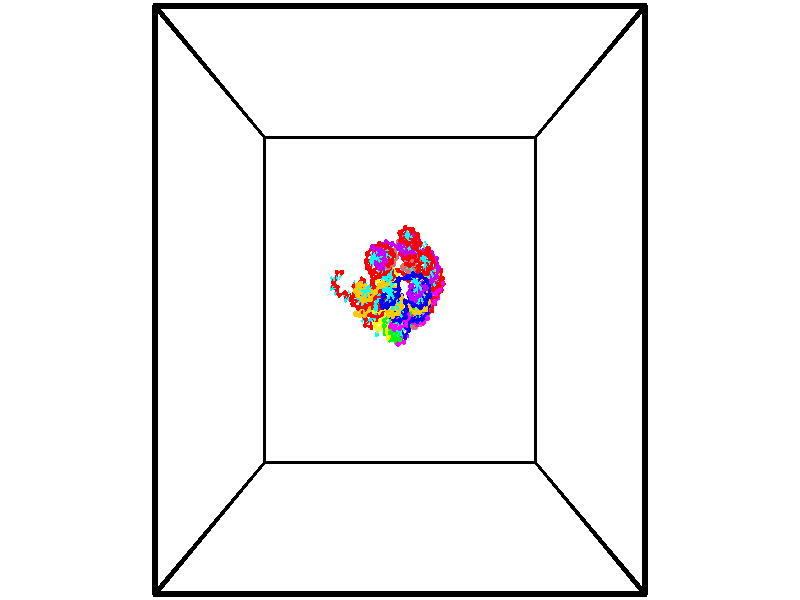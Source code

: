 // switches for output
#declare DRAW_BASES = 1; // possible values are 0, 1; only relevant for DNA ribbons
#declare DRAW_BASES_TYPE = 3; // possible values are 1, 2, 3; only relevant for DNA ribbons
#declare DRAW_FOG = 0; // set to 1 to enable fog

#include "colors.inc"

#include "transforms.inc"
background { rgb <1, 1, 1>}

#default {
   normal{
       ripples 0.25
       frequency 0.20
       turbulence 0.2
       lambda 5
   }
	finish {
		phong 0.1
		phong_size 40.
	}
}

// original window dimensions: 1024x640


// camera settings

camera {
	sky <-0, 1, 0>
	up <-0, 1, 0>
	right 1.6 * <1, 0, 0>
	location <18.5, 18.5, 82.5562>
	look_at <18.5, 18.5, 18.5>
	direction <0, 0, -64.0562>
	angle 67.0682
}


# declare cpy_camera_pos = <18.5, 18.5, 82.5562>;
# if (DRAW_FOG = 1)
fog {
	fog_type 2
	up vnormalize(cpy_camera_pos)
	color rgbt<1,1,1,0.3>
	distance 1e-5
	fog_alt 3e-3
	fog_offset 29.6
}
# end


// LIGHTS

# declare lum = 6;
global_settings {
	ambient_light rgb lum * <0.05, 0.05, 0.05>
	max_trace_level 15
}# declare cpy_direct_light_amount = 0.25;
light_source
{	1000 * <-1, -1, 1>,
	rgb lum * cpy_direct_light_amount
	parallel
}

light_source
{	1000 * <1, 1, -1>,
	rgb lum * cpy_direct_light_amount
	parallel
}

// strand 0

// nucleotide -1

// particle -1
sphere {
	<23.089226, 17.213955, -2.663772> 0.250000
	pigment { color rgbt <1,0,0,0> }
	no_shadow
}
cylinder {
	<22.751030, 17.035439, -2.546489>,  <22.548113, 16.928329, -2.476119>, 0.100000
	pigment { color rgbt <1,0,0,0> }
	no_shadow
}
cylinder {
	<22.751030, 17.035439, -2.546489>,  <23.089226, 17.213955, -2.663772>, 0.100000
	pigment { color rgbt <1,0,0,0> }
	no_shadow
}

// particle -1
sphere {
	<22.751030, 17.035439, -2.546489> 0.100000
	pigment { color rgbt <1,0,0,0> }
	no_shadow
}
sphere {
	0, 1
	scale<0.080000,0.200000,0.300000>
	matrix <-0.111329, 0.684344, 0.720610,
		-0.522256, 0.576627, -0.628291,
		-0.845491, -0.446290, 0.293207,
		22.497383, 16.901552, -2.458527>
	pigment { color rgbt <0,1,1,0> }
	no_shadow
}
cylinder {
	<22.560104, 17.687820, -2.437599>,  <23.089226, 17.213955, -2.663772>, 0.130000
	pigment { color rgbt <1,0,0,0> }
	no_shadow
}

// nucleotide -1

// particle -1
sphere {
	<22.560104, 17.687820, -2.437599> 0.250000
	pigment { color rgbt <1,0,0,0> }
	no_shadow
}
cylinder {
	<22.496132, 17.341499, -2.247942>,  <22.457748, 17.133707, -2.134148>, 0.100000
	pigment { color rgbt <1,0,0,0> }
	no_shadow
}
cylinder {
	<22.496132, 17.341499, -2.247942>,  <22.560104, 17.687820, -2.437599>, 0.100000
	pigment { color rgbt <1,0,0,0> }
	no_shadow
}

// particle -1
sphere {
	<22.496132, 17.341499, -2.247942> 0.100000
	pigment { color rgbt <1,0,0,0> }
	no_shadow
}
sphere {
	0, 1
	scale<0.080000,0.200000,0.300000>
	matrix <-0.300842, 0.500225, 0.811954,
		-0.940168, -0.012784, -0.340471,
		-0.159932, -0.865802, 0.474141,
		22.448153, 17.081758, -2.105700>
	pigment { color rgbt <0,1,1,0> }
	no_shadow
}
cylinder {
	<22.036098, 18.010580, -1.982818>,  <22.560104, 17.687820, -2.437599>, 0.130000
	pigment { color rgbt <1,0,0,0> }
	no_shadow
}

// nucleotide -1

// particle -1
sphere {
	<22.036098, 18.010580, -1.982818> 0.250000
	pigment { color rgbt <1,0,0,0> }
	no_shadow
}
cylinder {
	<22.160671, 17.659355, -1.837482>,  <22.235415, 17.448620, -1.750280>, 0.100000
	pigment { color rgbt <1,0,0,0> }
	no_shadow
}
cylinder {
	<22.160671, 17.659355, -1.837482>,  <22.036098, 18.010580, -1.982818>, 0.100000
	pigment { color rgbt <1,0,0,0> }
	no_shadow
}

// particle -1
sphere {
	<22.160671, 17.659355, -1.837482> 0.100000
	pigment { color rgbt <1,0,0,0> }
	no_shadow
}
sphere {
	0, 1
	scale<0.080000,0.200000,0.300000>
	matrix <-0.178548, 0.321477, 0.929932,
		-0.933344, -0.354484, -0.056658,
		0.311431, -0.878062, 0.363341,
		22.254101, 17.395937, -1.728479>
	pigment { color rgbt <0,1,1,0> }
	no_shadow
}
cylinder {
	<21.521385, 17.843475, -1.504642>,  <22.036098, 18.010580, -1.982818>, 0.130000
	pigment { color rgbt <1,0,0,0> }
	no_shadow
}

// nucleotide -1

// particle -1
sphere {
	<21.521385, 17.843475, -1.504642> 0.250000
	pigment { color rgbt <1,0,0,0> }
	no_shadow
}
cylinder {
	<21.873592, 17.670322, -1.427392>,  <22.084917, 17.566431, -1.381042>, 0.100000
	pigment { color rgbt <1,0,0,0> }
	no_shadow
}
cylinder {
	<21.873592, 17.670322, -1.427392>,  <21.521385, 17.843475, -1.504642>, 0.100000
	pigment { color rgbt <1,0,0,0> }
	no_shadow
}

// particle -1
sphere {
	<21.873592, 17.670322, -1.427392> 0.100000
	pigment { color rgbt <1,0,0,0> }
	no_shadow
}
sphere {
	0, 1
	scale<0.080000,0.200000,0.300000>
	matrix <-0.113333, 0.203350, 0.972525,
		-0.460262, -0.878215, 0.129994,
		0.880520, -0.432884, 0.193125,
		22.137749, 17.540457, -1.369454>
	pigment { color rgbt <0,1,1,0> }
	no_shadow
}
cylinder {
	<21.520987, 17.415001, -0.942351>,  <21.521385, 17.843475, -1.504642>, 0.130000
	pigment { color rgbt <1,0,0,0> }
	no_shadow
}

// nucleotide -1

// particle -1
sphere {
	<21.520987, 17.415001, -0.942351> 0.250000
	pigment { color rgbt <1,0,0,0> }
	no_shadow
}
cylinder {
	<21.913456, 17.492023, -0.948273>,  <22.148937, 17.538237, -0.951826>, 0.100000
	pigment { color rgbt <1,0,0,0> }
	no_shadow
}
cylinder {
	<21.913456, 17.492023, -0.948273>,  <21.520987, 17.415001, -0.942351>, 0.100000
	pigment { color rgbt <1,0,0,0> }
	no_shadow
}

// particle -1
sphere {
	<21.913456, 17.492023, -0.948273> 0.100000
	pigment { color rgbt <1,0,0,0> }
	no_shadow
}
sphere {
	0, 1
	scale<0.080000,0.200000,0.300000>
	matrix <-0.032248, 0.238943, 0.970498,
		0.190409, -0.951751, 0.240654,
		0.981175, 0.192553, -0.014805,
		22.207808, 17.549789, -0.952715>
	pigment { color rgbt <0,1,1,0> }
	no_shadow
}
cylinder {
	<21.763710, 17.233950, -0.333218>,  <21.520987, 17.415001, -0.942351>, 0.130000
	pigment { color rgbt <1,0,0,0> }
	no_shadow
}

// nucleotide -1

// particle -1
sphere {
	<21.763710, 17.233950, -0.333218> 0.250000
	pigment { color rgbt <1,0,0,0> }
	no_shadow
}
cylinder {
	<22.078705, 17.461781, -0.427402>,  <22.267702, 17.598478, -0.483913>, 0.100000
	pigment { color rgbt <1,0,0,0> }
	no_shadow
}
cylinder {
	<22.078705, 17.461781, -0.427402>,  <21.763710, 17.233950, -0.333218>, 0.100000
	pigment { color rgbt <1,0,0,0> }
	no_shadow
}

// particle -1
sphere {
	<22.078705, 17.461781, -0.427402> 0.100000
	pigment { color rgbt <1,0,0,0> }
	no_shadow
}
sphere {
	0, 1
	scale<0.080000,0.200000,0.300000>
	matrix <0.237505, 0.072087, 0.968708,
		0.568728, -0.818770, -0.078510,
		0.787489, 0.569578, -0.235460,
		22.314951, 17.632654, -0.498040>
	pigment { color rgbt <0,1,1,0> }
	no_shadow
}
cylinder {
	<22.506733, 17.046162, 0.027564>,  <21.763710, 17.233950, -0.333218>, 0.130000
	pigment { color rgbt <1,0,0,0> }
	no_shadow
}

// nucleotide -1

// particle -1
sphere {
	<22.506733, 17.046162, 0.027564> 0.250000
	pigment { color rgbt <1,0,0,0> }
	no_shadow
}
cylinder {
	<22.429581, 17.435356, -0.023188>,  <22.383289, 17.668873, -0.053639>, 0.100000
	pigment { color rgbt <1,0,0,0> }
	no_shadow
}
cylinder {
	<22.429581, 17.435356, -0.023188>,  <22.506733, 17.046162, 0.027564>, 0.100000
	pigment { color rgbt <1,0,0,0> }
	no_shadow
}

// particle -1
sphere {
	<22.429581, 17.435356, -0.023188> 0.100000
	pigment { color rgbt <1,0,0,0> }
	no_shadow
}
sphere {
	0, 1
	scale<0.080000,0.200000,0.300000>
	matrix <-0.156714, 0.097100, 0.982859,
		0.968626, 0.209459, 0.133751,
		-0.192882, 0.972984, -0.126879,
		22.371716, 17.727251, -0.061252>
	pigment { color rgbt <0,1,1,0> }
	no_shadow
}
cylinder {
	<22.913040, 17.542080, 0.547821>,  <22.506733, 17.046162, 0.027564>, 0.130000
	pigment { color rgbt <1,0,0,0> }
	no_shadow
}

// nucleotide -1

// particle -1
sphere {
	<22.913040, 17.542080, 0.547821> 0.250000
	pigment { color rgbt <1,0,0,0> }
	no_shadow
}
cylinder {
	<22.575603, 17.725010, 0.435247>,  <22.373142, 17.834768, 0.367703>, 0.100000
	pigment { color rgbt <1,0,0,0> }
	no_shadow
}
cylinder {
	<22.575603, 17.725010, 0.435247>,  <22.913040, 17.542080, 0.547821>, 0.100000
	pigment { color rgbt <1,0,0,0> }
	no_shadow
}

// particle -1
sphere {
	<22.575603, 17.725010, 0.435247> 0.100000
	pigment { color rgbt <1,0,0,0> }
	no_shadow
}
sphere {
	0, 1
	scale<0.080000,0.200000,0.300000>
	matrix <-0.259129, 0.112340, 0.959287,
		0.470323, 0.882175, 0.023738,
		-0.843592, 0.457326, -0.281433,
		22.322525, 17.862207, 0.350817>
	pigment { color rgbt <0,1,1,0> }
	no_shadow
}
cylinder {
	<22.766777, 18.157667, 0.973874>,  <22.913040, 17.542080, 0.547821>, 0.130000
	pigment { color rgbt <1,0,0,0> }
	no_shadow
}

// nucleotide -1

// particle -1
sphere {
	<22.766777, 18.157667, 0.973874> 0.250000
	pigment { color rgbt <1,0,0,0> }
	no_shadow
}
cylinder {
	<22.403584, 18.056313, 0.840392>,  <22.185667, 17.995501, 0.760302>, 0.100000
	pigment { color rgbt <1,0,0,0> }
	no_shadow
}
cylinder {
	<22.403584, 18.056313, 0.840392>,  <22.766777, 18.157667, 0.973874>, 0.100000
	pigment { color rgbt <1,0,0,0> }
	no_shadow
}

// particle -1
sphere {
	<22.403584, 18.056313, 0.840392> 0.100000
	pigment { color rgbt <1,0,0,0> }
	no_shadow
}
sphere {
	0, 1
	scale<0.080000,0.200000,0.300000>
	matrix <-0.365671, 0.090357, 0.926348,
		-0.204572, 0.963136, -0.174698,
		-0.907984, -0.253387, -0.333706,
		22.131187, 17.980297, 0.740280>
	pigment { color rgbt <0,1,1,0> }
	no_shadow
}
cylinder {
	<22.327644, 18.552631, 1.366791>,  <22.766777, 18.157667, 0.973874>, 0.130000
	pigment { color rgbt <1,0,0,0> }
	no_shadow
}

// nucleotide -1

// particle -1
sphere {
	<22.327644, 18.552631, 1.366791> 0.250000
	pigment { color rgbt <1,0,0,0> }
	no_shadow
}
cylinder {
	<22.126087, 18.241627, 1.216288>,  <22.005154, 18.055023, 1.125987>, 0.100000
	pigment { color rgbt <1,0,0,0> }
	no_shadow
}
cylinder {
	<22.126087, 18.241627, 1.216288>,  <22.327644, 18.552631, 1.366791>, 0.100000
	pigment { color rgbt <1,0,0,0> }
	no_shadow
}

// particle -1
sphere {
	<22.126087, 18.241627, 1.216288> 0.100000
	pigment { color rgbt <1,0,0,0> }
	no_shadow
}
sphere {
	0, 1
	scale<0.080000,0.200000,0.300000>
	matrix <-0.401078, -0.175182, 0.899137,
		-0.765003, 0.603976, -0.223570,
		-0.503892, -0.777512, -0.376256,
		21.974920, 18.008373, 1.103411>
	pigment { color rgbt <0,1,1,0> }
	no_shadow
}
cylinder {
	<21.617516, 18.549219, 1.517696>,  <22.327644, 18.552631, 1.366791>, 0.130000
	pigment { color rgbt <1,0,0,0> }
	no_shadow
}

// nucleotide -1

// particle -1
sphere {
	<21.617516, 18.549219, 1.517696> 0.250000
	pigment { color rgbt <1,0,0,0> }
	no_shadow
}
cylinder {
	<21.698139, 18.158916, 1.483582>,  <21.746513, 17.924736, 1.463113>, 0.100000
	pigment { color rgbt <1,0,0,0> }
	no_shadow
}
cylinder {
	<21.698139, 18.158916, 1.483582>,  <21.617516, 18.549219, 1.517696>, 0.100000
	pigment { color rgbt <1,0,0,0> }
	no_shadow
}

// particle -1
sphere {
	<21.698139, 18.158916, 1.483582> 0.100000
	pigment { color rgbt <1,0,0,0> }
	no_shadow
}
sphere {
	0, 1
	scale<0.080000,0.200000,0.300000>
	matrix <-0.407468, -0.162714, 0.898607,
		-0.890698, -0.146373, -0.430386,
		0.201561, -0.975756, -0.085287,
		21.758608, 17.866190, 1.457996>
	pigment { color rgbt <0,1,1,0> }
	no_shadow
}
cylinder {
	<20.982782, 18.062864, 1.498646>,  <21.617516, 18.549219, 1.517696>, 0.130000
	pigment { color rgbt <1,0,0,0> }
	no_shadow
}

// nucleotide -1

// particle -1
sphere {
	<20.982782, 18.062864, 1.498646> 0.250000
	pigment { color rgbt <1,0,0,0> }
	no_shadow
}
cylinder {
	<21.321667, 17.918270, 1.654370>,  <21.524998, 17.831514, 1.747805>, 0.100000
	pigment { color rgbt <1,0,0,0> }
	no_shadow
}
cylinder {
	<21.321667, 17.918270, 1.654370>,  <20.982782, 18.062864, 1.498646>, 0.100000
	pigment { color rgbt <1,0,0,0> }
	no_shadow
}

// particle -1
sphere {
	<21.321667, 17.918270, 1.654370> 0.100000
	pigment { color rgbt <1,0,0,0> }
	no_shadow
}
sphere {
	0, 1
	scale<0.080000,0.200000,0.300000>
	matrix <-0.462544, -0.141448, 0.875240,
		-0.261324, -0.921584, -0.287041,
		0.847209, -0.361490, 0.389309,
		21.575830, 17.809824, 1.771163>
	pigment { color rgbt <0,1,1,0> }
	no_shadow
}
cylinder {
	<20.954512, 17.282337, 1.589886>,  <20.982782, 18.062864, 1.498646>, 0.130000
	pigment { color rgbt <1,0,0,0> }
	no_shadow
}

// nucleotide -1

// particle -1
sphere {
	<20.954512, 17.282337, 1.589886> 0.250000
	pigment { color rgbt <1,0,0,0> }
	no_shadow
}
cylinder {
	<21.152946, 17.513607, 1.848996>,  <21.272007, 17.652369, 2.004462>, 0.100000
	pigment { color rgbt <1,0,0,0> }
	no_shadow
}
cylinder {
	<21.152946, 17.513607, 1.848996>,  <20.954512, 17.282337, 1.589886>, 0.100000
	pigment { color rgbt <1,0,0,0> }
	no_shadow
}

// particle -1
sphere {
	<21.152946, 17.513607, 1.848996> 0.100000
	pigment { color rgbt <1,0,0,0> }
	no_shadow
}
sphere {
	0, 1
	scale<0.080000,0.200000,0.300000>
	matrix <-0.738935, -0.110620, 0.664634,
		0.455931, -0.808380, 0.372356,
		0.496087, 0.578174, 0.647775,
		21.301773, 17.687059, 2.043329>
	pigment { color rgbt <0,1,1,0> }
	no_shadow
}
cylinder {
	<20.597364, 17.264559, 2.212839>,  <20.954512, 17.282337, 1.589886>, 0.130000
	pigment { color rgbt <1,0,0,0> }
	no_shadow
}

// nucleotide -1

// particle -1
sphere {
	<20.597364, 17.264559, 2.212839> 0.250000
	pigment { color rgbt <1,0,0,0> }
	no_shadow
}
cylinder {
	<20.883869, 17.511578, 2.342824>,  <21.055773, 17.659788, 2.420815>, 0.100000
	pigment { color rgbt <1,0,0,0> }
	no_shadow
}
cylinder {
	<20.883869, 17.511578, 2.342824>,  <20.597364, 17.264559, 2.212839>, 0.100000
	pigment { color rgbt <1,0,0,0> }
	no_shadow
}

// particle -1
sphere {
	<20.883869, 17.511578, 2.342824> 0.100000
	pigment { color rgbt <1,0,0,0> }
	no_shadow
}
sphere {
	0, 1
	scale<0.080000,0.200000,0.300000>
	matrix <-0.457839, 0.064431, 0.886698,
		0.526641, -0.783889, 0.328887,
		0.716263, 0.617548, 0.324963,
		21.098749, 17.696842, 2.440313>
	pigment { color rgbt <0,1,1,0> }
	no_shadow
}
cylinder {
	<20.700844, 17.045778, 2.781706>,  <20.597364, 17.264559, 2.212839>, 0.130000
	pigment { color rgbt <1,0,0,0> }
	no_shadow
}

// nucleotide -1

// particle -1
sphere {
	<20.700844, 17.045778, 2.781706> 0.250000
	pigment { color rgbt <1,0,0,0> }
	no_shadow
}
cylinder {
	<20.859310, 17.412388, 2.803761>,  <20.954390, 17.632353, 2.816995>, 0.100000
	pigment { color rgbt <1,0,0,0> }
	no_shadow
}
cylinder {
	<20.859310, 17.412388, 2.803761>,  <20.700844, 17.045778, 2.781706>, 0.100000
	pigment { color rgbt <1,0,0,0> }
	no_shadow
}

// particle -1
sphere {
	<20.859310, 17.412388, 2.803761> 0.100000
	pigment { color rgbt <1,0,0,0> }
	no_shadow
}
sphere {
	0, 1
	scale<0.080000,0.200000,0.300000>
	matrix <-0.178000, 0.017750, 0.983870,
		0.900760, -0.399590, 0.170173,
		0.396166, 0.916522, 0.055138,
		20.978161, 17.687344, 2.820303>
	pigment { color rgbt <0,1,1,0> }
	no_shadow
}
cylinder {
	<21.312273, 17.005356, 3.237429>,  <20.700844, 17.045778, 2.781706>, 0.130000
	pigment { color rgbt <1,0,0,0> }
	no_shadow
}

// nucleotide -1

// particle -1
sphere {
	<21.312273, 17.005356, 3.237429> 0.250000
	pigment { color rgbt <1,0,0,0> }
	no_shadow
}
cylinder {
	<21.104099, 17.346916, 3.237161>,  <20.979195, 17.551853, 3.237000>, 0.100000
	pigment { color rgbt <1,0,0,0> }
	no_shadow
}
cylinder {
	<21.104099, 17.346916, 3.237161>,  <21.312273, 17.005356, 3.237429>, 0.100000
	pigment { color rgbt <1,0,0,0> }
	no_shadow
}

// particle -1
sphere {
	<21.104099, 17.346916, 3.237161> 0.100000
	pigment { color rgbt <1,0,0,0> }
	no_shadow
}
sphere {
	0, 1
	scale<0.080000,0.200000,0.300000>
	matrix <-0.082703, -0.049625, 0.995338,
		0.849886, 0.518065, 0.096447,
		-0.520436, 0.853900, -0.000670,
		20.947968, 17.603086, 3.236959>
	pigment { color rgbt <0,1,1,0> }
	no_shadow
}
cylinder {
	<21.699875, 17.616915, 3.522398>,  <21.312273, 17.005356, 3.237429>, 0.130000
	pigment { color rgbt <1,0,0,0> }
	no_shadow
}

// nucleotide -1

// particle -1
sphere {
	<21.699875, 17.616915, 3.522398> 0.250000
	pigment { color rgbt <1,0,0,0> }
	no_shadow
}
cylinder {
	<21.303570, 17.622795, 3.576328>,  <21.065786, 17.626324, 3.608686>, 0.100000
	pigment { color rgbt <1,0,0,0> }
	no_shadow
}
cylinder {
	<21.303570, 17.622795, 3.576328>,  <21.699875, 17.616915, 3.522398>, 0.100000
	pigment { color rgbt <1,0,0,0> }
	no_shadow
}

// particle -1
sphere {
	<21.303570, 17.622795, 3.576328> 0.100000
	pigment { color rgbt <1,0,0,0> }
	no_shadow
}
sphere {
	0, 1
	scale<0.080000,0.200000,0.300000>
	matrix <0.131147, -0.149473, 0.980030,
		0.034559, 0.988657, 0.146164,
		-0.990760, 0.014699, 0.134825,
		21.006342, 17.627205, 3.616776>
	pigment { color rgbt <0,1,1,0> }
	no_shadow
}
cylinder {
	<21.464638, 17.879925, 4.226551>,  <21.699875, 17.616915, 3.522398>, 0.130000
	pigment { color rgbt <1,0,0,0> }
	no_shadow
}

// nucleotide -1

// particle -1
sphere {
	<21.464638, 17.879925, 4.226551> 0.250000
	pigment { color rgbt <1,0,0,0> }
	no_shadow
}
cylinder {
	<21.132683, 17.688286, 4.112177>,  <20.933510, 17.573303, 4.043553>, 0.100000
	pigment { color rgbt <1,0,0,0> }
	no_shadow
}
cylinder {
	<21.132683, 17.688286, 4.112177>,  <21.464638, 17.879925, 4.226551>, 0.100000
	pigment { color rgbt <1,0,0,0> }
	no_shadow
}

// particle -1
sphere {
	<21.132683, 17.688286, 4.112177> 0.100000
	pigment { color rgbt <1,0,0,0> }
	no_shadow
}
sphere {
	0, 1
	scale<0.080000,0.200000,0.300000>
	matrix <-0.138170, -0.320044, 0.937273,
		-0.540555, 0.817336, 0.199404,
		-0.829885, -0.479096, -0.285933,
		20.883717, 17.544558, 4.026398>
	pigment { color rgbt <0,1,1,0> }
	no_shadow
}
cylinder {
	<20.842617, 18.208714, 4.604209>,  <21.464638, 17.879925, 4.226551>, 0.130000
	pigment { color rgbt <1,0,0,0> }
	no_shadow
}

// nucleotide -1

// particle -1
sphere {
	<20.842617, 18.208714, 4.604209> 0.250000
	pigment { color rgbt <1,0,0,0> }
	no_shadow
}
cylinder {
	<20.792210, 17.831120, 4.482220>,  <20.761965, 17.604563, 4.409026>, 0.100000
	pigment { color rgbt <1,0,0,0> }
	no_shadow
}
cylinder {
	<20.792210, 17.831120, 4.482220>,  <20.842617, 18.208714, 4.604209>, 0.100000
	pigment { color rgbt <1,0,0,0> }
	no_shadow
}

// particle -1
sphere {
	<20.792210, 17.831120, 4.482220> 0.100000
	pigment { color rgbt <1,0,0,0> }
	no_shadow
}
sphere {
	0, 1
	scale<0.080000,0.200000,0.300000>
	matrix <-0.282606, -0.260525, 0.923180,
		-0.950922, 0.202526, -0.233945,
		-0.126020, -0.943986, -0.304974,
		20.754404, 17.547924, 4.390728>
	pigment { color rgbt <0,1,1,0> }
	no_shadow
}
cylinder {
	<20.167562, 17.965429, 4.687984>,  <20.842617, 18.208714, 4.604209>, 0.130000
	pigment { color rgbt <1,0,0,0> }
	no_shadow
}

// nucleotide -1

// particle -1
sphere {
	<20.167562, 17.965429, 4.687984> 0.250000
	pigment { color rgbt <1,0,0,0> }
	no_shadow
}
cylinder {
	<20.426853, 17.664280, 4.733564>,  <20.582428, 17.483591, 4.760911>, 0.100000
	pigment { color rgbt <1,0,0,0> }
	no_shadow
}
cylinder {
	<20.426853, 17.664280, 4.733564>,  <20.167562, 17.965429, 4.687984>, 0.100000
	pigment { color rgbt <1,0,0,0> }
	no_shadow
}

// particle -1
sphere {
	<20.426853, 17.664280, 4.733564> 0.100000
	pigment { color rgbt <1,0,0,0> }
	no_shadow
}
sphere {
	0, 1
	scale<0.080000,0.200000,0.300000>
	matrix <-0.395651, -0.205170, 0.895190,
		-0.650585, -0.625371, -0.430872,
		0.648228, -0.752872, 0.113948,
		20.621323, 17.438419, 4.767748>
	pigment { color rgbt <0,1,1,0> }
	no_shadow
}
cylinder {
	<19.932579, 17.332066, 5.128161>,  <20.167562, 17.965429, 4.687984>, 0.130000
	pigment { color rgbt <1,0,0,0> }
	no_shadow
}

// nucleotide -1

// particle -1
sphere {
	<19.932579, 17.332066, 5.128161> 0.250000
	pigment { color rgbt <1,0,0,0> }
	no_shadow
}
cylinder {
	<20.319412, 17.230335, 5.131432>,  <20.551512, 17.169296, 5.133394>, 0.100000
	pigment { color rgbt <1,0,0,0> }
	no_shadow
}
cylinder {
	<20.319412, 17.230335, 5.131432>,  <19.932579, 17.332066, 5.128161>, 0.100000
	pigment { color rgbt <1,0,0,0> }
	no_shadow
}

// particle -1
sphere {
	<20.319412, 17.230335, 5.131432> 0.100000
	pigment { color rgbt <1,0,0,0> }
	no_shadow
}
sphere {
	0, 1
	scale<0.080000,0.200000,0.300000>
	matrix <-0.009443, -0.003757, 0.999948,
		-0.254282, -0.967111, -0.006035,
		0.967084, -0.254326, 0.008177,
		20.609537, 17.154037, 5.133884>
	pigment { color rgbt <0,1,1,0> }
	no_shadow
}
cylinder {
	<20.217632, 16.689753, 5.523253>,  <19.932579, 17.332066, 5.128161>, 0.130000
	pigment { color rgbt <1,0,0,0> }
	no_shadow
}

// nucleotide -1

// particle -1
sphere {
	<20.217632, 16.689753, 5.523253> 0.250000
	pigment { color rgbt <1,0,0,0> }
	no_shadow
}
cylinder {
	<20.515873, 16.956284, 5.519563>,  <20.694817, 17.116203, 5.517348>, 0.100000
	pigment { color rgbt <1,0,0,0> }
	no_shadow
}
cylinder {
	<20.515873, 16.956284, 5.519563>,  <20.217632, 16.689753, 5.523253>, 0.100000
	pigment { color rgbt <1,0,0,0> }
	no_shadow
}

// particle -1
sphere {
	<20.515873, 16.956284, 5.519563> 0.100000
	pigment { color rgbt <1,0,0,0> }
	no_shadow
}
sphere {
	0, 1
	scale<0.080000,0.200000,0.300000>
	matrix <0.104284, -0.102993, 0.989200,
		0.658182, -0.738511, -0.146279,
		0.745601, 0.666328, -0.009226,
		20.739553, 17.156181, 5.516795>
	pigment { color rgbt <0,1,1,0> }
	no_shadow
}
cylinder {
	<20.792229, 16.391214, 5.876330>,  <20.217632, 16.689753, 5.523253>, 0.130000
	pigment { color rgbt <1,0,0,0> }
	no_shadow
}

// nucleotide -1

// particle -1
sphere {
	<20.792229, 16.391214, 5.876330> 0.250000
	pigment { color rgbt <1,0,0,0> }
	no_shadow
}
cylinder {
	<20.854408, 16.786205, 5.887115>,  <20.891716, 17.023199, 5.893585>, 0.100000
	pigment { color rgbt <1,0,0,0> }
	no_shadow
}
cylinder {
	<20.854408, 16.786205, 5.887115>,  <20.792229, 16.391214, 5.876330>, 0.100000
	pigment { color rgbt <1,0,0,0> }
	no_shadow
}

// particle -1
sphere {
	<20.854408, 16.786205, 5.887115> 0.100000
	pigment { color rgbt <1,0,0,0> }
	no_shadow
}
sphere {
	0, 1
	scale<0.080000,0.200000,0.300000>
	matrix <0.263273, -0.067719, 0.962342,
		0.952115, -0.142495, -0.270502,
		0.155447, 0.987476, 0.026961,
		20.901043, 17.082449, 5.895203>
	pigment { color rgbt <0,1,1,0> }
	no_shadow
}
cylinder {
	<21.415981, 16.479893, 6.254471>,  <20.792229, 16.391214, 5.876330>, 0.130000
	pigment { color rgbt <1,0,0,0> }
	no_shadow
}

// nucleotide -1

// particle -1
sphere {
	<21.415981, 16.479893, 6.254471> 0.250000
	pigment { color rgbt <1,0,0,0> }
	no_shadow
}
cylinder {
	<21.197563, 16.814835, 6.264840>,  <21.066513, 17.015800, 6.271062>, 0.100000
	pigment { color rgbt <1,0,0,0> }
	no_shadow
}
cylinder {
	<21.197563, 16.814835, 6.264840>,  <21.415981, 16.479893, 6.254471>, 0.100000
	pigment { color rgbt <1,0,0,0> }
	no_shadow
}

// particle -1
sphere {
	<21.197563, 16.814835, 6.264840> 0.100000
	pigment { color rgbt <1,0,0,0> }
	no_shadow
}
sphere {
	0, 1
	scale<0.080000,0.200000,0.300000>
	matrix <0.095763, 0.031646, 0.994901,
		0.832265, 0.545743, -0.097468,
		-0.546044, 0.837355, 0.025924,
		21.033751, 17.066042, 6.272617>
	pigment { color rgbt <0,1,1,0> }
	no_shadow
}
cylinder {
	<21.861078, 16.998407, 6.537821>,  <21.415981, 16.479893, 6.254471>, 0.130000
	pigment { color rgbt <1,0,0,0> }
	no_shadow
}

// nucleotide -1

// particle -1
sphere {
	<21.861078, 16.998407, 6.537821> 0.250000
	pigment { color rgbt <1,0,0,0> }
	no_shadow
}
cylinder {
	<21.474468, 17.049103, 6.627054>,  <21.242502, 17.079521, 6.680594>, 0.100000
	pigment { color rgbt <1,0,0,0> }
	no_shadow
}
cylinder {
	<21.474468, 17.049103, 6.627054>,  <21.861078, 16.998407, 6.537821>, 0.100000
	pigment { color rgbt <1,0,0,0> }
	no_shadow
}

// particle -1
sphere {
	<21.474468, 17.049103, 6.627054> 0.100000
	pigment { color rgbt <1,0,0,0> }
	no_shadow
}
sphere {
	0, 1
	scale<0.080000,0.200000,0.300000>
	matrix <0.218068, -0.052326, 0.974530,
		0.135184, 0.990555, 0.022936,
		-0.966526, 0.126739, 0.223082,
		21.184511, 17.087124, 6.693979>
	pigment { color rgbt <0,1,1,0> }
	no_shadow
}
cylinder {
	<22.261805, 17.641262, 6.352426>,  <21.861078, 16.998407, 6.537821>, 0.130000
	pigment { color rgbt <1,0,0,0> }
	no_shadow
}

// nucleotide -1

// particle -1
sphere {
	<22.261805, 17.641262, 6.352426> 0.250000
	pigment { color rgbt <1,0,0,0> }
	no_shadow
}
cylinder {
	<22.175907, 18.031300, 6.330251>,  <22.124369, 18.265322, 6.316946>, 0.100000
	pigment { color rgbt <1,0,0,0> }
	no_shadow
}
cylinder {
	<22.175907, 18.031300, 6.330251>,  <22.261805, 17.641262, 6.352426>, 0.100000
	pigment { color rgbt <1,0,0,0> }
	no_shadow
}

// particle -1
sphere {
	<22.175907, 18.031300, 6.330251> 0.100000
	pigment { color rgbt <1,0,0,0> }
	no_shadow
}
sphere {
	0, 1
	scale<0.080000,0.200000,0.300000>
	matrix <-0.261994, -0.002830, 0.965065,
		0.940874, 0.221766, 0.256077,
		-0.214744, 0.975096, -0.055439,
		22.111485, 18.323828, 6.313619>
	pigment { color rgbt <0,1,1,0> }
	no_shadow
}
cylinder {
	<22.632708, 18.122074, 6.919758>,  <22.261805, 17.641262, 6.352426>, 0.130000
	pigment { color rgbt <1,0,0,0> }
	no_shadow
}

// nucleotide -1

// particle -1
sphere {
	<22.632708, 18.122074, 6.919758> 0.250000
	pigment { color rgbt <1,0,0,0> }
	no_shadow
}
cylinder {
	<22.288849, 18.277576, 6.787167>,  <22.082535, 18.370878, 6.707612>, 0.100000
	pigment { color rgbt <1,0,0,0> }
	no_shadow
}
cylinder {
	<22.288849, 18.277576, 6.787167>,  <22.632708, 18.122074, 6.919758>, 0.100000
	pigment { color rgbt <1,0,0,0> }
	no_shadow
}

// particle -1
sphere {
	<22.288849, 18.277576, 6.787167> 0.100000
	pigment { color rgbt <1,0,0,0> }
	no_shadow
}
sphere {
	0, 1
	scale<0.080000,0.200000,0.300000>
	matrix <-0.312166, 0.113925, 0.943172,
		0.404429, 0.914270, 0.023422,
		-0.859645, 0.388757, -0.331479,
		22.030956, 18.394203, 6.687723>
	pigment { color rgbt <0,1,1,0> }
	no_shadow
}
cylinder {
	<22.432682, 18.463631, 7.547175>,  <22.632708, 18.122074, 6.919758>, 0.130000
	pigment { color rgbt <1,0,0,0> }
	no_shadow
}

// nucleotide -1

// particle -1
sphere {
	<22.432682, 18.463631, 7.547175> 0.250000
	pigment { color rgbt <1,0,0,0> }
	no_shadow
}
cylinder {
	<22.097488, 18.533276, 7.340305>,  <21.896372, 18.575064, 7.216184>, 0.100000
	pigment { color rgbt <1,0,0,0> }
	no_shadow
}
cylinder {
	<22.097488, 18.533276, 7.340305>,  <22.432682, 18.463631, 7.547175>, 0.100000
	pigment { color rgbt <1,0,0,0> }
	no_shadow
}

// particle -1
sphere {
	<22.097488, 18.533276, 7.340305> 0.100000
	pigment { color rgbt <1,0,0,0> }
	no_shadow
}
sphere {
	0, 1
	scale<0.080000,0.200000,0.300000>
	matrix <-0.397834, 0.453771, 0.797383,
		0.373514, 0.873943, -0.310984,
		-0.837983, 0.174114, -0.517174,
		21.846094, 18.585510, 7.185153>
	pigment { color rgbt <0,1,1,0> }
	no_shadow
}
cylinder {
	<22.801571, 19.158470, 7.392803>,  <22.432682, 18.463631, 7.547175>, 0.130000
	pigment { color rgbt <1,0,0,0> }
	no_shadow
}

// nucleotide -1

// particle -1
sphere {
	<22.801571, 19.158470, 7.392803> 0.250000
	pigment { color rgbt <1,0,0,0> }
	no_shadow
}
cylinder {
	<22.740486, 19.114059, 7.785608>,  <22.703835, 19.087414, 8.021292>, 0.100000
	pigment { color rgbt <1,0,0,0> }
	no_shadow
}
cylinder {
	<22.740486, 19.114059, 7.785608>,  <22.801571, 19.158470, 7.392803>, 0.100000
	pigment { color rgbt <1,0,0,0> }
	no_shadow
}

// particle -1
sphere {
	<22.740486, 19.114059, 7.785608> 0.100000
	pigment { color rgbt <1,0,0,0> }
	no_shadow
}
sphere {
	0, 1
	scale<0.080000,0.200000,0.300000>
	matrix <0.408162, 0.897877, 0.164986,
		-0.900046, 0.426017, -0.091799,
		-0.152711, -0.111026, 0.982015,
		22.694674, 19.080751, 8.080213>
	pigment { color rgbt <0,1,1,0> }
	no_shadow
}
cylinder {
	<22.583687, 19.725504, 7.660214>,  <22.801571, 19.158470, 7.392803>, 0.130000
	pigment { color rgbt <1,0,0,0> }
	no_shadow
}

// nucleotide -1

// particle -1
sphere {
	<22.583687, 19.725504, 7.660214> 0.250000
	pigment { color rgbt <1,0,0,0> }
	no_shadow
}
cylinder {
	<22.719288, 19.573509, 8.004467>,  <22.800650, 19.482313, 8.211019>, 0.100000
	pigment { color rgbt <1,0,0,0> }
	no_shadow
}
cylinder {
	<22.719288, 19.573509, 8.004467>,  <22.583687, 19.725504, 7.660214>, 0.100000
	pigment { color rgbt <1,0,0,0> }
	no_shadow
}

// particle -1
sphere {
	<22.719288, 19.573509, 8.004467> 0.100000
	pigment { color rgbt <1,0,0,0> }
	no_shadow
}
sphere {
	0, 1
	scale<0.080000,0.200000,0.300000>
	matrix <0.217334, 0.921688, 0.321337,
		-0.915337, 0.078110, 0.395041,
		0.339004, -0.379987, 0.860631,
		22.820990, 19.459513, 8.262656>
	pigment { color rgbt <0,1,1,0> }
	no_shadow
}
cylinder {
	<21.852018, 19.625557, 7.891567>,  <22.583687, 19.725504, 7.660214>, 0.130000
	pigment { color rgbt <1,0,0,0> }
	no_shadow
}

// nucleotide -1

// particle -1
sphere {
	<21.852018, 19.625557, 7.891567> 0.250000
	pigment { color rgbt <1,0,0,0> }
	no_shadow
}
cylinder {
	<21.545937, 19.380417, 7.812697>,  <21.362288, 19.233334, 7.765376>, 0.100000
	pigment { color rgbt <1,0,0,0> }
	no_shadow
}
cylinder {
	<21.545937, 19.380417, 7.812697>,  <21.852018, 19.625557, 7.891567>, 0.100000
	pigment { color rgbt <1,0,0,0> }
	no_shadow
}

// particle -1
sphere {
	<21.545937, 19.380417, 7.812697> 0.100000
	pigment { color rgbt <1,0,0,0> }
	no_shadow
}
sphere {
	0, 1
	scale<0.080000,0.200000,0.300000>
	matrix <0.075848, -0.389959, 0.917703,
		-0.639302, 0.687276, 0.344882,
		-0.765206, -0.612848, -0.197173,
		21.316376, 19.196562, 7.753545>
	pigment { color rgbt <0,1,1,0> }
	no_shadow
}
cylinder {
	<21.308281, 19.650492, 8.378731>,  <21.852018, 19.625557, 7.891567>, 0.130000
	pigment { color rgbt <1,0,0,0> }
	no_shadow
}

// nucleotide -1

// particle -1
sphere {
	<21.308281, 19.650492, 8.378731> 0.250000
	pigment { color rgbt <1,0,0,0> }
	no_shadow
}
cylinder {
	<21.427250, 19.284058, 8.271153>,  <21.498632, 19.064198, 8.206607>, 0.100000
	pigment { color rgbt <1,0,0,0> }
	no_shadow
}
cylinder {
	<21.427250, 19.284058, 8.271153>,  <21.308281, 19.650492, 8.378731>, 0.100000
	pigment { color rgbt <1,0,0,0> }
	no_shadow
}

// particle -1
sphere {
	<21.427250, 19.284058, 8.271153> 0.100000
	pigment { color rgbt <1,0,0,0> }
	no_shadow
}
sphere {
	0, 1
	scale<0.080000,0.200000,0.300000>
	matrix <0.144613, -0.235216, 0.961125,
		-0.943730, -0.324754, 0.062518,
		0.297423, -0.916083, -0.268944,
		21.516478, 19.009233, 8.190471>
	pigment { color rgbt <0,1,1,0> }
	no_shadow
}
cylinder {
	<20.898243, 19.004627, 8.647940>,  <21.308281, 19.650492, 8.378731>, 0.130000
	pigment { color rgbt <1,0,0,0> }
	no_shadow
}

// nucleotide -1

// particle -1
sphere {
	<20.898243, 19.004627, 8.647940> 0.250000
	pigment { color rgbt <1,0,0,0> }
	no_shadow
}
cylinder {
	<21.282539, 18.904602, 8.599863>,  <21.513117, 18.844587, 8.571017>, 0.100000
	pigment { color rgbt <1,0,0,0> }
	no_shadow
}
cylinder {
	<21.282539, 18.904602, 8.599863>,  <20.898243, 19.004627, 8.647940>, 0.100000
	pigment { color rgbt <1,0,0,0> }
	no_shadow
}

// particle -1
sphere {
	<21.282539, 18.904602, 8.599863> 0.100000
	pigment { color rgbt <1,0,0,0> }
	no_shadow
}
sphere {
	0, 1
	scale<0.080000,0.200000,0.300000>
	matrix <0.132922, 0.034592, 0.990523,
		-0.243537, -0.967611, 0.066473,
		0.960740, -0.250064, -0.120193,
		21.570761, 18.829582, 8.563806>
	pigment { color rgbt <0,1,1,0> }
	no_shadow
}
cylinder {
	<21.056908, 18.417133, 8.990406>,  <20.898243, 19.004627, 8.647940>, 0.130000
	pigment { color rgbt <1,0,0,0> }
	no_shadow
}

// nucleotide -1

// particle -1
sphere {
	<21.056908, 18.417133, 8.990406> 0.250000
	pigment { color rgbt <1,0,0,0> }
	no_shadow
}
cylinder {
	<21.393269, 18.633530, 8.984520>,  <21.595085, 18.763367, 8.980989>, 0.100000
	pigment { color rgbt <1,0,0,0> }
	no_shadow
}
cylinder {
	<21.393269, 18.633530, 8.984520>,  <21.056908, 18.417133, 8.990406>, 0.100000
	pigment { color rgbt <1,0,0,0> }
	no_shadow
}

// particle -1
sphere {
	<21.393269, 18.633530, 8.984520> 0.100000
	pigment { color rgbt <1,0,0,0> }
	no_shadow
}
sphere {
	0, 1
	scale<0.080000,0.200000,0.300000>
	matrix <0.020055, -0.003978, 0.999791,
		0.540818, -0.841020, -0.014195,
		0.840901, 0.540989, -0.014716,
		21.645538, 18.795826, 8.980105>
	pigment { color rgbt <0,1,1,0> }
	no_shadow
}
cylinder {
	<21.627344, 18.003614, 9.236858>,  <21.056908, 18.417133, 8.990406>, 0.130000
	pigment { color rgbt <1,0,0,0> }
	no_shadow
}

// nucleotide -1

// particle -1
sphere {
	<21.627344, 18.003614, 9.236858> 0.250000
	pigment { color rgbt <1,0,0,0> }
	no_shadow
}
cylinder {
	<21.652340, 18.397980, 9.298913>,  <21.667337, 18.634600, 9.336145>, 0.100000
	pigment { color rgbt <1,0,0,0> }
	no_shadow
}
cylinder {
	<21.652340, 18.397980, 9.298913>,  <21.627344, 18.003614, 9.236858>, 0.100000
	pigment { color rgbt <1,0,0,0> }
	no_shadow
}

// particle -1
sphere {
	<21.652340, 18.397980, 9.298913> 0.100000
	pigment { color rgbt <1,0,0,0> }
	no_shadow
}
sphere {
	0, 1
	scale<0.080000,0.200000,0.300000>
	matrix <-0.185978, -0.141215, 0.972353,
		0.980565, -0.089616, 0.174534,
		0.062492, 0.985914, 0.155137,
		21.671087, 18.693754, 9.345454>
	pigment { color rgbt <0,1,1,0> }
	no_shadow
}
cylinder {
	<22.069096, 18.087938, 9.807606>,  <21.627344, 18.003614, 9.236858>, 0.130000
	pigment { color rgbt <1,0,0,0> }
	no_shadow
}

// nucleotide -1

// particle -1
sphere {
	<22.069096, 18.087938, 9.807606> 0.250000
	pigment { color rgbt <1,0,0,0> }
	no_shadow
}
cylinder {
	<21.820419, 18.401196, 9.802115>,  <21.671213, 18.589149, 9.798821>, 0.100000
	pigment { color rgbt <1,0,0,0> }
	no_shadow
}
cylinder {
	<21.820419, 18.401196, 9.802115>,  <22.069096, 18.087938, 9.807606>, 0.100000
	pigment { color rgbt <1,0,0,0> }
	no_shadow
}

// particle -1
sphere {
	<21.820419, 18.401196, 9.802115> 0.100000
	pigment { color rgbt <1,0,0,0> }
	no_shadow
}
sphere {
	0, 1
	scale<0.080000,0.200000,0.300000>
	matrix <-0.061380, -0.031240, 0.997625,
		0.780855, 0.621056, 0.067491,
		-0.621689, 0.783144, -0.013727,
		21.633913, 18.636139, 9.797997>
	pigment { color rgbt <0,1,1,0> }
	no_shadow
}
cylinder {
	<22.328728, 18.464752, 10.354085>,  <22.069096, 18.087938, 9.807606>, 0.130000
	pigment { color rgbt <1,0,0,0> }
	no_shadow
}

// nucleotide -1

// particle -1
sphere {
	<22.328728, 18.464752, 10.354085> 0.250000
	pigment { color rgbt <1,0,0,0> }
	no_shadow
}
cylinder {
	<21.976524, 18.642506, 10.288077>,  <21.765202, 18.749157, 10.248473>, 0.100000
	pigment { color rgbt <1,0,0,0> }
	no_shadow
}
cylinder {
	<21.976524, 18.642506, 10.288077>,  <22.328728, 18.464752, 10.354085>, 0.100000
	pigment { color rgbt <1,0,0,0> }
	no_shadow
}

// particle -1
sphere {
	<21.976524, 18.642506, 10.288077> 0.100000
	pigment { color rgbt <1,0,0,0> }
	no_shadow
}
sphere {
	0, 1
	scale<0.080000,0.200000,0.300000>
	matrix <-0.123690, 0.120675, 0.984956,
		0.457610, 0.887673, -0.051289,
		-0.880508, 0.444381, -0.165018,
		21.712372, 18.775820, 10.238572>
	pigment { color rgbt <0,1,1,0> }
	no_shadow
}
cylinder {
	<22.362373, 19.060511, 10.639049>,  <22.328728, 18.464752, 10.354085>, 0.130000
	pigment { color rgbt <1,0,0,0> }
	no_shadow
}

// nucleotide -1

// particle -1
sphere {
	<22.362373, 19.060511, 10.639049> 0.250000
	pigment { color rgbt <1,0,0,0> }
	no_shadow
}
cylinder {
	<21.971725, 18.975182, 10.628387>,  <21.737337, 18.923985, 10.621991>, 0.100000
	pigment { color rgbt <1,0,0,0> }
	no_shadow
}
cylinder {
	<21.971725, 18.975182, 10.628387>,  <22.362373, 19.060511, 10.639049>, 0.100000
	pigment { color rgbt <1,0,0,0> }
	no_shadow
}

// particle -1
sphere {
	<21.971725, 18.975182, 10.628387> 0.100000
	pigment { color rgbt <1,0,0,0> }
	no_shadow
}
sphere {
	0, 1
	scale<0.080000,0.200000,0.300000>
	matrix <-0.074250, 0.218352, 0.973041,
		-0.201754, 0.952268, -0.229086,
		-0.976618, -0.213324, -0.026652,
		21.678740, 18.911184, 10.620392>
	pigment { color rgbt <0,1,1,0> }
	no_shadow
}
cylinder {
	<22.011293, 19.598581, 10.990522>,  <22.362373, 19.060511, 10.639049>, 0.130000
	pigment { color rgbt <1,0,0,0> }
	no_shadow
}

// nucleotide -1

// particle -1
sphere {
	<22.011293, 19.598581, 10.990522> 0.250000
	pigment { color rgbt <1,0,0,0> }
	no_shadow
}
cylinder {
	<21.766026, 19.282650, 10.984953>,  <21.618864, 19.093092, 10.981611>, 0.100000
	pigment { color rgbt <1,0,0,0> }
	no_shadow
}
cylinder {
	<21.766026, 19.282650, 10.984953>,  <22.011293, 19.598581, 10.990522>, 0.100000
	pigment { color rgbt <1,0,0,0> }
	no_shadow
}

// particle -1
sphere {
	<21.766026, 19.282650, 10.984953> 0.100000
	pigment { color rgbt <1,0,0,0> }
	no_shadow
}
sphere {
	0, 1
	scale<0.080000,0.200000,0.300000>
	matrix <-0.075834, 0.041310, 0.996264,
		-0.786302, 0.611936, -0.085226,
		-0.613170, -0.789828, -0.013923,
		21.582075, 19.045702, 10.980776>
	pigment { color rgbt <0,1,1,0> }
	no_shadow
}
cylinder {
	<21.662287, 19.757669, 11.425618>,  <22.011293, 19.598581, 10.990522>, 0.130000
	pigment { color rgbt <1,0,0,0> }
	no_shadow
}

// nucleotide -1

// particle -1
sphere {
	<21.662287, 19.757669, 11.425618> 0.250000
	pigment { color rgbt <1,0,0,0> }
	no_shadow
}
cylinder {
	<21.577961, 19.366871, 11.412775>,  <21.527365, 19.132391, 11.405069>, 0.100000
	pigment { color rgbt <1,0,0,0> }
	no_shadow
}
cylinder {
	<21.577961, 19.366871, 11.412775>,  <21.662287, 19.757669, 11.425618>, 0.100000
	pigment { color rgbt <1,0,0,0> }
	no_shadow
}

// particle -1
sphere {
	<21.577961, 19.366871, 11.412775> 0.100000
	pigment { color rgbt <1,0,0,0> }
	no_shadow
}
sphere {
	0, 1
	scale<0.080000,0.200000,0.300000>
	matrix <0.080349, -0.050055, 0.995509,
		-0.974218, 0.207290, 0.089053,
		-0.210817, -0.976998, -0.032109,
		21.514715, 19.073771, 11.403142>
	pigment { color rgbt <0,1,1,0> }
	no_shadow
}
cylinder {
	<21.194275, 19.662975, 11.971101>,  <21.662287, 19.757669, 11.425618>, 0.130000
	pigment { color rgbt <1,0,0,0> }
	no_shadow
}

// nucleotide -1

// particle -1
sphere {
	<21.194275, 19.662975, 11.971101> 0.250000
	pigment { color rgbt <1,0,0,0> }
	no_shadow
}
cylinder {
	<21.354507, 19.303032, 11.902064>,  <21.450647, 19.087065, 11.860642>, 0.100000
	pigment { color rgbt <1,0,0,0> }
	no_shadow
}
cylinder {
	<21.354507, 19.303032, 11.902064>,  <21.194275, 19.662975, 11.971101>, 0.100000
	pigment { color rgbt <1,0,0,0> }
	no_shadow
}

// particle -1
sphere {
	<21.354507, 19.303032, 11.902064> 0.100000
	pigment { color rgbt <1,0,0,0> }
	no_shadow
}
sphere {
	0, 1
	scale<0.080000,0.200000,0.300000>
	matrix <0.090356, -0.148652, 0.984753,
		-0.911796, -0.410067, 0.021761,
		0.400580, -0.899860, -0.172592,
		21.474682, 19.033073, 11.850286>
	pigment { color rgbt <0,1,1,0> }
	no_shadow
}
cylinder {
	<20.760189, 19.147816, 12.228059>,  <21.194275, 19.662975, 11.971101>, 0.130000
	pigment { color rgbt <1,0,0,0> }
	no_shadow
}

// nucleotide -1

// particle -1
sphere {
	<20.760189, 19.147816, 12.228059> 0.250000
	pigment { color rgbt <1,0,0,0> }
	no_shadow
}
cylinder {
	<21.110867, 18.955406, 12.229979>,  <21.321274, 18.839960, 12.231131>, 0.100000
	pigment { color rgbt <1,0,0,0> }
	no_shadow
}
cylinder {
	<21.110867, 18.955406, 12.229979>,  <20.760189, 19.147816, 12.228059>, 0.100000
	pigment { color rgbt <1,0,0,0> }
	no_shadow
}

// particle -1
sphere {
	<21.110867, 18.955406, 12.229979> 0.100000
	pigment { color rgbt <1,0,0,0> }
	no_shadow
}
sphere {
	0, 1
	scale<0.080000,0.200000,0.300000>
	matrix <-0.141005, -0.247425, 0.958592,
		-0.459917, -0.841069, -0.284743,
		0.876694, -0.481023, 0.004800,
		21.373875, 18.811100, 12.231419>
	pigment { color rgbt <0,1,1,0> }
	no_shadow
}
cylinder {
	<20.688917, 18.490171, 12.620814>,  <20.760189, 19.147816, 12.228059>, 0.130000
	pigment { color rgbt <1,0,0,0> }
	no_shadow
}

// nucleotide -1

// particle -1
sphere {
	<20.688917, 18.490171, 12.620814> 0.250000
	pigment { color rgbt <1,0,0,0> }
	no_shadow
}
cylinder {
	<21.083179, 18.557346, 12.627538>,  <21.319736, 18.597651, 12.631572>, 0.100000
	pigment { color rgbt <1,0,0,0> }
	no_shadow
}
cylinder {
	<21.083179, 18.557346, 12.627538>,  <20.688917, 18.490171, 12.620814>, 0.100000
	pigment { color rgbt <1,0,0,0> }
	no_shadow
}

// particle -1
sphere {
	<21.083179, 18.557346, 12.627538> 0.100000
	pigment { color rgbt <1,0,0,0> }
	no_shadow
}
sphere {
	0, 1
	scale<0.080000,0.200000,0.300000>
	matrix <0.027447, -0.257762, 0.965818,
		0.166529, -0.951502, -0.258674,
		0.985655, 0.167936, 0.016808,
		21.378876, 18.607727, 12.632581>
	pigment { color rgbt <0,1,1,0> }
	no_shadow
}
cylinder {
	<20.986551, 17.851671, 12.857731>,  <20.688917, 18.490171, 12.620814>, 0.130000
	pigment { color rgbt <1,0,0,0> }
	no_shadow
}

// nucleotide -1

// particle -1
sphere {
	<20.986551, 17.851671, 12.857731> 0.250000
	pigment { color rgbt <1,0,0,0> }
	no_shadow
}
cylinder {
	<21.237793, 18.157364, 12.916300>,  <21.388538, 18.340778, 12.951441>, 0.100000
	pigment { color rgbt <1,0,0,0> }
	no_shadow
}
cylinder {
	<21.237793, 18.157364, 12.916300>,  <20.986551, 17.851671, 12.857731>, 0.100000
	pigment { color rgbt <1,0,0,0> }
	no_shadow
}

// particle -1
sphere {
	<21.237793, 18.157364, 12.916300> 0.100000
	pigment { color rgbt <1,0,0,0> }
	no_shadow
}
sphere {
	0, 1
	scale<0.080000,0.200000,0.300000>
	matrix <0.132543, -0.290498, 0.947652,
		0.766760, -0.575815, -0.283755,
		0.628102, 0.764231, 0.146422,
		21.426224, 18.386633, 12.960226>
	pigment { color rgbt <0,1,1,0> }
	no_shadow
}
cylinder {
	<21.504959, 17.592312, 13.303755>,  <20.986551, 17.851671, 12.857731>, 0.130000
	pigment { color rgbt <1,0,0,0> }
	no_shadow
}

// nucleotide -1

// particle -1
sphere {
	<21.504959, 17.592312, 13.303755> 0.250000
	pigment { color rgbt <1,0,0,0> }
	no_shadow
}
cylinder {
	<21.569477, 17.985493, 13.339054>,  <21.608189, 18.221401, 13.360233>, 0.100000
	pigment { color rgbt <1,0,0,0> }
	no_shadow
}
cylinder {
	<21.569477, 17.985493, 13.339054>,  <21.504959, 17.592312, 13.303755>, 0.100000
	pigment { color rgbt <1,0,0,0> }
	no_shadow
}

// particle -1
sphere {
	<21.569477, 17.985493, 13.339054> 0.100000
	pigment { color rgbt <1,0,0,0> }
	no_shadow
}
sphere {
	0, 1
	scale<0.080000,0.200000,0.300000>
	matrix <0.107261, -0.106349, 0.988527,
		0.981060, -0.149978, -0.122586,
		0.161294, 0.982953, 0.088248,
		21.617865, 18.280378, 13.365529>
	pigment { color rgbt <0,1,1,0> }
	no_shadow
}
cylinder {
	<22.071012, 17.721199, 13.742425>,  <21.504959, 17.592312, 13.303755>, 0.130000
	pigment { color rgbt <1,0,0,0> }
	no_shadow
}

// nucleotide -1

// particle -1
sphere {
	<22.071012, 17.721199, 13.742425> 0.250000
	pigment { color rgbt <1,0,0,0> }
	no_shadow
}
cylinder {
	<21.887959, 18.076359, 13.761221>,  <21.778126, 18.289454, 13.772498>, 0.100000
	pigment { color rgbt <1,0,0,0> }
	no_shadow
}
cylinder {
	<21.887959, 18.076359, 13.761221>,  <22.071012, 17.721199, 13.742425>, 0.100000
	pigment { color rgbt <1,0,0,0> }
	no_shadow
}

// particle -1
sphere {
	<21.887959, 18.076359, 13.761221> 0.100000
	pigment { color rgbt <1,0,0,0> }
	no_shadow
}
sphere {
	0, 1
	scale<0.080000,0.200000,0.300000>
	matrix <0.328412, 0.119683, 0.936921,
		0.826267, 0.444199, -0.346367,
		-0.457634, 0.887898, 0.046990,
		21.750668, 18.342728, 13.775318>
	pigment { color rgbt <0,1,1,0> }
	no_shadow
}
cylinder {
	<22.498423, 18.149931, 14.112745>,  <22.071012, 17.721199, 13.742425>, 0.130000
	pigment { color rgbt <1,0,0,0> }
	no_shadow
}

// nucleotide -1

// particle -1
sphere {
	<22.498423, 18.149931, 14.112745> 0.250000
	pigment { color rgbt <1,0,0,0> }
	no_shadow
}
cylinder {
	<22.161114, 18.363365, 14.138618>,  <21.958729, 18.491425, 14.154142>, 0.100000
	pigment { color rgbt <1,0,0,0> }
	no_shadow
}
cylinder {
	<22.161114, 18.363365, 14.138618>,  <22.498423, 18.149931, 14.112745>, 0.100000
	pigment { color rgbt <1,0,0,0> }
	no_shadow
}

// particle -1
sphere {
	<22.161114, 18.363365, 14.138618> 0.100000
	pigment { color rgbt <1,0,0,0> }
	no_shadow
}
sphere {
	0, 1
	scale<0.080000,0.200000,0.300000>
	matrix <0.215545, 0.225470, 0.950107,
		0.492378, 0.815139, -0.305144,
		-0.843270, 0.533584, 0.064683,
		21.908133, 18.523439, 14.158023>
	pigment { color rgbt <0,1,1,0> }
	no_shadow
}
cylinder {
	<22.674313, 18.731459, 14.414739>,  <22.498423, 18.149931, 14.112745>, 0.130000
	pigment { color rgbt <1,0,0,0> }
	no_shadow
}

// nucleotide -1

// particle -1
sphere {
	<22.674313, 18.731459, 14.414739> 0.250000
	pigment { color rgbt <1,0,0,0> }
	no_shadow
}
cylinder {
	<22.279419, 18.729294, 14.478415>,  <22.042482, 18.727995, 14.516621>, 0.100000
	pigment { color rgbt <1,0,0,0> }
	no_shadow
}
cylinder {
	<22.279419, 18.729294, 14.478415>,  <22.674313, 18.731459, 14.414739>, 0.100000
	pigment { color rgbt <1,0,0,0> }
	no_shadow
}

// particle -1
sphere {
	<22.279419, 18.729294, 14.478415> 0.100000
	pigment { color rgbt <1,0,0,0> }
	no_shadow
}
sphere {
	0, 1
	scale<0.080000,0.200000,0.300000>
	matrix <0.143940, 0.397660, 0.906172,
		-0.068207, 0.917517, -0.391804,
		-0.987233, -0.005411, 0.159190,
		21.983250, 18.727671, 14.526172>
	pigment { color rgbt <0,1,1,0> }
	no_shadow
}
cylinder {
	<22.423609, 19.421173, 14.520744>,  <22.674313, 18.731459, 14.414739>, 0.130000
	pigment { color rgbt <1,0,0,0> }
	no_shadow
}

// nucleotide -1

// particle -1
sphere {
	<22.423609, 19.421173, 14.520744> 0.250000
	pigment { color rgbt <1,0,0,0> }
	no_shadow
}
cylinder {
	<22.160400, 19.176430, 14.696306>,  <22.002476, 19.029585, 14.801643>, 0.100000
	pigment { color rgbt <1,0,0,0> }
	no_shadow
}
cylinder {
	<22.160400, 19.176430, 14.696306>,  <22.423609, 19.421173, 14.520744>, 0.100000
	pigment { color rgbt <1,0,0,0> }
	no_shadow
}

// particle -1
sphere {
	<22.160400, 19.176430, 14.696306> 0.100000
	pigment { color rgbt <1,0,0,0> }
	no_shadow
}
sphere {
	0, 1
	scale<0.080000,0.200000,0.300000>
	matrix <0.095775, 0.510135, 0.854745,
		-0.746882, 0.604478, -0.277080,
		-0.658023, -0.611857, 0.438905,
		21.962994, 18.992872, 14.827977>
	pigment { color rgbt <0,1,1,0> }
	no_shadow
}
cylinder {
	<22.026033, 19.910891, 14.934774>,  <22.423609, 19.421173, 14.520744>, 0.130000
	pigment { color rgbt <1,0,0,0> }
	no_shadow
}

// nucleotide -1

// particle -1
sphere {
	<22.026033, 19.910891, 14.934774> 0.250000
	pigment { color rgbt <1,0,0,0> }
	no_shadow
}
cylinder {
	<21.927696, 19.548660, 15.073048>,  <21.868694, 19.331322, 15.156012>, 0.100000
	pigment { color rgbt <1,0,0,0> }
	no_shadow
}
cylinder {
	<21.927696, 19.548660, 15.073048>,  <22.026033, 19.910891, 14.934774>, 0.100000
	pigment { color rgbt <1,0,0,0> }
	no_shadow
}

// particle -1
sphere {
	<21.927696, 19.548660, 15.073048> 0.100000
	pigment { color rgbt <1,0,0,0> }
	no_shadow
}
sphere {
	0, 1
	scale<0.080000,0.200000,0.300000>
	matrix <-0.047078, 0.367362, 0.928886,
		-0.968166, 0.212085, -0.132945,
		-0.245842, -0.905574, 0.345683,
		21.853943, 19.276987, 15.176753>
	pigment { color rgbt <0,1,1,0> }
	no_shadow
}
cylinder {
	<21.358227, 19.879442, 15.318150>,  <22.026033, 19.910891, 14.934774>, 0.130000
	pigment { color rgbt <1,0,0,0> }
	no_shadow
}

// nucleotide -1

// particle -1
sphere {
	<21.358227, 19.879442, 15.318150> 0.250000
	pigment { color rgbt <1,0,0,0> }
	no_shadow
}
cylinder {
	<21.560509, 19.564819, 15.459906>,  <21.681877, 19.376045, 15.544959>, 0.100000
	pigment { color rgbt <1,0,0,0> }
	no_shadow
}
cylinder {
	<21.560509, 19.564819, 15.459906>,  <21.358227, 19.879442, 15.318150>, 0.100000
	pigment { color rgbt <1,0,0,0> }
	no_shadow
}

// particle -1
sphere {
	<21.560509, 19.564819, 15.459906> 0.100000
	pigment { color rgbt <1,0,0,0> }
	no_shadow
}
sphere {
	0, 1
	scale<0.080000,0.200000,0.300000>
	matrix <-0.046437, 0.385375, 0.921591,
		-0.861457, -0.482509, 0.158360,
		0.505703, -0.786557, 0.354390,
		21.712219, 19.328852, 15.566223>
	pigment { color rgbt <0,1,1,0> }
	no_shadow
}
cylinder {
	<20.987459, 19.642710, 15.920377>,  <21.358227, 19.879442, 15.318150>, 0.130000
	pigment { color rgbt <1,0,0,0> }
	no_shadow
}

// nucleotide -1

// particle -1
sphere {
	<20.987459, 19.642710, 15.920377> 0.250000
	pigment { color rgbt <1,0,0,0> }
	no_shadow
}
cylinder {
	<21.332840, 19.441723, 15.938173>,  <21.540068, 19.321131, 15.948852>, 0.100000
	pigment { color rgbt <1,0,0,0> }
	no_shadow
}
cylinder {
	<21.332840, 19.441723, 15.938173>,  <20.987459, 19.642710, 15.920377>, 0.100000
	pigment { color rgbt <1,0,0,0> }
	no_shadow
}

// particle -1
sphere {
	<21.332840, 19.441723, 15.938173> 0.100000
	pigment { color rgbt <1,0,0,0> }
	no_shadow
}
sphere {
	0, 1
	scale<0.080000,0.200000,0.300000>
	matrix <0.051625, 0.175760, 0.983078,
		-0.501783, -0.846544, 0.177700,
		0.863452, -0.502466, 0.044491,
		21.591875, 19.290983, 15.951521>
	pigment { color rgbt <0,1,1,0> }
	no_shadow
}
cylinder {
	<21.009220, 19.228613, 16.480062>,  <20.987459, 19.642710, 15.920377>, 0.130000
	pigment { color rgbt <1,0,0,0> }
	no_shadow
}

// nucleotide -1

// particle -1
sphere {
	<21.009220, 19.228613, 16.480062> 0.250000
	pigment { color rgbt <1,0,0,0> }
	no_shadow
}
cylinder {
	<21.398216, 19.276505, 16.400135>,  <21.631615, 19.305239, 16.352179>, 0.100000
	pigment { color rgbt <1,0,0,0> }
	no_shadow
}
cylinder {
	<21.398216, 19.276505, 16.400135>,  <21.009220, 19.228613, 16.480062>, 0.100000
	pigment { color rgbt <1,0,0,0> }
	no_shadow
}

// particle -1
sphere {
	<21.398216, 19.276505, 16.400135> 0.100000
	pigment { color rgbt <1,0,0,0> }
	no_shadow
}
sphere {
	0, 1
	scale<0.080000,0.200000,0.300000>
	matrix <0.177428, 0.175091, 0.968433,
		0.150925, -0.977247, 0.149033,
		0.972492, 0.119718, -0.199816,
		21.689964, 19.312422, 16.340189>
	pigment { color rgbt <0,1,1,0> }
	no_shadow
}
cylinder {
	<21.328072, 18.811560, 17.005465>,  <21.009220, 19.228613, 16.480062>, 0.130000
	pigment { color rgbt <1,0,0,0> }
	no_shadow
}

// nucleotide -1

// particle -1
sphere {
	<21.328072, 18.811560, 17.005465> 0.250000
	pigment { color rgbt <1,0,0,0> }
	no_shadow
}
cylinder {
	<21.613800, 19.069466, 16.896633>,  <21.785236, 19.224209, 16.831335>, 0.100000
	pigment { color rgbt <1,0,0,0> }
	no_shadow
}
cylinder {
	<21.613800, 19.069466, 16.896633>,  <21.328072, 18.811560, 17.005465>, 0.100000
	pigment { color rgbt <1,0,0,0> }
	no_shadow
}

// particle -1
sphere {
	<21.613800, 19.069466, 16.896633> 0.100000
	pigment { color rgbt <1,0,0,0> }
	no_shadow
}
sphere {
	0, 1
	scale<0.080000,0.200000,0.300000>
	matrix <0.200581, 0.183841, 0.962273,
		0.670458, -0.741945, 0.001994,
		0.714320, 0.644763, -0.272078,
		21.828096, 19.262894, 16.815010>
	pigment { color rgbt <0,1,1,0> }
	no_shadow
}
cylinder {
	<21.829538, 18.644329, 17.438154>,  <21.328072, 18.811560, 17.005465>, 0.130000
	pigment { color rgbt <1,0,0,0> }
	no_shadow
}

// nucleotide -1

// particle -1
sphere {
	<21.829538, 18.644329, 17.438154> 0.250000
	pigment { color rgbt <1,0,0,0> }
	no_shadow
}
cylinder {
	<21.920731, 19.004044, 17.288857>,  <21.975445, 19.219872, 17.199278>, 0.100000
	pigment { color rgbt <1,0,0,0> }
	no_shadow
}
cylinder {
	<21.920731, 19.004044, 17.288857>,  <21.829538, 18.644329, 17.438154>, 0.100000
	pigment { color rgbt <1,0,0,0> }
	no_shadow
}

// particle -1
sphere {
	<21.920731, 19.004044, 17.288857> 0.100000
	pigment { color rgbt <1,0,0,0> }
	no_shadow
}
sphere {
	0, 1
	scale<0.080000,0.200000,0.300000>
	matrix <0.133172, 0.350936, 0.926881,
		0.964516, -0.261015, -0.039753,
		0.227979, 0.899286, -0.373244,
		21.989124, 19.273829, 17.176884>
	pigment { color rgbt <0,1,1,0> }
	no_shadow
}
cylinder {
	<22.490406, 18.848486, 17.775215>,  <21.829538, 18.644329, 17.438154>, 0.130000
	pigment { color rgbt <1,0,0,0> }
	no_shadow
}

// nucleotide -1

// particle -1
sphere {
	<22.490406, 18.848486, 17.775215> 0.250000
	pigment { color rgbt <1,0,0,0> }
	no_shadow
}
cylinder {
	<22.326893, 19.194862, 17.659946>,  <22.228785, 19.402689, 17.590786>, 0.100000
	pigment { color rgbt <1,0,0,0> }
	no_shadow
}
cylinder {
	<22.326893, 19.194862, 17.659946>,  <22.490406, 18.848486, 17.775215>, 0.100000
	pigment { color rgbt <1,0,0,0> }
	no_shadow
}

// particle -1
sphere {
	<22.326893, 19.194862, 17.659946> 0.100000
	pigment { color rgbt <1,0,0,0> }
	no_shadow
}
sphere {
	0, 1
	scale<0.080000,0.200000,0.300000>
	matrix <0.236121, 0.405357, 0.883138,
		0.881558, 0.292968, -0.370170,
		-0.408782, 0.865942, -0.288170,
		22.204258, 19.454645, 17.573496>
	pigment { color rgbt <0,1,1,0> }
	no_shadow
}
cylinder {
	<22.931906, 19.374775, 17.966032>,  <22.490406, 18.848486, 17.775215>, 0.130000
	pigment { color rgbt <1,0,0,0> }
	no_shadow
}

// nucleotide -1

// particle -1
sphere {
	<22.931906, 19.374775, 17.966032> 0.250000
	pigment { color rgbt <1,0,0,0> }
	no_shadow
}
cylinder {
	<22.576954, 19.555153, 17.927662>,  <22.363983, 19.663380, 17.904640>, 0.100000
	pigment { color rgbt <1,0,0,0> }
	no_shadow
}
cylinder {
	<22.576954, 19.555153, 17.927662>,  <22.931906, 19.374775, 17.966032>, 0.100000
	pigment { color rgbt <1,0,0,0> }
	no_shadow
}

// particle -1
sphere {
	<22.576954, 19.555153, 17.927662> 0.100000
	pigment { color rgbt <1,0,0,0> }
	no_shadow
}
sphere {
	0, 1
	scale<0.080000,0.200000,0.300000>
	matrix <0.154660, 0.487176, 0.859500,
		0.434321, 0.747869, -0.502054,
		-0.887382, 0.450946, -0.095925,
		22.310740, 19.690437, 17.898884>
	pigment { color rgbt <0,1,1,0> }
	no_shadow
}
cylinder {
	<23.114656, 19.952303, 18.291372>,  <22.931906, 19.374775, 17.966032>, 0.130000
	pigment { color rgbt <1,0,0,0> }
	no_shadow
}

// nucleotide -1

// particle -1
sphere {
	<23.114656, 19.952303, 18.291372> 0.250000
	pigment { color rgbt <1,0,0,0> }
	no_shadow
}
cylinder {
	<22.715786, 19.930519, 18.270676>,  <22.476463, 19.917448, 18.258259>, 0.100000
	pigment { color rgbt <1,0,0,0> }
	no_shadow
}
cylinder {
	<22.715786, 19.930519, 18.270676>,  <23.114656, 19.952303, 18.291372>, 0.100000
	pigment { color rgbt <1,0,0,0> }
	no_shadow
}

// particle -1
sphere {
	<22.715786, 19.930519, 18.270676> 0.100000
	pigment { color rgbt <1,0,0,0> }
	no_shadow
}
sphere {
	0, 1
	scale<0.080000,0.200000,0.300000>
	matrix <-0.069865, 0.419280, 0.905165,
		-0.027601, 0.906222, -0.421900,
		-0.997175, -0.054459, -0.051740,
		22.416634, 19.914181, 18.255154>
	pigment { color rgbt <0,1,1,0> }
	no_shadow
}
cylinder {
	<22.987286, 20.395693, 18.811911>,  <23.114656, 19.952303, 18.291372>, 0.130000
	pigment { color rgbt <1,0,0,0> }
	no_shadow
}

// nucleotide -1

// particle -1
sphere {
	<22.987286, 20.395693, 18.811911> 0.250000
	pigment { color rgbt <1,0,0,0> }
	no_shadow
}
cylinder {
	<22.621544, 20.241604, 18.762014>,  <22.402100, 20.149151, 18.732077>, 0.100000
	pigment { color rgbt <1,0,0,0> }
	no_shadow
}
cylinder {
	<22.621544, 20.241604, 18.762014>,  <22.987286, 20.395693, 18.811911>, 0.100000
	pigment { color rgbt <1,0,0,0> }
	no_shadow
}

// particle -1
sphere {
	<22.621544, 20.241604, 18.762014> 0.100000
	pigment { color rgbt <1,0,0,0> }
	no_shadow
}
sphere {
	0, 1
	scale<0.080000,0.200000,0.300000>
	matrix <-0.206089, 0.177564, 0.962288,
		-0.348547, 0.905579, -0.241746,
		-0.914354, -0.385224, -0.124740,
		22.347239, 20.126038, 18.724592>
	pigment { color rgbt <0,1,1,0> }
	no_shadow
}
cylinder {
	<22.510283, 20.889771, 19.060511>,  <22.987286, 20.395693, 18.811911>, 0.130000
	pigment { color rgbt <1,0,0,0> }
	no_shadow
}

// nucleotide -1

// particle -1
sphere {
	<22.510283, 20.889771, 19.060511> 0.250000
	pigment { color rgbt <1,0,0,0> }
	no_shadow
}
cylinder {
	<22.323067, 20.536530, 19.073591>,  <22.210737, 20.324585, 19.081440>, 0.100000
	pigment { color rgbt <1,0,0,0> }
	no_shadow
}
cylinder {
	<22.323067, 20.536530, 19.073591>,  <22.510283, 20.889771, 19.060511>, 0.100000
	pigment { color rgbt <1,0,0,0> }
	no_shadow
}

// particle -1
sphere {
	<22.323067, 20.536530, 19.073591> 0.100000
	pigment { color rgbt <1,0,0,0> }
	no_shadow
}
sphere {
	0, 1
	scale<0.080000,0.200000,0.300000>
	matrix <-0.255557, 0.170682, 0.951608,
		-0.845948, 0.437035, -0.305569,
		-0.468041, -0.883101, 0.032701,
		22.182653, 20.271599, 19.083401>
	pigment { color rgbt <0,1,1,0> }
	no_shadow
}
cylinder {
	<21.915817, 21.008772, 19.427252>,  <22.510283, 20.889771, 19.060511>, 0.130000
	pigment { color rgbt <1,0,0,0> }
	no_shadow
}

// nucleotide -1

// particle -1
sphere {
	<21.915817, 21.008772, 19.427252> 0.250000
	pigment { color rgbt <1,0,0,0> }
	no_shadow
}
cylinder {
	<21.969856, 20.613865, 19.460831>,  <22.002279, 20.376921, 19.480978>, 0.100000
	pigment { color rgbt <1,0,0,0> }
	no_shadow
}
cylinder {
	<21.969856, 20.613865, 19.460831>,  <21.915817, 21.008772, 19.427252>, 0.100000
	pigment { color rgbt <1,0,0,0> }
	no_shadow
}

// particle -1
sphere {
	<21.969856, 20.613865, 19.460831> 0.100000
	pigment { color rgbt <1,0,0,0> }
	no_shadow
}
sphere {
	0, 1
	scale<0.080000,0.200000,0.300000>
	matrix <-0.213909, 0.053664, 0.975378,
		-0.967467, -0.149728, -0.203936,
		0.135098, -0.987270, 0.083946,
		22.010386, 20.317684, 19.486015>
	pigment { color rgbt <0,1,1,0> }
	no_shadow
}
cylinder {
	<21.262915, 20.693604, 19.548027>,  <21.915817, 21.008772, 19.427252>, 0.130000
	pigment { color rgbt <1,0,0,0> }
	no_shadow
}

// nucleotide -1

// particle -1
sphere {
	<21.262915, 20.693604, 19.548027> 0.250000
	pigment { color rgbt <1,0,0,0> }
	no_shadow
}
cylinder {
	<21.553268, 20.444649, 19.665146>,  <21.727480, 20.295277, 19.735416>, 0.100000
	pigment { color rgbt <1,0,0,0> }
	no_shadow
}
cylinder {
	<21.553268, 20.444649, 19.665146>,  <21.262915, 20.693604, 19.548027>, 0.100000
	pigment { color rgbt <1,0,0,0> }
	no_shadow
}

// particle -1
sphere {
	<21.553268, 20.444649, 19.665146> 0.100000
	pigment { color rgbt <1,0,0,0> }
	no_shadow
}
sphere {
	0, 1
	scale<0.080000,0.200000,0.300000>
	matrix <-0.399839, -0.035450, 0.915900,
		-0.559664, -0.781907, -0.274587,
		0.725882, -0.622386, 0.292797,
		21.771032, 20.257933, 19.752985>
	pigment { color rgbt <0,1,1,0> }
	no_shadow
}
cylinder {
	<20.928734, 20.424435, 20.126881>,  <21.262915, 20.693604, 19.548027>, 0.130000
	pigment { color rgbt <1,0,0,0> }
	no_shadow
}

// nucleotide -1

// particle -1
sphere {
	<20.928734, 20.424435, 20.126881> 0.250000
	pigment { color rgbt <1,0,0,0> }
	no_shadow
}
cylinder {
	<21.311707, 20.315163, 20.164192>,  <21.541491, 20.249599, 20.186579>, 0.100000
	pigment { color rgbt <1,0,0,0> }
	no_shadow
}
cylinder {
	<21.311707, 20.315163, 20.164192>,  <20.928734, 20.424435, 20.126881>, 0.100000
	pigment { color rgbt <1,0,0,0> }
	no_shadow
}

// particle -1
sphere {
	<21.311707, 20.315163, 20.164192> 0.100000
	pigment { color rgbt <1,0,0,0> }
	no_shadow
}
sphere {
	0, 1
	scale<0.080000,0.200000,0.300000>
	matrix <-0.094213, 0.009722, 0.995505,
		-0.272861, -0.961913, -0.016429,
		0.957430, -0.273182, 0.093277,
		21.598936, 20.233208, 20.192175>
	pigment { color rgbt <0,1,1,0> }
	no_shadow
}
cylinder {
	<20.904091, 19.731977, 20.489483>,  <20.928734, 20.424435, 20.126881>, 0.130000
	pigment { color rgbt <1,0,0,0> }
	no_shadow
}

// nucleotide -1

// particle -1
sphere {
	<20.904091, 19.731977, 20.489483> 0.250000
	pigment { color rgbt <1,0,0,0> }
	no_shadow
}
cylinder {
	<21.248379, 19.930607, 20.534340>,  <21.454952, 20.049784, 20.561255>, 0.100000
	pigment { color rgbt <1,0,0,0> }
	no_shadow
}
cylinder {
	<21.248379, 19.930607, 20.534340>,  <20.904091, 19.731977, 20.489483>, 0.100000
	pigment { color rgbt <1,0,0,0> }
	no_shadow
}

// particle -1
sphere {
	<21.248379, 19.930607, 20.534340> 0.100000
	pigment { color rgbt <1,0,0,0> }
	no_shadow
}
sphere {
	0, 1
	scale<0.080000,0.200000,0.300000>
	matrix <-0.062382, -0.115741, 0.991319,
		0.505242, -0.860243, -0.068644,
		0.860720, 0.496574, 0.112141,
		21.506596, 20.079578, 20.567982>
	pigment { color rgbt <0,1,1,0> }
	no_shadow
}
cylinder {
	<21.216888, 19.372604, 21.063032>,  <20.904091, 19.731977, 20.489483>, 0.130000
	pigment { color rgbt <1,0,0,0> }
	no_shadow
}

// nucleotide -1

// particle -1
sphere {
	<21.216888, 19.372604, 21.063032> 0.250000
	pigment { color rgbt <1,0,0,0> }
	no_shadow
}
cylinder {
	<21.430210, 19.708542, 21.022545>,  <21.558203, 19.910105, 20.998253>, 0.100000
	pigment { color rgbt <1,0,0,0> }
	no_shadow
}
cylinder {
	<21.430210, 19.708542, 21.022545>,  <21.216888, 19.372604, 21.063032>, 0.100000
	pigment { color rgbt <1,0,0,0> }
	no_shadow
}

// particle -1
sphere {
	<21.430210, 19.708542, 21.022545> 0.100000
	pigment { color rgbt <1,0,0,0> }
	no_shadow
}
sphere {
	0, 1
	scale<0.080000,0.200000,0.300000>
	matrix <0.189259, -0.001839, 0.981925,
		0.824480, -0.542822, -0.159929,
		0.533304, 0.839846, -0.101217,
		21.590202, 19.960495, 20.992180>
	pigment { color rgbt <0,1,1,0> }
	no_shadow
}
cylinder {
	<21.845984, 19.381033, 21.588717>,  <21.216888, 19.372604, 21.063032>, 0.130000
	pigment { color rgbt <1,0,0,0> }
	no_shadow
}

// nucleotide -1

// particle -1
sphere {
	<21.845984, 19.381033, 21.588717> 0.250000
	pigment { color rgbt <1,0,0,0> }
	no_shadow
}
cylinder {
	<21.771603, 19.752937, 21.461618>,  <21.726974, 19.976080, 21.385359>, 0.100000
	pigment { color rgbt <1,0,0,0> }
	no_shadow
}
cylinder {
	<21.771603, 19.752937, 21.461618>,  <21.845984, 19.381033, 21.588717>, 0.100000
	pigment { color rgbt <1,0,0,0> }
	no_shadow
}

// particle -1
sphere {
	<21.771603, 19.752937, 21.461618> 0.100000
	pigment { color rgbt <1,0,0,0> }
	no_shadow
}
sphere {
	0, 1
	scale<0.080000,0.200000,0.300000>
	matrix <0.215050, 0.354058, 0.910163,
		0.958736, 0.100915, -0.265783,
		-0.185952, 0.929763, -0.317747,
		21.715816, 20.031866, 21.366295>
	pigment { color rgbt <0,1,1,0> }
	no_shadow
}
cylinder {
	<22.429754, 19.748623, 21.804737>,  <21.845984, 19.381033, 21.588717>, 0.130000
	pigment { color rgbt <1,0,0,0> }
	no_shadow
}

// nucleotide -1

// particle -1
sphere {
	<22.429754, 19.748623, 21.804737> 0.250000
	pigment { color rgbt <1,0,0,0> }
	no_shadow
}
cylinder {
	<22.100029, 19.971535, 21.764849>,  <21.902193, 20.105282, 21.740915>, 0.100000
	pigment { color rgbt <1,0,0,0> }
	no_shadow
}
cylinder {
	<22.100029, 19.971535, 21.764849>,  <22.429754, 19.748623, 21.804737>, 0.100000
	pigment { color rgbt <1,0,0,0> }
	no_shadow
}

// particle -1
sphere {
	<22.100029, 19.971535, 21.764849> 0.100000
	pigment { color rgbt <1,0,0,0> }
	no_shadow
}
sphere {
	0, 1
	scale<0.080000,0.200000,0.300000>
	matrix <0.058466, 0.259004, 0.964105,
		0.563105, 0.788895, -0.246083,
		-0.824314, 0.557280, -0.099723,
		21.852736, 20.138720, 21.734932>
	pigment { color rgbt <0,1,1,0> }
	no_shadow
}
cylinder {
	<22.611115, 20.302856, 22.208191>,  <22.429754, 19.748623, 21.804737>, 0.130000
	pigment { color rgbt <1,0,0,0> }
	no_shadow
}

// nucleotide -1

// particle -1
sphere {
	<22.611115, 20.302856, 22.208191> 0.250000
	pigment { color rgbt <1,0,0,0> }
	no_shadow
}
cylinder {
	<22.219185, 20.356228, 22.148672>,  <21.984028, 20.388250, 22.112961>, 0.100000
	pigment { color rgbt <1,0,0,0> }
	no_shadow
}
cylinder {
	<22.219185, 20.356228, 22.148672>,  <22.611115, 20.302856, 22.208191>, 0.100000
	pigment { color rgbt <1,0,0,0> }
	no_shadow
}

// particle -1
sphere {
	<22.219185, 20.356228, 22.148672> 0.100000
	pigment { color rgbt <1,0,0,0> }
	no_shadow
}
sphere {
	0, 1
	scale<0.080000,0.200000,0.300000>
	matrix <-0.056533, 0.529065, 0.846696,
		0.191698, 0.838026, -0.510848,
		-0.979824, 0.133430, -0.148797,
		21.925238, 20.396257, 22.104033>
	pigment { color rgbt <0,1,1,0> }
	no_shadow
}
cylinder {
	<22.556210, 20.948048, 22.432985>,  <22.611115, 20.302856, 22.208191>, 0.130000
	pigment { color rgbt <1,0,0,0> }
	no_shadow
}

// nucleotide -1

// particle -1
sphere {
	<22.556210, 20.948048, 22.432985> 0.250000
	pigment { color rgbt <1,0,0,0> }
	no_shadow
}
cylinder {
	<22.189125, 20.789734, 22.446615>,  <21.968874, 20.694746, 22.454792>, 0.100000
	pigment { color rgbt <1,0,0,0> }
	no_shadow
}
cylinder {
	<22.189125, 20.789734, 22.446615>,  <22.556210, 20.948048, 22.432985>, 0.100000
	pigment { color rgbt <1,0,0,0> }
	no_shadow
}

// particle -1
sphere {
	<22.189125, 20.789734, 22.446615> 0.100000
	pigment { color rgbt <1,0,0,0> }
	no_shadow
}
sphere {
	0, 1
	scale<0.080000,0.200000,0.300000>
	matrix <-0.226624, 0.592057, 0.773376,
		-0.326262, 0.702014, -0.633031,
		-0.917711, -0.395783, 0.034073,
		21.913811, 20.671000, 22.456837>
	pigment { color rgbt <0,1,1,0> }
	no_shadow
}
cylinder {
	<22.144690, 21.463757, 22.649797>,  <22.556210, 20.948048, 22.432985>, 0.130000
	pigment { color rgbt <1,0,0,0> }
	no_shadow
}

// nucleotide -1

// particle -1
sphere {
	<22.144690, 21.463757, 22.649797> 0.250000
	pigment { color rgbt <1,0,0,0> }
	no_shadow
}
cylinder {
	<21.924168, 21.148232, 22.758490>,  <21.791855, 20.958916, 22.823704>, 0.100000
	pigment { color rgbt <1,0,0,0> }
	no_shadow
}
cylinder {
	<21.924168, 21.148232, 22.758490>,  <22.144690, 21.463757, 22.649797>, 0.100000
	pigment { color rgbt <1,0,0,0> }
	no_shadow
}

// particle -1
sphere {
	<21.924168, 21.148232, 22.758490> 0.100000
	pigment { color rgbt <1,0,0,0> }
	no_shadow
}
sphere {
	0, 1
	scale<0.080000,0.200000,0.300000>
	matrix <-0.220407, 0.451826, 0.864450,
		-0.804665, 0.416683, -0.422953,
		-0.551303, -0.788815, 0.271729,
		21.758778, 20.911587, 22.840008>
	pigment { color rgbt <0,1,1,0> }
	no_shadow
}
cylinder {
	<21.470316, 21.794561, 22.927252>,  <22.144690, 21.463757, 22.649797>, 0.130000
	pigment { color rgbt <1,0,0,0> }
	no_shadow
}

// nucleotide -1

// particle -1
sphere {
	<21.470316, 21.794561, 22.927252> 0.250000
	pigment { color rgbt <1,0,0,0> }
	no_shadow
}
cylinder {
	<21.476070, 21.417255, 23.059940>,  <21.479523, 21.190872, 23.139553>, 0.100000
	pigment { color rgbt <1,0,0,0> }
	no_shadow
}
cylinder {
	<21.476070, 21.417255, 23.059940>,  <21.470316, 21.794561, 22.927252>, 0.100000
	pigment { color rgbt <1,0,0,0> }
	no_shadow
}

// particle -1
sphere {
	<21.476070, 21.417255, 23.059940> 0.100000
	pigment { color rgbt <1,0,0,0> }
	no_shadow
}
sphere {
	0, 1
	scale<0.080000,0.200000,0.300000>
	matrix <-0.373062, 0.302739, 0.877026,
		-0.927695, -0.136369, -0.347542,
		0.014384, -0.943267, 0.331723,
		21.480385, 21.134275, 23.159458>
	pigment { color rgbt <0,1,1,0> }
	no_shadow
}
cylinder {
	<20.772654, 21.681631, 23.303656>,  <21.470316, 21.794561, 22.927252>, 0.130000
	pigment { color rgbt <1,0,0,0> }
	no_shadow
}

// nucleotide -1

// particle -1
sphere {
	<20.772654, 21.681631, 23.303656> 0.250000
	pigment { color rgbt <1,0,0,0> }
	no_shadow
}
cylinder {
	<21.007706, 21.392742, 23.449581>,  <21.148737, 21.219410, 23.537136>, 0.100000
	pigment { color rgbt <1,0,0,0> }
	no_shadow
}
cylinder {
	<21.007706, 21.392742, 23.449581>,  <20.772654, 21.681631, 23.303656>, 0.100000
	pigment { color rgbt <1,0,0,0> }
	no_shadow
}

// particle -1
sphere {
	<21.007706, 21.392742, 23.449581> 0.100000
	pigment { color rgbt <1,0,0,0> }
	no_shadow
}
sphere {
	0, 1
	scale<0.080000,0.200000,0.300000>
	matrix <-0.411256, 0.121698, 0.903359,
		-0.696823, -0.680871, -0.225505,
		0.587628, -0.722222, 0.364814,
		21.183994, 21.176075, 23.559025>
	pigment { color rgbt <0,1,1,0> }
	no_shadow
}
cylinder {
	<20.325281, 21.209368, 23.656500>,  <20.772654, 21.681631, 23.303656>, 0.130000
	pigment { color rgbt <1,0,0,0> }
	no_shadow
}

// nucleotide -1

// particle -1
sphere {
	<20.325281, 21.209368, 23.656500> 0.250000
	pigment { color rgbt <1,0,0,0> }
	no_shadow
}
cylinder {
	<20.693478, 21.163452, 23.805908>,  <20.914396, 21.135902, 23.895554>, 0.100000
	pigment { color rgbt <1,0,0,0> }
	no_shadow
}
cylinder {
	<20.693478, 21.163452, 23.805908>,  <20.325281, 21.209368, 23.656500>, 0.100000
	pigment { color rgbt <1,0,0,0> }
	no_shadow
}

// particle -1
sphere {
	<20.693478, 21.163452, 23.805908> 0.100000
	pigment { color rgbt <1,0,0,0> }
	no_shadow
}
sphere {
	0, 1
	scale<0.080000,0.200000,0.300000>
	matrix <-0.354126, 0.159037, 0.921576,
		-0.165191, -0.980577, 0.105743,
		0.920493, -0.114790, 0.373519,
		20.969625, 21.129015, 23.917963>
	pigment { color rgbt <0,1,1,0> }
	no_shadow
}
cylinder {
	<20.241501, 20.793665, 24.337933>,  <20.325281, 21.209368, 23.656500>, 0.130000
	pigment { color rgbt <1,0,0,0> }
	no_shadow
}

// nucleotide -1

// particle -1
sphere {
	<20.241501, 20.793665, 24.337933> 0.250000
	pigment { color rgbt <1,0,0,0> }
	no_shadow
}
cylinder {
	<20.616116, 20.932209, 24.359610>,  <20.840883, 21.015335, 24.372616>, 0.100000
	pigment { color rgbt <1,0,0,0> }
	no_shadow
}
cylinder {
	<20.616116, 20.932209, 24.359610>,  <20.241501, 20.793665, 24.337933>, 0.100000
	pigment { color rgbt <1,0,0,0> }
	no_shadow
}

// particle -1
sphere {
	<20.616116, 20.932209, 24.359610> 0.100000
	pigment { color rgbt <1,0,0,0> }
	no_shadow
}
sphere {
	0, 1
	scale<0.080000,0.200000,0.300000>
	matrix <-0.178785, 0.338892, 0.923682,
		0.301558, -0.874751, 0.379308,
		0.936536, 0.346358, 0.054196,
		20.897076, 21.036118, 24.375868>
	pigment { color rgbt <0,1,1,0> }
	no_shadow
}
cylinder {
	<20.576452, 20.491405, 24.968092>,  <20.241501, 20.793665, 24.337933>, 0.130000
	pigment { color rgbt <1,0,0,0> }
	no_shadow
}

// nucleotide -1

// particle -1
sphere {
	<20.576452, 20.491405, 24.968092> 0.250000
	pigment { color rgbt <1,0,0,0> }
	no_shadow
}
cylinder {
	<20.762623, 20.831478, 24.869646>,  <20.874325, 21.035521, 24.810579>, 0.100000
	pigment { color rgbt <1,0,0,0> }
	no_shadow
}
cylinder {
	<20.762623, 20.831478, 24.869646>,  <20.576452, 20.491405, 24.968092>, 0.100000
	pigment { color rgbt <1,0,0,0> }
	no_shadow
}

// particle -1
sphere {
	<20.762623, 20.831478, 24.869646> 0.100000
	pigment { color rgbt <1,0,0,0> }
	no_shadow
}
sphere {
	0, 1
	scale<0.080000,0.200000,0.300000>
	matrix <-0.188571, 0.366932, 0.910935,
		0.864765, -0.377563, 0.331099,
		0.465426, 0.850180, -0.246113,
		20.902250, 21.086533, 24.795813>
	pigment { color rgbt <0,1,1,0> }
	no_shadow
}
cylinder {
	<21.108145, 20.606590, 25.503220>,  <20.576452, 20.491405, 24.968092>, 0.130000
	pigment { color rgbt <1,0,0,0> }
	no_shadow
}

// nucleotide -1

// particle -1
sphere {
	<21.108145, 20.606590, 25.503220> 0.250000
	pigment { color rgbt <1,0,0,0> }
	no_shadow
}
cylinder {
	<21.053200, 20.954655, 25.313925>,  <21.020233, 21.163492, 25.200348>, 0.100000
	pigment { color rgbt <1,0,0,0> }
	no_shadow
}
cylinder {
	<21.053200, 20.954655, 25.313925>,  <21.108145, 20.606590, 25.503220>, 0.100000
	pigment { color rgbt <1,0,0,0> }
	no_shadow
}

// particle -1
sphere {
	<21.053200, 20.954655, 25.313925> 0.100000
	pigment { color rgbt <1,0,0,0> }
	no_shadow
}
sphere {
	0, 1
	scale<0.080000,0.200000,0.300000>
	matrix <-0.095528, 0.463903, 0.880720,
		0.985904, 0.166185, 0.019402,
		-0.137362, 0.870159, -0.473239,
		21.011992, 21.215702, 25.171953>
	pigment { color rgbt <0,1,1,0> }
	no_shadow
}
cylinder {
	<21.376593, 21.015137, 25.898237>,  <21.108145, 20.606590, 25.503220>, 0.130000
	pigment { color rgbt <1,0,0,0> }
	no_shadow
}

// nucleotide -1

// particle -1
sphere {
	<21.376593, 21.015137, 25.898237> 0.250000
	pigment { color rgbt <1,0,0,0> }
	no_shadow
}
cylinder {
	<21.150970, 21.270737, 25.689041>,  <21.015596, 21.424097, 25.563524>, 0.100000
	pigment { color rgbt <1,0,0,0> }
	no_shadow
}
cylinder {
	<21.150970, 21.270737, 25.689041>,  <21.376593, 21.015137, 25.898237>, 0.100000
	pigment { color rgbt <1,0,0,0> }
	no_shadow
}

// particle -1
sphere {
	<21.150970, 21.270737, 25.689041> 0.100000
	pigment { color rgbt <1,0,0,0> }
	no_shadow
}
sphere {
	0, 1
	scale<0.080000,0.200000,0.300000>
	matrix <-0.326059, 0.409533, 0.852038,
		0.758635, 0.651122, -0.022647,
		-0.564055, 0.639001, -0.522990,
		20.981754, 21.462437, 25.532145>
	pigment { color rgbt <0,1,1,0> }
	no_shadow
}
cylinder {
	<21.549688, 21.710587, 26.076979>,  <21.376593, 21.015137, 25.898237>, 0.130000
	pigment { color rgbt <1,0,0,0> }
	no_shadow
}

// nucleotide -1

// particle -1
sphere {
	<21.549688, 21.710587, 26.076979> 0.250000
	pigment { color rgbt <1,0,0,0> }
	no_shadow
}
cylinder {
	<21.171085, 21.643864, 25.966488>,  <20.943924, 21.603830, 25.900194>, 0.100000
	pigment { color rgbt <1,0,0,0> }
	no_shadow
}
cylinder {
	<21.171085, 21.643864, 25.966488>,  <21.549688, 21.710587, 26.076979>, 0.100000
	pigment { color rgbt <1,0,0,0> }
	no_shadow
}

// particle -1
sphere {
	<21.171085, 21.643864, 25.966488> 0.100000
	pigment { color rgbt <1,0,0,0> }
	no_shadow
}
sphere {
	0, 1
	scale<0.080000,0.200000,0.300000>
	matrix <-0.317983, 0.627757, 0.710498,
		0.054888, 0.760327, -0.647218,
		-0.946506, -0.166807, -0.276227,
		20.887133, 21.593822, 25.883619>
	pigment { color rgbt <0,1,1,0> }
	no_shadow
}
cylinder {
	<21.160320, 22.384108, 25.874994>,  <21.549688, 21.710587, 26.076979>, 0.130000
	pigment { color rgbt <1,0,0,0> }
	no_shadow
}

// nucleotide -1

// particle -1
sphere {
	<21.160320, 22.384108, 25.874994> 0.250000
	pigment { color rgbt <1,0,0,0> }
	no_shadow
}
cylinder {
	<20.929291, 22.102619, 26.040493>,  <20.790674, 21.933725, 26.139791>, 0.100000
	pigment { color rgbt <1,0,0,0> }
	no_shadow
}
cylinder {
	<20.929291, 22.102619, 26.040493>,  <21.160320, 22.384108, 25.874994>, 0.100000
	pigment { color rgbt <1,0,0,0> }
	no_shadow
}

// particle -1
sphere {
	<20.929291, 22.102619, 26.040493> 0.100000
	pigment { color rgbt <1,0,0,0> }
	no_shadow
}
sphere {
	0, 1
	scale<0.080000,0.200000,0.300000>
	matrix <-0.396295, 0.684807, 0.611547,
		-0.713696, 0.189247, -0.674406,
		-0.577571, -0.703722, 0.413746,
		20.756020, 21.891502, 26.164618>
	pigment { color rgbt <0,1,1,0> }
	no_shadow
}
cylinder {
	<21.155193, 22.410288, 26.615057>,  <21.160320, 22.384108, 25.874994>, 0.130000
	pigment { color rgbt <1,0,0,0> }
	no_shadow
}

// nucleotide -1

// particle -1
sphere {
	<21.155193, 22.410288, 26.615057> 0.250000
	pigment { color rgbt <1,0,0,0> }
	no_shadow
}
cylinder {
	<21.001492, 22.636806, 26.906717>,  <20.909271, 22.772718, 27.081713>, 0.100000
	pigment { color rgbt <1,0,0,0> }
	no_shadow
}
cylinder {
	<21.001492, 22.636806, 26.906717>,  <21.155193, 22.410288, 26.615057>, 0.100000
	pigment { color rgbt <1,0,0,0> }
	no_shadow
}

// particle -1
sphere {
	<21.001492, 22.636806, 26.906717> 0.100000
	pigment { color rgbt <1,0,0,0> }
	no_shadow
}
sphere {
	0, 1
	scale<0.080000,0.200000,0.300000>
	matrix <-0.760835, -0.641602, 0.097351,
		0.522953, -0.517355, 0.677395,
		-0.384253, 0.566296, 0.729149,
		20.886215, 22.806696, 27.125462>
	pigment { color rgbt <0,1,1,0> }
	no_shadow
}
cylinder {
	<21.069643, 21.969212, 27.339954>,  <21.155193, 22.410288, 26.615057>, 0.130000
	pigment { color rgbt <1,0,0,0> }
	no_shadow
}

// nucleotide -1

// particle -1
sphere {
	<21.069643, 21.969212, 27.339954> 0.250000
	pigment { color rgbt <1,0,0,0> }
	no_shadow
}
cylinder {
	<20.870068, 22.288757, 27.205564>,  <20.750322, 22.480484, 27.124931>, 0.100000
	pigment { color rgbt <1,0,0,0> }
	no_shadow
}
cylinder {
	<20.870068, 22.288757, 27.205564>,  <21.069643, 21.969212, 27.339954>, 0.100000
	pigment { color rgbt <1,0,0,0> }
	no_shadow
}

// particle -1
sphere {
	<20.870068, 22.288757, 27.205564> 0.100000
	pigment { color rgbt <1,0,0,0> }
	no_shadow
}
sphere {
	0, 1
	scale<0.080000,0.200000,0.300000>
	matrix <-0.811231, -0.566907, -0.143247,
		-0.304900, 0.201080, 0.930915,
		-0.498938, 0.798863, -0.335972,
		20.720387, 22.528416, 27.104773>
	pigment { color rgbt <0,1,1,0> }
	no_shadow
}
cylinder {
	<20.366896, 22.072815, 27.554892>,  <21.069643, 21.969212, 27.339954>, 0.130000
	pigment { color rgbt <1,0,0,0> }
	no_shadow
}

// nucleotide -1

// particle -1
sphere {
	<20.366896, 22.072815, 27.554892> 0.250000
	pigment { color rgbt <1,0,0,0> }
	no_shadow
}
cylinder {
	<20.371189, 22.252285, 27.197439>,  <20.373766, 22.359966, 26.982967>, 0.100000
	pigment { color rgbt <1,0,0,0> }
	no_shadow
}
cylinder {
	<20.371189, 22.252285, 27.197439>,  <20.366896, 22.072815, 27.554892>, 0.100000
	pigment { color rgbt <1,0,0,0> }
	no_shadow
}

// particle -1
sphere {
	<20.371189, 22.252285, 27.197439> 0.100000
	pigment { color rgbt <1,0,0,0> }
	no_shadow
}
sphere {
	0, 1
	scale<0.080000,0.200000,0.300000>
	matrix <-0.827127, -0.498216, -0.260080,
		-0.561913, 0.741939, 0.365760,
		0.010736, 0.448673, -0.893632,
		20.374411, 22.386887, 26.929350>
	pigment { color rgbt <0,1,1,0> }
	no_shadow
}
cylinder {
	<19.736879, 22.525267, 27.379486>,  <20.366896, 22.072815, 27.554892>, 0.130000
	pigment { color rgbt <1,0,0,0> }
	no_shadow
}

// nucleotide -1

// particle -1
sphere {
	<19.736879, 22.525267, 27.379486> 0.250000
	pigment { color rgbt <1,0,0,0> }
	no_shadow
}
cylinder {
	<19.893497, 22.388680, 27.037704>,  <19.987469, 22.306728, 26.832636>, 0.100000
	pigment { color rgbt <1,0,0,0> }
	no_shadow
}
cylinder {
	<19.893497, 22.388680, 27.037704>,  <19.736879, 22.525267, 27.379486>, 0.100000
	pigment { color rgbt <1,0,0,0> }
	no_shadow
}

// particle -1
sphere {
	<19.893497, 22.388680, 27.037704> 0.100000
	pigment { color rgbt <1,0,0,0> }
	no_shadow
}
sphere {
	0, 1
	scale<0.080000,0.200000,0.300000>
	matrix <-0.897971, -0.344490, -0.273816,
		-0.200852, 0.874487, -0.441510,
		0.391544, -0.341466, -0.854455,
		20.010962, 22.286240, 26.781368>
	pigment { color rgbt <0,1,1,0> }
	no_shadow
}
cylinder {
	<19.847755, 22.991268, 26.911278>,  <19.736879, 22.525267, 27.379486>, 0.130000
	pigment { color rgbt <1,0,0,0> }
	no_shadow
}

// nucleotide -1

// particle -1
sphere {
	<19.847755, 22.991268, 26.911278> 0.250000
	pigment { color rgbt <1,0,0,0> }
	no_shadow
}
cylinder {
	<19.505070, 23.161556, 27.027761>,  <19.299458, 23.263729, 27.097652>, 0.100000
	pigment { color rgbt <1,0,0,0> }
	no_shadow
}
cylinder {
	<19.505070, 23.161556, 27.027761>,  <19.847755, 22.991268, 26.911278>, 0.100000
	pigment { color rgbt <1,0,0,0> }
	no_shadow
}

// particle -1
sphere {
	<19.505070, 23.161556, 27.027761> 0.100000
	pigment { color rgbt <1,0,0,0> }
	no_shadow
}
sphere {
	0, 1
	scale<0.080000,0.200000,0.300000>
	matrix <-0.207544, 0.232338, -0.950234,
		-0.472193, -0.874518, -0.110692,
		-0.856715, 0.425720, 0.291210,
		19.248055, 23.289272, 27.115124>
	pigment { color rgbt <0,1,1,0> }
	no_shadow
}
cylinder {
	<19.187117, 22.834167, 26.554029>,  <19.847755, 22.991268, 26.911278>, 0.130000
	pigment { color rgbt <1,0,0,0> }
	no_shadow
}

// nucleotide -1

// particle -1
sphere {
	<19.187117, 22.834167, 26.554029> 0.250000
	pigment { color rgbt <1,0,0,0> }
	no_shadow
}
cylinder {
	<19.185287, 23.221382, 26.654333>,  <19.184189, 23.453711, 26.714516>, 0.100000
	pigment { color rgbt <1,0,0,0> }
	no_shadow
}
cylinder {
	<19.185287, 23.221382, 26.654333>,  <19.187117, 22.834167, 26.554029>, 0.100000
	pigment { color rgbt <1,0,0,0> }
	no_shadow
}

// particle -1
sphere {
	<19.185287, 23.221382, 26.654333> 0.100000
	pigment { color rgbt <1,0,0,0> }
	no_shadow
}
sphere {
	0, 1
	scale<0.080000,0.200000,0.300000>
	matrix <-0.148453, 0.247327, -0.957492,
		-0.988909, -0.041607, 0.142576,
		-0.004575, 0.968038, 0.250761,
		19.183914, 23.511793, 26.729561>
	pigment { color rgbt <0,1,1,0> }
	no_shadow
}
cylinder {
	<18.587730, 23.141497, 26.222513>,  <19.187117, 22.834167, 26.554029>, 0.130000
	pigment { color rgbt <1,0,0,0> }
	no_shadow
}

// nucleotide -1

// particle -1
sphere {
	<18.587730, 23.141497, 26.222513> 0.250000
	pigment { color rgbt <1,0,0,0> }
	no_shadow
}
cylinder {
	<18.915676, 23.364624, 26.274143>,  <19.112444, 23.498501, 26.305122>, 0.100000
	pigment { color rgbt <1,0,0,0> }
	no_shadow
}
cylinder {
	<18.915676, 23.364624, 26.274143>,  <18.587730, 23.141497, 26.222513>, 0.100000
	pigment { color rgbt <1,0,0,0> }
	no_shadow
}

// particle -1
sphere {
	<18.915676, 23.364624, 26.274143> 0.100000
	pigment { color rgbt <1,0,0,0> }
	no_shadow
}
sphere {
	0, 1
	scale<0.080000,0.200000,0.300000>
	matrix <0.072633, 0.122290, -0.989833,
		-0.567931, 0.820905, 0.059746,
		0.819865, 0.557817, 0.129077,
		19.161636, 23.531969, 26.312866>
	pigment { color rgbt <0,1,1,0> }
	no_shadow
}
cylinder {
	<18.502100, 23.747984, 25.804213>,  <18.587730, 23.141497, 26.222513>, 0.130000
	pigment { color rgbt <1,0,0,0> }
	no_shadow
}

// nucleotide -1

// particle -1
sphere {
	<18.502100, 23.747984, 25.804213> 0.250000
	pigment { color rgbt <1,0,0,0> }
	no_shadow
}
cylinder {
	<18.885567, 23.649864, 25.861879>,  <19.115646, 23.590992, 25.896481>, 0.100000
	pigment { color rgbt <1,0,0,0> }
	no_shadow
}
cylinder {
	<18.885567, 23.649864, 25.861879>,  <18.502100, 23.747984, 25.804213>, 0.100000
	pigment { color rgbt <1,0,0,0> }
	no_shadow
}

// particle -1
sphere {
	<18.885567, 23.649864, 25.861879> 0.100000
	pigment { color rgbt <1,0,0,0> }
	no_shadow
}
sphere {
	0, 1
	scale<0.080000,0.200000,0.300000>
	matrix <0.164510, 0.064454, -0.984267,
		0.232149, 0.967302, 0.102144,
		0.958667, -0.245301, 0.144168,
		19.173166, 23.576275, 25.905130>
	pigment { color rgbt <0,1,1,0> }
	no_shadow
}
cylinder {
	<18.992609, 24.177315, 25.388950>,  <18.502100, 23.747984, 25.804213>, 0.130000
	pigment { color rgbt <1,0,0,0> }
	no_shadow
}

// nucleotide -1

// particle -1
sphere {
	<18.992609, 24.177315, 25.388950> 0.250000
	pigment { color rgbt <1,0,0,0> }
	no_shadow
}
cylinder {
	<19.130005, 23.805256, 25.440863>,  <19.212442, 23.582022, 25.472010>, 0.100000
	pigment { color rgbt <1,0,0,0> }
	no_shadow
}
cylinder {
	<19.130005, 23.805256, 25.440863>,  <18.992609, 24.177315, 25.388950>, 0.100000
	pigment { color rgbt <1,0,0,0> }
	no_shadow
}

// particle -1
sphere {
	<19.130005, 23.805256, 25.440863> 0.100000
	pigment { color rgbt <1,0,0,0> }
	no_shadow
}
sphere {
	0, 1
	scale<0.080000,0.200000,0.300000>
	matrix <0.148752, -0.082562, -0.985422,
		0.927301, 0.357789, 0.110002,
		0.343491, -0.930146, 0.129781,
		19.233051, 23.526213, 25.479797>
	pigment { color rgbt <0,1,1,0> }
	no_shadow
}
cylinder {
	<19.660025, 24.078585, 25.018503>,  <18.992609, 24.177315, 25.388950>, 0.130000
	pigment { color rgbt <1,0,0,0> }
	no_shadow
}

// nucleotide -1

// particle -1
sphere {
	<19.660025, 24.078585, 25.018503> 0.250000
	pigment { color rgbt <1,0,0,0> }
	no_shadow
}
cylinder {
	<19.523548, 23.704227, 25.053583>,  <19.441662, 23.479612, 25.074631>, 0.100000
	pigment { color rgbt <1,0,0,0> }
	no_shadow
}
cylinder {
	<19.523548, 23.704227, 25.053583>,  <19.660025, 24.078585, 25.018503>, 0.100000
	pigment { color rgbt <1,0,0,0> }
	no_shadow
}

// particle -1
sphere {
	<19.523548, 23.704227, 25.053583> 0.100000
	pigment { color rgbt <1,0,0,0> }
	no_shadow
}
sphere {
	0, 1
	scale<0.080000,0.200000,0.300000>
	matrix <0.257911, -0.182924, -0.948694,
		0.903920, -0.301066, 0.303789,
		-0.341190, -0.935894, 0.087701,
		19.421190, 23.423460, 25.079893>
	pigment { color rgbt <0,1,1,0> }
	no_shadow
}
cylinder {
	<20.201900, 23.683270, 24.692696>,  <19.660025, 24.078585, 25.018503>, 0.130000
	pigment { color rgbt <1,0,0,0> }
	no_shadow
}

// nucleotide -1

// particle -1
sphere {
	<20.201900, 23.683270, 24.692696> 0.250000
	pigment { color rgbt <1,0,0,0> }
	no_shadow
}
cylinder {
	<19.876270, 23.450981, 24.695332>,  <19.680891, 23.311609, 24.696913>, 0.100000
	pigment { color rgbt <1,0,0,0> }
	no_shadow
}
cylinder {
	<19.876270, 23.450981, 24.695332>,  <20.201900, 23.683270, 24.692696>, 0.100000
	pigment { color rgbt <1,0,0,0> }
	no_shadow
}

// particle -1
sphere {
	<19.876270, 23.450981, 24.695332> 0.100000
	pigment { color rgbt <1,0,0,0> }
	no_shadow
}
sphere {
	0, 1
	scale<0.080000,0.200000,0.300000>
	matrix <0.144268, -0.213209, -0.966296,
		0.562553, -0.785688, 0.257348,
		-0.814077, -0.580721, 0.006592,
		19.632048, 23.276766, 24.697309>
	pigment { color rgbt <0,1,1,0> }
	no_shadow
}
cylinder {
	<20.453506, 23.049917, 24.452837>,  <20.201900, 23.683270, 24.692696>, 0.130000
	pigment { color rgbt <1,0,0,0> }
	no_shadow
}

// nucleotide -1

// particle -1
sphere {
	<20.453506, 23.049917, 24.452837> 0.250000
	pigment { color rgbt <1,0,0,0> }
	no_shadow
}
cylinder {
	<20.056240, 23.027424, 24.411930>,  <19.817881, 23.013927, 24.387386>, 0.100000
	pigment { color rgbt <1,0,0,0> }
	no_shadow
}
cylinder {
	<20.056240, 23.027424, 24.411930>,  <20.453506, 23.049917, 24.452837>, 0.100000
	pigment { color rgbt <1,0,0,0> }
	no_shadow
}

// particle -1
sphere {
	<20.056240, 23.027424, 24.411930> 0.100000
	pigment { color rgbt <1,0,0,0> }
	no_shadow
}
sphere {
	0, 1
	scale<0.080000,0.200000,0.300000>
	matrix <0.114092, -0.283251, -0.952235,
		0.024582, -0.957396, 0.287731,
		-0.993166, -0.056236, -0.102268,
		19.758289, 23.010553, 24.381250>
	pigment { color rgbt <0,1,1,0> }
	no_shadow
}
cylinder {
	<20.337093, 22.468781, 24.049646>,  <20.453506, 23.049917, 24.452837>, 0.130000
	pigment { color rgbt <1,0,0,0> }
	no_shadow
}

// nucleotide -1

// particle -1
sphere {
	<20.337093, 22.468781, 24.049646> 0.250000
	pigment { color rgbt <1,0,0,0> }
	no_shadow
}
cylinder {
	<19.987125, 22.661461, 24.029713>,  <19.777145, 22.777069, 24.017754>, 0.100000
	pigment { color rgbt <1,0,0,0> }
	no_shadow
}
cylinder {
	<19.987125, 22.661461, 24.029713>,  <20.337093, 22.468781, 24.049646>, 0.100000
	pigment { color rgbt <1,0,0,0> }
	no_shadow
}

// particle -1
sphere {
	<19.987125, 22.661461, 24.029713> 0.100000
	pigment { color rgbt <1,0,0,0> }
	no_shadow
}
sphere {
	0, 1
	scale<0.080000,0.200000,0.300000>
	matrix <-0.052328, -0.196339, -0.979139,
		-0.481436, -0.854058, 0.196987,
		-0.874918, 0.481700, -0.049833,
		19.724649, 22.805971, 24.014763>
	pigment { color rgbt <0,1,1,0> }
	no_shadow
}
cylinder {
	<19.902723, 22.030949, 23.671068>,  <20.337093, 22.468781, 24.049646>, 0.130000
	pigment { color rgbt <1,0,0,0> }
	no_shadow
}

// nucleotide -1

// particle -1
sphere {
	<19.902723, 22.030949, 23.671068> 0.250000
	pigment { color rgbt <1,0,0,0> }
	no_shadow
}
cylinder {
	<19.766235, 22.402935, 23.616318>,  <19.684343, 22.626127, 23.583467>, 0.100000
	pigment { color rgbt <1,0,0,0> }
	no_shadow
}
cylinder {
	<19.766235, 22.402935, 23.616318>,  <19.902723, 22.030949, 23.671068>, 0.100000
	pigment { color rgbt <1,0,0,0> }
	no_shadow
}

// particle -1
sphere {
	<19.766235, 22.402935, 23.616318> 0.100000
	pigment { color rgbt <1,0,0,0> }
	no_shadow
}
sphere {
	0, 1
	scale<0.080000,0.200000,0.300000>
	matrix <0.097088, -0.109969, -0.989182,
		-0.934956, -0.350818, -0.052765,
		-0.341220, 0.929964, -0.136877,
		19.663870, 22.681925, 23.575254>
	pigment { color rgbt <0,1,1,0> }
	no_shadow
}
cylinder {
	<19.425758, 21.978420, 23.133402>,  <19.902723, 22.030949, 23.671068>, 0.130000
	pigment { color rgbt <1,0,0,0> }
	no_shadow
}

// nucleotide -1

// particle -1
sphere {
	<19.425758, 21.978420, 23.133402> 0.250000
	pigment { color rgbt <1,0,0,0> }
	no_shadow
}
cylinder {
	<19.462337, 22.376743, 23.133440>,  <19.484285, 22.615738, 23.133463>, 0.100000
	pigment { color rgbt <1,0,0,0> }
	no_shadow
}
cylinder {
	<19.462337, 22.376743, 23.133440>,  <19.425758, 21.978420, 23.133402>, 0.100000
	pigment { color rgbt <1,0,0,0> }
	no_shadow
}

// particle -1
sphere {
	<19.462337, 22.376743, 23.133440> 0.100000
	pigment { color rgbt <1,0,0,0> }
	no_shadow
}
sphere {
	0, 1
	scale<0.080000,0.200000,0.300000>
	matrix <-0.166639, 0.015397, -0.985898,
		-0.981768, 0.090142, 0.167349,
		0.091447, 0.995810, 0.000095,
		19.489771, 22.675486, 23.133469>
	pigment { color rgbt <0,1,1,0> }
	no_shadow
}
cylinder {
	<18.844975, 22.308079, 22.775360>,  <19.425758, 21.978420, 23.133402>, 0.130000
	pigment { color rgbt <1,0,0,0> }
	no_shadow
}

// nucleotide -1

// particle -1
sphere {
	<18.844975, 22.308079, 22.775360> 0.250000
	pigment { color rgbt <1,0,0,0> }
	no_shadow
}
cylinder {
	<19.153477, 22.562679, 22.777685>,  <19.338577, 22.715439, 22.779079>, 0.100000
	pigment { color rgbt <1,0,0,0> }
	no_shadow
}
cylinder {
	<19.153477, 22.562679, 22.777685>,  <18.844975, 22.308079, 22.775360>, 0.100000
	pigment { color rgbt <1,0,0,0> }
	no_shadow
}

// particle -1
sphere {
	<19.153477, 22.562679, 22.777685> 0.100000
	pigment { color rgbt <1,0,0,0> }
	no_shadow
}
sphere {
	0, 1
	scale<0.080000,0.200000,0.300000>
	matrix <-0.122380, 0.157240, -0.979948,
		-0.624650, 0.755079, 0.199167,
		0.771256, 0.636499, 0.005813,
		19.384853, 22.753630, 22.779428>
	pigment { color rgbt <0,1,1,0> }
	no_shadow
}
cylinder {
	<18.566231, 22.851383, 22.359142>,  <18.844975, 22.308079, 22.775360>, 0.130000
	pigment { color rgbt <1,0,0,0> }
	no_shadow
}

// nucleotide -1

// particle -1
sphere {
	<18.566231, 22.851383, 22.359142> 0.250000
	pigment { color rgbt <1,0,0,0> }
	no_shadow
}
cylinder {
	<18.960659, 22.908031, 22.324253>,  <19.197315, 22.942020, 22.303320>, 0.100000
	pigment { color rgbt <1,0,0,0> }
	no_shadow
}
cylinder {
	<18.960659, 22.908031, 22.324253>,  <18.566231, 22.851383, 22.359142>, 0.100000
	pigment { color rgbt <1,0,0,0> }
	no_shadow
}

// particle -1
sphere {
	<18.960659, 22.908031, 22.324253> 0.100000
	pigment { color rgbt <1,0,0,0> }
	no_shadow
}
sphere {
	0, 1
	scale<0.080000,0.200000,0.300000>
	matrix <-0.130655, 0.335026, -0.933106,
		-0.102924, 0.931505, 0.348863,
		0.986071, 0.141620, -0.087224,
		19.256481, 22.950518, 22.298086>
	pigment { color rgbt <0,1,1,0> }
	no_shadow
}
cylinder {
	<18.654787, 23.503849, 21.984003>,  <18.566231, 22.851383, 22.359142>, 0.130000
	pigment { color rgbt <1,0,0,0> }
	no_shadow
}

// nucleotide -1

// particle -1
sphere {
	<18.654787, 23.503849, 21.984003> 0.250000
	pigment { color rgbt <1,0,0,0> }
	no_shadow
}
cylinder {
	<19.021709, 23.346115, 21.961910>,  <19.241863, 23.251474, 21.948654>, 0.100000
	pigment { color rgbt <1,0,0,0> }
	no_shadow
}
cylinder {
	<19.021709, 23.346115, 21.961910>,  <18.654787, 23.503849, 21.984003>, 0.100000
	pigment { color rgbt <1,0,0,0> }
	no_shadow
}

// particle -1
sphere {
	<19.021709, 23.346115, 21.961910> 0.100000
	pigment { color rgbt <1,0,0,0> }
	no_shadow
}
sphere {
	0, 1
	scale<0.080000,0.200000,0.300000>
	matrix <0.010752, 0.163191, -0.986536,
		0.398040, 0.904361, 0.153936,
		0.917305, -0.394336, -0.055233,
		19.296902, 23.227814, 21.945341>
	pigment { color rgbt <0,1,1,0> }
	no_shadow
}
cylinder {
	<19.108334, 23.981426, 21.691135>,  <18.654787, 23.503849, 21.984003>, 0.130000
	pigment { color rgbt <1,0,0,0> }
	no_shadow
}

// nucleotide -1

// particle -1
sphere {
	<19.108334, 23.981426, 21.691135> 0.250000
	pigment { color rgbt <1,0,0,0> }
	no_shadow
}
cylinder {
	<19.239487, 23.610161, 21.620699>,  <19.318178, 23.387402, 21.578438>, 0.100000
	pigment { color rgbt <1,0,0,0> }
	no_shadow
}
cylinder {
	<19.239487, 23.610161, 21.620699>,  <19.108334, 23.981426, 21.691135>, 0.100000
	pigment { color rgbt <1,0,0,0> }
	no_shadow
}

// particle -1
sphere {
	<19.239487, 23.610161, 21.620699> 0.100000
	pigment { color rgbt <1,0,0,0> }
	no_shadow
}
sphere {
	0, 1
	scale<0.080000,0.200000,0.300000>
	matrix <0.084600, 0.214495, -0.973054,
		0.940922, 0.304151, 0.148852,
		0.327884, -0.928162, -0.176092,
		19.337852, 23.331713, 21.567871>
	pigment { color rgbt <0,1,1,0> }
	no_shadow
}
cylinder {
	<19.441469, 24.070400, 21.109119>,  <19.108334, 23.981426, 21.691135>, 0.130000
	pigment { color rgbt <1,0,0,0> }
	no_shadow
}

// nucleotide -1

// particle -1
sphere {
	<19.441469, 24.070400, 21.109119> 0.250000
	pigment { color rgbt <1,0,0,0> }
	no_shadow
}
cylinder {
	<19.463055, 23.671146, 21.097698>,  <19.476006, 23.431595, 21.090845>, 0.100000
	pigment { color rgbt <1,0,0,0> }
	no_shadow
}
cylinder {
	<19.463055, 23.671146, 21.097698>,  <19.441469, 24.070400, 21.109119>, 0.100000
	pigment { color rgbt <1,0,0,0> }
	no_shadow
}

// particle -1
sphere {
	<19.463055, 23.671146, 21.097698> 0.100000
	pigment { color rgbt <1,0,0,0> }
	no_shadow
}
sphere {
	0, 1
	scale<0.080000,0.200000,0.300000>
	matrix <-0.023990, 0.027289, -0.999340,
		0.998255, 0.054613, -0.022472,
		0.053963, -0.998135, -0.028552,
		19.479244, 23.371706, 21.089132>
	pigment { color rgbt <0,1,1,0> }
	no_shadow
}
cylinder {
	<20.025293, 23.872248, 20.707180>,  <19.441469, 24.070400, 21.109119>, 0.130000
	pigment { color rgbt <1,0,0,0> }
	no_shadow
}

// nucleotide -1

// particle -1
sphere {
	<20.025293, 23.872248, 20.707180> 0.250000
	pigment { color rgbt <1,0,0,0> }
	no_shadow
}
cylinder {
	<19.767101, 23.566738, 20.705875>,  <19.612186, 23.383432, 20.705093>, 0.100000
	pigment { color rgbt <1,0,0,0> }
	no_shadow
}
cylinder {
	<19.767101, 23.566738, 20.705875>,  <20.025293, 23.872248, 20.707180>, 0.100000
	pigment { color rgbt <1,0,0,0> }
	no_shadow
}

// particle -1
sphere {
	<19.767101, 23.566738, 20.705875> 0.100000
	pigment { color rgbt <1,0,0,0> }
	no_shadow
}
sphere {
	0, 1
	scale<0.080000,0.200000,0.300000>
	matrix <0.027933, -0.019341, -0.999423,
		0.763268, -0.645196, 0.033819,
		-0.645478, -0.763772, -0.003260,
		19.573458, 23.337606, 20.704897>
	pigment { color rgbt <0,1,1,0> }
	no_shadow
}
cylinder {
	<20.249578, 23.342869, 20.200945>,  <20.025293, 23.872248, 20.707180>, 0.130000
	pigment { color rgbt <1,0,0,0> }
	no_shadow
}

// nucleotide -1

// particle -1
sphere {
	<20.249578, 23.342869, 20.200945> 0.250000
	pigment { color rgbt <1,0,0,0> }
	no_shadow
}
cylinder {
	<19.860500, 23.270409, 20.258982>,  <19.627054, 23.226933, 20.293804>, 0.100000
	pigment { color rgbt <1,0,0,0> }
	no_shadow
}
cylinder {
	<19.860500, 23.270409, 20.258982>,  <20.249578, 23.342869, 20.200945>, 0.100000
	pigment { color rgbt <1,0,0,0> }
	no_shadow
}

// particle -1
sphere {
	<19.860500, 23.270409, 20.258982> 0.100000
	pigment { color rgbt <1,0,0,0> }
	no_shadow
}
sphere {
	0, 1
	scale<0.080000,0.200000,0.300000>
	matrix <-0.096559, -0.252616, -0.962736,
		0.211054, -0.950457, 0.228227,
		-0.972694, -0.181152, 0.145091,
		19.568693, 23.216063, 20.302509>
	pigment { color rgbt <0,1,1,0> }
	no_shadow
}
cylinder {
	<20.193134, 22.857588, 19.790096>,  <20.249578, 23.342869, 20.200945>, 0.130000
	pigment { color rgbt <1,0,0,0> }
	no_shadow
}

// nucleotide -1

// particle -1
sphere {
	<20.193134, 22.857588, 19.790096> 0.250000
	pigment { color rgbt <1,0,0,0> }
	no_shadow
}
cylinder {
	<19.815075, 22.977970, 19.840885>,  <19.588240, 23.050200, 19.871359>, 0.100000
	pigment { color rgbt <1,0,0,0> }
	no_shadow
}
cylinder {
	<19.815075, 22.977970, 19.840885>,  <20.193134, 22.857588, 19.790096>, 0.100000
	pigment { color rgbt <1,0,0,0> }
	no_shadow
}

// particle -1
sphere {
	<19.815075, 22.977970, 19.840885> 0.100000
	pigment { color rgbt <1,0,0,0> }
	no_shadow
}
sphere {
	0, 1
	scale<0.080000,0.200000,0.300000>
	matrix <-0.169000, -0.117901, -0.978539,
		-0.279527, -0.946322, 0.162295,
		-0.945148, 0.300956, 0.126972,
		19.531530, 23.068256, 19.878977>
	pigment { color rgbt <0,1,1,0> }
	no_shadow
}
cylinder {
	<19.745279, 22.336042, 19.558575>,  <20.193134, 22.857588, 19.790096>, 0.130000
	pigment { color rgbt <1,0,0,0> }
	no_shadow
}

// nucleotide -1

// particle -1
sphere {
	<19.745279, 22.336042, 19.558575> 0.250000
	pigment { color rgbt <1,0,0,0> }
	no_shadow
}
cylinder {
	<19.555920, 22.687580, 19.534824>,  <19.442303, 22.898502, 19.520575>, 0.100000
	pigment { color rgbt <1,0,0,0> }
	no_shadow
}
cylinder {
	<19.555920, 22.687580, 19.534824>,  <19.745279, 22.336042, 19.558575>, 0.100000
	pigment { color rgbt <1,0,0,0> }
	no_shadow
}

// particle -1
sphere {
	<19.555920, 22.687580, 19.534824> 0.100000
	pigment { color rgbt <1,0,0,0> }
	no_shadow
}
sphere {
	0, 1
	scale<0.080000,0.200000,0.300000>
	matrix <-0.207241, -0.176641, -0.962210,
		-0.856121, -0.443206, 0.265755,
		-0.473401, 0.878844, -0.059376,
		19.413898, 22.951233, 19.517012>
	pigment { color rgbt <0,1,1,0> }
	no_shadow
}
cylinder {
	<19.293539, 22.131607, 19.066944>,  <19.745279, 22.336042, 19.558575>, 0.130000
	pigment { color rgbt <1,0,0,0> }
	no_shadow
}

// nucleotide -1

// particle -1
sphere {
	<19.293539, 22.131607, 19.066944> 0.250000
	pigment { color rgbt <1,0,0,0> }
	no_shadow
}
cylinder {
	<19.262592, 22.530338, 19.074448>,  <19.244024, 22.769577, 19.078949>, 0.100000
	pigment { color rgbt <1,0,0,0> }
	no_shadow
}
cylinder {
	<19.262592, 22.530338, 19.074448>,  <19.293539, 22.131607, 19.066944>, 0.100000
	pigment { color rgbt <1,0,0,0> }
	no_shadow
}

// particle -1
sphere {
	<19.262592, 22.530338, 19.074448> 0.100000
	pigment { color rgbt <1,0,0,0> }
	no_shadow
}
sphere {
	0, 1
	scale<0.080000,0.200000,0.300000>
	matrix <-0.362052, -0.010559, -0.932098,
		-0.928942, -0.078906, 0.361719,
		-0.077367, 0.996826, 0.018759,
		19.239382, 22.829386, 19.080076>
	pigment { color rgbt <0,1,1,0> }
	no_shadow
}
cylinder {
	<18.844622, 22.220854, 18.597410>,  <19.293539, 22.131607, 19.066944>, 0.130000
	pigment { color rgbt <1,0,0,0> }
	no_shadow
}

// nucleotide -1

// particle -1
sphere {
	<18.844622, 22.220854, 18.597410> 0.250000
	pigment { color rgbt <1,0,0,0> }
	no_shadow
}
cylinder {
	<19.011066, 22.584366, 18.609888>,  <19.110933, 22.802473, 18.617374>, 0.100000
	pigment { color rgbt <1,0,0,0> }
	no_shadow
}
cylinder {
	<19.011066, 22.584366, 18.609888>,  <18.844622, 22.220854, 18.597410>, 0.100000
	pigment { color rgbt <1,0,0,0> }
	no_shadow
}

// particle -1
sphere {
	<19.011066, 22.584366, 18.609888> 0.100000
	pigment { color rgbt <1,0,0,0> }
	no_shadow
}
sphere {
	0, 1
	scale<0.080000,0.200000,0.300000>
	matrix <0.043493, 0.014375, -0.998950,
		-0.908273, 0.417032, -0.033544,
		0.416112, 0.908778, 0.031195,
		19.135900, 22.856998, 18.619246>
	pigment { color rgbt <0,1,1,0> }
	no_shadow
}
cylinder {
	<18.538235, 22.643812, 18.103334>,  <18.844622, 22.220854, 18.597410>, 0.130000
	pigment { color rgbt <1,0,0,0> }
	no_shadow
}

// nucleotide -1

// particle -1
sphere {
	<18.538235, 22.643812, 18.103334> 0.250000
	pigment { color rgbt <1,0,0,0> }
	no_shadow
}
cylinder {
	<18.889202, 22.826950, 18.160627>,  <19.099783, 22.936832, 18.195004>, 0.100000
	pigment { color rgbt <1,0,0,0> }
	no_shadow
}
cylinder {
	<18.889202, 22.826950, 18.160627>,  <18.538235, 22.643812, 18.103334>, 0.100000
	pigment { color rgbt <1,0,0,0> }
	no_shadow
}

// particle -1
sphere {
	<18.889202, 22.826950, 18.160627> 0.100000
	pigment { color rgbt <1,0,0,0> }
	no_shadow
}
sphere {
	0, 1
	scale<0.080000,0.200000,0.300000>
	matrix <0.033820, 0.238792, -0.970482,
		-0.478532, 0.856363, 0.194036,
		0.877418, 0.457845, 0.143232,
		19.152428, 22.964304, 18.203596>
	pigment { color rgbt <0,1,1,0> }
	no_shadow
}
cylinder {
	<18.439919, 23.356672, 17.757227>,  <18.538235, 22.643812, 18.103334>, 0.130000
	pigment { color rgbt <1,0,0,0> }
	no_shadow
}

// nucleotide -1

// particle -1
sphere {
	<18.439919, 23.356672, 17.757227> 0.250000
	pigment { color rgbt <1,0,0,0> }
	no_shadow
}
cylinder {
	<18.836552, 23.310966, 17.781588>,  <19.074532, 23.283543, 17.796204>, 0.100000
	pigment { color rgbt <1,0,0,0> }
	no_shadow
}
cylinder {
	<18.836552, 23.310966, 17.781588>,  <18.439919, 23.356672, 17.757227>, 0.100000
	pigment { color rgbt <1,0,0,0> }
	no_shadow
}

// particle -1
sphere {
	<18.836552, 23.310966, 17.781588> 0.100000
	pigment { color rgbt <1,0,0,0> }
	no_shadow
}
sphere {
	0, 1
	scale<0.080000,0.200000,0.300000>
	matrix <0.076490, 0.137404, -0.987557,
		0.104476, 0.983902, 0.144988,
		0.991581, -0.114267, 0.060903,
		19.134026, 23.276686, 17.799858>
	pigment { color rgbt <0,1,1,0> }
	no_shadow
}
cylinder {
	<18.798054, 23.857924, 17.330975>,  <18.439919, 23.356672, 17.757227>, 0.130000
	pigment { color rgbt <1,0,0,0> }
	no_shadow
}

// nucleotide -1

// particle -1
sphere {
	<18.798054, 23.857924, 17.330975> 0.250000
	pigment { color rgbt <1,0,0,0> }
	no_shadow
}
cylinder {
	<19.063396, 23.561440, 17.372087>,  <19.222603, 23.383549, 17.396755>, 0.100000
	pigment { color rgbt <1,0,0,0> }
	no_shadow
}
cylinder {
	<19.063396, 23.561440, 17.372087>,  <18.798054, 23.857924, 17.330975>, 0.100000
	pigment { color rgbt <1,0,0,0> }
	no_shadow
}

// particle -1
sphere {
	<19.063396, 23.561440, 17.372087> 0.100000
	pigment { color rgbt <1,0,0,0> }
	no_shadow
}
sphere {
	0, 1
	scale<0.080000,0.200000,0.300000>
	matrix <0.130910, -0.020285, -0.991187,
		0.736761, 0.670968, 0.083575,
		0.663359, -0.741209, 0.102782,
		19.262403, 23.339077, 17.402922>
	pigment { color rgbt <0,1,1,0> }
	no_shadow
}
cylinder {
	<19.438858, 24.045832, 16.873930>,  <18.798054, 23.857924, 17.330975>, 0.130000
	pigment { color rgbt <1,0,0,0> }
	no_shadow
}

// nucleotide -1

// particle -1
sphere {
	<19.438858, 24.045832, 16.873930> 0.250000
	pigment { color rgbt <1,0,0,0> }
	no_shadow
}
cylinder {
	<19.517235, 23.657639, 16.930176>,  <19.564260, 23.424723, 16.963923>, 0.100000
	pigment { color rgbt <1,0,0,0> }
	no_shadow
}
cylinder {
	<19.517235, 23.657639, 16.930176>,  <19.438858, 24.045832, 16.873930>, 0.100000
	pigment { color rgbt <1,0,0,0> }
	no_shadow
}

// particle -1
sphere {
	<19.517235, 23.657639, 16.930176> 0.100000
	pigment { color rgbt <1,0,0,0> }
	no_shadow
}
sphere {
	0, 1
	scale<0.080000,0.200000,0.300000>
	matrix <0.109049, -0.120939, -0.986652,
		0.974533, 0.208659, 0.082133,
		0.195941, -0.970482, 0.140613,
		19.576017, 23.366493, 16.972361>
	pigment { color rgbt <0,1,1,0> }
	no_shadow
}
cylinder {
	<20.040262, 23.960442, 16.523264>,  <19.438858, 24.045832, 16.873930>, 0.130000
	pigment { color rgbt <1,0,0,0> }
	no_shadow
}

// nucleotide -1

// particle -1
sphere {
	<20.040262, 23.960442, 16.523264> 0.250000
	pigment { color rgbt <1,0,0,0> }
	no_shadow
}
cylinder {
	<19.871815, 23.599586, 16.560801>,  <19.770746, 23.383074, 16.583323>, 0.100000
	pigment { color rgbt <1,0,0,0> }
	no_shadow
}
cylinder {
	<19.871815, 23.599586, 16.560801>,  <20.040262, 23.960442, 16.523264>, 0.100000
	pigment { color rgbt <1,0,0,0> }
	no_shadow
}

// particle -1
sphere {
	<19.871815, 23.599586, 16.560801> 0.100000
	pigment { color rgbt <1,0,0,0> }
	no_shadow
}
sphere {
	0, 1
	scale<0.080000,0.200000,0.300000>
	matrix <0.400335, -0.277716, -0.873273,
		0.813874, -0.330184, 0.478109,
		-0.421119, -0.902138, 0.093841,
		19.745480, 23.328945, 16.588953>
	pigment { color rgbt <0,1,1,0> }
	no_shadow
}
cylinder {
	<20.520147, 23.452467, 16.309586>,  <20.040262, 23.960442, 16.523264>, 0.130000
	pigment { color rgbt <1,0,0,0> }
	no_shadow
}

// nucleotide -1

// particle -1
sphere {
	<20.520147, 23.452467, 16.309586> 0.250000
	pigment { color rgbt <1,0,0,0> }
	no_shadow
}
cylinder {
	<20.171337, 23.269459, 16.240017>,  <19.962051, 23.159655, 16.198277>, 0.100000
	pigment { color rgbt <1,0,0,0> }
	no_shadow
}
cylinder {
	<20.171337, 23.269459, 16.240017>,  <20.520147, 23.452467, 16.309586>, 0.100000
	pigment { color rgbt <1,0,0,0> }
	no_shadow
}

// particle -1
sphere {
	<20.171337, 23.269459, 16.240017> 0.100000
	pigment { color rgbt <1,0,0,0> }
	no_shadow
}
sphere {
	0, 1
	scale<0.080000,0.200000,0.300000>
	matrix <0.285191, -0.186156, -0.940219,
		0.397793, -0.869495, 0.292813,
		-0.872025, -0.457520, -0.173921,
		19.909729, 23.132202, 16.187841>
	pigment { color rgbt <0,1,1,0> }
	no_shadow
}
cylinder {
	<20.714748, 22.876173, 15.978095>,  <20.520147, 23.452467, 16.309586>, 0.130000
	pigment { color rgbt <1,0,0,0> }
	no_shadow
}

// nucleotide -1

// particle -1
sphere {
	<20.714748, 22.876173, 15.978095> 0.250000
	pigment { color rgbt <1,0,0,0> }
	no_shadow
}
cylinder {
	<20.327499, 22.922356, 15.889183>,  <20.095150, 22.950066, 15.835835>, 0.100000
	pigment { color rgbt <1,0,0,0> }
	no_shadow
}
cylinder {
	<20.327499, 22.922356, 15.889183>,  <20.714748, 22.876173, 15.978095>, 0.100000
	pigment { color rgbt <1,0,0,0> }
	no_shadow
}

// particle -1
sphere {
	<20.327499, 22.922356, 15.889183> 0.100000
	pigment { color rgbt <1,0,0,0> }
	no_shadow
}
sphere {
	0, 1
	scale<0.080000,0.200000,0.300000>
	matrix <0.174286, -0.326864, -0.928862,
		-0.179896, -0.937993, 0.296323,
		-0.968123, 0.115453, -0.222280,
		20.037062, 22.956991, 15.822499>
	pigment { color rgbt <0,1,1,0> }
	no_shadow
}
cylinder {
	<20.450415, 22.307020, 15.742869>,  <20.714748, 22.876173, 15.978095>, 0.130000
	pigment { color rgbt <1,0,0,0> }
	no_shadow
}

// nucleotide -1

// particle -1
sphere {
	<20.450415, 22.307020, 15.742869> 0.250000
	pigment { color rgbt <1,0,0,0> }
	no_shadow
}
cylinder {
	<20.162857, 22.532230, 15.579803>,  <19.990322, 22.667356, 15.481964>, 0.100000
	pigment { color rgbt <1,0,0,0> }
	no_shadow
}
cylinder {
	<20.162857, 22.532230, 15.579803>,  <20.450415, 22.307020, 15.742869>, 0.100000
	pigment { color rgbt <1,0,0,0> }
	no_shadow
}

// particle -1
sphere {
	<20.162857, 22.532230, 15.579803> 0.100000
	pigment { color rgbt <1,0,0,0> }
	no_shadow
}
sphere {
	0, 1
	scale<0.080000,0.200000,0.300000>
	matrix <0.231554, -0.359007, -0.904155,
		-0.655417, -0.744390, 0.127718,
		-0.718896, 0.563025, -0.407665,
		19.947187, 22.701138, 15.457504>
	pigment { color rgbt <0,1,1,0> }
	no_shadow
}
cylinder {
	<19.971083, 21.862549, 15.302542>,  <20.450415, 22.307020, 15.742869>, 0.130000
	pigment { color rgbt <1,0,0,0> }
	no_shadow
}

// nucleotide -1

// particle -1
sphere {
	<19.971083, 21.862549, 15.302542> 0.250000
	pigment { color rgbt <1,0,0,0> }
	no_shadow
}
cylinder {
	<19.934467, 22.230728, 15.150545>,  <19.912498, 22.451635, 15.059347>, 0.100000
	pigment { color rgbt <1,0,0,0> }
	no_shadow
}
cylinder {
	<19.934467, 22.230728, 15.150545>,  <19.971083, 21.862549, 15.302542>, 0.100000
	pigment { color rgbt <1,0,0,0> }
	no_shadow
}

// particle -1
sphere {
	<19.934467, 22.230728, 15.150545> 0.100000
	pigment { color rgbt <1,0,0,0> }
	no_shadow
}
sphere {
	0, 1
	scale<0.080000,0.200000,0.300000>
	matrix <-0.031251, -0.384061, -0.922779,
		-0.995311, -0.072593, 0.063921,
		-0.091536, 0.920450, -0.379991,
		19.907007, 22.506863, 15.036548>
	pigment { color rgbt <0,1,1,0> }
	no_shadow
}
cylinder {
	<19.572954, 21.697304, 14.798806>,  <19.971083, 21.862549, 15.302542>, 0.130000
	pigment { color rgbt <1,0,0,0> }
	no_shadow
}

// nucleotide -1

// particle -1
sphere {
	<19.572954, 21.697304, 14.798806> 0.250000
	pigment { color rgbt <1,0,0,0> }
	no_shadow
}
cylinder {
	<19.741707, 22.047905, 14.706062>,  <19.842958, 22.258266, 14.650416>, 0.100000
	pigment { color rgbt <1,0,0,0> }
	no_shadow
}
cylinder {
	<19.741707, 22.047905, 14.706062>,  <19.572954, 21.697304, 14.798806>, 0.100000
	pigment { color rgbt <1,0,0,0> }
	no_shadow
}

// particle -1
sphere {
	<19.741707, 22.047905, 14.706062> 0.100000
	pigment { color rgbt <1,0,0,0> }
	no_shadow
}
sphere {
	0, 1
	scale<0.080000,0.200000,0.300000>
	matrix <-0.081590, -0.217992, -0.972534,
		-0.902972, 0.429212, -0.020452,
		0.421882, 0.876503, -0.231860,
		19.868271, 22.310856, 14.636504>
	pigment { color rgbt <0,1,1,0> }
	no_shadow
}
cylinder {
	<19.154442, 21.950459, 14.306160>,  <19.572954, 21.697304, 14.798806>, 0.130000
	pigment { color rgbt <1,0,0,0> }
	no_shadow
}

// nucleotide -1

// particle -1
sphere {
	<19.154442, 21.950459, 14.306160> 0.250000
	pigment { color rgbt <1,0,0,0> }
	no_shadow
}
cylinder {
	<19.491505, 22.164162, 14.279343>,  <19.693743, 22.292383, 14.263252>, 0.100000
	pigment { color rgbt <1,0,0,0> }
	no_shadow
}
cylinder {
	<19.491505, 22.164162, 14.279343>,  <19.154442, 21.950459, 14.306160>, 0.100000
	pigment { color rgbt <1,0,0,0> }
	no_shadow
}

// particle -1
sphere {
	<19.491505, 22.164162, 14.279343> 0.100000
	pigment { color rgbt <1,0,0,0> }
	no_shadow
}
sphere {
	0, 1
	scale<0.080000,0.200000,0.300000>
	matrix <0.054909, -0.209123, -0.976346,
		-0.535643, 0.819045, -0.205555,
		0.842658, 0.534260, -0.067042,
		19.744303, 22.324440, 14.259230>
	pigment { color rgbt <0,1,1,0> }
	no_shadow
}
cylinder {
	<18.955368, 22.391024, 13.758021>,  <19.154442, 21.950459, 14.306160>, 0.130000
	pigment { color rgbt <1,0,0,0> }
	no_shadow
}

// nucleotide -1

// particle -1
sphere {
	<18.955368, 22.391024, 13.758021> 0.250000
	pigment { color rgbt <1,0,0,0> }
	no_shadow
}
cylinder {
	<19.353382, 22.403309, 13.795883>,  <19.592192, 22.410681, 13.818601>, 0.100000
	pigment { color rgbt <1,0,0,0> }
	no_shadow
}
cylinder {
	<19.353382, 22.403309, 13.795883>,  <18.955368, 22.391024, 13.758021>, 0.100000
	pigment { color rgbt <1,0,0,0> }
	no_shadow
}

// particle -1
sphere {
	<19.353382, 22.403309, 13.795883> 0.100000
	pigment { color rgbt <1,0,0,0> }
	no_shadow
}
sphere {
	0, 1
	scale<0.080000,0.200000,0.300000>
	matrix <0.099232, -0.234604, -0.967013,
		-0.007496, 0.971605, -0.236488,
		0.995036, 0.030715, 0.094656,
		19.651894, 22.412523, 13.824280>
	pigment { color rgbt <0,1,1,0> }
	no_shadow
}
cylinder {
	<19.241037, 22.873159, 13.261735>,  <18.955368, 22.391024, 13.758021>, 0.130000
	pigment { color rgbt <1,0,0,0> }
	no_shadow
}

// nucleotide -1

// particle -1
sphere {
	<19.241037, 22.873159, 13.261735> 0.250000
	pigment { color rgbt <1,0,0,0> }
	no_shadow
}
cylinder {
	<19.533890, 22.614361, 13.346947>,  <19.709600, 22.459082, 13.398074>, 0.100000
	pigment { color rgbt <1,0,0,0> }
	no_shadow
}
cylinder {
	<19.533890, 22.614361, 13.346947>,  <19.241037, 22.873159, 13.261735>, 0.100000
	pigment { color rgbt <1,0,0,0> }
	no_shadow
}

// particle -1
sphere {
	<19.533890, 22.614361, 13.346947> 0.100000
	pigment { color rgbt <1,0,0,0> }
	no_shadow
}
sphere {
	0, 1
	scale<0.080000,0.200000,0.300000>
	matrix <0.137676, -0.165734, -0.976513,
		0.667106, 0.744264, -0.032263,
		0.732131, -0.646995, 0.213029,
		19.753529, 22.420261, 13.410855>
	pigment { color rgbt <0,1,1,0> }
	no_shadow
}
cylinder {
	<19.799963, 23.040565, 12.926913>,  <19.241037, 22.873159, 13.261735>, 0.130000
	pigment { color rgbt <1,0,0,0> }
	no_shadow
}

// nucleotide -1

// particle -1
sphere {
	<19.799963, 23.040565, 12.926913> 0.250000
	pigment { color rgbt <1,0,0,0> }
	no_shadow
}
cylinder {
	<19.808723, 22.646538, 12.995220>,  <19.813980, 22.410122, 13.036204>, 0.100000
	pigment { color rgbt <1,0,0,0> }
	no_shadow
}
cylinder {
	<19.808723, 22.646538, 12.995220>,  <19.799963, 23.040565, 12.926913>, 0.100000
	pigment { color rgbt <1,0,0,0> }
	no_shadow
}

// particle -1
sphere {
	<19.808723, 22.646538, 12.995220> 0.100000
	pigment { color rgbt <1,0,0,0> }
	no_shadow
}
sphere {
	0, 1
	scale<0.080000,0.200000,0.300000>
	matrix <0.299462, -0.156502, -0.941185,
		0.953857, 0.071754, 0.291562,
		0.021904, -0.985068, 0.170768,
		19.815294, 22.351017, 13.046451>
	pigment { color rgbt <0,1,1,0> }
	no_shadow
}
cylinder {
	<20.253490, 22.873980, 12.395445>,  <19.799963, 23.040565, 12.926913>, 0.130000
	pigment { color rgbt <1,0,0,0> }
	no_shadow
}

// nucleotide -1

// particle -1
sphere {
	<20.253490, 22.873980, 12.395445> 0.250000
	pigment { color rgbt <1,0,0,0> }
	no_shadow
}
cylinder {
	<20.088326, 22.539707, 12.540299>,  <19.989227, 22.339144, 12.627212>, 0.100000
	pigment { color rgbt <1,0,0,0> }
	no_shadow
}
cylinder {
	<20.088326, 22.539707, 12.540299>,  <20.253490, 22.873980, 12.395445>, 0.100000
	pigment { color rgbt <1,0,0,0> }
	no_shadow
}

// particle -1
sphere {
	<20.088326, 22.539707, 12.540299> 0.100000
	pigment { color rgbt <1,0,0,0> }
	no_shadow
}
sphere {
	0, 1
	scale<0.080000,0.200000,0.300000>
	matrix <0.061931, -0.422456, -0.904265,
		0.908663, -0.350953, 0.226192,
		-0.412911, -0.835681, 0.362135,
		19.964453, 22.289003, 12.648940>
	pigment { color rgbt <0,1,1,0> }
	no_shadow
}
cylinder {
	<20.707920, 22.268040, 12.217711>,  <20.253490, 22.873980, 12.395445>, 0.130000
	pigment { color rgbt <1,0,0,0> }
	no_shadow
}

// nucleotide -1

// particle -1
sphere {
	<20.707920, 22.268040, 12.217711> 0.250000
	pigment { color rgbt <1,0,0,0> }
	no_shadow
}
cylinder {
	<20.345097, 22.116581, 12.291330>,  <20.127403, 22.025705, 12.335502>, 0.100000
	pigment { color rgbt <1,0,0,0> }
	no_shadow
}
cylinder {
	<20.345097, 22.116581, 12.291330>,  <20.707920, 22.268040, 12.217711>, 0.100000
	pigment { color rgbt <1,0,0,0> }
	no_shadow
}

// particle -1
sphere {
	<20.345097, 22.116581, 12.291330> 0.100000
	pigment { color rgbt <1,0,0,0> }
	no_shadow
}
sphere {
	0, 1
	scale<0.080000,0.200000,0.300000>
	matrix <0.057337, -0.544189, -0.837001,
		0.417083, -0.748655, 0.515322,
		-0.907058, -0.378646, 0.184046,
		20.072979, 22.002987, 12.346544>
	pigment { color rgbt <0,1,1,0> }
	no_shadow
}
cylinder {
	<20.712440, 21.550619, 12.232025>,  <20.707920, 22.268040, 12.217711>, 0.130000
	pigment { color rgbt <1,0,0,0> }
	no_shadow
}

// nucleotide -1

// particle -1
sphere {
	<20.712440, 21.550619, 12.232025> 0.250000
	pigment { color rgbt <1,0,0,0> }
	no_shadow
}
cylinder {
	<20.323128, 21.615997, 12.167520>,  <20.089540, 21.655224, 12.128816>, 0.100000
	pigment { color rgbt <1,0,0,0> }
	no_shadow
}
cylinder {
	<20.323128, 21.615997, 12.167520>,  <20.712440, 21.550619, 12.232025>, 0.100000
	pigment { color rgbt <1,0,0,0> }
	no_shadow
}

// particle -1
sphere {
	<20.323128, 21.615997, 12.167520> 0.100000
	pigment { color rgbt <1,0,0,0> }
	no_shadow
}
sphere {
	0, 1
	scale<0.080000,0.200000,0.300000>
	matrix <0.031237, -0.601555, -0.798220,
		-0.227476, -0.781931, 0.580378,
		-0.973282, 0.163447, -0.161265,
		20.031143, 21.665031, 12.119140>
	pigment { color rgbt <0,1,1,0> }
	no_shadow
}
cylinder {
	<20.603165, 20.927841, 11.960076>,  <20.712440, 21.550619, 12.232025>, 0.130000
	pigment { color rgbt <1,0,0,0> }
	no_shadow
}

// nucleotide -1

// particle -1
sphere {
	<20.603165, 20.927841, 11.960076> 0.250000
	pigment { color rgbt <1,0,0,0> }
	no_shadow
}
cylinder {
	<20.282852, 21.148586, 11.866953>,  <20.090664, 21.281033, 11.811079>, 0.100000
	pigment { color rgbt <1,0,0,0> }
	no_shadow
}
cylinder {
	<20.282852, 21.148586, 11.866953>,  <20.603165, 20.927841, 11.960076>, 0.100000
	pigment { color rgbt <1,0,0,0> }
	no_shadow
}

// particle -1
sphere {
	<20.282852, 21.148586, 11.866953> 0.100000
	pigment { color rgbt <1,0,0,0> }
	no_shadow
}
sphere {
	0, 1
	scale<0.080000,0.200000,0.300000>
	matrix <-0.061378, -0.462250, -0.884623,
		-0.595805, -0.694099, 0.404033,
		-0.800780, 0.551861, -0.232809,
		20.042618, 21.314144, 11.797111>
	pigment { color rgbt <0,1,1,0> }
	no_shadow
}
cylinder {
	<20.076651, 20.464092, 11.749604>,  <20.603165, 20.927841, 11.960076>, 0.130000
	pigment { color rgbt <1,0,0,0> }
	no_shadow
}

// nucleotide -1

// particle -1
sphere {
	<20.076651, 20.464092, 11.749604> 0.250000
	pigment { color rgbt <1,0,0,0> }
	no_shadow
}
cylinder {
	<19.946999, 20.804737, 11.584826>,  <19.869207, 21.009123, 11.485958>, 0.100000
	pigment { color rgbt <1,0,0,0> }
	no_shadow
}
cylinder {
	<19.946999, 20.804737, 11.584826>,  <20.076651, 20.464092, 11.749604>, 0.100000
	pigment { color rgbt <1,0,0,0> }
	no_shadow
}

// particle -1
sphere {
	<19.946999, 20.804737, 11.584826> 0.100000
	pigment { color rgbt <1,0,0,0> }
	no_shadow
}
sphere {
	0, 1
	scale<0.080000,0.200000,0.300000>
	matrix <-0.112677, -0.467109, -0.876991,
		-0.939278, -0.237843, 0.247361,
		-0.324130, 0.851610, -0.411946,
		19.849760, 21.060221, 11.461242>
	pigment { color rgbt <0,1,1,0> }
	no_shadow
}
cylinder {
	<19.478476, 20.371399, 11.344135>,  <20.076651, 20.464092, 11.749604>, 0.130000
	pigment { color rgbt <1,0,0,0> }
	no_shadow
}

// nucleotide -1

// particle -1
sphere {
	<19.478476, 20.371399, 11.344135> 0.250000
	pigment { color rgbt <1,0,0,0> }
	no_shadow
}
cylinder {
	<19.629974, 20.708805, 11.191802>,  <19.720873, 20.911249, 11.100402>, 0.100000
	pigment { color rgbt <1,0,0,0> }
	no_shadow
}
cylinder {
	<19.629974, 20.708805, 11.191802>,  <19.478476, 20.371399, 11.344135>, 0.100000
	pigment { color rgbt <1,0,0,0> }
	no_shadow
}

// particle -1
sphere {
	<19.629974, 20.708805, 11.191802> 0.100000
	pigment { color rgbt <1,0,0,0> }
	no_shadow
}
sphere {
	0, 1
	scale<0.080000,0.200000,0.300000>
	matrix <-0.154543, -0.348070, -0.924643,
		-0.912506, 0.409061, -0.001471,
		0.378747, 0.843515, -0.380833,
		19.743599, 20.961859, 11.077552>
	pigment { color rgbt <0,1,1,0> }
	no_shadow
}
cylinder {
	<18.990385, 20.593410, 10.821971>,  <19.478476, 20.371399, 11.344135>, 0.130000
	pigment { color rgbt <1,0,0,0> }
	no_shadow
}

// nucleotide -1

// particle -1
sphere {
	<18.990385, 20.593410, 10.821971> 0.250000
	pigment { color rgbt <1,0,0,0> }
	no_shadow
}
cylinder {
	<19.325119, 20.783718, 10.713634>,  <19.525959, 20.897902, 10.648633>, 0.100000
	pigment { color rgbt <1,0,0,0> }
	no_shadow
}
cylinder {
	<19.325119, 20.783718, 10.713634>,  <18.990385, 20.593410, 10.821971>, 0.100000
	pigment { color rgbt <1,0,0,0> }
	no_shadow
}

// particle -1
sphere {
	<19.325119, 20.783718, 10.713634> 0.100000
	pigment { color rgbt <1,0,0,0> }
	no_shadow
}
sphere {
	0, 1
	scale<0.080000,0.200000,0.300000>
	matrix <-0.073260, -0.392955, -0.916635,
		-0.542533, 0.786913, -0.293983,
		0.836834, 0.475767, -0.270840,
		19.576170, 20.926449, 10.632382>
	pigment { color rgbt <0,1,1,0> }
	no_shadow
}
cylinder {
	<18.864342, 21.164982, 10.204027>,  <18.990385, 20.593410, 10.821971>, 0.130000
	pigment { color rgbt <1,0,0,0> }
	no_shadow
}

// nucleotide -1

// particle -1
sphere {
	<18.864342, 21.164982, 10.204027> 0.250000
	pigment { color rgbt <1,0,0,0> }
	no_shadow
}
cylinder {
	<19.249298, 21.057194, 10.217829>,  <19.480272, 20.992521, 10.226110>, 0.100000
	pigment { color rgbt <1,0,0,0> }
	no_shadow
}
cylinder {
	<19.249298, 21.057194, 10.217829>,  <18.864342, 21.164982, 10.204027>, 0.100000
	pigment { color rgbt <1,0,0,0> }
	no_shadow
}

// particle -1
sphere {
	<19.249298, 21.057194, 10.217829> 0.100000
	pigment { color rgbt <1,0,0,0> }
	no_shadow
}
sphere {
	0, 1
	scale<0.080000,0.200000,0.300000>
	matrix <-0.111571, -0.507834, -0.854199,
		0.247704, 0.818223, -0.518800,
		0.962390, -0.269472, 0.034503,
		19.538015, 20.976353, 10.228180>
	pigment { color rgbt <0,1,1,0> }
	no_shadow
}
cylinder {
	<18.288187, 21.455210, 10.423020>,  <18.864342, 21.164982, 10.204027>, 0.130000
	pigment { color rgbt <1,0,0,0> }
	no_shadow
}

// nucleotide -1

// particle -1
sphere {
	<18.288187, 21.455210, 10.423020> 0.250000
	pigment { color rgbt <1,0,0,0> }
	no_shadow
}
cylinder {
	<18.109489, 21.098373, 10.395905>,  <18.002272, 20.884272, 10.379637>, 0.100000
	pigment { color rgbt <1,0,0,0> }
	no_shadow
}
cylinder {
	<18.109489, 21.098373, 10.395905>,  <18.288187, 21.455210, 10.423020>, 0.100000
	pigment { color rgbt <1,0,0,0> }
	no_shadow
}

// particle -1
sphere {
	<18.109489, 21.098373, 10.395905> 0.100000
	pigment { color rgbt <1,0,0,0> }
	no_shadow
}
sphere {
	0, 1
	scale<0.080000,0.200000,0.300000>
	matrix <-0.440485, 0.153373, 0.884562,
		-0.778712, 0.425032, -0.461471,
		-0.446744, -0.892090, -0.067787,
		17.975466, 20.830746, 10.375569>
	pigment { color rgbt <0,1,1,0> }
	no_shadow
}
cylinder {
	<17.513159, 21.637154, 10.641960>,  <18.288187, 21.455210, 10.423020>, 0.130000
	pigment { color rgbt <1,0,0,0> }
	no_shadow
}

// nucleotide -1

// particle -1
sphere {
	<17.513159, 21.637154, 10.641960> 0.250000
	pigment { color rgbt <1,0,0,0> }
	no_shadow
}
cylinder {
	<17.519756, 21.237427, 10.628741>,  <17.523714, 20.997591, 10.620811>, 0.100000
	pigment { color rgbt <1,0,0,0> }
	no_shadow
}
cylinder {
	<17.519756, 21.237427, 10.628741>,  <17.513159, 21.637154, 10.641960>, 0.100000
	pigment { color rgbt <1,0,0,0> }
	no_shadow
}

// particle -1
sphere {
	<17.519756, 21.237427, 10.628741> 0.100000
	pigment { color rgbt <1,0,0,0> }
	no_shadow
}
sphere {
	0, 1
	scale<0.080000,0.200000,0.300000>
	matrix <-0.480431, -0.036905, 0.876255,
		-0.876877, 0.001425, -0.480712,
		0.016492, -0.999318, -0.033046,
		17.524704, 20.937632, 10.618828>
	pigment { color rgbt <0,1,1,0> }
	no_shadow
}
cylinder {
	<16.813269, 21.392492, 10.894086>,  <17.513159, 21.637154, 10.641960>, 0.130000
	pigment { color rgbt <1,0,0,0> }
	no_shadow
}

// nucleotide -1

// particle -1
sphere {
	<16.813269, 21.392492, 10.894086> 0.250000
	pigment { color rgbt <1,0,0,0> }
	no_shadow
}
cylinder {
	<17.070351, 21.088284, 10.931050>,  <17.224600, 20.905758, 10.953229>, 0.100000
	pigment { color rgbt <1,0,0,0> }
	no_shadow
}
cylinder {
	<17.070351, 21.088284, 10.931050>,  <16.813269, 21.392492, 10.894086>, 0.100000
	pigment { color rgbt <1,0,0,0> }
	no_shadow
}

// particle -1
sphere {
	<17.070351, 21.088284, 10.931050> 0.100000
	pigment { color rgbt <1,0,0,0> }
	no_shadow
}
sphere {
	0, 1
	scale<0.080000,0.200000,0.300000>
	matrix <-0.210547, -0.059363, 0.975780,
		-0.736616, -0.646593, -0.198278,
		0.642703, -0.760522, 0.092410,
		17.263163, 20.860126, 10.958774>
	pigment { color rgbt <0,1,1,0> }
	no_shadow
}
cylinder {
	<16.380529, 20.992981, 11.310658>,  <16.813269, 21.392492, 10.894086>, 0.130000
	pigment { color rgbt <1,0,0,0> }
	no_shadow
}

// nucleotide -1

// particle -1
sphere {
	<16.380529, 20.992981, 11.310658> 0.250000
	pigment { color rgbt <1,0,0,0> }
	no_shadow
}
cylinder {
	<16.753689, 20.852013, 11.340327>,  <16.977585, 20.767431, 11.358130>, 0.100000
	pigment { color rgbt <1,0,0,0> }
	no_shadow
}
cylinder {
	<16.753689, 20.852013, 11.340327>,  <16.380529, 20.992981, 11.310658>, 0.100000
	pigment { color rgbt <1,0,0,0> }
	no_shadow
}

// particle -1
sphere {
	<16.753689, 20.852013, 11.340327> 0.100000
	pigment { color rgbt <1,0,0,0> }
	no_shadow
}
sphere {
	0, 1
	scale<0.080000,0.200000,0.300000>
	matrix <-0.141985, -0.170628, 0.975052,
		-0.330974, -0.920155, -0.209217,
		0.932897, -0.352422, 0.074175,
		17.033558, 20.746286, 11.362579>
	pigment { color rgbt <0,1,1,0> }
	no_shadow
}
cylinder {
	<16.316660, 20.264275, 11.681512>,  <16.380529, 20.992981, 11.310658>, 0.130000
	pigment { color rgbt <1,0,0,0> }
	no_shadow
}

// nucleotide -1

// particle -1
sphere {
	<16.316660, 20.264275, 11.681512> 0.250000
	pigment { color rgbt <1,0,0,0> }
	no_shadow
}
cylinder {
	<16.674637, 20.436234, 11.729284>,  <16.889423, 20.539410, 11.757948>, 0.100000
	pigment { color rgbt <1,0,0,0> }
	no_shadow
}
cylinder {
	<16.674637, 20.436234, 11.729284>,  <16.316660, 20.264275, 11.681512>, 0.100000
	pigment { color rgbt <1,0,0,0> }
	no_shadow
}

// particle -1
sphere {
	<16.674637, 20.436234, 11.729284> 0.100000
	pigment { color rgbt <1,0,0,0> }
	no_shadow
}
sphere {
	0, 1
	scale<0.080000,0.200000,0.300000>
	matrix <-0.035235, -0.198741, 0.979419,
		0.444786, -0.880733, -0.162714,
		0.894944, 0.429898, 0.119430,
		16.943119, 20.565203, 11.765113>
	pigment { color rgbt <0,1,1,0> }
	no_shadow
}
cylinder {
	<16.536179, 19.916868, 12.167386>,  <16.316660, 20.264275, 11.681512>, 0.130000
	pigment { color rgbt <1,0,0,0> }
	no_shadow
}

// nucleotide -1

// particle -1
sphere {
	<16.536179, 19.916868, 12.167386> 0.250000
	pigment { color rgbt <1,0,0,0> }
	no_shadow
}
cylinder {
	<16.807632, 20.209141, 12.197211>,  <16.970505, 20.384504, 12.215106>, 0.100000
	pigment { color rgbt <1,0,0,0> }
	no_shadow
}
cylinder {
	<16.807632, 20.209141, 12.197211>,  <16.536179, 19.916868, 12.167386>, 0.100000
	pigment { color rgbt <1,0,0,0> }
	no_shadow
}

// particle -1
sphere {
	<16.807632, 20.209141, 12.197211> 0.100000
	pigment { color rgbt <1,0,0,0> }
	no_shadow
}
sphere {
	0, 1
	scale<0.080000,0.200000,0.300000>
	matrix <-0.008380, -0.093808, 0.995555,
		0.734430, -0.676241, -0.057538,
		0.678633, 0.730683, 0.074562,
		17.011223, 20.428347, 12.219580>
	pigment { color rgbt <0,1,1,0> }
	no_shadow
}
cylinder {
	<16.997450, 19.733467, 12.769587>,  <16.536179, 19.916868, 12.167386>, 0.130000
	pigment { color rgbt <1,0,0,0> }
	no_shadow
}

// nucleotide -1

// particle -1
sphere {
	<16.997450, 19.733467, 12.769587> 0.250000
	pigment { color rgbt <1,0,0,0> }
	no_shadow
}
cylinder {
	<17.040688, 20.121616, 12.683154>,  <17.066629, 20.354506, 12.631295>, 0.100000
	pigment { color rgbt <1,0,0,0> }
	no_shadow
}
cylinder {
	<17.040688, 20.121616, 12.683154>,  <16.997450, 19.733467, 12.769587>, 0.100000
	pigment { color rgbt <1,0,0,0> }
	no_shadow
}

// particle -1
sphere {
	<17.040688, 20.121616, 12.683154> 0.100000
	pigment { color rgbt <1,0,0,0> }
	no_shadow
}
sphere {
	0, 1
	scale<0.080000,0.200000,0.300000>
	matrix <-0.034478, 0.220882, 0.974691,
		0.993543, -0.097907, 0.057333,
		0.108092, 0.970374, -0.216080,
		17.073114, 20.412729, 12.618330>
	pigment { color rgbt <0,1,1,0> }
	no_shadow
}
cylinder {
	<17.509413, 20.054733, 13.290690>,  <16.997450, 19.733467, 12.769587>, 0.130000
	pigment { color rgbt <1,0,0,0> }
	no_shadow
}

// nucleotide -1

// particle -1
sphere {
	<17.509413, 20.054733, 13.290690> 0.250000
	pigment { color rgbt <1,0,0,0> }
	no_shadow
}
cylinder {
	<17.284271, 20.349537, 13.141016>,  <17.149187, 20.526419, 13.051211>, 0.100000
	pigment { color rgbt <1,0,0,0> }
	no_shadow
}
cylinder {
	<17.284271, 20.349537, 13.141016>,  <17.509413, 20.054733, 13.290690>, 0.100000
	pigment { color rgbt <1,0,0,0> }
	no_shadow
}

// particle -1
sphere {
	<17.284271, 20.349537, 13.141016> 0.100000
	pigment { color rgbt <1,0,0,0> }
	no_shadow
}
sphere {
	0, 1
	scale<0.080000,0.200000,0.300000>
	matrix <-0.261774, 0.270455, 0.926460,
		0.784009, 0.619414, 0.040703,
		-0.562854, 0.737007, -0.374186,
		17.115416, 20.570639, 13.028760>
	pigment { color rgbt <0,1,1,0> }
	no_shadow
}
cylinder {
	<17.783152, 20.729156, 13.576151>,  <17.509413, 20.054733, 13.290690>, 0.130000
	pigment { color rgbt <1,0,0,0> }
	no_shadow
}

// nucleotide -1

// particle -1
sphere {
	<17.783152, 20.729156, 13.576151> 0.250000
	pigment { color rgbt <1,0,0,0> }
	no_shadow
}
cylinder {
	<17.404064, 20.794659, 13.466597>,  <17.176611, 20.833960, 13.400865>, 0.100000
	pigment { color rgbt <1,0,0,0> }
	no_shadow
}
cylinder {
	<17.404064, 20.794659, 13.466597>,  <17.783152, 20.729156, 13.576151>, 0.100000
	pigment { color rgbt <1,0,0,0> }
	no_shadow
}

// particle -1
sphere {
	<17.404064, 20.794659, 13.466597> 0.100000
	pigment { color rgbt <1,0,0,0> }
	no_shadow
}
sphere {
	0, 1
	scale<0.080000,0.200000,0.300000>
	matrix <-0.254395, 0.130434, 0.958264,
		0.192646, 0.977840, -0.081956,
		-0.947719, 0.163756, -0.273885,
		17.119749, 20.843786, 13.384431>
	pigment { color rgbt <0,1,1,0> }
	no_shadow
}
cylinder {
	<17.562449, 21.326141, 13.998661>,  <17.783152, 20.729156, 13.576151>, 0.130000
	pigment { color rgbt <1,0,0,0> }
	no_shadow
}

// nucleotide -1

// particle -1
sphere {
	<17.562449, 21.326141, 13.998661> 0.250000
	pigment { color rgbt <1,0,0,0> }
	no_shadow
}
cylinder {
	<17.220657, 21.143993, 13.898655>,  <17.015583, 21.034704, 13.838652>, 0.100000
	pigment { color rgbt <1,0,0,0> }
	no_shadow
}
cylinder {
	<17.220657, 21.143993, 13.898655>,  <17.562449, 21.326141, 13.998661>, 0.100000
	pigment { color rgbt <1,0,0,0> }
	no_shadow
}

// particle -1
sphere {
	<17.220657, 21.143993, 13.898655> 0.100000
	pigment { color rgbt <1,0,0,0> }
	no_shadow
}
sphere {
	0, 1
	scale<0.080000,0.200000,0.300000>
	matrix <-0.329320, 0.102614, 0.938626,
		-0.401765, 0.884370, -0.237643,
		-0.854478, -0.455368, -0.250014,
		16.964314, 21.007383, 13.823650>
	pigment { color rgbt <0,1,1,0> }
	no_shadow
}
cylinder {
	<17.182547, 21.801979, 14.315986>,  <17.562449, 21.326141, 13.998661>, 0.130000
	pigment { color rgbt <1,0,0,0> }
	no_shadow
}

// nucleotide -1

// particle -1
sphere {
	<17.182547, 21.801979, 14.315986> 0.250000
	pigment { color rgbt <1,0,0,0> }
	no_shadow
}
cylinder {
	<17.007526, 21.446461, 14.261448>,  <16.902515, 21.233149, 14.228725>, 0.100000
	pigment { color rgbt <1,0,0,0> }
	no_shadow
}
cylinder {
	<17.007526, 21.446461, 14.261448>,  <17.182547, 21.801979, 14.315986>, 0.100000
	pigment { color rgbt <1,0,0,0> }
	no_shadow
}

// particle -1
sphere {
	<17.007526, 21.446461, 14.261448> 0.100000
	pigment { color rgbt <1,0,0,0> }
	no_shadow
}
sphere {
	0, 1
	scale<0.080000,0.200000,0.300000>
	matrix <-0.350851, 0.029139, 0.935978,
		-0.827922, 0.457372, -0.324585,
		-0.437549, -0.888798, -0.136344,
		16.876263, 21.179821, 14.220545>
	pigment { color rgbt <0,1,1,0> }
	no_shadow
}
cylinder {
	<16.483177, 21.849960, 14.558103>,  <17.182547, 21.801979, 14.315986>, 0.130000
	pigment { color rgbt <1,0,0,0> }
	no_shadow
}

// nucleotide -1

// particle -1
sphere {
	<16.483177, 21.849960, 14.558103> 0.250000
	pigment { color rgbt <1,0,0,0> }
	no_shadow
}
cylinder {
	<16.525391, 21.453159, 14.530405>,  <16.550718, 21.215078, 14.513786>, 0.100000
	pigment { color rgbt <1,0,0,0> }
	no_shadow
}
cylinder {
	<16.525391, 21.453159, 14.530405>,  <16.483177, 21.849960, 14.558103>, 0.100000
	pigment { color rgbt <1,0,0,0> }
	no_shadow
}

// particle -1
sphere {
	<16.525391, 21.453159, 14.530405> 0.100000
	pigment { color rgbt <1,0,0,0> }
	no_shadow
}
sphere {
	0, 1
	scale<0.080000,0.200000,0.300000>
	matrix <-0.428177, -0.108177, 0.897197,
		-0.897512, -0.065036, -0.436168,
		0.105533, -0.992002, -0.069243,
		16.557051, 21.155560, 14.509632>
	pigment { color rgbt <0,1,1,0> }
	no_shadow
}
cylinder {
	<15.884275, 21.586195, 14.737292>,  <16.483177, 21.849960, 14.558103>, 0.130000
	pigment { color rgbt <1,0,0,0> }
	no_shadow
}

// nucleotide -1

// particle -1
sphere {
	<15.884275, 21.586195, 14.737292> 0.250000
	pigment { color rgbt <1,0,0,0> }
	no_shadow
}
cylinder {
	<16.161980, 21.308258, 14.812338>,  <16.328602, 21.141497, 14.857366>, 0.100000
	pigment { color rgbt <1,0,0,0> }
	no_shadow
}
cylinder {
	<16.161980, 21.308258, 14.812338>,  <15.884275, 21.586195, 14.737292>, 0.100000
	pigment { color rgbt <1,0,0,0> }
	no_shadow
}

// particle -1
sphere {
	<16.161980, 21.308258, 14.812338> 0.100000
	pigment { color rgbt <1,0,0,0> }
	no_shadow
}
sphere {
	0, 1
	scale<0.080000,0.200000,0.300000>
	matrix <-0.337847, -0.084457, 0.937404,
		-0.635501, -0.714188, -0.293384,
		0.694261, -0.694840, 0.187614,
		16.370258, 21.099806, 14.868622>
	pigment { color rgbt <0,1,1,0> }
	no_shadow
}
cylinder {
	<15.560409, 21.189066, 15.206874>,  <15.884275, 21.586195, 14.737292>, 0.130000
	pigment { color rgbt <1,0,0,0> }
	no_shadow
}

// nucleotide -1

// particle -1
sphere {
	<15.560409, 21.189066, 15.206874> 0.250000
	pigment { color rgbt <1,0,0,0> }
	no_shadow
}
cylinder {
	<15.950181, 21.109810, 15.249258>,  <16.184044, 21.062256, 15.274689>, 0.100000
	pigment { color rgbt <1,0,0,0> }
	no_shadow
}
cylinder {
	<15.950181, 21.109810, 15.249258>,  <15.560409, 21.189066, 15.206874>, 0.100000
	pigment { color rgbt <1,0,0,0> }
	no_shadow
}

// particle -1
sphere {
	<15.950181, 21.109810, 15.249258> 0.100000
	pigment { color rgbt <1,0,0,0> }
	no_shadow
}
sphere {
	0, 1
	scale<0.080000,0.200000,0.300000>
	matrix <-0.092886, 0.074174, 0.992910,
		-0.204594, -0.977363, 0.053873,
		0.974430, -0.198139, 0.105959,
		16.242510, 21.050369, 15.281046>
	pigment { color rgbt <0,1,1,0> }
	no_shadow
}
cylinder {
	<15.516926, 21.011736, 15.886403>,  <15.560409, 21.189066, 15.206874>, 0.130000
	pigment { color rgbt <1,0,0,0> }
	no_shadow
}

// nucleotide -1

// particle -1
sphere {
	<15.516926, 21.011736, 15.886403> 0.250000
	pigment { color rgbt <1,0,0,0> }
	no_shadow
}
cylinder {
	<15.910863, 21.012207, 15.817022>,  <16.147224, 21.012489, 15.775393>, 0.100000
	pigment { color rgbt <1,0,0,0> }
	no_shadow
}
cylinder {
	<15.910863, 21.012207, 15.817022>,  <15.516926, 21.011736, 15.886403>, 0.100000
	pigment { color rgbt <1,0,0,0> }
	no_shadow
}

// particle -1
sphere {
	<15.910863, 21.012207, 15.817022> 0.100000
	pigment { color rgbt <1,0,0,0> }
	no_shadow
}
sphere {
	0, 1
	scale<0.080000,0.200000,0.300000>
	matrix <0.168439, 0.232275, 0.957955,
		0.041418, -0.972650, 0.228555,
		0.984841, 0.001179, -0.173452,
		16.206316, 21.012560, 15.764987>
	pigment { color rgbt <0,1,1,0> }
	no_shadow
}
cylinder {
	<15.832659, 20.557005, 16.263288>,  <15.516926, 21.011736, 15.886403>, 0.130000
	pigment { color rgbt <1,0,0,0> }
	no_shadow
}

// nucleotide -1

// particle -1
sphere {
	<15.832659, 20.557005, 16.263288> 0.250000
	pigment { color rgbt <1,0,0,0> }
	no_shadow
}
cylinder {
	<16.101955, 20.842228, 16.185011>,  <16.263533, 21.013361, 16.138044>, 0.100000
	pigment { color rgbt <1,0,0,0> }
	no_shadow
}
cylinder {
	<16.101955, 20.842228, 16.185011>,  <15.832659, 20.557005, 16.263288>, 0.100000
	pigment { color rgbt <1,0,0,0> }
	no_shadow
}

// particle -1
sphere {
	<16.101955, 20.842228, 16.185011> 0.100000
	pigment { color rgbt <1,0,0,0> }
	no_shadow
}
sphere {
	0, 1
	scale<0.080000,0.200000,0.300000>
	matrix <0.136417, 0.140337, 0.980661,
		0.726730, -0.686917, -0.002793,
		0.673241, 0.713057, -0.195695,
		16.303928, 21.056145, 16.126303>
	pigment { color rgbt <0,1,1,0> }
	no_shadow
}
cylinder {
	<16.282669, 20.653807, 16.826365>,  <15.832659, 20.557005, 16.263288>, 0.130000
	pigment { color rgbt <1,0,0,0> }
	no_shadow
}

// nucleotide -1

// particle -1
sphere {
	<16.282669, 20.653807, 16.826365> 0.250000
	pigment { color rgbt <1,0,0,0> }
	no_shadow
}
cylinder {
	<16.378590, 21.006943, 16.664829>,  <16.436142, 21.218824, 16.567907>, 0.100000
	pigment { color rgbt <1,0,0,0> }
	no_shadow
}
cylinder {
	<16.378590, 21.006943, 16.664829>,  <16.282669, 20.653807, 16.826365>, 0.100000
	pigment { color rgbt <1,0,0,0> }
	no_shadow
}

// particle -1
sphere {
	<16.378590, 21.006943, 16.664829> 0.100000
	pigment { color rgbt <1,0,0,0> }
	no_shadow
}
sphere {
	0, 1
	scale<0.080000,0.200000,0.300000>
	matrix <0.179964, 0.368344, 0.912105,
		0.953996, -0.291400, -0.070550,
		0.239801, 0.882841, -0.403840,
		16.450529, 21.271795, 16.543676>
	pigment { color rgbt <0,1,1,0> }
	no_shadow
}
cylinder {
	<16.877129, 20.869953, 17.136950>,  <16.282669, 20.653807, 16.826365>, 0.130000
	pigment { color rgbt <1,0,0,0> }
	no_shadow
}

// nucleotide -1

// particle -1
sphere {
	<16.877129, 20.869953, 17.136950> 0.250000
	pigment { color rgbt <1,0,0,0> }
	no_shadow
}
cylinder {
	<16.713818, 21.210541, 17.005308>,  <16.615831, 21.414894, 16.926323>, 0.100000
	pigment { color rgbt <1,0,0,0> }
	no_shadow
}
cylinder {
	<16.713818, 21.210541, 17.005308>,  <16.877129, 20.869953, 17.136950>, 0.100000
	pigment { color rgbt <1,0,0,0> }
	no_shadow
}

// particle -1
sphere {
	<16.713818, 21.210541, 17.005308> 0.100000
	pigment { color rgbt <1,0,0,0> }
	no_shadow
}
sphere {
	0, 1
	scale<0.080000,0.200000,0.300000>
	matrix <0.138521, 0.414133, 0.899614,
		0.902287, 0.321705, -0.287027,
		-0.408278, 0.851469, -0.329104,
		16.591333, 21.465982, 16.906576>
	pigment { color rgbt <0,1,1,0> }
	no_shadow
}
cylinder {
	<17.381111, 21.339775, 17.166161>,  <16.877129, 20.869953, 17.136950>, 0.130000
	pigment { color rgbt <1,0,0,0> }
	no_shadow
}

// nucleotide -1

// particle -1
sphere {
	<17.381111, 21.339775, 17.166161> 0.250000
	pigment { color rgbt <1,0,0,0> }
	no_shadow
}
cylinder {
	<17.061947, 21.579948, 17.144922>,  <16.870447, 21.724052, 17.132179>, 0.100000
	pigment { color rgbt <1,0,0,0> }
	no_shadow
}
cylinder {
	<17.061947, 21.579948, 17.144922>,  <17.381111, 21.339775, 17.166161>, 0.100000
	pigment { color rgbt <1,0,0,0> }
	no_shadow
}

// particle -1
sphere {
	<17.061947, 21.579948, 17.144922> 0.100000
	pigment { color rgbt <1,0,0,0> }
	no_shadow
}
sphere {
	0, 1
	scale<0.080000,0.200000,0.300000>
	matrix <0.343136, 0.524872, 0.778952,
		0.495575, 0.603316, -0.624831,
		-0.797912, 0.600432, -0.053094,
		16.822573, 21.760078, 17.128994>
	pigment { color rgbt <0,1,1,0> }
	no_shadow
}
cylinder {
	<17.695200, 21.923134, 17.349348>,  <17.381111, 21.339775, 17.166161>, 0.130000
	pigment { color rgbt <1,0,0,0> }
	no_shadow
}

// nucleotide -1

// particle -1
sphere {
	<17.695200, 21.923134, 17.349348> 0.250000
	pigment { color rgbt <1,0,0,0> }
	no_shadow
}
cylinder {
	<17.305786, 21.990208, 17.411455>,  <17.072138, 22.030453, 17.448719>, 0.100000
	pigment { color rgbt <1,0,0,0> }
	no_shadow
}
cylinder {
	<17.305786, 21.990208, 17.411455>,  <17.695200, 21.923134, 17.349348>, 0.100000
	pigment { color rgbt <1,0,0,0> }
	no_shadow
}

// particle -1
sphere {
	<17.305786, 21.990208, 17.411455> 0.100000
	pigment { color rgbt <1,0,0,0> }
	no_shadow
}
sphere {
	0, 1
	scale<0.080000,0.200000,0.300000>
	matrix <0.207242, 0.361424, 0.909078,
		0.096322, 0.917199, -0.386611,
		-0.973536, 0.167686, 0.155269,
		17.013725, 22.040514, 17.458036>
	pigment { color rgbt <0,1,1,0> }
	no_shadow
}
cylinder {
	<17.618532, 22.634792, 17.490305>,  <17.695200, 21.923134, 17.349348>, 0.130000
	pigment { color rgbt <1,0,0,0> }
	no_shadow
}

// nucleotide -1

// particle -1
sphere {
	<17.618532, 22.634792, 17.490305> 0.250000
	pigment { color rgbt <1,0,0,0> }
	no_shadow
}
cylinder {
	<17.294231, 22.460674, 17.646866>,  <17.099651, 22.356203, 17.740803>, 0.100000
	pigment { color rgbt <1,0,0,0> }
	no_shadow
}
cylinder {
	<17.294231, 22.460674, 17.646866>,  <17.618532, 22.634792, 17.490305>, 0.100000
	pigment { color rgbt <1,0,0,0> }
	no_shadow
}

// particle -1
sphere {
	<17.294231, 22.460674, 17.646866> 0.100000
	pigment { color rgbt <1,0,0,0> }
	no_shadow
}
sphere {
	0, 1
	scale<0.080000,0.200000,0.300000>
	matrix <0.181199, 0.449172, 0.874878,
		-0.556637, 0.780232, -0.285293,
		-0.810754, -0.435295, 0.391403,
		17.051004, 22.330086, 17.764286>
	pigment { color rgbt <0,1,1,0> }
	no_shadow
}
cylinder {
	<17.395741, 23.093231, 18.001579>,  <17.618532, 22.634792, 17.490305>, 0.130000
	pigment { color rgbt <1,0,0,0> }
	no_shadow
}

// nucleotide -1

// particle -1
sphere {
	<17.395741, 23.093231, 18.001579> 0.250000
	pigment { color rgbt <1,0,0,0> }
	no_shadow
}
cylinder {
	<17.199356, 22.763039, 18.112965>,  <17.081526, 22.564924, 18.179796>, 0.100000
	pigment { color rgbt <1,0,0,0> }
	no_shadow
}
cylinder {
	<17.199356, 22.763039, 18.112965>,  <17.395741, 23.093231, 18.001579>, 0.100000
	pigment { color rgbt <1,0,0,0> }
	no_shadow
}

// particle -1
sphere {
	<17.199356, 22.763039, 18.112965> 0.100000
	pigment { color rgbt <1,0,0,0> }
	no_shadow
}
sphere {
	0, 1
	scale<0.080000,0.200000,0.300000>
	matrix <0.151980, 0.233579, 0.960387,
		-0.857823, 0.513833, 0.010778,
		-0.490960, -0.825480, 0.278461,
		17.052069, 22.515394, 18.196503>
	pigment { color rgbt <0,1,1,0> }
	no_shadow
}
cylinder {
	<16.920223, 23.294329, 18.477118>,  <17.395741, 23.093231, 18.001579>, 0.130000
	pigment { color rgbt <1,0,0,0> }
	no_shadow
}

// nucleotide -1

// particle -1
sphere {
	<16.920223, 23.294329, 18.477118> 0.250000
	pigment { color rgbt <1,0,0,0> }
	no_shadow
}
cylinder {
	<16.991364, 22.905685, 18.539530>,  <17.034048, 22.672499, 18.576977>, 0.100000
	pigment { color rgbt <1,0,0,0> }
	no_shadow
}
cylinder {
	<16.991364, 22.905685, 18.539530>,  <16.920223, 23.294329, 18.477118>, 0.100000
	pigment { color rgbt <1,0,0,0> }
	no_shadow
}

// particle -1
sphere {
	<16.991364, 22.905685, 18.539530> 0.100000
	pigment { color rgbt <1,0,0,0> }
	no_shadow
}
sphere {
	0, 1
	scale<0.080000,0.200000,0.300000>
	matrix <0.184043, 0.188601, 0.964654,
		-0.966694, -0.142848, 0.212361,
		0.177850, -0.971609, 0.156029,
		17.044718, 22.614202, 18.586338>
	pigment { color rgbt <0,1,1,0> }
	no_shadow
}
cylinder {
	<16.400656, 23.056885, 18.891096>,  <16.920223, 23.294329, 18.477118>, 0.130000
	pigment { color rgbt <1,0,0,0> }
	no_shadow
}

// nucleotide -1

// particle -1
sphere {
	<16.400656, 23.056885, 18.891096> 0.250000
	pigment { color rgbt <1,0,0,0> }
	no_shadow
}
cylinder {
	<16.689999, 22.785725, 18.943558>,  <16.863605, 22.623028, 18.975035>, 0.100000
	pigment { color rgbt <1,0,0,0> }
	no_shadow
}
cylinder {
	<16.689999, 22.785725, 18.943558>,  <16.400656, 23.056885, 18.891096>, 0.100000
	pigment { color rgbt <1,0,0,0> }
	no_shadow
}

// particle -1
sphere {
	<16.689999, 22.785725, 18.943558> 0.100000
	pigment { color rgbt <1,0,0,0> }
	no_shadow
}
sphere {
	0, 1
	scale<0.080000,0.200000,0.300000>
	matrix <-0.008471, 0.181223, 0.983405,
		-0.690421, -0.712465, 0.125346,
		0.723358, -0.677902, 0.131155,
		16.907005, 22.582354, 18.982904>
	pigment { color rgbt <0,1,1,0> }
	no_shadow
}
cylinder {
	<16.163881, 22.561085, 19.403372>,  <16.400656, 23.056885, 18.891096>, 0.130000
	pigment { color rgbt <1,0,0,0> }
	no_shadow
}

// nucleotide -1

// particle -1
sphere {
	<16.163881, 22.561085, 19.403372> 0.250000
	pigment { color rgbt <1,0,0,0> }
	no_shadow
}
cylinder {
	<16.562454, 22.527344, 19.404522>,  <16.801598, 22.507099, 19.405212>, 0.100000
	pigment { color rgbt <1,0,0,0> }
	no_shadow
}
cylinder {
	<16.562454, 22.527344, 19.404522>,  <16.163881, 22.561085, 19.403372>, 0.100000
	pigment { color rgbt <1,0,0,0> }
	no_shadow
}

// particle -1
sphere {
	<16.562454, 22.527344, 19.404522> 0.100000
	pigment { color rgbt <1,0,0,0> }
	no_shadow
}
sphere {
	0, 1
	scale<0.080000,0.200000,0.300000>
	matrix <-0.003884, -0.011819, 0.999923,
		-0.084312, -0.996366, -0.012104,
		0.996432, -0.084352, 0.002874,
		16.861383, 22.502039, 19.405384>
	pigment { color rgbt <0,1,1,0> }
	no_shadow
}
cylinder {
	<16.332479, 21.841370, 19.787142>,  <16.163881, 22.561085, 19.403372>, 0.130000
	pigment { color rgbt <1,0,0,0> }
	no_shadow
}

// nucleotide -1

// particle -1
sphere {
	<16.332479, 21.841370, 19.787142> 0.250000
	pigment { color rgbt <1,0,0,0> }
	no_shadow
}
cylinder {
	<16.661694, 22.068317, 19.797735>,  <16.859222, 22.204487, 19.804090>, 0.100000
	pigment { color rgbt <1,0,0,0> }
	no_shadow
}
cylinder {
	<16.661694, 22.068317, 19.797735>,  <16.332479, 21.841370, 19.787142>, 0.100000
	pigment { color rgbt <1,0,0,0> }
	no_shadow
}

// particle -1
sphere {
	<16.661694, 22.068317, 19.797735> 0.100000
	pigment { color rgbt <1,0,0,0> }
	no_shadow
}
sphere {
	0, 1
	scale<0.080000,0.200000,0.300000>
	matrix <0.044975, -0.111579, 0.992737,
		0.566205, -0.815868, -0.117351,
		0.823036, 0.567371, 0.026483,
		16.908604, 22.238529, 19.805679>
	pigment { color rgbt <0,1,1,0> }
	no_shadow
}
cylinder {
	<16.710772, 21.565849, 20.190538>,  <16.332479, 21.841370, 19.787142>, 0.130000
	pigment { color rgbt <1,0,0,0> }
	no_shadow
}

// nucleotide -1

// particle -1
sphere {
	<16.710772, 21.565849, 20.190538> 0.250000
	pigment { color rgbt <1,0,0,0> }
	no_shadow
}
cylinder {
	<16.926258, 21.902760, 20.182974>,  <17.055550, 22.104906, 20.178434>, 0.100000
	pigment { color rgbt <1,0,0,0> }
	no_shadow
}
cylinder {
	<16.926258, 21.902760, 20.182974>,  <16.710772, 21.565849, 20.190538>, 0.100000
	pigment { color rgbt <1,0,0,0> }
	no_shadow
}

// particle -1
sphere {
	<16.926258, 21.902760, 20.182974> 0.100000
	pigment { color rgbt <1,0,0,0> }
	no_shadow
}
sphere {
	0, 1
	scale<0.080000,0.200000,0.300000>
	matrix <0.045482, -0.006661, 0.998943,
		0.841259, -0.539007, -0.041897,
		0.538717, 0.842275, -0.018912,
		17.087873, 22.155441, 20.177299>
	pigment { color rgbt <0,1,1,0> }
	no_shadow
}
cylinder {
	<17.298883, 21.483156, 20.524069>,  <16.710772, 21.565849, 20.190538>, 0.130000
	pigment { color rgbt <1,0,0,0> }
	no_shadow
}

// nucleotide -1

// particle -1
sphere {
	<17.298883, 21.483156, 20.524069> 0.250000
	pigment { color rgbt <1,0,0,0> }
	no_shadow
}
cylinder {
	<17.243580, 21.878654, 20.546925>,  <17.210398, 22.115953, 20.560638>, 0.100000
	pigment { color rgbt <1,0,0,0> }
	no_shadow
}
cylinder {
	<17.243580, 21.878654, 20.546925>,  <17.298883, 21.483156, 20.524069>, 0.100000
	pigment { color rgbt <1,0,0,0> }
	no_shadow
}

// particle -1
sphere {
	<17.243580, 21.878654, 20.546925> 0.100000
	pigment { color rgbt <1,0,0,0> }
	no_shadow
}
sphere {
	0, 1
	scale<0.080000,0.200000,0.300000>
	matrix <-0.006413, -0.058585, 0.998262,
		0.990375, 0.137654, 0.014441,
		-0.138261, 0.988746, 0.057139,
		17.202101, 22.175278, 20.564066>
	pigment { color rgbt <0,1,1,0> }
	no_shadow
}
cylinder {
	<17.631905, 21.722549, 21.105322>,  <17.298883, 21.483156, 20.524069>, 0.130000
	pigment { color rgbt <1,0,0,0> }
	no_shadow
}

// nucleotide -1

// particle -1
sphere {
	<17.631905, 21.722549, 21.105322> 0.250000
	pigment { color rgbt <1,0,0,0> }
	no_shadow
}
cylinder {
	<17.376820, 22.027969, 21.064703>,  <17.223768, 22.211222, 21.040331>, 0.100000
	pigment { color rgbt <1,0,0,0> }
	no_shadow
}
cylinder {
	<17.376820, 22.027969, 21.064703>,  <17.631905, 21.722549, 21.105322>, 0.100000
	pigment { color rgbt <1,0,0,0> }
	no_shadow
}

// particle -1
sphere {
	<17.376820, 22.027969, 21.064703> 0.100000
	pigment { color rgbt <1,0,0,0> }
	no_shadow
}
sphere {
	0, 1
	scale<0.080000,0.200000,0.300000>
	matrix <-0.183899, -0.022899, 0.982678,
		0.748001, 0.645340, 0.155019,
		-0.637712, 0.763552, -0.101549,
		17.185507, 22.257034, 21.034239>
	pigment { color rgbt <0,1,1,0> }
	no_shadow
}
cylinder {
	<17.888235, 22.257978, 21.573153>,  <17.631905, 21.722549, 21.105322>, 0.130000
	pigment { color rgbt <1,0,0,0> }
	no_shadow
}

// nucleotide -1

// particle -1
sphere {
	<17.888235, 22.257978, 21.573153> 0.250000
	pigment { color rgbt <1,0,0,0> }
	no_shadow
}
cylinder {
	<17.507465, 22.340305, 21.482397>,  <17.279003, 22.389702, 21.427944>, 0.100000
	pigment { color rgbt <1,0,0,0> }
	no_shadow
}
cylinder {
	<17.507465, 22.340305, 21.482397>,  <17.888235, 22.257978, 21.573153>, 0.100000
	pigment { color rgbt <1,0,0,0> }
	no_shadow
}

// particle -1
sphere {
	<17.507465, 22.340305, 21.482397> 0.100000
	pigment { color rgbt <1,0,0,0> }
	no_shadow
}
sphere {
	0, 1
	scale<0.080000,0.200000,0.300000>
	matrix <-0.241608, -0.049116, 0.969130,
		0.188322, 0.977357, 0.096483,
		-0.951925, 0.205819, -0.226888,
		17.221888, 22.402052, 21.414331>
	pigment { color rgbt <0,1,1,0> }
	no_shadow
}
cylinder {
	<17.661638, 22.602858, 22.090569>,  <17.888235, 22.257978, 21.573153>, 0.130000
	pigment { color rgbt <1,0,0,0> }
	no_shadow
}

// nucleotide -1

// particle -1
sphere {
	<17.661638, 22.602858, 22.090569> 0.250000
	pigment { color rgbt <1,0,0,0> }
	no_shadow
}
cylinder {
	<17.303467, 22.511101, 21.937944>,  <17.088564, 22.456047, 21.846371>, 0.100000
	pigment { color rgbt <1,0,0,0> }
	no_shadow
}
cylinder {
	<17.303467, 22.511101, 21.937944>,  <17.661638, 22.602858, 22.090569>, 0.100000
	pigment { color rgbt <1,0,0,0> }
	no_shadow
}

// particle -1
sphere {
	<17.303467, 22.511101, 21.937944> 0.100000
	pigment { color rgbt <1,0,0,0> }
	no_shadow
}
sphere {
	0, 1
	scale<0.080000,0.200000,0.300000>
	matrix <-0.399085, 0.033696, 0.916295,
		-0.197332, 0.972751, -0.121719,
		-0.895428, -0.229390, -0.381561,
		17.034838, 22.442284, 21.823477>
	pigment { color rgbt <0,1,1,0> }
	no_shadow
}
cylinder {
	<17.191301, 22.947918, 22.522810>,  <17.661638, 22.602858, 22.090569>, 0.130000
	pigment { color rgbt <1,0,0,0> }
	no_shadow
}

// nucleotide -1

// particle -1
sphere {
	<17.191301, 22.947918, 22.522810> 0.250000
	pigment { color rgbt <1,0,0,0> }
	no_shadow
}
cylinder {
	<16.948715, 22.685719, 22.342798>,  <16.803164, 22.528399, 22.234791>, 0.100000
	pigment { color rgbt <1,0,0,0> }
	no_shadow
}
cylinder {
	<16.948715, 22.685719, 22.342798>,  <17.191301, 22.947918, 22.522810>, 0.100000
	pigment { color rgbt <1,0,0,0> }
	no_shadow
}

// particle -1
sphere {
	<16.948715, 22.685719, 22.342798> 0.100000
	pigment { color rgbt <1,0,0,0> }
	no_shadow
}
sphere {
	0, 1
	scale<0.080000,0.200000,0.300000>
	matrix <-0.462946, -0.169057, 0.870115,
		-0.646438, 0.736032, -0.200933,
		-0.606464, -0.655497, -0.450028,
		16.766777, 22.489069, 22.207790>
	pigment { color rgbt <0,1,1,0> }
	no_shadow
}
cylinder {
	<16.441681, 23.115049, 22.743542>,  <17.191301, 22.947918, 22.522810>, 0.130000
	pigment { color rgbt <1,0,0,0> }
	no_shadow
}

// nucleotide -1

// particle -1
sphere {
	<16.441681, 23.115049, 22.743542> 0.250000
	pigment { color rgbt <1,0,0,0> }
	no_shadow
}
cylinder {
	<16.457016, 22.739685, 22.606188>,  <16.466217, 22.514467, 22.523775>, 0.100000
	pigment { color rgbt <1,0,0,0> }
	no_shadow
}
cylinder {
	<16.457016, 22.739685, 22.606188>,  <16.441681, 23.115049, 22.743542>, 0.100000
	pigment { color rgbt <1,0,0,0> }
	no_shadow
}

// particle -1
sphere {
	<16.457016, 22.739685, 22.606188> 0.100000
	pigment { color rgbt <1,0,0,0> }
	no_shadow
}
sphere {
	0, 1
	scale<0.080000,0.200000,0.300000>
	matrix <-0.452999, -0.322621, 0.831088,
		-0.890686, 0.123691, -0.437468,
		0.038338, -0.938411, -0.343387,
		16.468517, 22.458162, 22.503172>
	pigment { color rgbt <0,1,1,0> }
	no_shadow
}
cylinder {
	<15.729348, 22.868483, 22.778654>,  <16.441681, 23.115049, 22.743542>, 0.130000
	pigment { color rgbt <1,0,0,0> }
	no_shadow
}

// nucleotide -1

// particle -1
sphere {
	<15.729348, 22.868483, 22.778654> 0.250000
	pigment { color rgbt <1,0,0,0> }
	no_shadow
}
cylinder {
	<15.987340, 22.562809, 22.776699>,  <16.142136, 22.379404, 22.775526>, 0.100000
	pigment { color rgbt <1,0,0,0> }
	no_shadow
}
cylinder {
	<15.987340, 22.562809, 22.776699>,  <15.729348, 22.868483, 22.778654>, 0.100000
	pigment { color rgbt <1,0,0,0> }
	no_shadow
}

// particle -1
sphere {
	<15.987340, 22.562809, 22.776699> 0.100000
	pigment { color rgbt <1,0,0,0> }
	no_shadow
}
sphere {
	0, 1
	scale<0.080000,0.200000,0.300000>
	matrix <-0.369909, -0.317794, 0.873026,
		-0.668706, -0.561276, -0.487649,
		0.644980, -0.764183, -0.004890,
		16.180834, 22.333553, 22.775232>
	pigment { color rgbt <0,1,1,0> }
	no_shadow
}
cylinder {
	<15.285589, 22.276501, 22.844805>,  <15.729348, 22.868483, 22.778654>, 0.130000
	pigment { color rgbt <1,0,0,0> }
	no_shadow
}

// nucleotide -1

// particle -1
sphere {
	<15.285589, 22.276501, 22.844805> 0.250000
	pigment { color rgbt <1,0,0,0> }
	no_shadow
}
cylinder {
	<15.655538, 22.194958, 22.973213>,  <15.877506, 22.146032, 23.050259>, 0.100000
	pigment { color rgbt <1,0,0,0> }
	no_shadow
}
cylinder {
	<15.655538, 22.194958, 22.973213>,  <15.285589, 22.276501, 22.844805>, 0.100000
	pigment { color rgbt <1,0,0,0> }
	no_shadow
}

// particle -1
sphere {
	<15.655538, 22.194958, 22.973213> 0.100000
	pigment { color rgbt <1,0,0,0> }
	no_shadow
}
sphere {
	0, 1
	scale<0.080000,0.200000,0.300000>
	matrix <-0.375275, -0.352752, 0.857167,
		-0.061498, -0.913240, -0.402753,
		0.924872, -0.203857, 0.321023,
		15.932999, 22.133801, 23.069519>
	pigment { color rgbt <0,1,1,0> }
	no_shadow
}
cylinder {
	<15.181584, 21.654753, 23.057339>,  <15.285589, 22.276501, 22.844805>, 0.130000
	pigment { color rgbt <1,0,0,0> }
	no_shadow
}

// nucleotide -1

// particle -1
sphere {
	<15.181584, 21.654753, 23.057339> 0.250000
	pigment { color rgbt <1,0,0,0> }
	no_shadow
}
cylinder {
	<15.521188, 21.768772, 23.235296>,  <15.724950, 21.837185, 23.342072>, 0.100000
	pigment { color rgbt <1,0,0,0> }
	no_shadow
}
cylinder {
	<15.521188, 21.768772, 23.235296>,  <15.181584, 21.654753, 23.057339>, 0.100000
	pigment { color rgbt <1,0,0,0> }
	no_shadow
}

// particle -1
sphere {
	<15.521188, 21.768772, 23.235296> 0.100000
	pigment { color rgbt <1,0,0,0> }
	no_shadow
}
sphere {
	0, 1
	scale<0.080000,0.200000,0.300000>
	matrix <-0.283418, -0.464944, 0.838750,
		0.445938, -0.838196, -0.313953,
		0.849007, 0.285051, 0.444896,
		15.775890, 21.854288, 23.368765>
	pigment { color rgbt <0,1,1,0> }
	no_shadow
}
cylinder {
	<15.306344, 21.147255, 23.640011>,  <15.181584, 21.654753, 23.057339>, 0.130000
	pigment { color rgbt <1,0,0,0> }
	no_shadow
}

// nucleotide -1

// particle -1
sphere {
	<15.306344, 21.147255, 23.640011> 0.250000
	pigment { color rgbt <1,0,0,0> }
	no_shadow
}
cylinder {
	<15.552869, 21.439400, 23.757811>,  <15.700784, 21.614687, 23.828491>, 0.100000
	pigment { color rgbt <1,0,0,0> }
	no_shadow
}
cylinder {
	<15.552869, 21.439400, 23.757811>,  <15.306344, 21.147255, 23.640011>, 0.100000
	pigment { color rgbt <1,0,0,0> }
	no_shadow
}

// particle -1
sphere {
	<15.552869, 21.439400, 23.757811> 0.100000
	pigment { color rgbt <1,0,0,0> }
	no_shadow
}
sphere {
	0, 1
	scale<0.080000,0.200000,0.300000>
	matrix <-0.077697, -0.315750, 0.945656,
		0.783660, -0.605700, -0.137853,
		0.616311, 0.730362, 0.294502,
		15.737762, 21.658508, 23.846161>
	pigment { color rgbt <0,1,1,0> }
	no_shadow
}
cylinder {
	<15.662652, 20.768993, 24.133654>,  <15.306344, 21.147255, 23.640011>, 0.130000
	pigment { color rgbt <1,0,0,0> }
	no_shadow
}

// nucleotide -1

// particle -1
sphere {
	<15.662652, 20.768993, 24.133654> 0.250000
	pigment { color rgbt <1,0,0,0> }
	no_shadow
}
cylinder {
	<15.725528, 21.161228, 24.180540>,  <15.763253, 21.396568, 24.208672>, 0.100000
	pigment { color rgbt <1,0,0,0> }
	no_shadow
}
cylinder {
	<15.725528, 21.161228, 24.180540>,  <15.662652, 20.768993, 24.133654>, 0.100000
	pigment { color rgbt <1,0,0,0> }
	no_shadow
}

// particle -1
sphere {
	<15.725528, 21.161228, 24.180540> 0.100000
	pigment { color rgbt <1,0,0,0> }
	no_shadow
}
sphere {
	0, 1
	scale<0.080000,0.200000,0.300000>
	matrix <-0.106874, -0.101103, 0.989119,
		0.981768, -0.168006, 0.088907,
		0.157190, 0.980587, 0.117216,
		15.772685, 21.455404, 24.215704>
	pigment { color rgbt <0,1,1,0> }
	no_shadow
}
cylinder {
	<15.849243, 20.044703, 24.256954>,  <15.662652, 20.768993, 24.133654>, 0.130000
	pigment { color rgbt <1,0,0,0> }
	no_shadow
}

// nucleotide -1

// particle -1
sphere {
	<15.849243, 20.044703, 24.256954> 0.250000
	pigment { color rgbt <1,0,0,0> }
	no_shadow
}
cylinder {
	<15.694468, 19.732807, 24.453846>,  <15.601604, 19.545670, 24.571981>, 0.100000
	pigment { color rgbt <1,0,0,0> }
	no_shadow
}
cylinder {
	<15.694468, 19.732807, 24.453846>,  <15.849243, 20.044703, 24.256954>, 0.100000
	pigment { color rgbt <1,0,0,0> }
	no_shadow
}

// particle -1
sphere {
	<15.694468, 19.732807, 24.453846> 0.100000
	pigment { color rgbt <1,0,0,0> }
	no_shadow
}
sphere {
	0, 1
	scale<0.080000,0.200000,0.300000>
	matrix <-0.347927, -0.370897, -0.861036,
		0.853948, -0.504426, -0.127778,
		-0.386937, -0.779737, 0.492230,
		15.578387, 19.498886, 24.601515>
	pigment { color rgbt <0,1,1,0> }
	no_shadow
}
cylinder {
	<16.023172, 19.504662, 23.880087>,  <15.849243, 20.044703, 24.256954>, 0.130000
	pigment { color rgbt <1,0,0,0> }
	no_shadow
}

// nucleotide -1

// particle -1
sphere {
	<16.023172, 19.504662, 23.880087> 0.250000
	pigment { color rgbt <1,0,0,0> }
	no_shadow
}
cylinder {
	<15.713956, 19.364292, 24.091467>,  <15.528426, 19.280071, 24.218296>, 0.100000
	pigment { color rgbt <1,0,0,0> }
	no_shadow
}
cylinder {
	<15.713956, 19.364292, 24.091467>,  <16.023172, 19.504662, 23.880087>, 0.100000
	pigment { color rgbt <1,0,0,0> }
	no_shadow
}

// particle -1
sphere {
	<15.713956, 19.364292, 24.091467> 0.100000
	pigment { color rgbt <1,0,0,0> }
	no_shadow
}
sphere {
	0, 1
	scale<0.080000,0.200000,0.300000>
	matrix <-0.369363, -0.428271, -0.824715,
		0.515732, -0.832728, 0.201453,
		-0.773040, -0.350923, 0.528452,
		15.482043, 19.259016, 24.250002>
	pigment { color rgbt <0,1,1,0> }
	no_shadow
}
cylinder {
	<16.088520, 18.739351, 23.899691>,  <16.023172, 19.504662, 23.880087>, 0.130000
	pigment { color rgbt <1,0,0,0> }
	no_shadow
}

// nucleotide -1

// particle -1
sphere {
	<16.088520, 18.739351, 23.899691> 0.250000
	pigment { color rgbt <1,0,0,0> }
	no_shadow
}
cylinder {
	<15.711261, 18.865788, 23.940792>,  <15.484905, 18.941648, 23.965454>, 0.100000
	pigment { color rgbt <1,0,0,0> }
	no_shadow
}
cylinder {
	<15.711261, 18.865788, 23.940792>,  <16.088520, 18.739351, 23.899691>, 0.100000
	pigment { color rgbt <1,0,0,0> }
	no_shadow
}

// particle -1
sphere {
	<15.711261, 18.865788, 23.940792> 0.100000
	pigment { color rgbt <1,0,0,0> }
	no_shadow
}
sphere {
	0, 1
	scale<0.080000,0.200000,0.300000>
	matrix <-0.273751, -0.563417, -0.779501,
		-0.188498, -0.763314, 0.617916,
		-0.943148, 0.316090, 0.102756,
		15.428316, 18.960615, 23.971619>
	pigment { color rgbt <0,1,1,0> }
	no_shadow
}
cylinder {
	<15.719757, 18.236691, 23.436455>,  <16.088520, 18.739351, 23.899691>, 0.130000
	pigment { color rgbt <1,0,0,0> }
	no_shadow
}

// nucleotide -1

// particle -1
sphere {
	<15.719757, 18.236691, 23.436455> 0.250000
	pigment { color rgbt <1,0,0,0> }
	no_shadow
}
cylinder {
	<15.433736, 18.501652, 23.525826>,  <15.262123, 18.660629, 23.579447>, 0.100000
	pigment { color rgbt <1,0,0,0> }
	no_shadow
}
cylinder {
	<15.433736, 18.501652, 23.525826>,  <15.719757, 18.236691, 23.436455>, 0.100000
	pigment { color rgbt <1,0,0,0> }
	no_shadow
}

// particle -1
sphere {
	<15.433736, 18.501652, 23.525826> 0.100000
	pigment { color rgbt <1,0,0,0> }
	no_shadow
}
sphere {
	0, 1
	scale<0.080000,0.200000,0.300000>
	matrix <-0.559671, -0.350933, -0.750743,
		-0.418887, -0.661867, 0.621664,
		-0.715054, 0.662404, 0.223426,
		15.219220, 18.700373, 23.592854>
	pigment { color rgbt <0,1,1,0> }
	no_shadow
}
cylinder {
	<15.111977, 17.926144, 23.340361>,  <15.719757, 18.236691, 23.436455>, 0.130000
	pigment { color rgbt <1,0,0,0> }
	no_shadow
}

// nucleotide -1

// particle -1
sphere {
	<15.111977, 17.926144, 23.340361> 0.250000
	pigment { color rgbt <1,0,0,0> }
	no_shadow
}
cylinder {
	<14.999499, 18.305790, 23.283640>,  <14.932013, 18.533579, 23.249607>, 0.100000
	pigment { color rgbt <1,0,0,0> }
	no_shadow
}
cylinder {
	<14.999499, 18.305790, 23.283640>,  <15.111977, 17.926144, 23.340361>, 0.100000
	pigment { color rgbt <1,0,0,0> }
	no_shadow
}

// particle -1
sphere {
	<14.999499, 18.305790, 23.283640> 0.100000
	pigment { color rgbt <1,0,0,0> }
	no_shadow
}
sphere {
	0, 1
	scale<0.080000,0.200000,0.300000>
	matrix <-0.366166, -0.242698, -0.898343,
		-0.887047, -0.200686, 0.415780,
		-0.281194, 0.949117, -0.141800,
		14.915141, 18.590525, 23.241100>
	pigment { color rgbt <0,1,1,0> }
	no_shadow
}
cylinder {
	<14.413143, 17.868113, 23.211784>,  <15.111977, 17.926144, 23.340361>, 0.130000
	pigment { color rgbt <1,0,0,0> }
	no_shadow
}

// nucleotide -1

// particle -1
sphere {
	<14.413143, 17.868113, 23.211784> 0.250000
	pigment { color rgbt <1,0,0,0> }
	no_shadow
}
cylinder {
	<14.572476, 18.202560, 23.060928>,  <14.668077, 18.403229, 22.970415>, 0.100000
	pigment { color rgbt <1,0,0,0> }
	no_shadow
}
cylinder {
	<14.572476, 18.202560, 23.060928>,  <14.413143, 17.868113, 23.211784>, 0.100000
	pigment { color rgbt <1,0,0,0> }
	no_shadow
}

// particle -1
sphere {
	<14.572476, 18.202560, 23.060928> 0.100000
	pigment { color rgbt <1,0,0,0> }
	no_shadow
}
sphere {
	0, 1
	scale<0.080000,0.200000,0.300000>
	matrix <-0.431616, -0.191937, -0.881401,
		-0.809345, 0.513869, 0.284429,
		0.398332, 0.836121, -0.377138,
		14.691976, 18.453396, 22.947786>
	pigment { color rgbt <0,1,1,0> }
	no_shadow
}
cylinder {
	<13.837513, 18.155672, 22.755510>,  <14.413143, 17.868113, 23.211784>, 0.130000
	pigment { color rgbt <1,0,0,0> }
	no_shadow
}

// nucleotide -1

// particle -1
sphere {
	<13.837513, 18.155672, 22.755510> 0.250000
	pigment { color rgbt <1,0,0,0> }
	no_shadow
}
cylinder {
	<14.163159, 18.349270, 22.627157>,  <14.358547, 18.465427, 22.550146>, 0.100000
	pigment { color rgbt <1,0,0,0> }
	no_shadow
}
cylinder {
	<14.163159, 18.349270, 22.627157>,  <13.837513, 18.155672, 22.755510>, 0.100000
	pigment { color rgbt <1,0,0,0> }
	no_shadow
}

// particle -1
sphere {
	<14.163159, 18.349270, 22.627157> 0.100000
	pigment { color rgbt <1,0,0,0> }
	no_shadow
}
sphere {
	0, 1
	scale<0.080000,0.200000,0.300000>
	matrix <-0.380261, 0.026703, -0.924494,
		-0.438880, 0.874665, 0.205783,
		0.814117, 0.483993, -0.320881,
		14.407394, 18.494467, 22.530893>
	pigment { color rgbt <0,1,1,0> }
	no_shadow
}
cylinder {
	<13.664061, 18.523291, 22.150358>,  <13.837513, 18.155672, 22.755510>, 0.130000
	pigment { color rgbt <1,0,0,0> }
	no_shadow
}

// nucleotide -1

// particle -1
sphere {
	<13.664061, 18.523291, 22.150358> 0.250000
	pigment { color rgbt <1,0,0,0> }
	no_shadow
}
cylinder {
	<14.063298, 18.506008, 22.132742>,  <14.302841, 18.495638, 22.122171>, 0.100000
	pigment { color rgbt <1,0,0,0> }
	no_shadow
}
cylinder {
	<14.063298, 18.506008, 22.132742>,  <13.664061, 18.523291, 22.150358>, 0.100000
	pigment { color rgbt <1,0,0,0> }
	no_shadow
}

// particle -1
sphere {
	<14.063298, 18.506008, 22.132742> 0.100000
	pigment { color rgbt <1,0,0,0> }
	no_shadow
}
sphere {
	0, 1
	scale<0.080000,0.200000,0.300000>
	matrix <-0.050167, -0.152820, -0.986980,
		0.035913, 0.987309, -0.154697,
		0.998095, -0.043206, -0.044042,
		14.362727, 18.493046, 22.119530>
	pigment { color rgbt <0,1,1,0> }
	no_shadow
}
cylinder {
	<13.870977, 18.946894, 21.601223>,  <13.664061, 18.523291, 22.150358>, 0.130000
	pigment { color rgbt <1,0,0,0> }
	no_shadow
}

// nucleotide -1

// particle -1
sphere {
	<13.870977, 18.946894, 21.601223> 0.250000
	pigment { color rgbt <1,0,0,0> }
	no_shadow
}
cylinder {
	<14.177886, 18.697521, 21.661392>,  <14.362031, 18.547897, 21.697495>, 0.100000
	pigment { color rgbt <1,0,0,0> }
	no_shadow
}
cylinder {
	<14.177886, 18.697521, 21.661392>,  <13.870977, 18.946894, 21.601223>, 0.100000
	pigment { color rgbt <1,0,0,0> }
	no_shadow
}

// particle -1
sphere {
	<14.177886, 18.697521, 21.661392> 0.100000
	pigment { color rgbt <1,0,0,0> }
	no_shadow
}
sphere {
	0, 1
	scale<0.080000,0.200000,0.300000>
	matrix <0.139862, -0.066244, -0.987953,
		0.625885, 0.779067, 0.036367,
		0.767272, -0.623431, 0.150423,
		14.408068, 18.510492, 21.706520>
	pigment { color rgbt <0,1,1,0> }
	no_shadow
}
cylinder {
	<14.375328, 19.117348, 21.213074>,  <13.870977, 18.946894, 21.601223>, 0.130000
	pigment { color rgbt <1,0,0,0> }
	no_shadow
}

// nucleotide -1

// particle -1
sphere {
	<14.375328, 19.117348, 21.213074> 0.250000
	pigment { color rgbt <1,0,0,0> }
	no_shadow
}
cylinder {
	<14.505292, 18.744263, 21.275658>,  <14.583270, 18.520411, 21.313208>, 0.100000
	pigment { color rgbt <1,0,0,0> }
	no_shadow
}
cylinder {
	<14.505292, 18.744263, 21.275658>,  <14.375328, 19.117348, 21.213074>, 0.100000
	pigment { color rgbt <1,0,0,0> }
	no_shadow
}

// particle -1
sphere {
	<14.505292, 18.744263, 21.275658> 0.100000
	pigment { color rgbt <1,0,0,0> }
	no_shadow
}
sphere {
	0, 1
	scale<0.080000,0.200000,0.300000>
	matrix <0.051458, -0.147755, -0.987684,
		0.944345, 0.328958, -0.000012,
		0.324908, -0.932714, 0.156460,
		14.602764, 18.464449, 21.322596>
	pigment { color rgbt <0,1,1,0> }
	no_shadow
}
cylinder {
	<15.089726, 19.004549, 20.896170>,  <14.375328, 19.117348, 21.213074>, 0.130000
	pigment { color rgbt <1,0,0,0> }
	no_shadow
}

// nucleotide -1

// particle -1
sphere {
	<15.089726, 19.004549, 20.896170> 0.250000
	pigment { color rgbt <1,0,0,0> }
	no_shadow
}
cylinder {
	<14.905341, 18.650265, 20.918201>,  <14.794710, 18.437695, 20.931419>, 0.100000
	pigment { color rgbt <1,0,0,0> }
	no_shadow
}
cylinder {
	<14.905341, 18.650265, 20.918201>,  <15.089726, 19.004549, 20.896170>, 0.100000
	pigment { color rgbt <1,0,0,0> }
	no_shadow
}

// particle -1
sphere {
	<14.905341, 18.650265, 20.918201> 0.100000
	pigment { color rgbt <1,0,0,0> }
	no_shadow
}
sphere {
	0, 1
	scale<0.080000,0.200000,0.300000>
	matrix <0.186743, -0.157491, -0.969703,
		0.867549, -0.436711, 0.237998,
		-0.460963, -0.885709, 0.055078,
		14.767053, 18.384552, 20.934725>
	pigment { color rgbt <0,1,1,0> }
	no_shadow
}
cylinder {
	<15.541677, 18.532972, 20.664001>,  <15.089726, 19.004549, 20.896170>, 0.130000
	pigment { color rgbt <1,0,0,0> }
	no_shadow
}

// nucleotide -1

// particle -1
sphere {
	<15.541677, 18.532972, 20.664001> 0.250000
	pigment { color rgbt <1,0,0,0> }
	no_shadow
}
cylinder {
	<15.189643, 18.350098, 20.612736>,  <14.978422, 18.240372, 20.581976>, 0.100000
	pigment { color rgbt <1,0,0,0> }
	no_shadow
}
cylinder {
	<15.189643, 18.350098, 20.612736>,  <15.541677, 18.532972, 20.664001>, 0.100000
	pigment { color rgbt <1,0,0,0> }
	no_shadow
}

// particle -1
sphere {
	<15.189643, 18.350098, 20.612736> 0.100000
	pigment { color rgbt <1,0,0,0> }
	no_shadow
}
sphere {
	0, 1
	scale<0.080000,0.200000,0.300000>
	matrix <0.191202, -0.094179, -0.977022,
		0.434613, -0.884369, 0.170302,
		-0.880087, -0.457188, -0.128162,
		14.925617, 18.212940, 20.574287>
	pigment { color rgbt <0,1,1,0> }
	no_shadow
}
cylinder {
	<15.525667, 17.851141, 20.228224>,  <15.541677, 18.532972, 20.664001>, 0.130000
	pigment { color rgbt <1,0,0,0> }
	no_shadow
}

// nucleotide -1

// particle -1
sphere {
	<15.525667, 17.851141, 20.228224> 0.250000
	pigment { color rgbt <1,0,0,0> }
	no_shadow
}
cylinder {
	<15.177155, 18.039948, 20.174450>,  <14.968048, 18.153233, 20.142185>, 0.100000
	pigment { color rgbt <1,0,0,0> }
	no_shadow
}
cylinder {
	<15.177155, 18.039948, 20.174450>,  <15.525667, 17.851141, 20.228224>, 0.100000
	pigment { color rgbt <1,0,0,0> }
	no_shadow
}

// particle -1
sphere {
	<15.177155, 18.039948, 20.174450> 0.100000
	pigment { color rgbt <1,0,0,0> }
	no_shadow
}
sphere {
	0, 1
	scale<0.080000,0.200000,0.300000>
	matrix <0.185258, 0.062652, -0.980691,
		-0.454480, -0.879360, -0.142032,
		-0.871279, 0.472017, -0.134434,
		14.915771, 18.181553, 20.134119>
	pigment { color rgbt <0,1,1,0> }
	no_shadow
}
cylinder {
	<15.162814, 17.599817, 19.604206>,  <15.525667, 17.851141, 20.228224>, 0.130000
	pigment { color rgbt <1,0,0,0> }
	no_shadow
}

// nucleotide -1

// particle -1
sphere {
	<15.162814, 17.599817, 19.604206> 0.250000
	pigment { color rgbt <1,0,0,0> }
	no_shadow
}
cylinder {
	<14.998984, 17.962471, 19.644726>,  <14.900686, 18.180063, 19.669039>, 0.100000
	pigment { color rgbt <1,0,0,0> }
	no_shadow
}
cylinder {
	<14.998984, 17.962471, 19.644726>,  <15.162814, 17.599817, 19.604206>, 0.100000
	pigment { color rgbt <1,0,0,0> }
	no_shadow
}

// particle -1
sphere {
	<14.998984, 17.962471, 19.644726> 0.100000
	pigment { color rgbt <1,0,0,0> }
	no_shadow
}
sphere {
	0, 1
	scale<0.080000,0.200000,0.300000>
	matrix <0.121643, 0.164325, -0.978877,
		-0.904130, -0.388601, -0.177590,
		-0.409575, 0.906634, 0.101301,
		14.876112, 18.234461, 19.675116>
	pigment { color rgbt <0,1,1,0> }
	no_shadow
}
cylinder {
	<14.672420, 17.469938, 19.138628>,  <15.162814, 17.599817, 19.604206>, 0.130000
	pigment { color rgbt <1,0,0,0> }
	no_shadow
}

// nucleotide -1

// particle -1
sphere {
	<14.672420, 17.469938, 19.138628> 0.250000
	pigment { color rgbt <1,0,0,0> }
	no_shadow
}
cylinder {
	<14.714541, 17.863174, 19.198557>,  <14.739815, 18.099115, 19.234514>, 0.100000
	pigment { color rgbt <1,0,0,0> }
	no_shadow
}
cylinder {
	<14.714541, 17.863174, 19.198557>,  <14.672420, 17.469938, 19.138628>, 0.100000
	pigment { color rgbt <1,0,0,0> }
	no_shadow
}

// particle -1
sphere {
	<14.714541, 17.863174, 19.198557> 0.100000
	pigment { color rgbt <1,0,0,0> }
	no_shadow
}
sphere {
	0, 1
	scale<0.080000,0.200000,0.300000>
	matrix <0.232607, 0.122129, -0.964872,
		-0.966853, 0.136455, -0.215813,
		0.105305, 0.983089, 0.149821,
		14.746133, 18.158102, 19.243504>
	pigment { color rgbt <0,1,1,0> }
	no_shadow
}
cylinder {
	<14.258491, 17.900318, 18.562983>,  <14.672420, 17.469938, 19.138628>, 0.130000
	pigment { color rgbt <1,0,0,0> }
	no_shadow
}

// nucleotide -1

// particle -1
sphere {
	<14.258491, 17.900318, 18.562983> 0.250000
	pigment { color rgbt <1,0,0,0> }
	no_shadow
}
cylinder {
	<14.560521, 18.122974, 18.701551>,  <14.741739, 18.256569, 18.784693>, 0.100000
	pigment { color rgbt <1,0,0,0> }
	no_shadow
}
cylinder {
	<14.560521, 18.122974, 18.701551>,  <14.258491, 17.900318, 18.562983>, 0.100000
	pigment { color rgbt <1,0,0,0> }
	no_shadow
}

// particle -1
sphere {
	<14.560521, 18.122974, 18.701551> 0.100000
	pigment { color rgbt <1,0,0,0> }
	no_shadow
}
sphere {
	0, 1
	scale<0.080000,0.200000,0.300000>
	matrix <0.174947, 0.338160, -0.924684,
		-0.631864, 0.758814, 0.157954,
		0.755077, 0.556641, 0.346423,
		14.787045, 18.289967, 18.805479>
	pigment { color rgbt <0,1,1,0> }
	no_shadow
}
cylinder {
	<14.202880, 18.534575, 18.199606>,  <14.258491, 17.900318, 18.562983>, 0.130000
	pigment { color rgbt <1,0,0,0> }
	no_shadow
}

// nucleotide -1

// particle -1
sphere {
	<14.202880, 18.534575, 18.199606> 0.250000
	pigment { color rgbt <1,0,0,0> }
	no_shadow
}
cylinder {
	<14.571425, 18.562599, 18.352539>,  <14.792553, 18.579414, 18.444300>, 0.100000
	pigment { color rgbt <1,0,0,0> }
	no_shadow
}
cylinder {
	<14.571425, 18.562599, 18.352539>,  <14.202880, 18.534575, 18.199606>, 0.100000
	pigment { color rgbt <1,0,0,0> }
	no_shadow
}

// particle -1
sphere {
	<14.571425, 18.562599, 18.352539> 0.100000
	pigment { color rgbt <1,0,0,0> }
	no_shadow
}
sphere {
	0, 1
	scale<0.080000,0.200000,0.300000>
	matrix <0.357001, 0.236538, -0.903659,
		-0.153749, 0.969093, 0.192925,
		0.921364, 0.070062, 0.382334,
		14.847835, 18.583618, 18.467239>
	pigment { color rgbt <0,1,1,0> }
	no_shadow
}
cylinder {
	<14.434642, 19.080200, 17.855881>,  <14.202880, 18.534575, 18.199606>, 0.130000
	pigment { color rgbt <1,0,0,0> }
	no_shadow
}

// nucleotide -1

// particle -1
sphere {
	<14.434642, 19.080200, 17.855881> 0.250000
	pigment { color rgbt <1,0,0,0> }
	no_shadow
}
cylinder {
	<14.764752, 18.908943, 18.003183>,  <14.962819, 18.806189, 18.091564>, 0.100000
	pigment { color rgbt <1,0,0,0> }
	no_shadow
}
cylinder {
	<14.764752, 18.908943, 18.003183>,  <14.434642, 19.080200, 17.855881>, 0.100000
	pigment { color rgbt <1,0,0,0> }
	no_shadow
}

// particle -1
sphere {
	<14.764752, 18.908943, 18.003183> 0.100000
	pigment { color rgbt <1,0,0,0> }
	no_shadow
}
sphere {
	0, 1
	scale<0.080000,0.200000,0.300000>
	matrix <0.508657, 0.280268, -0.814075,
		0.245331, 0.859153, 0.449077,
		0.825276, -0.428144, 0.368256,
		15.012335, 18.780500, 18.113661>
	pigment { color rgbt <0,1,1,0> }
	no_shadow
}
cylinder {
	<15.023190, 19.530418, 17.823360>,  <14.434642, 19.080200, 17.855881>, 0.130000
	pigment { color rgbt <1,0,0,0> }
	no_shadow
}

// nucleotide -1

// particle -1
sphere {
	<15.023190, 19.530418, 17.823360> 0.250000
	pigment { color rgbt <1,0,0,0> }
	no_shadow
}
cylinder {
	<15.178777, 19.161922, 17.821386>,  <15.272129, 18.940825, 17.820202>, 0.100000
	pigment { color rgbt <1,0,0,0> }
	no_shadow
}
cylinder {
	<15.178777, 19.161922, 17.821386>,  <15.023190, 19.530418, 17.823360>, 0.100000
	pigment { color rgbt <1,0,0,0> }
	no_shadow
}

// particle -1
sphere {
	<15.178777, 19.161922, 17.821386> 0.100000
	pigment { color rgbt <1,0,0,0> }
	no_shadow
}
sphere {
	0, 1
	scale<0.080000,0.200000,0.300000>
	matrix <0.504203, 0.217365, -0.835782,
		0.771027, 0.322604, 0.549039,
		0.388969, -0.921238, -0.004937,
		15.295467, 18.885551, 17.819906>
	pigment { color rgbt <0,1,1,0> }
	no_shadow
}
cylinder {
	<15.612436, 19.617262, 17.522438>,  <15.023190, 19.530418, 17.823360>, 0.130000
	pigment { color rgbt <1,0,0,0> }
	no_shadow
}

// nucleotide -1

// particle -1
sphere {
	<15.612436, 19.617262, 17.522438> 0.250000
	pigment { color rgbt <1,0,0,0> }
	no_shadow
}
cylinder {
	<15.589728, 19.218208, 17.506933>,  <15.576104, 18.978777, 17.497629>, 0.100000
	pigment { color rgbt <1,0,0,0> }
	no_shadow
}
cylinder {
	<15.589728, 19.218208, 17.506933>,  <15.612436, 19.617262, 17.522438>, 0.100000
	pigment { color rgbt <1,0,0,0> }
	no_shadow
}

// particle -1
sphere {
	<15.589728, 19.218208, 17.506933> 0.100000
	pigment { color rgbt <1,0,0,0> }
	no_shadow
}
sphere {
	0, 1
	scale<0.080000,0.200000,0.300000>
	matrix <0.456910, 0.008561, -0.889472,
		0.887699, -0.068206, 0.455343,
		-0.056769, -0.997635, -0.038764,
		15.572698, 18.918919, 17.495304>
	pigment { color rgbt <0,1,1,0> }
	no_shadow
}
cylinder {
	<16.287575, 19.339518, 17.438505>,  <15.612436, 19.617262, 17.522438>, 0.130000
	pigment { color rgbt <1,0,0,0> }
	no_shadow
}

// nucleotide -1

// particle -1
sphere {
	<16.287575, 19.339518, 17.438505> 0.250000
	pigment { color rgbt <1,0,0,0> }
	no_shadow
}
cylinder {
	<16.033211, 19.064392, 17.298487>,  <15.880592, 18.899317, 17.214476>, 0.100000
	pigment { color rgbt <1,0,0,0> }
	no_shadow
}
cylinder {
	<16.033211, 19.064392, 17.298487>,  <16.287575, 19.339518, 17.438505>, 0.100000
	pigment { color rgbt <1,0,0,0> }
	no_shadow
}

// particle -1
sphere {
	<16.033211, 19.064392, 17.298487> 0.100000
	pigment { color rgbt <1,0,0,0> }
	no_shadow
}
sphere {
	0, 1
	scale<0.080000,0.200000,0.300000>
	matrix <0.457583, 0.029222, -0.888687,
		0.621478, -0.725301, 0.296148,
		-0.635911, -0.687812, -0.350046,
		15.842438, 18.858049, 17.193472>
	pigment { color rgbt <0,1,1,0> }
	no_shadow
}
cylinder {
	<16.679375, 18.899401, 17.107740>,  <16.287575, 19.339518, 17.438505>, 0.130000
	pigment { color rgbt <1,0,0,0> }
	no_shadow
}

// nucleotide -1

// particle -1
sphere {
	<16.679375, 18.899401, 17.107740> 0.250000
	pigment { color rgbt <1,0,0,0> }
	no_shadow
}
cylinder {
	<16.317753, 18.808598, 16.962883>,  <16.100779, 18.754116, 16.875969>, 0.100000
	pigment { color rgbt <1,0,0,0> }
	no_shadow
}
cylinder {
	<16.317753, 18.808598, 16.962883>,  <16.679375, 18.899401, 17.107740>, 0.100000
	pigment { color rgbt <1,0,0,0> }
	no_shadow
}

// particle -1
sphere {
	<16.317753, 18.808598, 16.962883> 0.100000
	pigment { color rgbt <1,0,0,0> }
	no_shadow
}
sphere {
	0, 1
	scale<0.080000,0.200000,0.300000>
	matrix <0.366638, 0.023599, -0.930065,
		0.219678, -0.973607, 0.061895,
		-0.904056, -0.227008, -0.362145,
		16.046535, 18.740496, 16.854239>
	pigment { color rgbt <0,1,1,0> }
	no_shadow
}
cylinder {
	<16.758389, 18.281059, 16.591026>,  <16.679375, 18.899401, 17.107740>, 0.130000
	pigment { color rgbt <1,0,0,0> }
	no_shadow
}

// nucleotide -1

// particle -1
sphere {
	<16.758389, 18.281059, 16.591026> 0.250000
	pigment { color rgbt <1,0,0,0> }
	no_shadow
}
cylinder {
	<16.398663, 18.430073, 16.499414>,  <16.182827, 18.519482, 16.444448>, 0.100000
	pigment { color rgbt <1,0,0,0> }
	no_shadow
}
cylinder {
	<16.398663, 18.430073, 16.499414>,  <16.758389, 18.281059, 16.591026>, 0.100000
	pigment { color rgbt <1,0,0,0> }
	no_shadow
}

// particle -1
sphere {
	<16.398663, 18.430073, 16.499414> 0.100000
	pigment { color rgbt <1,0,0,0> }
	no_shadow
}
sphere {
	0, 1
	scale<0.080000,0.200000,0.300000>
	matrix <0.189321, -0.140430, -0.971822,
		-0.394202, -0.917331, 0.055762,
		-0.899312, 0.372537, -0.229027,
		16.128868, 18.541834, 16.430706>
	pigment { color rgbt <0,1,1,0> }
	no_shadow
}
cylinder {
	<16.409153, 17.789936, 16.120304>,  <16.758389, 18.281059, 16.591026>, 0.130000
	pigment { color rgbt <1,0,0,0> }
	no_shadow
}

// nucleotide -1

// particle -1
sphere {
	<16.409153, 17.789936, 16.120304> 0.250000
	pigment { color rgbt <1,0,0,0> }
	no_shadow
}
cylinder {
	<16.254570, 18.155361, 16.069626>,  <16.161819, 18.374617, 16.039219>, 0.100000
	pigment { color rgbt <1,0,0,0> }
	no_shadow
}
cylinder {
	<16.254570, 18.155361, 16.069626>,  <16.409153, 17.789936, 16.120304>, 0.100000
	pigment { color rgbt <1,0,0,0> }
	no_shadow
}

// particle -1
sphere {
	<16.254570, 18.155361, 16.069626> 0.100000
	pigment { color rgbt <1,0,0,0> }
	no_shadow
}
sphere {
	0, 1
	scale<0.080000,0.200000,0.300000>
	matrix <0.224739, -0.039954, -0.973600,
		-0.894507, -0.404729, -0.189873,
		-0.386458, 0.913563, -0.126697,
		16.138632, 18.429430, 16.031616>
	pigment { color rgbt <0,1,1,0> }
	no_shadow
}
cylinder {
	<16.065130, 17.668428, 15.602930>,  <16.409153, 17.789936, 16.120304>, 0.130000
	pigment { color rgbt <1,0,0,0> }
	no_shadow
}

// nucleotide -1

// particle -1
sphere {
	<16.065130, 17.668428, 15.602930> 0.250000
	pigment { color rgbt <1,0,0,0> }
	no_shadow
}
cylinder {
	<16.057270, 18.068310, 15.597185>,  <16.052553, 18.308239, 15.593739>, 0.100000
	pigment { color rgbt <1,0,0,0> }
	no_shadow
}
cylinder {
	<16.057270, 18.068310, 15.597185>,  <16.065130, 17.668428, 15.602930>, 0.100000
	pigment { color rgbt <1,0,0,0> }
	no_shadow
}

// particle -1
sphere {
	<16.057270, 18.068310, 15.597185> 0.100000
	pigment { color rgbt <1,0,0,0> }
	no_shadow
}
sphere {
	0, 1
	scale<0.080000,0.200000,0.300000>
	matrix <-0.097652, -0.016215, -0.995089,
		-0.995027, -0.018153, 0.097942,
		-0.019652, 0.999704, -0.014362,
		16.051374, 18.368221, 15.592876>
	pigment { color rgbt <0,1,1,0> }
	no_shadow
}
cylinder {
	<15.491503, 17.817310, 15.271471>,  <16.065130, 17.668428, 15.602930>, 0.130000
	pigment { color rgbt <1,0,0,0> }
	no_shadow
}

// nucleotide -1

// particle -1
sphere {
	<15.491503, 17.817310, 15.271471> 0.250000
	pigment { color rgbt <1,0,0,0> }
	no_shadow
}
cylinder {
	<15.727132, 18.137943, 15.230558>,  <15.868509, 18.330322, 15.206011>, 0.100000
	pigment { color rgbt <1,0,0,0> }
	no_shadow
}
cylinder {
	<15.727132, 18.137943, 15.230558>,  <15.491503, 17.817310, 15.271471>, 0.100000
	pigment { color rgbt <1,0,0,0> }
	no_shadow
}

// particle -1
sphere {
	<15.727132, 18.137943, 15.230558> 0.100000
	pigment { color rgbt <1,0,0,0> }
	no_shadow
}
sphere {
	0, 1
	scale<0.080000,0.200000,0.300000>
	matrix <-0.168332, -0.002074, -0.985728,
		-0.790354, 0.597882, 0.133710,
		0.589072, 0.801582, -0.102281,
		15.903853, 18.378418, 15.199874>
	pigment { color rgbt <0,1,1,0> }
	no_shadow
}
cylinder {
	<15.110763, 18.387415, 14.917259>,  <15.491503, 17.817310, 15.271471>, 0.130000
	pigment { color rgbt <1,0,0,0> }
	no_shadow
}

// nucleotide -1

// particle -1
sphere {
	<15.110763, 18.387415, 14.917259> 0.250000
	pigment { color rgbt <1,0,0,0> }
	no_shadow
}
cylinder {
	<15.490123, 18.498425, 14.855917>,  <15.717739, 18.565031, 14.819112>, 0.100000
	pigment { color rgbt <1,0,0,0> }
	no_shadow
}
cylinder {
	<15.490123, 18.498425, 14.855917>,  <15.110763, 18.387415, 14.917259>, 0.100000
	pigment { color rgbt <1,0,0,0> }
	no_shadow
}

// particle -1
sphere {
	<15.490123, 18.498425, 14.855917> 0.100000
	pigment { color rgbt <1,0,0,0> }
	no_shadow
}
sphere {
	0, 1
	scale<0.080000,0.200000,0.300000>
	matrix <-0.147634, -0.041531, -0.988170,
		-0.280611, 0.959820, 0.001584,
		0.948400, 0.277525, -0.153356,
		15.774643, 18.581682, 14.809910>
	pigment { color rgbt <0,1,1,0> }
	no_shadow
}
cylinder {
	<15.136130, 18.821386, 14.301383>,  <15.110763, 18.387415, 14.917259>, 0.130000
	pigment { color rgbt <1,0,0,0> }
	no_shadow
}

// nucleotide -1

// particle -1
sphere {
	<15.136130, 18.821386, 14.301383> 0.250000
	pigment { color rgbt <1,0,0,0> }
	no_shadow
}
cylinder {
	<15.520755, 18.716755, 14.334789>,  <15.751530, 18.653976, 14.354833>, 0.100000
	pigment { color rgbt <1,0,0,0> }
	no_shadow
}
cylinder {
	<15.520755, 18.716755, 14.334789>,  <15.136130, 18.821386, 14.301383>, 0.100000
	pigment { color rgbt <1,0,0,0> }
	no_shadow
}

// particle -1
sphere {
	<15.520755, 18.716755, 14.334789> 0.100000
	pigment { color rgbt <1,0,0,0> }
	no_shadow
}
sphere {
	0, 1
	scale<0.080000,0.200000,0.300000>
	matrix <0.081682, -0.017890, -0.996498,
		0.262157, 0.965016, 0.004164,
		0.961562, -0.261579, 0.083515,
		15.809223, 18.638281, 14.359843>
	pigment { color rgbt <0,1,1,0> }
	no_shadow
}
cylinder {
	<15.477409, 19.184690, 13.833241>,  <15.136130, 18.821386, 14.301383>, 0.130000
	pigment { color rgbt <1,0,0,0> }
	no_shadow
}

// nucleotide -1

// particle -1
sphere {
	<15.477409, 19.184690, 13.833241> 0.250000
	pigment { color rgbt <1,0,0,0> }
	no_shadow
}
cylinder {
	<15.726556, 18.874321, 13.873201>,  <15.876043, 18.688099, 13.897178>, 0.100000
	pigment { color rgbt <1,0,0,0> }
	no_shadow
}
cylinder {
	<15.726556, 18.874321, 13.873201>,  <15.477409, 19.184690, 13.833241>, 0.100000
	pigment { color rgbt <1,0,0,0> }
	no_shadow
}

// particle -1
sphere {
	<15.726556, 18.874321, 13.873201> 0.100000
	pigment { color rgbt <1,0,0,0> }
	no_shadow
}
sphere {
	0, 1
	scale<0.080000,0.200000,0.300000>
	matrix <0.204251, 0.038016, -0.978180,
		0.755195, 0.629680, 0.182162,
		0.622866, -0.775924, 0.099903,
		15.913416, 18.641544, 13.903172>
	pigment { color rgbt <0,1,1,0> }
	no_shadow
}
cylinder {
	<16.113401, 19.294212, 13.329153>,  <15.477409, 19.184690, 13.833241>, 0.130000
	pigment { color rgbt <1,0,0,0> }
	no_shadow
}

// nucleotide -1

// particle -1
sphere {
	<16.113401, 19.294212, 13.329153> 0.250000
	pigment { color rgbt <1,0,0,0> }
	no_shadow
}
cylinder {
	<16.094952, 18.910175, 13.439493>,  <16.083881, 18.679752, 13.505697>, 0.100000
	pigment { color rgbt <1,0,0,0> }
	no_shadow
}
cylinder {
	<16.094952, 18.910175, 13.439493>,  <16.113401, 19.294212, 13.329153>, 0.100000
	pigment { color rgbt <1,0,0,0> }
	no_shadow
}

// particle -1
sphere {
	<16.094952, 18.910175, 13.439493> 0.100000
	pigment { color rgbt <1,0,0,0> }
	no_shadow
}
sphere {
	0, 1
	scale<0.080000,0.200000,0.300000>
	matrix <0.026005, -0.277205, -0.960459,
		0.998597, -0.037125, 0.037752,
		-0.046122, -0.960094, 0.275850,
		16.081116, 18.622147, 13.522248>
	pigment { color rgbt <0,1,1,0> }
	no_shadow
}
cylinder {
	<16.627884, 18.948326, 12.956713>,  <16.113401, 19.294212, 13.329153>, 0.130000
	pigment { color rgbt <1,0,0,0> }
	no_shadow
}

// nucleotide -1

// particle -1
sphere {
	<16.627884, 18.948326, 12.956713> 0.250000
	pigment { color rgbt <1,0,0,0> }
	no_shadow
}
cylinder {
	<16.355152, 18.674889, 13.060873>,  <16.191513, 18.510826, 13.123369>, 0.100000
	pigment { color rgbt <1,0,0,0> }
	no_shadow
}
cylinder {
	<16.355152, 18.674889, 13.060873>,  <16.627884, 18.948326, 12.956713>, 0.100000
	pigment { color rgbt <1,0,0,0> }
	no_shadow
}

// particle -1
sphere {
	<16.355152, 18.674889, 13.060873> 0.100000
	pigment { color rgbt <1,0,0,0> }
	no_shadow
}
sphere {
	0, 1
	scale<0.080000,0.200000,0.300000>
	matrix <0.142593, -0.473352, -0.869255,
		0.717478, -0.555553, 0.420222,
		-0.681830, -0.683592, 0.260402,
		16.150602, 18.469810, 13.138993>
	pigment { color rgbt <0,1,1,0> }
	no_shadow
}
cylinder {
	<16.907566, 18.505943, 12.467407>,  <16.627884, 18.948326, 12.956713>, 0.130000
	pigment { color rgbt <1,0,0,0> }
	no_shadow
}

// nucleotide -1

// particle -1
sphere {
	<16.907566, 18.505943, 12.467407> 0.250000
	pigment { color rgbt <1,0,0,0> }
	no_shadow
}
cylinder {
	<16.566887, 18.344746, 12.601397>,  <16.362480, 18.248026, 12.681790>, 0.100000
	pigment { color rgbt <1,0,0,0> }
	no_shadow
}
cylinder {
	<16.566887, 18.344746, 12.601397>,  <16.907566, 18.505943, 12.467407>, 0.100000
	pigment { color rgbt <1,0,0,0> }
	no_shadow
}

// particle -1
sphere {
	<16.566887, 18.344746, 12.601397> 0.100000
	pigment { color rgbt <1,0,0,0> }
	no_shadow
}
sphere {
	0, 1
	scale<0.080000,0.200000,0.300000>
	matrix <-0.117599, -0.475932, -0.871584,
		0.510670, -0.781718, 0.357958,
		-0.851697, -0.402996, 0.334973,
		16.311378, 18.223846, 12.701889>
	pigment { color rgbt <0,1,1,0> }
	no_shadow
}
cylinder {
	<16.843050, 17.776785, 12.295080>,  <16.907566, 18.505943, 12.467407>, 0.130000
	pigment { color rgbt <1,0,0,0> }
	no_shadow
}

// nucleotide -1

// particle -1
sphere {
	<16.843050, 17.776785, 12.295080> 0.250000
	pigment { color rgbt <1,0,0,0> }
	no_shadow
}
cylinder {
	<16.458603, 17.865917, 12.360320>,  <16.227936, 17.919395, 12.399465>, 0.100000
	pigment { color rgbt <1,0,0,0> }
	no_shadow
}
cylinder {
	<16.458603, 17.865917, 12.360320>,  <16.843050, 17.776785, 12.295080>, 0.100000
	pigment { color rgbt <1,0,0,0> }
	no_shadow
}

// particle -1
sphere {
	<16.458603, 17.865917, 12.360320> 0.100000
	pigment { color rgbt <1,0,0,0> }
	no_shadow
}
sphere {
	0, 1
	scale<0.080000,0.200000,0.300000>
	matrix <-0.258044, -0.514425, -0.817789,
		-0.098324, -0.828078, 0.551923,
		-0.961117, 0.222828, 0.163101,
		16.170267, 17.932766, 12.409250>
	pigment { color rgbt <0,1,1,0> }
	no_shadow
}
cylinder {
	<16.419924, 17.128660, 12.266708>,  <16.843050, 17.776785, 12.295080>, 0.130000
	pigment { color rgbt <1,0,0,0> }
	no_shadow
}

// nucleotide -1

// particle -1
sphere {
	<16.419924, 17.128660, 12.266708> 0.250000
	pigment { color rgbt <1,0,0,0> }
	no_shadow
}
cylinder {
	<16.159733, 17.425808, 12.203434>,  <16.003618, 17.604097, 12.165469>, 0.100000
	pigment { color rgbt <1,0,0,0> }
	no_shadow
}
cylinder {
	<16.159733, 17.425808, 12.203434>,  <16.419924, 17.128660, 12.266708>, 0.100000
	pigment { color rgbt <1,0,0,0> }
	no_shadow
}

// particle -1
sphere {
	<16.159733, 17.425808, 12.203434> 0.100000
	pigment { color rgbt <1,0,0,0> }
	no_shadow
}
sphere {
	0, 1
	scale<0.080000,0.200000,0.300000>
	matrix <-0.231733, -0.392448, -0.890103,
		-0.723311, -0.542335, 0.427426,
		-0.650477, 0.742870, -0.158185,
		15.964589, 17.648668, 12.155978>
	pigment { color rgbt <0,1,1,0> }
	no_shadow
}
cylinder {
	<15.856849, 16.828497, 12.086503>,  <16.419924, 17.128660, 12.266708>, 0.130000
	pigment { color rgbt <1,0,0,0> }
	no_shadow
}

// nucleotide -1

// particle -1
sphere {
	<15.856849, 16.828497, 12.086503> 0.250000
	pigment { color rgbt <1,0,0,0> }
	no_shadow
}
cylinder {
	<15.855548, 17.191666, 11.918853>,  <15.854768, 17.409567, 11.818262>, 0.100000
	pigment { color rgbt <1,0,0,0> }
	no_shadow
}
cylinder {
	<15.855548, 17.191666, 11.918853>,  <15.856849, 16.828497, 12.086503>, 0.100000
	pigment { color rgbt <1,0,0,0> }
	no_shadow
}

// particle -1
sphere {
	<15.855548, 17.191666, 11.918853> 0.100000
	pigment { color rgbt <1,0,0,0> }
	no_shadow
}
sphere {
	0, 1
	scale<0.080000,0.200000,0.300000>
	matrix <-0.300508, -0.400643, -0.865552,
		-0.953774, 0.123136, 0.274141,
		-0.003252, 0.907922, -0.419126,
		15.854572, 17.464043, 11.793115>
	pigment { color rgbt <0,1,1,0> }
	no_shadow
}
cylinder {
	<15.226343, 16.940071, 11.892335>,  <15.856849, 16.828497, 12.086503>, 0.130000
	pigment { color rgbt <1,0,0,0> }
	no_shadow
}

// nucleotide -1

// particle -1
sphere {
	<15.226343, 16.940071, 11.892335> 0.250000
	pigment { color rgbt <1,0,0,0> }
	no_shadow
}
cylinder {
	<15.423751, 17.191208, 11.651585>,  <15.542195, 17.341890, 11.507134>, 0.100000
	pigment { color rgbt <1,0,0,0> }
	no_shadow
}
cylinder {
	<15.423751, 17.191208, 11.651585>,  <15.226343, 16.940071, 11.892335>, 0.100000
	pigment { color rgbt <1,0,0,0> }
	no_shadow
}

// particle -1
sphere {
	<15.423751, 17.191208, 11.651585> 0.100000
	pigment { color rgbt <1,0,0,0> }
	no_shadow
}
sphere {
	0, 1
	scale<0.080000,0.200000,0.300000>
	matrix <-0.512797, -0.348891, -0.784420,
		-0.702479, 0.695767, 0.149770,
		0.493520, 0.627840, -0.601876,
		15.571807, 17.379560, 11.471022>
	pigment { color rgbt <0,1,1,0> }
	no_shadow
}
cylinder {
	<14.781534, 17.050680, 11.381486>,  <15.226343, 16.940071, 11.892335>, 0.130000
	pigment { color rgbt <1,0,0,0> }
	no_shadow
}

// nucleotide -1

// particle -1
sphere {
	<14.781534, 17.050680, 11.381486> 0.250000
	pigment { color rgbt <1,0,0,0> }
	no_shadow
}
cylinder {
	<15.128551, 17.179440, 11.229826>,  <15.336761, 17.256695, 11.138830>, 0.100000
	pigment { color rgbt <1,0,0,0> }
	no_shadow
}
cylinder {
	<15.128551, 17.179440, 11.229826>,  <14.781534, 17.050680, 11.381486>, 0.100000
	pigment { color rgbt <1,0,0,0> }
	no_shadow
}

// particle -1
sphere {
	<15.128551, 17.179440, 11.229826> 0.100000
	pigment { color rgbt <1,0,0,0> }
	no_shadow
}
sphere {
	0, 1
	scale<0.080000,0.200000,0.300000>
	matrix <-0.335551, -0.183885, -0.923900,
		-0.367123, 0.928745, -0.051514,
		0.867541, 0.321899, -0.379149,
		15.388813, 17.276009, 11.116081>
	pigment { color rgbt <0,1,1,0> }
	no_shadow
}
cylinder {
	<14.605097, 17.401674, 10.747195>,  <14.781534, 17.050680, 11.381486>, 0.130000
	pigment { color rgbt <1,0,0,0> }
	no_shadow
}

// nucleotide -1

// particle -1
sphere {
	<14.605097, 17.401674, 10.747195> 0.250000
	pigment { color rgbt <1,0,0,0> }
	no_shadow
}
cylinder {
	<14.990987, 17.303345, 10.709514>,  <15.222521, 17.244347, 10.686905>, 0.100000
	pigment { color rgbt <1,0,0,0> }
	no_shadow
}
cylinder {
	<14.990987, 17.303345, 10.709514>,  <14.605097, 17.401674, 10.747195>, 0.100000
	pigment { color rgbt <1,0,0,0> }
	no_shadow
}

// particle -1
sphere {
	<14.990987, 17.303345, 10.709514> 0.100000
	pigment { color rgbt <1,0,0,0> }
	no_shadow
}
sphere {
	0, 1
	scale<0.080000,0.200000,0.300000>
	matrix <-0.139138, -0.172342, -0.975161,
		0.223482, 0.953870, -0.200467,
		0.964726, -0.245824, -0.094205,
		15.280405, 17.229597, 10.681252>
	pigment { color rgbt <0,1,1,0> }
	no_shadow
}
cylinder {
	<14.815981, 17.751360, 10.142096>,  <14.605097, 17.401674, 10.747195>, 0.130000
	pigment { color rgbt <1,0,0,0> }
	no_shadow
}

// nucleotide -1

// particle -1
sphere {
	<14.815981, 17.751360, 10.142096> 0.250000
	pigment { color rgbt <1,0,0,0> }
	no_shadow
}
cylinder {
	<15.101771, 17.473976, 10.179273>,  <15.273246, 17.307547, 10.201579>, 0.100000
	pigment { color rgbt <1,0,0,0> }
	no_shadow
}
cylinder {
	<15.101771, 17.473976, 10.179273>,  <14.815981, 17.751360, 10.142096>, 0.100000
	pigment { color rgbt <1,0,0,0> }
	no_shadow
}

// particle -1
sphere {
	<15.101771, 17.473976, 10.179273> 0.100000
	pigment { color rgbt <1,0,0,0> }
	no_shadow
}
sphere {
	0, 1
	scale<0.080000,0.200000,0.300000>
	matrix <-0.052958, -0.186060, -0.981110,
		0.697653, 0.696058, -0.169660,
		0.714476, -0.693459, 0.092943,
		15.316114, 17.265938, 10.207155>
	pigment { color rgbt <0,1,1,0> }
	no_shadow
}
cylinder {
	<15.272089, 17.807812, 9.573558>,  <14.815981, 17.751360, 10.142096>, 0.130000
	pigment { color rgbt <1,0,0,0> }
	no_shadow
}

// nucleotide -1

// particle -1
sphere {
	<15.272089, 17.807812, 9.573558> 0.250000
	pigment { color rgbt <1,0,0,0> }
	no_shadow
}
cylinder {
	<15.315572, 17.438084, 9.719881>,  <15.341661, 17.216248, 9.807675>, 0.100000
	pigment { color rgbt <1,0,0,0> }
	no_shadow
}
cylinder {
	<15.315572, 17.438084, 9.719881>,  <15.272089, 17.807812, 9.573558>, 0.100000
	pigment { color rgbt <1,0,0,0> }
	no_shadow
}

// particle -1
sphere {
	<15.315572, 17.438084, 9.719881> 0.100000
	pigment { color rgbt <1,0,0,0> }
	no_shadow
}
sphere {
	0, 1
	scale<0.080000,0.200000,0.300000>
	matrix <-0.195959, -0.380694, -0.903699,
		0.974568, 0.026555, -0.222513,
		0.108707, -0.924320, 0.365808,
		15.348184, 17.160788, 9.829623>
	pigment { color rgbt <0,1,1,0> }
	no_shadow
}
cylinder {
	<15.696821, 17.512157, 9.100131>,  <15.272089, 17.807812, 9.573558>, 0.130000
	pigment { color rgbt <1,0,0,0> }
	no_shadow
}

// nucleotide -1

// particle -1
sphere {
	<15.696821, 17.512157, 9.100131> 0.250000
	pigment { color rgbt <1,0,0,0> }
	no_shadow
}
cylinder {
	<15.518258, 17.230659, 9.321204>,  <15.411120, 17.061760, 9.453848>, 0.100000
	pigment { color rgbt <1,0,0,0> }
	no_shadow
}
cylinder {
	<15.518258, 17.230659, 9.321204>,  <15.696821, 17.512157, 9.100131>, 0.100000
	pigment { color rgbt <1,0,0,0> }
	no_shadow
}

// particle -1
sphere {
	<15.518258, 17.230659, 9.321204> 0.100000
	pigment { color rgbt <1,0,0,0> }
	no_shadow
}
sphere {
	0, 1
	scale<0.080000,0.200000,0.300000>
	matrix <-0.378632, -0.411071, -0.829252,
		0.810776, -0.579449, -0.082956,
		-0.446408, -0.703747, 0.552684,
		15.384336, 17.019535, 9.487009>
	pigment { color rgbt <0,1,1,0> }
	no_shadow
}
cylinder {
	<15.948339, 16.866364, 8.881143>,  <15.696821, 17.512157, 9.100131>, 0.130000
	pigment { color rgbt <1,0,0,0> }
	no_shadow
}

// nucleotide -1

// particle -1
sphere {
	<15.948339, 16.866364, 8.881143> 0.250000
	pigment { color rgbt <1,0,0,0> }
	no_shadow
}
cylinder {
	<15.592942, 16.794437, 9.050020>,  <15.379704, 16.751282, 9.151346>, 0.100000
	pigment { color rgbt <1,0,0,0> }
	no_shadow
}
cylinder {
	<15.592942, 16.794437, 9.050020>,  <15.948339, 16.866364, 8.881143>, 0.100000
	pigment { color rgbt <1,0,0,0> }
	no_shadow
}

// particle -1
sphere {
	<15.592942, 16.794437, 9.050020> 0.100000
	pigment { color rgbt <1,0,0,0> }
	no_shadow
}
sphere {
	0, 1
	scale<0.080000,0.200000,0.300000>
	matrix <-0.299678, -0.469390, -0.830582,
		0.347526, -0.864487, 0.363162,
		-0.888492, -0.179817, 0.422193,
		15.326394, 16.740492, 9.176679>
	pigment { color rgbt <0,1,1,0> }
	no_shadow
}
cylinder {
	<15.558699, 16.095152, 8.985153>,  <15.948339, 16.866364, 8.881143>, 0.130000
	pigment { color rgbt <1,0,0,0> }
	no_shadow
}

// nucleotide -1

// particle -1
sphere {
	<15.558699, 16.095152, 8.985153> 0.250000
	pigment { color rgbt <1,0,0,0> }
	no_shadow
}
cylinder {
	<15.271218, 16.371231, 8.951461>,  <15.098730, 16.536879, 8.931246>, 0.100000
	pigment { color rgbt <1,0,0,0> }
	no_shadow
}
cylinder {
	<15.271218, 16.371231, 8.951461>,  <15.558699, 16.095152, 8.985153>, 0.100000
	pigment { color rgbt <1,0,0,0> }
	no_shadow
}

// particle -1
sphere {
	<15.271218, 16.371231, 8.951461> 0.100000
	pigment { color rgbt <1,0,0,0> }
	no_shadow
}
sphere {
	0, 1
	scale<0.080000,0.200000,0.300000>
	matrix <-0.301046, -0.418074, -0.857080,
		-0.626771, -0.590626, 0.508252,
		-0.718700, 0.690200, -0.084231,
		15.055608, 16.578291, 8.926191>
	pigment { color rgbt <0,1,1,0> }
	no_shadow
}
cylinder {
	<15.007412, 15.698534, 8.711206>,  <15.558699, 16.095152, 8.985153>, 0.130000
	pigment { color rgbt <1,0,0,0> }
	no_shadow
}

// nucleotide -1

// particle -1
sphere {
	<15.007412, 15.698534, 8.711206> 0.250000
	pigment { color rgbt <1,0,0,0> }
	no_shadow
}
cylinder {
	<14.946631, 16.092148, 8.674142>,  <14.910163, 16.328316, 8.651903>, 0.100000
	pigment { color rgbt <1,0,0,0> }
	no_shadow
}
cylinder {
	<14.946631, 16.092148, 8.674142>,  <15.007412, 15.698534, 8.711206>, 0.100000
	pigment { color rgbt <1,0,0,0> }
	no_shadow
}

// particle -1
sphere {
	<14.946631, 16.092148, 8.674142> 0.100000
	pigment { color rgbt <1,0,0,0> }
	no_shadow
}
sphere {
	0, 1
	scale<0.080000,0.200000,0.300000>
	matrix <-0.371722, -0.143763, -0.917145,
		-0.915824, -0.104916, 0.387632,
		-0.151951, 0.984035, -0.092662,
		14.901046, 16.387358, 8.646343>
	pigment { color rgbt <0,1,1,0> }
	no_shadow
}
cylinder {
	<14.236616, 15.909115, 8.569499>,  <15.007412, 15.698534, 8.711206>, 0.130000
	pigment { color rgbt <1,0,0,0> }
	no_shadow
}

// nucleotide -1

// particle -1
sphere {
	<14.236616, 15.909115, 8.569499> 0.250000
	pigment { color rgbt <1,0,0,0> }
	no_shadow
}
cylinder {
	<14.527421, 16.142471, 8.424664>,  <14.701904, 16.282486, 8.337764>, 0.100000
	pigment { color rgbt <1,0,0,0> }
	no_shadow
}
cylinder {
	<14.527421, 16.142471, 8.424664>,  <14.236616, 15.909115, 8.569499>, 0.100000
	pigment { color rgbt <1,0,0,0> }
	no_shadow
}

// particle -1
sphere {
	<14.527421, 16.142471, 8.424664> 0.100000
	pigment { color rgbt <1,0,0,0> }
	no_shadow
}
sphere {
	0, 1
	scale<0.080000,0.200000,0.300000>
	matrix <-0.378368, -0.099660, -0.920275,
		-0.572967, 0.806053, 0.148283,
		0.727013, 0.583392, -0.362086,
		14.745524, 16.317490, 8.316039>
	pigment { color rgbt <0,1,1,0> }
	no_shadow
}
cylinder {
	<14.263219, 16.533632, 8.221213>,  <14.236616, 15.909115, 8.569499>, 0.130000
	pigment { color rgbt <1,0,0,0> }
	no_shadow
}

// nucleotide -1

// particle -1
sphere {
	<14.263219, 16.533632, 8.221213> 0.250000
	pigment { color rgbt <1,0,0,0> }
	no_shadow
}
cylinder {
	<14.412494, 16.441444, 7.861744>,  <14.502059, 16.386131, 7.646062>, 0.100000
	pigment { color rgbt <1,0,0,0> }
	no_shadow
}
cylinder {
	<14.412494, 16.441444, 7.861744>,  <14.263219, 16.533632, 8.221213>, 0.100000
	pigment { color rgbt <1,0,0,0> }
	no_shadow
}

// particle -1
sphere {
	<14.412494, 16.441444, 7.861744> 0.100000
	pigment { color rgbt <1,0,0,0> }
	no_shadow
}
sphere {
	0, 1
	scale<0.080000,0.200000,0.300000>
	matrix <-0.916637, -0.241116, -0.318811,
		-0.143209, 0.942734, -0.301237,
		0.373187, -0.230468, -0.898675,
		14.524449, 16.372303, 7.592142>
	pigment { color rgbt <0,1,1,0> }
	no_shadow
}
cylinder {
	<13.851074, 16.928089, 7.695673>,  <14.263219, 16.533632, 8.221213>, 0.130000
	pigment { color rgbt <1,0,0,0> }
	no_shadow
}

// nucleotide -1

// particle -1
sphere {
	<13.851074, 16.928089, 7.695673> 0.250000
	pigment { color rgbt <1,0,0,0> }
	no_shadow
}
cylinder {
	<14.012872, 16.615879, 7.505025>,  <14.109950, 16.428553, 7.390636>, 0.100000
	pigment { color rgbt <1,0,0,0> }
	no_shadow
}
cylinder {
	<14.012872, 16.615879, 7.505025>,  <13.851074, 16.928089, 7.695673>, 0.100000
	pigment { color rgbt <1,0,0,0> }
	no_shadow
}

// particle -1
sphere {
	<14.012872, 16.615879, 7.505025> 0.100000
	pigment { color rgbt <1,0,0,0> }
	no_shadow
}
sphere {
	0, 1
	scale<0.080000,0.200000,0.300000>
	matrix <-0.875700, -0.180292, -0.447933,
		0.263692, 0.598563, -0.756432,
		0.404495, -0.780524, -0.476620,
		14.134220, 16.381721, 7.362039>
	pigment { color rgbt <0,1,1,0> }
	no_shadow
}
cylinder {
	<13.984761, 17.035040, 6.962965>,  <13.851074, 16.928089, 7.695673>, 0.130000
	pigment { color rgbt <1,0,0,0> }
	no_shadow
}

// nucleotide -1

// particle -1
sphere {
	<13.984761, 17.035040, 6.962965> 0.250000
	pigment { color rgbt <1,0,0,0> }
	no_shadow
}
cylinder {
	<13.891854, 16.662094, 7.073778>,  <13.836110, 16.438326, 7.140266>, 0.100000
	pigment { color rgbt <1,0,0,0> }
	no_shadow
}
cylinder {
	<13.891854, 16.662094, 7.073778>,  <13.984761, 17.035040, 6.962965>, 0.100000
	pigment { color rgbt <1,0,0,0> }
	no_shadow
}

// particle -1
sphere {
	<13.891854, 16.662094, 7.073778> 0.100000
	pigment { color rgbt <1,0,0,0> }
	no_shadow
}
sphere {
	0, 1
	scale<0.080000,0.200000,0.300000>
	matrix <-0.803811, 0.023624, -0.594415,
		0.547667, -0.360746, -0.754933,
		-0.232268, -0.932364, 0.277034,
		13.822174, 16.382385, 7.156888>
	pigment { color rgbt <0,1,1,0> }
	no_shadow
}
cylinder {
	<14.634325, 17.398750, 7.006817>,  <13.984761, 17.035040, 6.962965>, 0.130000
	pigment { color rgbt <1,0,0,0> }
	no_shadow
}

// nucleotide -1

// particle -1
sphere {
	<14.634325, 17.398750, 7.006817> 0.250000
	pigment { color rgbt <1,0,0,0> }
	no_shadow
}
cylinder {
	<14.290591, 17.451981, 6.809299>,  <14.084351, 17.483919, 6.690789>, 0.100000
	pigment { color rgbt <1,0,0,0> }
	no_shadow
}
cylinder {
	<14.290591, 17.451981, 6.809299>,  <14.634325, 17.398750, 7.006817>, 0.100000
	pigment { color rgbt <1,0,0,0> }
	no_shadow
}

// particle -1
sphere {
	<14.290591, 17.451981, 6.809299> 0.100000
	pigment { color rgbt <1,0,0,0> }
	no_shadow
}
sphere {
	0, 1
	scale<0.080000,0.200000,0.300000>
	matrix <0.344993, 0.863610, -0.367638,
		0.377522, -0.486280, -0.788041,
		-0.859335, 0.133077, -0.493795,
		14.032790, 17.491903, 6.661161>
	pigment { color rgbt <0,1,1,0> }
	no_shadow
}
cylinder {
	<14.682066, 17.266401, 6.287438>,  <14.634325, 17.398750, 7.006817>, 0.130000
	pigment { color rgbt <1,0,0,0> }
	no_shadow
}

// nucleotide -1

// particle -1
sphere {
	<14.682066, 17.266401, 6.287438> 0.250000
	pigment { color rgbt <1,0,0,0> }
	no_shadow
}
cylinder {
	<14.423577, 17.530937, 6.439768>,  <14.268484, 17.689659, 6.531166>, 0.100000
	pigment { color rgbt <1,0,0,0> }
	no_shadow
}
cylinder {
	<14.423577, 17.530937, 6.439768>,  <14.682066, 17.266401, 6.287438>, 0.100000
	pigment { color rgbt <1,0,0,0> }
	no_shadow
}

// particle -1
sphere {
	<14.423577, 17.530937, 6.439768> 0.100000
	pigment { color rgbt <1,0,0,0> }
	no_shadow
}
sphere {
	0, 1
	scale<0.080000,0.200000,0.300000>
	matrix <0.587261, 0.749624, -0.305268,
		-0.487361, 0.026372, -0.872802,
		-0.646223, 0.661339, 0.380825,
		14.229711, 17.729340, 6.554015>
	pigment { color rgbt <0,1,1,0> }
	no_shadow
}
cylinder {
	<14.469904, 17.669138, 5.755937>,  <14.682066, 17.266401, 6.287438>, 0.130000
	pigment { color rgbt <1,0,0,0> }
	no_shadow
}

// nucleotide -1

// particle -1
sphere {
	<14.469904, 17.669138, 5.755937> 0.250000
	pigment { color rgbt <1,0,0,0> }
	no_shadow
}
cylinder {
	<14.497529, 17.826939, 6.122456>,  <14.514104, 17.921619, 6.342367>, 0.100000
	pigment { color rgbt <1,0,0,0> }
	no_shadow
}
cylinder {
	<14.497529, 17.826939, 6.122456>,  <14.469904, 17.669138, 5.755937>, 0.100000
	pigment { color rgbt <1,0,0,0> }
	no_shadow
}

// particle -1
sphere {
	<14.497529, 17.826939, 6.122456> 0.100000
	pigment { color rgbt <1,0,0,0> }
	no_shadow
}
sphere {
	0, 1
	scale<0.080000,0.200000,0.300000>
	matrix <0.649618, 0.679284, -0.341422,
		-0.757117, 0.618823, -0.209361,
		0.069064, 0.394502, 0.916296,
		14.518249, 17.945290, 6.397345>
	pigment { color rgbt <0,1,1,0> }
	no_shadow
}
cylinder {
	<14.184034, 18.426414, 5.833730>,  <14.469904, 17.669138, 5.755937>, 0.130000
	pigment { color rgbt <1,0,0,0> }
	no_shadow
}

// nucleotide -1

// particle -1
sphere {
	<14.184034, 18.426414, 5.833730> 0.250000
	pigment { color rgbt <1,0,0,0> }
	no_shadow
}
cylinder {
	<14.467515, 18.370502, 6.110339>,  <14.637603, 18.336956, 6.276305>, 0.100000
	pigment { color rgbt <1,0,0,0> }
	no_shadow
}
cylinder {
	<14.467515, 18.370502, 6.110339>,  <14.184034, 18.426414, 5.833730>, 0.100000
	pigment { color rgbt <1,0,0,0> }
	no_shadow
}

// particle -1
sphere {
	<14.467515, 18.370502, 6.110339> 0.100000
	pigment { color rgbt <1,0,0,0> }
	no_shadow
}
sphere {
	0, 1
	scale<0.080000,0.200000,0.300000>
	matrix <0.474292, 0.820026, -0.320321,
		-0.522293, 0.554996, 0.647449,
		0.708701, -0.139778, 0.691524,
		14.680125, 18.328569, 6.317796>
	pigment { color rgbt <0,1,1,0> }
	no_shadow
}
cylinder {
	<14.426395, 19.088575, 6.145824>,  <14.184034, 18.426414, 5.833730>, 0.130000
	pigment { color rgbt <1,0,0,0> }
	no_shadow
}

// nucleotide -1

// particle -1
sphere {
	<14.426395, 19.088575, 6.145824> 0.250000
	pigment { color rgbt <1,0,0,0> }
	no_shadow
}
cylinder {
	<14.727700, 18.827850, 6.181007>,  <14.908483, 18.671415, 6.202117>, 0.100000
	pigment { color rgbt <1,0,0,0> }
	no_shadow
}
cylinder {
	<14.727700, 18.827850, 6.181007>,  <14.426395, 19.088575, 6.145824>, 0.100000
	pigment { color rgbt <1,0,0,0> }
	no_shadow
}

// particle -1
sphere {
	<14.727700, 18.827850, 6.181007> 0.100000
	pigment { color rgbt <1,0,0,0> }
	no_shadow
}
sphere {
	0, 1
	scale<0.080000,0.200000,0.300000>
	matrix <0.652359, 0.723368, -0.226200,
		0.083815, 0.227768, 0.970101,
		0.753261, -0.651814, 0.087958,
		14.953678, 18.632307, 6.207395>
	pigment { color rgbt <0,1,1,0> }
	no_shadow
}
cylinder {
	<14.888657, 19.225254, 6.741617>,  <14.426395, 19.088575, 6.145824>, 0.130000
	pigment { color rgbt <1,0,0,0> }
	no_shadow
}

// nucleotide -1

// particle -1
sphere {
	<14.888657, 19.225254, 6.741617> 0.250000
	pigment { color rgbt <1,0,0,0> }
	no_shadow
}
cylinder {
	<15.061833, 19.047039, 6.428170>,  <15.165740, 18.940109, 6.240102>, 0.100000
	pigment { color rgbt <1,0,0,0> }
	no_shadow
}
cylinder {
	<15.061833, 19.047039, 6.428170>,  <14.888657, 19.225254, 6.741617>, 0.100000
	pigment { color rgbt <1,0,0,0> }
	no_shadow
}

// particle -1
sphere {
	<15.061833, 19.047039, 6.428170> 0.100000
	pigment { color rgbt <1,0,0,0> }
	no_shadow
}
sphere {
	0, 1
	scale<0.080000,0.200000,0.300000>
	matrix <0.583353, 0.801215, -0.133245,
		0.687212, -0.399438, 0.606786,
		0.432943, -0.445538, -0.783618,
		15.191716, 18.913378, 6.193085>
	pigment { color rgbt <0,1,1,0> }
	no_shadow
}
cylinder {
	<14.170531, 19.410376, 6.858165>,  <14.888657, 19.225254, 6.741617>, 0.130000
	pigment { color rgbt <1,0,0,0> }
	no_shadow
}

// nucleotide -1

// particle -1
sphere {
	<14.170531, 19.410376, 6.858165> 0.250000
	pigment { color rgbt <1,0,0,0> }
	no_shadow
}
cylinder {
	<14.074599, 19.665710, 7.150742>,  <14.017040, 19.818913, 7.326287>, 0.100000
	pigment { color rgbt <1,0,0,0> }
	no_shadow
}
cylinder {
	<14.074599, 19.665710, 7.150742>,  <14.170531, 19.410376, 6.858165>, 0.100000
	pigment { color rgbt <1,0,0,0> }
	no_shadow
}

// particle -1
sphere {
	<14.074599, 19.665710, 7.150742> 0.100000
	pigment { color rgbt <1,0,0,0> }
	no_shadow
}
sphere {
	0, 1
	scale<0.080000,0.200000,0.300000>
	matrix <0.476470, 0.733841, -0.484205,
		-0.845847, 0.232383, -0.480146,
		-0.239830, 0.638339, 0.731441,
		14.002650, 19.857212, 7.370174>
	pigment { color rgbt <0,1,1,0> }
	no_shadow
}
cylinder {
	<13.839519, 19.909103, 6.606354>,  <14.170531, 19.410376, 6.858165>, 0.130000
	pigment { color rgbt <1,0,0,0> }
	no_shadow
}

// nucleotide -1

// particle -1
sphere {
	<13.839519, 19.909103, 6.606354> 0.250000
	pigment { color rgbt <1,0,0,0> }
	no_shadow
}
cylinder {
	<14.017978, 20.043362, 6.938208>,  <14.125053, 20.123917, 7.137320>, 0.100000
	pigment { color rgbt <1,0,0,0> }
	no_shadow
}
cylinder {
	<14.017978, 20.043362, 6.938208>,  <13.839519, 19.909103, 6.606354>, 0.100000
	pigment { color rgbt <1,0,0,0> }
	no_shadow
}

// particle -1
sphere {
	<14.017978, 20.043362, 6.938208> 0.100000
	pigment { color rgbt <1,0,0,0> }
	no_shadow
}
sphere {
	0, 1
	scale<0.080000,0.200000,0.300000>
	matrix <0.438008, 0.726506, -0.529469,
		-0.780449, 0.599608, 0.177114,
		0.446148, 0.335647, 0.829634,
		14.151822, 20.144056, 7.187098>
	pigment { color rgbt <0,1,1,0> }
	no_shadow
}
cylinder {
	<14.001361, 20.524891, 6.260381>,  <13.839519, 19.909103, 6.606354>, 0.130000
	pigment { color rgbt <1,0,0,0> }
	no_shadow
}

// nucleotide -1

// particle -1
sphere {
	<14.001361, 20.524891, 6.260381> 0.250000
	pigment { color rgbt <1,0,0,0> }
	no_shadow
}
cylinder {
	<13.894338, 20.248955, 5.991298>,  <13.830124, 20.083393, 5.829848>, 0.100000
	pigment { color rgbt <1,0,0,0> }
	no_shadow
}
cylinder {
	<13.894338, 20.248955, 5.991298>,  <14.001361, 20.524891, 6.260381>, 0.100000
	pigment { color rgbt <1,0,0,0> }
	no_shadow
}

// particle -1
sphere {
	<13.894338, 20.248955, 5.991298> 0.100000
	pigment { color rgbt <1,0,0,0> }
	no_shadow
}
sphere {
	0, 1
	scale<0.080000,0.200000,0.300000>
	matrix <-0.959209, 0.124561, 0.253778,
		-0.091273, 0.713167, -0.695027,
		-0.267559, -0.689839, -0.672707,
		13.814070, 20.042004, 5.789485>
	pigment { color rgbt <0,1,1,0> }
	no_shadow
}
cylinder {
	<13.634115, 20.755018, 5.741916>,  <14.001361, 20.524891, 6.260381>, 0.130000
	pigment { color rgbt <1,0,0,0> }
	no_shadow
}

// nucleotide -1

// particle -1
sphere {
	<13.634115, 20.755018, 5.741916> 0.250000
	pigment { color rgbt <1,0,0,0> }
	no_shadow
}
cylinder {
	<13.546187, 20.381920, 5.856223>,  <13.493431, 20.158060, 5.924808>, 0.100000
	pigment { color rgbt <1,0,0,0> }
	no_shadow
}
cylinder {
	<13.546187, 20.381920, 5.856223>,  <13.634115, 20.755018, 5.741916>, 0.100000
	pigment { color rgbt <1,0,0,0> }
	no_shadow
}

// particle -1
sphere {
	<13.546187, 20.381920, 5.856223> 0.100000
	pigment { color rgbt <1,0,0,0> }
	no_shadow
}
sphere {
	0, 1
	scale<0.080000,0.200000,0.300000>
	matrix <-0.972520, 0.232559, 0.010988,
		-0.076707, -0.275499, -0.958236,
		-0.219819, -0.932747, 0.285767,
		13.480242, 20.102097, 5.941953>
	pigment { color rgbt <0,1,1,0> }
	no_shadow
}
cylinder {
	<13.268291, 20.319880, 5.287287>,  <13.634115, 20.755018, 5.741916>, 0.130000
	pigment { color rgbt <1,0,0,0> }
	no_shadow
}

// nucleotide -1

// particle -1
sphere {
	<13.268291, 20.319880, 5.287287> 0.250000
	pigment { color rgbt <1,0,0,0> }
	no_shadow
}
cylinder {
	<13.194385, 20.250904, 5.674301>,  <13.150041, 20.209518, 5.906510>, 0.100000
	pigment { color rgbt <1,0,0,0> }
	no_shadow
}
cylinder {
	<13.194385, 20.250904, 5.674301>,  <13.268291, 20.319880, 5.287287>, 0.100000
	pigment { color rgbt <1,0,0,0> }
	no_shadow
}

// particle -1
sphere {
	<13.194385, 20.250904, 5.674301> 0.100000
	pigment { color rgbt <1,0,0,0> }
	no_shadow
}
sphere {
	0, 1
	scale<0.080000,0.200000,0.300000>
	matrix <-0.945655, 0.299236, -0.127259,
		-0.267578, -0.938469, -0.218355,
		-0.184768, -0.172437, 0.967536,
		13.138954, 20.199173, 5.964562>
	pigment { color rgbt <0,1,1,0> }
	no_shadow
}
cylinder {
	<12.543079, 19.969292, 5.374197>,  <13.268291, 20.319880, 5.287287>, 0.130000
	pigment { color rgbt <1,0,0,0> }
	no_shadow
}

// nucleotide -1

// particle -1
sphere {
	<12.543079, 19.969292, 5.374197> 0.250000
	pigment { color rgbt <1,0,0,0> }
	no_shadow
}
cylinder {
	<12.626729, 20.224201, 5.670885>,  <12.676919, 20.377148, 5.848898>, 0.100000
	pigment { color rgbt <1,0,0,0> }
	no_shadow
}
cylinder {
	<12.626729, 20.224201, 5.670885>,  <12.543079, 19.969292, 5.374197>, 0.100000
	pigment { color rgbt <1,0,0,0> }
	no_shadow
}

// particle -1
sphere {
	<12.626729, 20.224201, 5.670885> 0.100000
	pigment { color rgbt <1,0,0,0> }
	no_shadow
}
sphere {
	0, 1
	scale<0.080000,0.200000,0.300000>
	matrix <-0.965845, 0.253282, 0.054698,
		-0.153007, -0.727825, 0.668475,
		0.209124, 0.637274, 0.741720,
		12.689466, 20.415384, 5.893401>
	pigment { color rgbt <0,1,1,0> }
	no_shadow
}
cylinder {
	<13.040943, 19.404121, 5.327707>,  <12.543079, 19.969292, 5.374197>, 0.130000
	pigment { color rgbt <1,0,0,0> }
	no_shadow
}

// nucleotide -1

// particle -1
sphere {
	<13.040943, 19.404121, 5.327707> 0.250000
	pigment { color rgbt <1,0,0,0> }
	no_shadow
}
cylinder {
	<13.354789, 19.338066, 5.566741>,  <13.543097, 19.298433, 5.710162>, 0.100000
	pigment { color rgbt <1,0,0,0> }
	no_shadow
}
cylinder {
	<13.354789, 19.338066, 5.566741>,  <13.040943, 19.404121, 5.327707>, 0.100000
	pigment { color rgbt <1,0,0,0> }
	no_shadow
}

// particle -1
sphere {
	<13.354789, 19.338066, 5.566741> 0.100000
	pigment { color rgbt <1,0,0,0> }
	no_shadow
}
sphere {
	0, 1
	scale<0.080000,0.200000,0.300000>
	matrix <-0.615100, -0.328089, 0.716945,
		0.077666, -0.930101, -0.359000,
		0.784615, -0.165139, 0.597586,
		13.590174, 19.288525, 5.746017>
	pigment { color rgbt <0,1,1,0> }
	no_shadow
}
cylinder {
	<12.728300, 19.413061, 4.645262>,  <13.040943, 19.404121, 5.327707>, 0.130000
	pigment { color rgbt <1,0,0,0> }
	no_shadow
}

// nucleotide -1

// particle -1
sphere {
	<12.728300, 19.413061, 4.645262> 0.250000
	pigment { color rgbt <1,0,0,0> }
	no_shadow
}
cylinder {
	<12.825511, 19.267982, 4.285398>,  <12.883838, 19.180935, 4.069479>, 0.100000
	pigment { color rgbt <1,0,0,0> }
	no_shadow
}
cylinder {
	<12.825511, 19.267982, 4.285398>,  <12.728300, 19.413061, 4.645262>, 0.100000
	pigment { color rgbt <1,0,0,0> }
	no_shadow
}

// particle -1
sphere {
	<12.825511, 19.267982, 4.285398> 0.100000
	pigment { color rgbt <1,0,0,0> }
	no_shadow
}
sphere {
	0, 1
	scale<0.080000,0.200000,0.300000>
	matrix <0.735924, -0.535283, 0.414594,
		-0.631944, -0.762840, 0.136829,
		0.243027, -0.362696, -0.899661,
		12.898419, 19.159174, 4.015499>
	pigment { color rgbt <0,1,1,0> }
	no_shadow
}
cylinder {
	<12.286515, 18.841433, 4.751297>,  <12.728300, 19.413061, 4.645262>, 0.130000
	pigment { color rgbt <1,0,0,0> }
	no_shadow
}

// nucleotide -1

// particle -1
sphere {
	<12.286515, 18.841433, 4.751297> 0.250000
	pigment { color rgbt <1,0,0,0> }
	no_shadow
}
cylinder {
	<12.107593, 19.121346, 4.974087>,  <12.000238, 19.289293, 5.107761>, 0.100000
	pigment { color rgbt <1,0,0,0> }
	no_shadow
}
cylinder {
	<12.107593, 19.121346, 4.974087>,  <12.286515, 18.841433, 4.751297>, 0.100000
	pigment { color rgbt <1,0,0,0> }
	no_shadow
}

// particle -1
sphere {
	<12.107593, 19.121346, 4.974087> 0.100000
	pigment { color rgbt <1,0,0,0> }
	no_shadow
}
sphere {
	0, 1
	scale<0.080000,0.200000,0.300000>
	matrix <-0.741708, -0.638236, 0.206213,
		0.499786, -0.320872, 0.804522,
		-0.447307, 0.699782, 0.556975,
		11.973400, 19.331280, 5.141179>
	pigment { color rgbt <0,1,1,0> }
	no_shadow
}
cylinder {
	<12.101905, 18.542643, 5.389102>,  <12.286515, 18.841433, 4.751297>, 0.130000
	pigment { color rgbt <1,0,0,0> }
	no_shadow
}

// nucleotide -1

// particle -1
sphere {
	<12.101905, 18.542643, 5.389102> 0.250000
	pigment { color rgbt <1,0,0,0> }
	no_shadow
}
cylinder {
	<11.862679, 18.848068, 5.291703>,  <11.719144, 19.031324, 5.233264>, 0.100000
	pigment { color rgbt <1,0,0,0> }
	no_shadow
}
cylinder {
	<11.862679, 18.848068, 5.291703>,  <12.101905, 18.542643, 5.389102>, 0.100000
	pigment { color rgbt <1,0,0,0> }
	no_shadow
}

// particle -1
sphere {
	<11.862679, 18.848068, 5.291703> 0.100000
	pigment { color rgbt <1,0,0,0> }
	no_shadow
}
sphere {
	0, 1
	scale<0.080000,0.200000,0.300000>
	matrix <-0.794963, -0.603754, 0.059279,
		-0.101749, 0.229024, 0.968088,
		-0.598064, 0.763563, -0.243497,
		11.683260, 19.077137, 5.218654>
	pigment { color rgbt <0,1,1,0> }
	no_shadow
}
cylinder {
	<11.581484, 18.666075, 5.870898>,  <12.101905, 18.542643, 5.389102>, 0.130000
	pigment { color rgbt <1,0,0,0> }
	no_shadow
}

// nucleotide -1

// particle -1
sphere {
	<11.581484, 18.666075, 5.870898> 0.250000
	pigment { color rgbt <1,0,0,0> }
	no_shadow
}
cylinder {
	<11.446937, 18.787033, 5.514154>,  <11.366208, 18.859608, 5.300108>, 0.100000
	pigment { color rgbt <1,0,0,0> }
	no_shadow
}
cylinder {
	<11.446937, 18.787033, 5.514154>,  <11.581484, 18.666075, 5.870898>, 0.100000
	pigment { color rgbt <1,0,0,0> }
	no_shadow
}

// particle -1
sphere {
	<11.446937, 18.787033, 5.514154> 0.100000
	pigment { color rgbt <1,0,0,0> }
	no_shadow
}
sphere {
	0, 1
	scale<0.080000,0.200000,0.300000>
	matrix <-0.939370, -0.174756, 0.295034,
		-0.066641, 0.937026, 0.342842,
		-0.336369, 0.302394, -0.891860,
		11.346026, 18.877750, 5.246596>
	pigment { color rgbt <0,1,1,0> }
	no_shadow
}
cylinder {
	<11.771791, 19.069817, 6.413964>,  <11.581484, 18.666075, 5.870898>, 0.130000
	pigment { color rgbt <1,0,0,0> }
	no_shadow
}

// nucleotide -1

// particle -1
sphere {
	<11.771791, 19.069817, 6.413964> 0.250000
	pigment { color rgbt <1,0,0,0> }
	no_shadow
}
cylinder {
	<11.710387, 18.741535, 6.634102>,  <11.673546, 18.544565, 6.766185>, 0.100000
	pigment { color rgbt <1,0,0,0> }
	no_shadow
}
cylinder {
	<11.710387, 18.741535, 6.634102>,  <11.771791, 19.069817, 6.413964>, 0.100000
	pigment { color rgbt <1,0,0,0> }
	no_shadow
}

// particle -1
sphere {
	<11.710387, 18.741535, 6.634102> 0.100000
	pigment { color rgbt <1,0,0,0> }
	no_shadow
}
sphere {
	0, 1
	scale<0.080000,0.200000,0.300000>
	matrix <0.738576, 0.274705, 0.615665,
		-0.656461, 0.500981, 0.563983,
		-0.153507, -0.820704, 0.550345,
		11.664335, 18.495323, 6.799205>
	pigment { color rgbt <0,1,1,0> }
	no_shadow
}
cylinder {
	<11.631777, 19.293377, 7.114427>,  <11.771791, 19.069817, 6.413964>, 0.130000
	pigment { color rgbt <1,0,0,0> }
	no_shadow
}

// nucleotide -1

// particle -1
sphere {
	<11.631777, 19.293377, 7.114427> 0.250000
	pigment { color rgbt <1,0,0,0> }
	no_shadow
}
cylinder {
	<11.813363, 18.942406, 7.052417>,  <11.922315, 18.731823, 7.015211>, 0.100000
	pigment { color rgbt <1,0,0,0> }
	no_shadow
}
cylinder {
	<11.813363, 18.942406, 7.052417>,  <11.631777, 19.293377, 7.114427>, 0.100000
	pigment { color rgbt <1,0,0,0> }
	no_shadow
}

// particle -1
sphere {
	<11.813363, 18.942406, 7.052417> 0.100000
	pigment { color rgbt <1,0,0,0> }
	no_shadow
}
sphere {
	0, 1
	scale<0.080000,0.200000,0.300000>
	matrix <0.778317, 0.305800, 0.548369,
		-0.433748, -0.369600, 0.821741,
		0.453966, -0.877429, -0.155026,
		11.949553, 18.679176, 7.005909>
	pigment { color rgbt <0,1,1,0> }
	no_shadow
}
cylinder {
	<10.939857, 18.975861, 7.232563>,  <11.631777, 19.293377, 7.114427>, 0.130000
	pigment { color rgbt <1,0,0,0> }
	no_shadow
}

// nucleotide -1

// particle -1
sphere {
	<10.939857, 18.975861, 7.232563> 0.250000
	pigment { color rgbt <1,0,0,0> }
	no_shadow
}
cylinder {
	<10.695807, 19.080345, 7.531767>,  <10.549378, 19.143036, 7.711289>, 0.100000
	pigment { color rgbt <1,0,0,0> }
	no_shadow
}
cylinder {
	<10.695807, 19.080345, 7.531767>,  <10.939857, 18.975861, 7.232563>, 0.100000
	pigment { color rgbt <1,0,0,0> }
	no_shadow
}

// particle -1
sphere {
	<10.695807, 19.080345, 7.531767> 0.100000
	pigment { color rgbt <1,0,0,0> }
	no_shadow
}
sphere {
	0, 1
	scale<0.080000,0.200000,0.300000>
	matrix <0.759431, -0.076337, 0.646094,
		0.225867, 0.962259, -0.151797,
		-0.610122, 0.261211, 0.748011,
		10.512771, 19.158709, 7.756170>
	pigment { color rgbt <0,1,1,0> }
	no_shadow
}
cylinder {
	<10.619280, 19.299824, 6.691098>,  <10.939857, 18.975861, 7.232563>, 0.130000
	pigment { color rgbt <1,0,0,0> }
	no_shadow
}

// nucleotide -1

// particle -1
sphere {
	<10.619280, 19.299824, 6.691098> 0.250000
	pigment { color rgbt <1,0,0,0> }
	no_shadow
}
cylinder {
	<10.356334, 19.599518, 6.658803>,  <10.198565, 19.779333, 6.639426>, 0.100000
	pigment { color rgbt <1,0,0,0> }
	no_shadow
}
cylinder {
	<10.356334, 19.599518, 6.658803>,  <10.619280, 19.299824, 6.691098>, 0.100000
	pigment { color rgbt <1,0,0,0> }
	no_shadow
}

// particle -1
sphere {
	<10.356334, 19.599518, 6.658803> 0.100000
	pigment { color rgbt <1,0,0,0> }
	no_shadow
}
sphere {
	0, 1
	scale<0.080000,0.200000,0.300000>
	matrix <-0.146591, -0.022049, 0.988951,
		0.739175, 0.661939, 0.124325,
		-0.657367, 0.749234, -0.080737,
		10.159123, 19.824287, 6.634582>
	pigment { color rgbt <0,1,1,0> }
	no_shadow
}
cylinder {
	<10.729941, 19.856791, 7.211496>,  <10.619280, 19.299824, 6.691098>, 0.130000
	pigment { color rgbt <1,0,0,0> }
	no_shadow
}

// nucleotide -1

// particle -1
sphere {
	<10.729941, 19.856791, 7.211496> 0.250000
	pigment { color rgbt <1,0,0,0> }
	no_shadow
}
cylinder {
	<10.347869, 19.812485, 7.101689>,  <10.118626, 19.785900, 7.035805>, 0.100000
	pigment { color rgbt <1,0,0,0> }
	no_shadow
}
cylinder {
	<10.347869, 19.812485, 7.101689>,  <10.729941, 19.856791, 7.211496>, 0.100000
	pigment { color rgbt <1,0,0,0> }
	no_shadow
}

// particle -1
sphere {
	<10.347869, 19.812485, 7.101689> 0.100000
	pigment { color rgbt <1,0,0,0> }
	no_shadow
}
sphere {
	0, 1
	scale<0.080000,0.200000,0.300000>
	matrix <-0.251684, -0.184302, 0.950099,
		-0.155833, 0.976608, 0.148164,
		-0.955181, -0.110766, -0.274517,
		10.061315, 19.779255, 7.019334>
	pigment { color rgbt <0,1,1,0> }
	no_shadow
}
cylinder {
	<10.171360, 20.370140, 7.527317>,  <10.729941, 19.856791, 7.211496>, 0.130000
	pigment { color rgbt <1,0,0,0> }
	no_shadow
}

// nucleotide -1

// particle -1
sphere {
	<10.171360, 20.370140, 7.527317> 0.250000
	pigment { color rgbt <1,0,0,0> }
	no_shadow
}
cylinder {
	<10.049748, 19.998920, 7.441251>,  <9.976782, 19.776190, 7.389611>, 0.100000
	pigment { color rgbt <1,0,0,0> }
	no_shadow
}
cylinder {
	<10.049748, 19.998920, 7.441251>,  <10.171360, 20.370140, 7.527317>, 0.100000
	pigment { color rgbt <1,0,0,0> }
	no_shadow
}

// particle -1
sphere {
	<10.049748, 19.998920, 7.441251> 0.100000
	pigment { color rgbt <1,0,0,0> }
	no_shadow
}
sphere {
	0, 1
	scale<0.080000,0.200000,0.300000>
	matrix <-0.411158, -0.075915, 0.908397,
		-0.859369, 0.364645, -0.358494,
		-0.304028, -0.928047, -0.215166,
		9.958540, 19.720507, 7.376701>
	pigment { color rgbt <0,1,1,0> }
	no_shadow
}
cylinder {
	<10.359146, 20.163847, 8.135242>,  <10.171360, 20.370140, 7.527317>, 0.130000
	pigment { color rgbt <1,0,0,0> }
	no_shadow
}

// nucleotide -1

// particle -1
sphere {
	<10.359146, 20.163847, 8.135242> 0.250000
	pigment { color rgbt <1,0,0,0> }
	no_shadow
}
cylinder {
	<10.221986, 20.450195, 8.378536>,  <10.139689, 20.622004, 8.524513>, 0.100000
	pigment { color rgbt <1,0,0,0> }
	no_shadow
}
cylinder {
	<10.221986, 20.450195, 8.378536>,  <10.359146, 20.163847, 8.135242>, 0.100000
	pigment { color rgbt <1,0,0,0> }
	no_shadow
}

// particle -1
sphere {
	<10.221986, 20.450195, 8.378536> 0.100000
	pigment { color rgbt <1,0,0,0> }
	no_shadow
}
sphere {
	0, 1
	scale<0.080000,0.200000,0.300000>
	matrix <0.901734, 0.069401, 0.426684,
		0.263237, 0.694777, -0.669321,
		-0.342902, 0.715869, 0.608236,
		10.119115, 20.664955, 8.561007>
	pigment { color rgbt <0,1,1,0> }
	no_shadow
}
cylinder {
	<10.631192, 20.752884, 8.029795>,  <10.359146, 20.163847, 8.135242>, 0.130000
	pigment { color rgbt <1,0,0,0> }
	no_shadow
}

// nucleotide -1

// particle -1
sphere {
	<10.631192, 20.752884, 8.029795> 0.250000
	pigment { color rgbt <1,0,0,0> }
	no_shadow
}
cylinder {
	<10.516696, 20.688503, 8.407612>,  <10.447998, 20.649876, 8.634302>, 0.100000
	pigment { color rgbt <1,0,0,0> }
	no_shadow
}
cylinder {
	<10.516696, 20.688503, 8.407612>,  <10.631192, 20.752884, 8.029795>, 0.100000
	pigment { color rgbt <1,0,0,0> }
	no_shadow
}

// particle -1
sphere {
	<10.516696, 20.688503, 8.407612> 0.100000
	pigment { color rgbt <1,0,0,0> }
	no_shadow
}
sphere {
	0, 1
	scale<0.080000,0.200000,0.300000>
	matrix <0.945271, 0.113703, 0.305835,
		-0.156621, 0.980391, 0.119595,
		-0.286240, -0.160950, 0.944543,
		10.430824, 20.640219, 8.690975>
	pigment { color rgbt <0,1,1,0> }
	no_shadow
}
cylinder {
	<10.747622, 21.331108, 8.535768>,  <10.631192, 20.752884, 8.029795>, 0.130000
	pigment { color rgbt <1,0,0,0> }
	no_shadow
}

// nucleotide -1

// particle -1
sphere {
	<10.747622, 21.331108, 8.535768> 0.250000
	pigment { color rgbt <1,0,0,0> }
	no_shadow
}
cylinder {
	<10.797240, 20.995098, 8.747039>,  <10.827011, 20.793493, 8.873801>, 0.100000
	pigment { color rgbt <1,0,0,0> }
	no_shadow
}
cylinder {
	<10.797240, 20.995098, 8.747039>,  <10.747622, 21.331108, 8.535768>, 0.100000
	pigment { color rgbt <1,0,0,0> }
	no_shadow
}

// particle -1
sphere {
	<10.797240, 20.995098, 8.747039> 0.100000
	pigment { color rgbt <1,0,0,0> }
	no_shadow
}
sphere {
	0, 1
	scale<0.080000,0.200000,0.300000>
	matrix <0.937436, 0.273717, 0.215159,
		-0.325310, 0.468443, 0.821422,
		0.124047, -0.840024, 0.528178,
		10.834455, 20.743092, 8.905492>
	pigment { color rgbt <0,1,1,0> }
	no_shadow
}
cylinder {
	<11.400001, 21.346426, 8.624146>,  <10.747622, 21.331108, 8.535768>, 0.130000
	pigment { color rgbt <1,0,0,0> }
	no_shadow
}

// nucleotide -1

// particle -1
sphere {
	<11.400001, 21.346426, 8.624146> 0.250000
	pigment { color rgbt <1,0,0,0> }
	no_shadow
}
cylinder {
	<11.283837, 21.045788, 8.861050>,  <11.214139, 20.865406, 9.003192>, 0.100000
	pigment { color rgbt <1,0,0,0> }
	no_shadow
}
cylinder {
	<11.283837, 21.045788, 8.861050>,  <11.400001, 21.346426, 8.624146>, 0.100000
	pigment { color rgbt <1,0,0,0> }
	no_shadow
}

// particle -1
sphere {
	<11.283837, 21.045788, 8.861050> 0.100000
	pigment { color rgbt <1,0,0,0> }
	no_shadow
}
sphere {
	0, 1
	scale<0.080000,0.200000,0.300000>
	matrix <0.956897, -0.225986, 0.182423,
		-0.003266, 0.619708, 0.784826,
		-0.290408, -0.751593, 0.592259,
		11.196714, 20.820311, 9.038727>
	pigment { color rgbt <0,1,1,0> }
	no_shadow
}
// strand 1

// nucleotide -1

// particle -1
sphere {
	<19.495134, 17.343866, 19.613253> 0.250000
	pigment { color rgbt <0,1,0,0> }
	no_shadow
}
cylinder {
	<19.890976, 17.377953, 19.566916>,  <20.128481, 17.398405, 19.539114>, 0.100000
	pigment { color rgbt <0,1,0,0> }
	no_shadow
}
cylinder {
	<19.890976, 17.377953, 19.566916>,  <19.495134, 17.343866, 19.613253>, 0.100000
	pigment { color rgbt <0,1,0,0> }
	no_shadow
}

// particle -1
sphere {
	<19.890976, 17.377953, 19.566916> 0.100000
	pigment { color rgbt <0,1,0,0> }
	no_shadow
}
sphere {
	0, 1
	scale<0.080000,0.200000,0.300000>
	matrix <-0.119260, 0.036162, -0.992204,
		-0.080363, 0.995706, 0.045949,
		0.989605, 0.085217, -0.115841,
		20.187857, 17.403517, 19.532164>
	pigment { color rgbt <0,1,1,0> }
	no_shadow
}
cylinder {
	<19.656126, 17.917959, 19.127207>,  <19.495134, 17.343866, 19.613253>, 0.130000
	pigment { color rgbt <0,1,0,0> }
	no_shadow
}

// nucleotide -1

// particle -1
sphere {
	<19.656126, 17.917959, 19.127207> 0.250000
	pigment { color rgbt <0,1,0,0> }
	no_shadow
}
cylinder {
	<19.974983, 17.676548, 19.134350>,  <20.166298, 17.531702, 19.138636>, 0.100000
	pigment { color rgbt <0,1,0,0> }
	no_shadow
}
cylinder {
	<19.974983, 17.676548, 19.134350>,  <19.656126, 17.917959, 19.127207>, 0.100000
	pigment { color rgbt <0,1,0,0> }
	no_shadow
}

// particle -1
sphere {
	<19.974983, 17.676548, 19.134350> 0.100000
	pigment { color rgbt <0,1,0,0> }
	no_shadow
}
sphere {
	0, 1
	scale<0.080000,0.200000,0.300000>
	matrix <0.035549, 0.017384, -0.999217,
		0.602745, 0.797152, 0.035312,
		0.797142, -0.603528, 0.017860,
		20.214127, 17.495489, 19.139708>
	pigment { color rgbt <0,1,1,0> }
	no_shadow
}
cylinder {
	<20.020164, 18.161695, 18.451454>,  <19.656126, 17.917959, 19.127207>, 0.130000
	pigment { color rgbt <0,1,0,0> }
	no_shadow
}

// nucleotide -1

// particle -1
sphere {
	<20.020164, 18.161695, 18.451454> 0.250000
	pigment { color rgbt <0,1,0,0> }
	no_shadow
}
cylinder {
	<20.202133, 17.828796, 18.578205>,  <20.311316, 17.629057, 18.654255>, 0.100000
	pigment { color rgbt <0,1,0,0> }
	no_shadow
}
cylinder {
	<20.202133, 17.828796, 18.578205>,  <20.020164, 18.161695, 18.451454>, 0.100000
	pigment { color rgbt <0,1,0,0> }
	no_shadow
}

// particle -1
sphere {
	<20.202133, 17.828796, 18.578205> 0.100000
	pigment { color rgbt <0,1,0,0> }
	no_shadow
}
sphere {
	0, 1
	scale<0.080000,0.200000,0.300000>
	matrix <0.302254, -0.190408, -0.934017,
		0.837667, 0.520684, 0.164929,
		0.454924, -0.832246, 0.316878,
		20.338610, 17.579123, 18.673269>
	pigment { color rgbt <0,1,1,0> }
	no_shadow
}
cylinder {
	<20.651634, 18.284897, 18.263632>,  <20.020164, 18.161695, 18.451454>, 0.130000
	pigment { color rgbt <0,1,0,0> }
	no_shadow
}

// nucleotide -1

// particle -1
sphere {
	<20.651634, 18.284897, 18.263632> 0.250000
	pigment { color rgbt <0,1,0,0> }
	no_shadow
}
cylinder {
	<20.607357, 17.891861, 18.323313>,  <20.580791, 17.656038, 18.359121>, 0.100000
	pigment { color rgbt <0,1,0,0> }
	no_shadow
}
cylinder {
	<20.607357, 17.891861, 18.323313>,  <20.651634, 18.284897, 18.263632>, 0.100000
	pigment { color rgbt <0,1,0,0> }
	no_shadow
}

// particle -1
sphere {
	<20.607357, 17.891861, 18.323313> 0.100000
	pigment { color rgbt <0,1,0,0> }
	no_shadow
}
sphere {
	0, 1
	scale<0.080000,0.200000,0.300000>
	matrix <0.324509, -0.177631, -0.929054,
		0.939383, -0.054421, 0.338522,
		-0.110692, -0.982591, 0.149203,
		20.574150, 17.597084, 18.368074>
	pigment { color rgbt <0,1,1,0> }
	no_shadow
}
cylinder {
	<21.127357, 18.062063, 17.904373>,  <20.651634, 18.284897, 18.263632>, 0.130000
	pigment { color rgbt <0,1,0,0> }
	no_shadow
}

// nucleotide -1

// particle -1
sphere {
	<21.127357, 18.062063, 17.904373> 0.250000
	pigment { color rgbt <0,1,0,0> }
	no_shadow
}
cylinder {
	<20.897556, 17.740520, 17.966026>,  <20.759674, 17.547594, 18.003017>, 0.100000
	pigment { color rgbt <0,1,0,0> }
	no_shadow
}
cylinder {
	<20.897556, 17.740520, 17.966026>,  <21.127357, 18.062063, 17.904373>, 0.100000
	pigment { color rgbt <0,1,0,0> }
	no_shadow
}

// particle -1
sphere {
	<20.897556, 17.740520, 17.966026> 0.100000
	pigment { color rgbt <0,1,0,0> }
	no_shadow
}
sphere {
	0, 1
	scale<0.080000,0.200000,0.300000>
	matrix <0.174924, -0.304543, -0.936298,
		0.799591, -0.510947, 0.315576,
		-0.574505, -0.803857, 0.154133,
		20.725204, 17.499363, 18.012266>
	pigment { color rgbt <0,1,1,0> }
	no_shadow
}
cylinder {
	<21.489395, 17.618027, 17.475298>,  <21.127357, 18.062063, 17.904373>, 0.130000
	pigment { color rgbt <0,1,0,0> }
	no_shadow
}

// nucleotide -1

// particle -1
sphere {
	<21.489395, 17.618027, 17.475298> 0.250000
	pigment { color rgbt <0,1,0,0> }
	no_shadow
}
cylinder {
	<21.114254, 17.490101, 17.529188>,  <20.889170, 17.413345, 17.561522>, 0.100000
	pigment { color rgbt <0,1,0,0> }
	no_shadow
}
cylinder {
	<21.114254, 17.490101, 17.529188>,  <21.489395, 17.618027, 17.475298>, 0.100000
	pigment { color rgbt <0,1,0,0> }
	no_shadow
}

// particle -1
sphere {
	<21.114254, 17.490101, 17.529188> 0.100000
	pigment { color rgbt <0,1,0,0> }
	no_shadow
}
sphere {
	0, 1
	scale<0.080000,0.200000,0.300000>
	matrix <-0.020986, -0.335243, -0.941898,
		0.346398, -0.886189, 0.307697,
		-0.937853, -0.319814, 0.134725,
		20.832897, 17.394157, 17.569605>
	pigment { color rgbt <0,1,1,0> }
	no_shadow
}
cylinder {
	<21.486635, 17.027721, 17.153580>,  <21.489395, 17.618027, 17.475298>, 0.130000
	pigment { color rgbt <0,1,0,0> }
	no_shadow
}

// nucleotide -1

// particle -1
sphere {
	<21.486635, 17.027721, 17.153580> 0.250000
	pigment { color rgbt <0,1,0,0> }
	no_shadow
}
cylinder {
	<21.102058, 17.136089, 17.172461>,  <20.871311, 17.201111, 17.183788>, 0.100000
	pigment { color rgbt <0,1,0,0> }
	no_shadow
}
cylinder {
	<21.102058, 17.136089, 17.172461>,  <21.486635, 17.027721, 17.153580>, 0.100000
	pigment { color rgbt <0,1,0,0> }
	no_shadow
}

// particle -1
sphere {
	<21.102058, 17.136089, 17.172461> 0.100000
	pigment { color rgbt <0,1,0,0> }
	no_shadow
}
sphere {
	0, 1
	scale<0.080000,0.200000,0.300000>
	matrix <-0.105973, -0.206616, -0.972666,
		-0.253766, -0.940165, 0.227360,
		-0.961443, 0.270923, 0.047200,
		20.813625, 17.217365, 17.186621>
	pigment { color rgbt <0,1,1,0> }
	no_shadow
}
cylinder {
	<21.125076, 16.506222, 16.755058>,  <21.486635, 17.027721, 17.153580>, 0.130000
	pigment { color rgbt <0,1,0,0> }
	no_shadow
}

// nucleotide -1

// particle -1
sphere {
	<21.125076, 16.506222, 16.755058> 0.250000
	pigment { color rgbt <0,1,0,0> }
	no_shadow
}
cylinder {
	<20.881367, 16.822395, 16.780369>,  <20.735142, 17.012098, 16.795555>, 0.100000
	pigment { color rgbt <0,1,0,0> }
	no_shadow
}
cylinder {
	<20.881367, 16.822395, 16.780369>,  <21.125076, 16.506222, 16.755058>, 0.100000
	pigment { color rgbt <0,1,0,0> }
	no_shadow
}

// particle -1
sphere {
	<20.881367, 16.822395, 16.780369> 0.100000
	pigment { color rgbt <0,1,0,0> }
	no_shadow
}
sphere {
	0, 1
	scale<0.080000,0.200000,0.300000>
	matrix <-0.276476, -0.136960, -0.951211,
		-0.743202, -0.597041, 0.301982,
		-0.609272, 0.790432, 0.063278,
		20.698586, 17.059525, 16.799353>
	pigment { color rgbt <0,1,1,0> }
	no_shadow
}
cylinder {
	<20.436571, 16.303797, 16.685081>,  <21.125076, 16.506222, 16.755058>, 0.130000
	pigment { color rgbt <0,1,0,0> }
	no_shadow
}

// nucleotide -1

// particle -1
sphere {
	<20.436571, 16.303797, 16.685081> 0.250000
	pigment { color rgbt <0,1,0,0> }
	no_shadow
}
cylinder {
	<20.411911, 16.686653, 16.571888>,  <20.397114, 16.916367, 16.503973>, 0.100000
	pigment { color rgbt <0,1,0,0> }
	no_shadow
}
cylinder {
	<20.411911, 16.686653, 16.571888>,  <20.436571, 16.303797, 16.685081>, 0.100000
	pigment { color rgbt <0,1,0,0> }
	no_shadow
}

// particle -1
sphere {
	<20.411911, 16.686653, 16.571888> 0.100000
	pigment { color rgbt <0,1,0,0> }
	no_shadow
}
sphere {
	0, 1
	scale<0.080000,0.200000,0.300000>
	matrix <-0.419709, -0.282097, -0.862708,
		-0.905562, 0.065582, 0.419113,
		-0.061652, 0.957142, -0.282982,
		20.393415, 16.973795, 16.486994>
	pigment { color rgbt <0,1,1,0> }
	no_shadow
}
cylinder {
	<19.764780, 16.355806, 16.309795>,  <20.436571, 16.303797, 16.685081>, 0.130000
	pigment { color rgbt <0,1,0,0> }
	no_shadow
}

// nucleotide -1

// particle -1
sphere {
	<19.764780, 16.355806, 16.309795> 0.250000
	pigment { color rgbt <0,1,0,0> }
	no_shadow
}
cylinder {
	<19.971085, 16.677441, 16.191515>,  <20.094868, 16.870420, 16.120546>, 0.100000
	pigment { color rgbt <0,1,0,0> }
	no_shadow
}
cylinder {
	<19.971085, 16.677441, 16.191515>,  <19.764780, 16.355806, 16.309795>, 0.100000
	pigment { color rgbt <0,1,0,0> }
	no_shadow
}

// particle -1
sphere {
	<19.971085, 16.677441, 16.191515> 0.100000
	pigment { color rgbt <0,1,0,0> }
	no_shadow
}
sphere {
	0, 1
	scale<0.080000,0.200000,0.300000>
	matrix <-0.355193, -0.113400, -0.927889,
		-0.779633, 0.583601, 0.227118,
		0.515762, 0.804083, -0.295702,
		20.125813, 16.918665, 16.102804>
	pigment { color rgbt <0,1,1,0> }
	no_shadow
}
cylinder {
	<19.330526, 16.684658, 15.887557>,  <19.764780, 16.355806, 16.309795>, 0.130000
	pigment { color rgbt <0,1,0,0> }
	no_shadow
}

// nucleotide -1

// particle -1
sphere {
	<19.330526, 16.684658, 15.887557> 0.250000
	pigment { color rgbt <0,1,0,0> }
	no_shadow
}
cylinder {
	<19.675343, 16.862679, 15.790552>,  <19.882233, 16.969490, 15.732349>, 0.100000
	pigment { color rgbt <0,1,0,0> }
	no_shadow
}
cylinder {
	<19.675343, 16.862679, 15.790552>,  <19.330526, 16.684658, 15.887557>, 0.100000
	pigment { color rgbt <0,1,0,0> }
	no_shadow
}

// particle -1
sphere {
	<19.675343, 16.862679, 15.790552> 0.100000
	pigment { color rgbt <0,1,0,0> }
	no_shadow
}
sphere {
	0, 1
	scale<0.080000,0.200000,0.300000>
	matrix <-0.248158, -0.046582, -0.967599,
		-0.441928, 0.894293, 0.070287,
		0.862042, 0.445052, -0.242511,
		19.933956, 16.996195, 15.717798>
	pigment { color rgbt <0,1,1,0> }
	no_shadow
}
cylinder {
	<19.178179, 17.160593, 15.319803>,  <19.330526, 16.684658, 15.887557>, 0.130000
	pigment { color rgbt <0,1,0,0> }
	no_shadow
}

// nucleotide -1

// particle -1
sphere {
	<19.178179, 17.160593, 15.319803> 0.250000
	pigment { color rgbt <0,1,0,0> }
	no_shadow
}
cylinder {
	<19.571812, 17.100441, 15.281925>,  <19.807991, 17.064350, 15.259198>, 0.100000
	pigment { color rgbt <0,1,0,0> }
	no_shadow
}
cylinder {
	<19.571812, 17.100441, 15.281925>,  <19.178179, 17.160593, 15.319803>, 0.100000
	pigment { color rgbt <0,1,0,0> }
	no_shadow
}

// particle -1
sphere {
	<19.571812, 17.100441, 15.281925> 0.100000
	pigment { color rgbt <0,1,0,0> }
	no_shadow
}
sphere {
	0, 1
	scale<0.080000,0.200000,0.300000>
	matrix <-0.107138, -0.076909, -0.991265,
		0.141783, 0.985632, -0.091796,
		0.984083, -0.150380, -0.094694,
		19.867037, 17.055326, 15.253517>
	pigment { color rgbt <0,1,1,0> }
	no_shadow
}
cylinder {
	<19.402655, 17.573687, 14.809097>,  <19.178179, 17.160593, 15.319803>, 0.130000
	pigment { color rgbt <0,1,0,0> }
	no_shadow
}

// nucleotide -1

// particle -1
sphere {
	<19.402655, 17.573687, 14.809097> 0.250000
	pigment { color rgbt <0,1,0,0> }
	no_shadow
}
cylinder {
	<19.711586, 17.321293, 14.838402>,  <19.896944, 17.169857, 14.855985>, 0.100000
	pigment { color rgbt <0,1,0,0> }
	no_shadow
}
cylinder {
	<19.711586, 17.321293, 14.838402>,  <19.402655, 17.573687, 14.809097>, 0.100000
	pigment { color rgbt <0,1,0,0> }
	no_shadow
}

// particle -1
sphere {
	<19.711586, 17.321293, 14.838402> 0.100000
	pigment { color rgbt <0,1,0,0> }
	no_shadow
}
sphere {
	0, 1
	scale<0.080000,0.200000,0.300000>
	matrix <0.016551, -0.095304, -0.995311,
		0.635008, 0.769919, -0.063162,
		0.772328, -0.630985, 0.073262,
		19.943285, 17.131998, 14.860380>
	pigment { color rgbt <0,1,1,0> }
	no_shadow
}
cylinder {
	<19.956095, 17.925873, 14.375958>,  <19.402655, 17.573687, 14.809097>, 0.130000
	pigment { color rgbt <0,1,0,0> }
	no_shadow
}

// nucleotide -1

// particle -1
sphere {
	<19.956095, 17.925873, 14.375958> 0.250000
	pigment { color rgbt <0,1,0,0> }
	no_shadow
}
cylinder {
	<20.070923, 17.544254, 14.410336>,  <20.139820, 17.315283, 14.430962>, 0.100000
	pigment { color rgbt <0,1,0,0> }
	no_shadow
}
cylinder {
	<20.070923, 17.544254, 14.410336>,  <19.956095, 17.925873, 14.375958>, 0.100000
	pigment { color rgbt <0,1,0,0> }
	no_shadow
}

// particle -1
sphere {
	<20.070923, 17.544254, 14.410336> 0.100000
	pigment { color rgbt <0,1,0,0> }
	no_shadow
}
sphere {
	0, 1
	scale<0.080000,0.200000,0.300000>
	matrix <0.399214, 0.037600, -0.916086,
		0.870758, 0.297291, 0.391663,
		0.287071, -0.954046, 0.085942,
		20.157043, 17.258039, 14.436118>
	pigment { color rgbt <0,1,1,0> }
	no_shadow
}
cylinder {
	<20.616419, 17.730654, 14.214618>,  <19.956095, 17.925873, 14.375958>, 0.130000
	pigment { color rgbt <0,1,0,0> }
	no_shadow
}

// nucleotide -1

// particle -1
sphere {
	<20.616419, 17.730654, 14.214618> 0.250000
	pigment { color rgbt <0,1,0,0> }
	no_shadow
}
cylinder {
	<20.443657, 17.375027, 14.153934>,  <20.340000, 17.161650, 14.117525>, 0.100000
	pigment { color rgbt <0,1,0,0> }
	no_shadow
}
cylinder {
	<20.443657, 17.375027, 14.153934>,  <20.616419, 17.730654, 14.214618>, 0.100000
	pigment { color rgbt <0,1,0,0> }
	no_shadow
}

// particle -1
sphere {
	<20.443657, 17.375027, 14.153934> 0.100000
	pigment { color rgbt <0,1,0,0> }
	no_shadow
}
sphere {
	0, 1
	scale<0.080000,0.200000,0.300000>
	matrix <0.332352, -0.000519, -0.943155,
		0.838451, -0.457775, 0.295708,
		-0.431906, -0.889068, -0.151707,
		20.314085, 17.108307, 14.108422>
	pigment { color rgbt <0,1,1,0> }
	no_shadow
}
cylinder {
	<20.826347, 17.555521, 13.509816>,  <20.616419, 17.730654, 14.214618>, 0.130000
	pigment { color rgbt <0,1,0,0> }
	no_shadow
}

// nucleotide -1

// particle -1
sphere {
	<20.826347, 17.555521, 13.509816> 0.250000
	pigment { color rgbt <0,1,0,0> }
	no_shadow
}
cylinder {
	<20.563713, 17.260044, 13.570772>,  <20.406132, 17.082758, 13.607346>, 0.100000
	pigment { color rgbt <0,1,0,0> }
	no_shadow
}
cylinder {
	<20.563713, 17.260044, 13.570772>,  <20.826347, 17.555521, 13.509816>, 0.100000
	pigment { color rgbt <0,1,0,0> }
	no_shadow
}

// particle -1
sphere {
	<20.563713, 17.260044, 13.570772> 0.100000
	pigment { color rgbt <0,1,0,0> }
	no_shadow
}
sphere {
	0, 1
	scale<0.080000,0.200000,0.300000>
	matrix <-0.051264, -0.157870, -0.986128,
		0.752506, -0.655291, 0.065787,
		-0.656587, -0.738695, 0.152391,
		20.366737, 17.038435, 13.616489>
	pigment { color rgbt <0,1,1,0> }
	no_shadow
}
cylinder {
	<21.070307, 16.971678, 13.125510>,  <20.826347, 17.555521, 13.509816>, 0.130000
	pigment { color rgbt <0,1,0,0> }
	no_shadow
}

// nucleotide -1

// particle -1
sphere {
	<21.070307, 16.971678, 13.125510> 0.250000
	pigment { color rgbt <0,1,0,0> }
	no_shadow
}
cylinder {
	<20.673943, 16.954773, 13.176598>,  <20.436125, 16.944630, 13.207251>, 0.100000
	pigment { color rgbt <0,1,0,0> }
	no_shadow
}
cylinder {
	<20.673943, 16.954773, 13.176598>,  <21.070307, 16.971678, 13.125510>, 0.100000
	pigment { color rgbt <0,1,0,0> }
	no_shadow
}

// particle -1
sphere {
	<20.673943, 16.954773, 13.176598> 0.100000
	pigment { color rgbt <0,1,0,0> }
	no_shadow
}
sphere {
	0, 1
	scale<0.080000,0.200000,0.300000>
	matrix <-0.131317, 0.097632, -0.986521,
		0.029220, -0.994325, -0.102294,
		-0.990910, -0.042259, 0.127719,
		20.376669, 16.942095, 13.214913>
	pigment { color rgbt <0,1,1,0> }
	no_shadow
}
cylinder {
	<20.891497, 16.455774, 12.756341>,  <21.070307, 16.971678, 13.125510>, 0.130000
	pigment { color rgbt <0,1,0,0> }
	no_shadow
}

// nucleotide -1

// particle -1
sphere {
	<20.891497, 16.455774, 12.756341> 0.250000
	pigment { color rgbt <0,1,0,0> }
	no_shadow
}
cylinder {
	<20.544277, 16.653740, 12.772120>,  <20.335945, 16.772518, 12.781588>, 0.100000
	pigment { color rgbt <0,1,0,0> }
	no_shadow
}
cylinder {
	<20.544277, 16.653740, 12.772120>,  <20.891497, 16.455774, 12.756341>, 0.100000
	pigment { color rgbt <0,1,0,0> }
	no_shadow
}

// particle -1
sphere {
	<20.544277, 16.653740, 12.772120> 0.100000
	pigment { color rgbt <0,1,0,0> }
	no_shadow
}
sphere {
	0, 1
	scale<0.080000,0.200000,0.300000>
	matrix <-0.116154, -0.125190, -0.985310,
		-0.482704, -0.859877, 0.166157,
		-0.868047, 0.494913, 0.039448,
		20.283863, 16.802214, 12.783955>
	pigment { color rgbt <0,1,1,0> }
	no_shadow
}
cylinder {
	<20.303265, 16.058754, 12.369804>,  <20.891497, 16.455774, 12.756341>, 0.130000
	pigment { color rgbt <0,1,0,0> }
	no_shadow
}

// nucleotide -1

// particle -1
sphere {
	<20.303265, 16.058754, 12.369804> 0.250000
	pigment { color rgbt <0,1,0,0> }
	no_shadow
}
cylinder {
	<20.174797, 16.434944, 12.414267>,  <20.097717, 16.660658, 12.440944>, 0.100000
	pigment { color rgbt <0,1,0,0> }
	no_shadow
}
cylinder {
	<20.174797, 16.434944, 12.414267>,  <20.303265, 16.058754, 12.369804>, 0.100000
	pigment { color rgbt <0,1,0,0> }
	no_shadow
}

// particle -1
sphere {
	<20.174797, 16.434944, 12.414267> 0.100000
	pigment { color rgbt <0,1,0,0> }
	no_shadow
}
sphere {
	0, 1
	scale<0.080000,0.200000,0.300000>
	matrix <-0.276329, 0.019200, -0.960871,
		-0.905811, -0.339317, 0.253714,
		-0.321169, 0.940476, 0.111155,
		20.078447, 16.717087, 12.447613>
	pigment { color rgbt <0,1,1,0> }
	no_shadow
}
cylinder {
	<19.662703, 16.036201, 12.115873>,  <20.303265, 16.058754, 12.369804>, 0.130000
	pigment { color rgbt <0,1,0,0> }
	no_shadow
}

// nucleotide -1

// particle -1
sphere {
	<19.662703, 16.036201, 12.115873> 0.250000
	pigment { color rgbt <0,1,0,0> }
	no_shadow
}
cylinder {
	<19.759022, 16.424374, 12.109168>,  <19.816813, 16.657276, 12.105145>, 0.100000
	pigment { color rgbt <0,1,0,0> }
	no_shadow
}
cylinder {
	<19.759022, 16.424374, 12.109168>,  <19.662703, 16.036201, 12.115873>, 0.100000
	pigment { color rgbt <0,1,0,0> }
	no_shadow
}

// particle -1
sphere {
	<19.759022, 16.424374, 12.109168> 0.100000
	pigment { color rgbt <0,1,0,0> }
	no_shadow
}
sphere {
	0, 1
	scale<0.080000,0.200000,0.300000>
	matrix <-0.222566, 0.038398, -0.974161,
		-0.944713, 0.238305, 0.225231,
		0.240796, 0.970431, -0.016764,
		19.831261, 16.715504, 12.104139>
	pigment { color rgbt <0,1,1,0> }
	no_shadow
}
cylinder {
	<19.110355, 16.391903, 11.753199>,  <19.662703, 16.036201, 12.115873>, 0.130000
	pigment { color rgbt <0,1,0,0> }
	no_shadow
}

// nucleotide -1

// particle -1
sphere {
	<19.110355, 16.391903, 11.753199> 0.250000
	pigment { color rgbt <0,1,0,0> }
	no_shadow
}
cylinder {
	<19.423500, 16.640606, 11.743832>,  <19.611387, 16.789827, 11.738212>, 0.100000
	pigment { color rgbt <0,1,0,0> }
	no_shadow
}
cylinder {
	<19.423500, 16.640606, 11.743832>,  <19.110355, 16.391903, 11.753199>, 0.100000
	pigment { color rgbt <0,1,0,0> }
	no_shadow
}

// particle -1
sphere {
	<19.423500, 16.640606, 11.743832> 0.100000
	pigment { color rgbt <0,1,0,0> }
	no_shadow
}
sphere {
	0, 1
	scale<0.080000,0.200000,0.300000>
	matrix <-0.139315, 0.138483, -0.980517,
		-0.606401, 0.770870, 0.195033,
		0.782860, 0.621758, -0.023417,
		19.658358, 16.827133, 11.736807>
	pigment { color rgbt <0,1,1,0> }
	no_shadow
}
cylinder {
	<19.062851, 17.079229, 11.269305>,  <19.110355, 16.391903, 11.753199>, 0.130000
	pigment { color rgbt <0,1,0,0> }
	no_shadow
}

// nucleotide -1

// particle -1
sphere {
	<19.062851, 17.079229, 11.269305> 0.250000
	pigment { color rgbt <0,1,0,0> }
	no_shadow
}
cylinder {
	<19.457813, 17.023323, 11.298954>,  <19.694790, 16.989780, 11.316743>, 0.100000
	pigment { color rgbt <0,1,0,0> }
	no_shadow
}
cylinder {
	<19.457813, 17.023323, 11.298954>,  <19.062851, 17.079229, 11.269305>, 0.100000
	pigment { color rgbt <0,1,0,0> }
	no_shadow
}

// particle -1
sphere {
	<19.457813, 17.023323, 11.298954> 0.100000
	pigment { color rgbt <0,1,0,0> }
	no_shadow
}
sphere {
	0, 1
	scale<0.080000,0.200000,0.300000>
	matrix <0.096055, 0.157362, -0.982858,
		0.125705, 0.977601, 0.168805,
		0.987407, -0.139765, 0.074122,
		19.754036, 16.981394, 11.321191>
	pigment { color rgbt <0,1,1,0> }
	no_shadow
}
cylinder {
	<18.482988, 16.468571, 11.319419>,  <19.062851, 17.079229, 11.269305>, 0.130000
	pigment { color rgbt <0,1,0,0> }
	no_shadow
}

// nucleotide -1

// particle -1
sphere {
	<18.482988, 16.468571, 11.319419> 0.250000
	pigment { color rgbt <0,1,0,0> }
	no_shadow
}
cylinder {
	<18.085232, 16.427525, 11.309176>,  <17.846579, 16.402897, 11.303031>, 0.100000
	pigment { color rgbt <0,1,0,0> }
	no_shadow
}
cylinder {
	<18.085232, 16.427525, 11.309176>,  <18.482988, 16.468571, 11.319419>, 0.100000
	pigment { color rgbt <0,1,0,0> }
	no_shadow
}

// particle -1
sphere {
	<18.085232, 16.427525, 11.309176> 0.100000
	pigment { color rgbt <0,1,0,0> }
	no_shadow
}
sphere {
	0, 1
	scale<0.080000,0.200000,0.300000>
	matrix <-0.052548, 0.269249, 0.961636,
		-0.091783, 0.957588, -0.273131,
		-0.994392, -0.102615, -0.025607,
		17.786915, 16.396740, 11.301495>
	pigment { color rgbt <0,1,1,0> }
	no_shadow
}
cylinder {
	<18.249599, 16.975275, 11.760468>,  <18.482988, 16.468571, 11.319419>, 0.130000
	pigment { color rgbt <0,1,0,0> }
	no_shadow
}

// nucleotide -1

// particle -1
sphere {
	<18.249599, 16.975275, 11.760468> 0.250000
	pigment { color rgbt <0,1,0,0> }
	no_shadow
}
cylinder {
	<17.985203, 16.678112, 11.718173>,  <17.826565, 16.499815, 11.692796>, 0.100000
	pigment { color rgbt <0,1,0,0> }
	no_shadow
}
cylinder {
	<17.985203, 16.678112, 11.718173>,  <18.249599, 16.975275, 11.760468>, 0.100000
	pigment { color rgbt <0,1,0,0> }
	no_shadow
}

// particle -1
sphere {
	<17.985203, 16.678112, 11.718173> 0.100000
	pigment { color rgbt <0,1,0,0> }
	no_shadow
}
sphere {
	0, 1
	scale<0.080000,0.200000,0.300000>
	matrix <-0.113265, -0.040520, 0.992738,
		-0.741797, 0.668167, -0.057362,
		-0.660991, -0.742907, -0.105737,
		17.786905, 16.455240, 11.686452>
	pigment { color rgbt <0,1,1,0> }
	no_shadow
}
cylinder {
	<17.727238, 17.095016, 12.274481>,  <18.249599, 16.975275, 11.760468>, 0.130000
	pigment { color rgbt <0,1,0,0> }
	no_shadow
}

// nucleotide -1

// particle -1
sphere {
	<17.727238, 17.095016, 12.274481> 0.250000
	pigment { color rgbt <0,1,0,0> }
	no_shadow
}
cylinder {
	<17.670979, 16.708443, 12.188487>,  <17.637222, 16.476498, 12.136891>, 0.100000
	pigment { color rgbt <0,1,0,0> }
	no_shadow
}
cylinder {
	<17.670979, 16.708443, 12.188487>,  <17.727238, 17.095016, 12.274481>, 0.100000
	pigment { color rgbt <0,1,0,0> }
	no_shadow
}

// particle -1
sphere {
	<17.670979, 16.708443, 12.188487> 0.100000
	pigment { color rgbt <0,1,0,0> }
	no_shadow
}
sphere {
	0, 1
	scale<0.080000,0.200000,0.300000>
	matrix <-0.176560, -0.189178, 0.965939,
		-0.974189, 0.173815, -0.144027,
		-0.140648, -0.966437, -0.214984,
		17.628784, 16.418512, 12.123992>
	pigment { color rgbt <0,1,1,0> }
	no_shadow
}
cylinder {
	<17.140268, 16.955341, 12.635487>,  <17.727238, 17.095016, 12.274481>, 0.130000
	pigment { color rgbt <0,1,0,0> }
	no_shadow
}

// nucleotide -1

// particle -1
sphere {
	<17.140268, 16.955341, 12.635487> 0.250000
	pigment { color rgbt <0,1,0,0> }
	no_shadow
}
cylinder {
	<17.318699, 16.601395, 12.581778>,  <17.425756, 16.389027, 12.549552>, 0.100000
	pigment { color rgbt <0,1,0,0> }
	no_shadow
}
cylinder {
	<17.318699, 16.601395, 12.581778>,  <17.140268, 16.955341, 12.635487>, 0.100000
	pigment { color rgbt <0,1,0,0> }
	no_shadow
}

// particle -1
sphere {
	<17.318699, 16.601395, 12.581778> 0.100000
	pigment { color rgbt <0,1,0,0> }
	no_shadow
}
sphere {
	0, 1
	scale<0.080000,0.200000,0.300000>
	matrix <-0.247237, -0.266018, 0.931723,
		-0.860169, -0.382421, -0.337436,
		0.446075, -0.884866, -0.134272,
		17.452522, 16.335936, 12.541496>
	pigment { color rgbt <0,1,1,0> }
	no_shadow
}
cylinder {
	<16.673504, 16.541039, 12.994829>,  <17.140268, 16.955341, 12.635487>, 0.130000
	pigment { color rgbt <0,1,0,0> }
	no_shadow
}

// nucleotide -1

// particle -1
sphere {
	<16.673504, 16.541039, 12.994829> 0.250000
	pigment { color rgbt <0,1,0,0> }
	no_shadow
}
cylinder {
	<17.003311, 16.317955, 12.956610>,  <17.201195, 16.184105, 12.933678>, 0.100000
	pigment { color rgbt <0,1,0,0> }
	no_shadow
}
cylinder {
	<17.003311, 16.317955, 12.956610>,  <16.673504, 16.541039, 12.994829>, 0.100000
	pigment { color rgbt <0,1,0,0> }
	no_shadow
}

// particle -1
sphere {
	<17.003311, 16.317955, 12.956610> 0.100000
	pigment { color rgbt <0,1,0,0> }
	no_shadow
}
sphere {
	0, 1
	scale<0.080000,0.200000,0.300000>
	matrix <-0.031309, -0.213571, 0.976426,
		-0.564969, -0.802089, -0.193554,
		0.824518, -0.557710, -0.095548,
		17.250666, 16.150642, 12.927945>
	pigment { color rgbt <0,1,1,0> }
	no_shadow
}
cylinder {
	<16.648829, 16.031231, 13.421434>,  <16.673504, 16.541039, 12.994829>, 0.130000
	pigment { color rgbt <0,1,0,0> }
	no_shadow
}

// nucleotide -1

// particle -1
sphere {
	<16.648829, 16.031231, 13.421434> 0.250000
	pigment { color rgbt <0,1,0,0> }
	no_shadow
}
cylinder {
	<17.041470, 15.975296, 13.369427>,  <17.277054, 15.941734, 13.338223>, 0.100000
	pigment { color rgbt <0,1,0,0> }
	no_shadow
}
cylinder {
	<17.041470, 15.975296, 13.369427>,  <16.648829, 16.031231, 13.421434>, 0.100000
	pigment { color rgbt <0,1,0,0> }
	no_shadow
}

// particle -1
sphere {
	<17.041470, 15.975296, 13.369427> 0.100000
	pigment { color rgbt <0,1,0,0> }
	no_shadow
}
sphere {
	0, 1
	scale<0.080000,0.200000,0.300000>
	matrix <0.112722, -0.125233, 0.985703,
		-0.154126, -0.982222, -0.107165,
		0.981600, -0.139843, -0.130019,
		17.335949, 15.933344, 13.330421>
	pigment { color rgbt <0,1,1,0> }
	no_shadow
}
cylinder {
	<16.775917, 15.310322, 13.747583>,  <16.648829, 16.031231, 13.421434>, 0.130000
	pigment { color rgbt <0,1,0,0> }
	no_shadow
}

// nucleotide -1

// particle -1
sphere {
	<16.775917, 15.310322, 13.747583> 0.250000
	pigment { color rgbt <0,1,0,0> }
	no_shadow
}
cylinder {
	<17.122513, 15.509571, 13.734486>,  <17.330469, 15.629121, 13.726626>, 0.100000
	pigment { color rgbt <0,1,0,0> }
	no_shadow
}
cylinder {
	<17.122513, 15.509571, 13.734486>,  <16.775917, 15.310322, 13.747583>, 0.100000
	pigment { color rgbt <0,1,0,0> }
	no_shadow
}

// particle -1
sphere {
	<17.122513, 15.509571, 13.734486> 0.100000
	pigment { color rgbt <0,1,0,0> }
	no_shadow
}
sphere {
	0, 1
	scale<0.080000,0.200000,0.300000>
	matrix <0.260962, -0.396072, 0.880355,
		0.425556, -0.771362, -0.473183,
		0.866488, 0.498123, -0.032745,
		17.382460, 15.659008, 13.724662>
	pigment { color rgbt <0,1,1,0> }
	no_shadow
}
cylinder {
	<17.338531, 14.716327, 13.966828>,  <16.775917, 15.310322, 13.747583>, 0.130000
	pigment { color rgbt <0,1,0,0> }
	no_shadow
}

// nucleotide -1

// particle -1
sphere {
	<17.338531, 14.716327, 13.966828> 0.250000
	pigment { color rgbt <0,1,0,0> }
	no_shadow
}
cylinder {
	<17.489437, 15.082298, 14.024204>,  <17.579981, 15.301882, 14.058630>, 0.100000
	pigment { color rgbt <0,1,0,0> }
	no_shadow
}
cylinder {
	<17.489437, 15.082298, 14.024204>,  <17.338531, 14.716327, 13.966828>, 0.100000
	pigment { color rgbt <0,1,0,0> }
	no_shadow
}

// particle -1
sphere {
	<17.489437, 15.082298, 14.024204> 0.100000
	pigment { color rgbt <0,1,0,0> }
	no_shadow
}
sphere {
	0, 1
	scale<0.080000,0.200000,0.300000>
	matrix <0.366178, -0.289632, 0.884323,
		0.850639, -0.281098, -0.444295,
		0.377264, 0.914930, 0.143440,
		17.602617, 15.356777, 14.067236>
	pigment { color rgbt <0,1,1,0> }
	no_shadow
}
cylinder {
	<17.994999, 14.590688, 14.093656>,  <17.338531, 14.716327, 13.966828>, 0.130000
	pigment { color rgbt <0,1,0,0> }
	no_shadow
}

// nucleotide -1

// particle -1
sphere {
	<17.994999, 14.590688, 14.093656> 0.250000
	pigment { color rgbt <0,1,0,0> }
	no_shadow
}
cylinder {
	<17.893456, 14.942074, 14.255571>,  <17.832529, 15.152905, 14.352721>, 0.100000
	pigment { color rgbt <0,1,0,0> }
	no_shadow
}
cylinder {
	<17.893456, 14.942074, 14.255571>,  <17.994999, 14.590688, 14.093656>, 0.100000
	pigment { color rgbt <0,1,0,0> }
	no_shadow
}

// particle -1
sphere {
	<17.893456, 14.942074, 14.255571> 0.100000
	pigment { color rgbt <0,1,0,0> }
	no_shadow
}
sphere {
	0, 1
	scale<0.080000,0.200000,0.300000>
	matrix <0.321328, -0.318136, 0.891929,
		0.912308, 0.356492, -0.201514,
		-0.253857, 0.878466, 0.404789,
		17.817299, 15.205614, 14.377008>
	pigment { color rgbt <0,1,1,0> }
	no_shadow
}
cylinder {
	<18.451883, 14.635472, 14.666643>,  <17.994999, 14.590688, 14.093656>, 0.130000
	pigment { color rgbt <0,1,0,0> }
	no_shadow
}

// nucleotide -1

// particle -1
sphere {
	<18.451883, 14.635472, 14.666643> 0.250000
	pigment { color rgbt <0,1,0,0> }
	no_shadow
}
cylinder {
	<18.213409, 14.944782, 14.753002>,  <18.070326, 15.130368, 14.804817>, 0.100000
	pigment { color rgbt <0,1,0,0> }
	no_shadow
}
cylinder {
	<18.213409, 14.944782, 14.753002>,  <18.451883, 14.635472, 14.666643>, 0.100000
	pigment { color rgbt <0,1,0,0> }
	no_shadow
}

// particle -1
sphere {
	<18.213409, 14.944782, 14.753002> 0.100000
	pigment { color rgbt <0,1,0,0> }
	no_shadow
}
sphere {
	0, 1
	scale<0.080000,0.200000,0.300000>
	matrix <0.300180, -0.034712, 0.953251,
		0.744619, 0.633120, -0.211427,
		-0.596183, 0.773275, 0.215897,
		18.034554, 15.176764, 14.817771>
	pigment { color rgbt <0,1,1,0> }
	no_shadow
}
cylinder {
	<18.892218, 15.188997, 15.027034>,  <18.451883, 14.635472, 14.666643>, 0.130000
	pigment { color rgbt <0,1,0,0> }
	no_shadow
}

// nucleotide -1

// particle -1
sphere {
	<18.892218, 15.188997, 15.027034> 0.250000
	pigment { color rgbt <0,1,0,0> }
	no_shadow
}
cylinder {
	<18.521034, 15.250813, 15.162687>,  <18.298325, 15.287902, 15.244080>, 0.100000
	pigment { color rgbt <0,1,0,0> }
	no_shadow
}
cylinder {
	<18.521034, 15.250813, 15.162687>,  <18.892218, 15.188997, 15.027034>, 0.100000
	pigment { color rgbt <0,1,0,0> }
	no_shadow
}

// particle -1
sphere {
	<18.521034, 15.250813, 15.162687> 0.100000
	pigment { color rgbt <0,1,0,0> }
	no_shadow
}
sphere {
	0, 1
	scale<0.080000,0.200000,0.300000>
	matrix <0.367071, 0.221652, 0.903399,
		0.064441, 0.962802, -0.262411,
		-0.927958, 0.154539, 0.339133,
		18.242647, 15.297174, 15.264427>
	pigment { color rgbt <0,1,1,0> }
	no_shadow
}
cylinder {
	<18.813028, 15.833043, 15.345888>,  <18.892218, 15.188997, 15.027034>, 0.130000
	pigment { color rgbt <0,1,0,0> }
	no_shadow
}

// nucleotide -1

// particle -1
sphere {
	<18.813028, 15.833043, 15.345888> 0.250000
	pigment { color rgbt <0,1,0,0> }
	no_shadow
}
cylinder {
	<18.487217, 15.654510, 15.494122>,  <18.291731, 15.547391, 15.583061>, 0.100000
	pigment { color rgbt <0,1,0,0> }
	no_shadow
}
cylinder {
	<18.487217, 15.654510, 15.494122>,  <18.813028, 15.833043, 15.345888>, 0.100000
	pigment { color rgbt <0,1,0,0> }
	no_shadow
}

// particle -1
sphere {
	<18.487217, 15.654510, 15.494122> 0.100000
	pigment { color rgbt <0,1,0,0> }
	no_shadow
}
sphere {
	0, 1
	scale<0.080000,0.200000,0.300000>
	matrix <0.226852, 0.342880, 0.911576,
		-0.533930, 0.826572, -0.178035,
		-0.814528, -0.446331, 0.370584,
		18.242859, 15.520612, 15.605297>
	pigment { color rgbt <0,1,1,0> }
	no_shadow
}
cylinder {
	<18.405092, 16.403522, 15.745833>,  <18.813028, 15.833043, 15.345888>, 0.130000
	pigment { color rgbt <0,1,0,0> }
	no_shadow
}

// nucleotide -1

// particle -1
sphere {
	<18.405092, 16.403522, 15.745833> 0.250000
	pigment { color rgbt <0,1,0,0> }
	no_shadow
}
cylinder {
	<18.350826, 16.021992, 15.853022>,  <18.318268, 15.793073, 15.917335>, 0.100000
	pigment { color rgbt <0,1,0,0> }
	no_shadow
}
cylinder {
	<18.350826, 16.021992, 15.853022>,  <18.405092, 16.403522, 15.745833>, 0.100000
	pigment { color rgbt <0,1,0,0> }
	no_shadow
}

// particle -1
sphere {
	<18.350826, 16.021992, 15.853022> 0.100000
	pigment { color rgbt <0,1,0,0> }
	no_shadow
}
sphere {
	0, 1
	scale<0.080000,0.200000,0.300000>
	matrix <0.036812, 0.265433, 0.963426,
		-0.990071, 0.140566, -0.000898,
		-0.135663, -0.953828, 0.267972,
		18.310127, 15.735844, 15.933414>
	pigment { color rgbt <0,1,1,0> }
	no_shadow
}
cylinder {
	<17.868477, 16.387053, 16.249914>,  <18.405092, 16.403522, 15.745833>, 0.130000
	pigment { color rgbt <0,1,0,0> }
	no_shadow
}

// nucleotide -1

// particle -1
sphere {
	<17.868477, 16.387053, 16.249914> 0.250000
	pigment { color rgbt <0,1,0,0> }
	no_shadow
}
cylinder {
	<18.043346, 16.031128, 16.302240>,  <18.148268, 15.817574, 16.333637>, 0.100000
	pigment { color rgbt <0,1,0,0> }
	no_shadow
}
cylinder {
	<18.043346, 16.031128, 16.302240>,  <17.868477, 16.387053, 16.249914>, 0.100000
	pigment { color rgbt <0,1,0,0> }
	no_shadow
}

// particle -1
sphere {
	<18.043346, 16.031128, 16.302240> 0.100000
	pigment { color rgbt <0,1,0,0> }
	no_shadow
}
sphere {
	0, 1
	scale<0.080000,0.200000,0.300000>
	matrix <0.064258, 0.175985, 0.982293,
		-0.897078, -0.421028, 0.134114,
		0.437175, -0.889812, 0.130818,
		18.174500, 15.764184, 16.341486>
	pigment { color rgbt <0,1,1,0> }
	no_shadow
}
cylinder {
	<17.414804, 15.987166, 16.834013>,  <17.868477, 16.387053, 16.249914>, 0.130000
	pigment { color rgbt <0,1,0,0> }
	no_shadow
}

// nucleotide -1

// particle -1
sphere {
	<17.414804, 15.987166, 16.834013> 0.250000
	pigment { color rgbt <0,1,0,0> }
	no_shadow
}
cylinder {
	<17.789650, 15.850903, 16.803635>,  <18.014557, 15.769144, 16.785408>, 0.100000
	pigment { color rgbt <0,1,0,0> }
	no_shadow
}
cylinder {
	<17.789650, 15.850903, 16.803635>,  <17.414804, 15.987166, 16.834013>, 0.100000
	pigment { color rgbt <0,1,0,0> }
	no_shadow
}

// particle -1
sphere {
	<17.789650, 15.850903, 16.803635> 0.100000
	pigment { color rgbt <0,1,0,0> }
	no_shadow
}
sphere {
	0, 1
	scale<0.080000,0.200000,0.300000>
	matrix <0.147770, 0.190124, 0.970576,
		-0.316197, -0.920763, 0.228507,
		0.937114, -0.340660, -0.075944,
		18.070784, 15.748705, 16.780851>
	pigment { color rgbt <0,1,1,0> }
	no_shadow
}
cylinder {
	<17.425817, 15.562758, 17.384220>,  <17.414804, 15.987166, 16.834013>, 0.130000
	pigment { color rgbt <0,1,0,0> }
	no_shadow
}

// nucleotide -1

// particle -1
sphere {
	<17.425817, 15.562758, 17.384220> 0.250000
	pigment { color rgbt <0,1,0,0> }
	no_shadow
}
cylinder {
	<17.813129, 15.590515, 17.288206>,  <18.045517, 15.607169, 17.230598>, 0.100000
	pigment { color rgbt <0,1,0,0> }
	no_shadow
}
cylinder {
	<17.813129, 15.590515, 17.288206>,  <17.425817, 15.562758, 17.384220>, 0.100000
	pigment { color rgbt <0,1,0,0> }
	no_shadow
}

// particle -1
sphere {
	<17.813129, 15.590515, 17.288206> 0.100000
	pigment { color rgbt <0,1,0,0> }
	no_shadow
}
sphere {
	0, 1
	scale<0.080000,0.200000,0.300000>
	matrix <0.234448, 0.079902, 0.968839,
		0.086417, -0.994384, 0.061097,
		0.968280, 0.069400, -0.240036,
		18.103613, 15.611333, 17.216196>
	pigment { color rgbt <0,1,1,0> }
	no_shadow
}
cylinder {
	<17.863634, 15.131939, 17.802830>,  <17.425817, 15.562758, 17.384220>, 0.130000
	pigment { color rgbt <0,1,0,0> }
	no_shadow
}

// nucleotide -1

// particle -1
sphere {
	<17.863634, 15.131939, 17.802830> 0.250000
	pigment { color rgbt <0,1,0,0> }
	no_shadow
}
cylinder {
	<18.088577, 15.437939, 17.677273>,  <18.223543, 15.621539, 17.601938>, 0.100000
	pigment { color rgbt <0,1,0,0> }
	no_shadow
}
cylinder {
	<18.088577, 15.437939, 17.677273>,  <17.863634, 15.131939, 17.802830>, 0.100000
	pigment { color rgbt <0,1,0,0> }
	no_shadow
}

// particle -1
sphere {
	<18.088577, 15.437939, 17.677273> 0.100000
	pigment { color rgbt <0,1,0,0> }
	no_shadow
}
sphere {
	0, 1
	scale<0.080000,0.200000,0.300000>
	matrix <0.277618, 0.182896, 0.943121,
		0.778897, -0.617514, -0.109524,
		0.562359, 0.765000, -0.313890,
		18.257284, 15.667439, 17.583105>
	pigment { color rgbt <0,1,1,0> }
	no_shadow
}
cylinder {
	<18.440811, 15.020576, 18.137829>,  <17.863634, 15.131939, 17.802830>, 0.130000
	pigment { color rgbt <0,1,0,0> }
	no_shadow
}

// nucleotide -1

// particle -1
sphere {
	<18.440811, 15.020576, 18.137829> 0.250000
	pigment { color rgbt <0,1,0,0> }
	no_shadow
}
cylinder {
	<18.439396, 15.405190, 18.027966>,  <18.438547, 15.635958, 17.962048>, 0.100000
	pigment { color rgbt <0,1,0,0> }
	no_shadow
}
cylinder {
	<18.439396, 15.405190, 18.027966>,  <18.440811, 15.020576, 18.137829>, 0.100000
	pigment { color rgbt <0,1,0,0> }
	no_shadow
}

// particle -1
sphere {
	<18.439396, 15.405190, 18.027966> 0.100000
	pigment { color rgbt <0,1,0,0> }
	no_shadow
}
sphere {
	0, 1
	scale<0.080000,0.200000,0.300000>
	matrix <0.281443, 0.264515, 0.922400,
		0.959571, -0.074039, -0.271553,
		-0.003536, 0.961535, -0.274659,
		18.438335, 15.693650, 17.945568>
	pigment { color rgbt <0,1,1,0> }
	no_shadow
}
// strand 2

// nucleotide -1

// particle -1
sphere {
	<19.016464, 15.231361, 18.597965> 0.250000
	pigment { color rgbt <0,0,1,0> }
	no_shadow
}
cylinder {
	<18.828060, 15.562851, 18.477058>,  <18.715017, 15.761744, 18.404514>, 0.100000
	pigment { color rgbt <0,0,1,0> }
	no_shadow
}
cylinder {
	<18.828060, 15.562851, 18.477058>,  <19.016464, 15.231361, 18.597965>, 0.100000
	pigment { color rgbt <0,0,1,0> }
	no_shadow
}

// particle -1
sphere {
	<18.828060, 15.562851, 18.477058> 0.100000
	pigment { color rgbt <0,0,1,0> }
	no_shadow
}
sphere {
	0, 1
	scale<0.080000,0.200000,0.300000>
	matrix <0.136526, 0.407010, 0.903163,
		0.871498, 0.384133, -0.304849,
		-0.471011, 0.828724, -0.302265,
		18.686756, 15.811468, 18.386379>
	pigment { color rgbt <0,1,1,0> }
	no_shadow
}
cylinder {
	<19.448296, 15.861959, 18.693396>,  <19.016464, 15.231361, 18.597965>, 0.130000
	pigment { color rgbt <0,0,1,0> }
	no_shadow
}

// nucleotide -1

// particle -1
sphere {
	<19.448296, 15.861959, 18.693396> 0.250000
	pigment { color rgbt <0,0,1,0> }
	no_shadow
}
cylinder {
	<19.065487, 15.977310, 18.705721>,  <18.835802, 16.046520, 18.713116>, 0.100000
	pigment { color rgbt <0,0,1,0> }
	no_shadow
}
cylinder {
	<19.065487, 15.977310, 18.705721>,  <19.448296, 15.861959, 18.693396>, 0.100000
	pigment { color rgbt <0,0,1,0> }
	no_shadow
}

// particle -1
sphere {
	<19.065487, 15.977310, 18.705721> 0.100000
	pigment { color rgbt <0,0,1,0> }
	no_shadow
}
sphere {
	0, 1
	scale<0.080000,0.200000,0.300000>
	matrix <0.187852, 0.535426, 0.823426,
		0.220957, 0.793825, -0.566586,
		-0.957021, 0.288376, 0.030815,
		18.778381, 16.063824, 18.714966>
	pigment { color rgbt <0,1,1,0> }
	no_shadow
}
cylinder {
	<19.431316, 16.584240, 18.834578>,  <19.448296, 15.861959, 18.693396>, 0.130000
	pigment { color rgbt <0,0,1,0> }
	no_shadow
}

// nucleotide -1

// particle -1
sphere {
	<19.431316, 16.584240, 18.834578> 0.250000
	pigment { color rgbt <0,0,1,0> }
	no_shadow
}
cylinder {
	<19.055344, 16.481739, 18.924788>,  <18.829760, 16.420238, 18.978914>, 0.100000
	pigment { color rgbt <0,0,1,0> }
	no_shadow
}
cylinder {
	<19.055344, 16.481739, 18.924788>,  <19.431316, 16.584240, 18.834578>, 0.100000
	pigment { color rgbt <0,0,1,0> }
	no_shadow
}

// particle -1
sphere {
	<19.055344, 16.481739, 18.924788> 0.100000
	pigment { color rgbt <0,0,1,0> }
	no_shadow
}
sphere {
	0, 1
	scale<0.080000,0.200000,0.300000>
	matrix <0.019766, 0.618707, 0.785373,
		-0.340788, 0.742656, -0.576478,
		-0.939932, -0.256251, 0.225527,
		18.773363, 16.404863, 18.992445>
	pigment { color rgbt <0,1,1,0> }
	no_shadow
}
cylinder {
	<19.034441, 17.288538, 18.820936>,  <19.431316, 16.584240, 18.834578>, 0.130000
	pigment { color rgbt <0,0,1,0> }
	no_shadow
}

// nucleotide -1

// particle -1
sphere {
	<19.034441, 17.288538, 18.820936> 0.250000
	pigment { color rgbt <0,0,1,0> }
	no_shadow
}
cylinder {
	<18.809578, 17.029510, 19.026707>,  <18.674660, 16.874094, 19.150169>, 0.100000
	pigment { color rgbt <0,0,1,0> }
	no_shadow
}
cylinder {
	<18.809578, 17.029510, 19.026707>,  <19.034441, 17.288538, 18.820936>, 0.100000
	pigment { color rgbt <0,0,1,0> }
	no_shadow
}

// particle -1
sphere {
	<18.809578, 17.029510, 19.026707> 0.100000
	pigment { color rgbt <0,0,1,0> }
	no_shadow
}
sphere {
	0, 1
	scale<0.080000,0.200000,0.300000>
	matrix <-0.205722, 0.711956, 0.671414,
		-0.801035, 0.271612, -0.533451,
		-0.562158, -0.647569, 0.514425,
		18.640930, 16.835239, 19.181034>
	pigment { color rgbt <0,1,1,0> }
	no_shadow
}
cylinder {
	<18.425117, 17.656452, 19.042070>,  <19.034441, 17.288538, 18.820936>, 0.130000
	pigment { color rgbt <0,0,1,0> }
	no_shadow
}

// nucleotide -1

// particle -1
sphere {
	<18.425117, 17.656452, 19.042070> 0.250000
	pigment { color rgbt <0,0,1,0> }
	no_shadow
}
cylinder {
	<18.473522, 17.334785, 19.274853>,  <18.502565, 17.141787, 19.414522>, 0.100000
	pigment { color rgbt <0,0,1,0> }
	no_shadow
}
cylinder {
	<18.473522, 17.334785, 19.274853>,  <18.425117, 17.656452, 19.042070>, 0.100000
	pigment { color rgbt <0,0,1,0> }
	no_shadow
}

// particle -1
sphere {
	<18.473522, 17.334785, 19.274853> 0.100000
	pigment { color rgbt <0,0,1,0> }
	no_shadow
}
sphere {
	0, 1
	scale<0.080000,0.200000,0.300000>
	matrix <-0.236270, 0.546082, 0.803723,
		-0.964123, -0.234759, -0.123918,
		0.121012, -0.804166, 0.581957,
		18.509827, 17.093536, 19.449440>
	pigment { color rgbt <0,1,1,0> }
	no_shadow
}
cylinder {
	<17.823643, 17.645018, 19.468822>,  <18.425117, 17.656452, 19.042070>, 0.130000
	pigment { color rgbt <0,0,1,0> }
	no_shadow
}

// nucleotide -1

// particle -1
sphere {
	<17.823643, 17.645018, 19.468822> 0.250000
	pigment { color rgbt <0,0,1,0> }
	no_shadow
}
cylinder {
	<18.093285, 17.433128, 19.674725>,  <18.255070, 17.305994, 19.798265>, 0.100000
	pigment { color rgbt <0,0,1,0> }
	no_shadow
}
cylinder {
	<18.093285, 17.433128, 19.674725>,  <17.823643, 17.645018, 19.468822>, 0.100000
	pigment { color rgbt <0,0,1,0> }
	no_shadow
}

// particle -1
sphere {
	<18.093285, 17.433128, 19.674725> 0.100000
	pigment { color rgbt <0,0,1,0> }
	no_shadow
}
sphere {
	0, 1
	scale<0.080000,0.200000,0.300000>
	matrix <-0.311479, 0.428037, 0.848390,
		-0.669747, -0.732240, 0.123545,
		0.674107, -0.529725, 0.514754,
		18.295517, 17.274212, 19.829151>
	pigment { color rgbt <0,1,1,0> }
	no_shadow
}
cylinder {
	<17.485641, 17.499582, 20.203842>,  <17.823643, 17.645018, 19.468822>, 0.130000
	pigment { color rgbt <0,0,1,0> }
	no_shadow
}

// nucleotide -1

// particle -1
sphere {
	<17.485641, 17.499582, 20.203842> 0.250000
	pigment { color rgbt <0,0,1,0> }
	no_shadow
}
cylinder {
	<17.861668, 17.374218, 20.257591>,  <18.087282, 17.299000, 20.289841>, 0.100000
	pigment { color rgbt <0,0,1,0> }
	no_shadow
}
cylinder {
	<17.861668, 17.374218, 20.257591>,  <17.485641, 17.499582, 20.203842>, 0.100000
	pigment { color rgbt <0,0,1,0> }
	no_shadow
}

// particle -1
sphere {
	<17.861668, 17.374218, 20.257591> 0.100000
	pigment { color rgbt <0,0,1,0> }
	no_shadow
}
sphere {
	0, 1
	scale<0.080000,0.200000,0.300000>
	matrix <-0.053952, 0.252395, 0.966119,
		-0.336706, -0.915463, 0.220358,
		0.940063, -0.313409, 0.134374,
		18.143686, 17.280195, 20.297903>
	pigment { color rgbt <0,1,1,0> }
	no_shadow
}
cylinder {
	<17.499531, 17.134636, 20.814396>,  <17.485641, 17.499582, 20.203842>, 0.130000
	pigment { color rgbt <0,0,1,0> }
	no_shadow
}

// nucleotide -1

// particle -1
sphere {
	<17.499531, 17.134636, 20.814396> 0.250000
	pigment { color rgbt <0,0,1,0> }
	no_shadow
}
cylinder {
	<17.875950, 17.259869, 20.763163>,  <18.101801, 17.335009, 20.732424>, 0.100000
	pigment { color rgbt <0,0,1,0> }
	no_shadow
}
cylinder {
	<17.875950, 17.259869, 20.763163>,  <17.499531, 17.134636, 20.814396>, 0.100000
	pigment { color rgbt <0,0,1,0> }
	no_shadow
}

// particle -1
sphere {
	<17.875950, 17.259869, 20.763163> 0.100000
	pigment { color rgbt <0,0,1,0> }
	no_shadow
}
sphere {
	0, 1
	scale<0.080000,0.200000,0.300000>
	matrix <0.047379, 0.252914, 0.966328,
		0.334935, -0.915431, 0.223171,
		0.941050, 0.313084, -0.128082,
		18.158264, 17.353794, 20.724737>
	pigment { color rgbt <0,1,1,0> }
	no_shadow
}
cylinder {
	<17.876972, 16.800371, 21.281097>,  <17.499531, 17.134636, 20.814396>, 0.130000
	pigment { color rgbt <0,0,1,0> }
	no_shadow
}

// nucleotide -1

// particle -1
sphere {
	<17.876972, 16.800371, 21.281097> 0.250000
	pigment { color rgbt <0,0,1,0> }
	no_shadow
}
cylinder {
	<18.137756, 17.093525, 21.203297>,  <18.294228, 17.269417, 21.156616>, 0.100000
	pigment { color rgbt <0,0,1,0> }
	no_shadow
}
cylinder {
	<18.137756, 17.093525, 21.203297>,  <17.876972, 16.800371, 21.281097>, 0.100000
	pigment { color rgbt <0,0,1,0> }
	no_shadow
}

// particle -1
sphere {
	<18.137756, 17.093525, 21.203297> 0.100000
	pigment { color rgbt <0,0,1,0> }
	no_shadow
}
sphere {
	0, 1
	scale<0.080000,0.200000,0.300000>
	matrix <0.015857, 0.243277, 0.969827,
		0.758087, -0.635373, 0.146986,
		0.651961, 0.732882, -0.194500,
		18.333345, 17.313389, 21.144947>
	pigment { color rgbt <0,1,1,0> }
	no_shadow
}
cylinder {
	<18.470612, 16.765800, 21.822485>,  <17.876972, 16.800371, 21.281097>, 0.130000
	pigment { color rgbt <0,0,1,0> }
	no_shadow
}

// nucleotide -1

// particle -1
sphere {
	<18.470612, 16.765800, 21.822485> 0.250000
	pigment { color rgbt <0,0,1,0> }
	no_shadow
}
cylinder {
	<18.443226, 17.140629, 21.685541>,  <18.426794, 17.365526, 21.603374>, 0.100000
	pigment { color rgbt <0,0,1,0> }
	no_shadow
}
cylinder {
	<18.443226, 17.140629, 21.685541>,  <18.470612, 16.765800, 21.822485>, 0.100000
	pigment { color rgbt <0,0,1,0> }
	no_shadow
}

// particle -1
sphere {
	<18.443226, 17.140629, 21.685541> 0.100000
	pigment { color rgbt <0,0,1,0> }
	no_shadow
}
sphere {
	0, 1
	scale<0.080000,0.200000,0.300000>
	matrix <-0.103708, 0.334623, 0.936628,
		0.992249, 0.099632, 0.074272,
		-0.068465, 0.937071, -0.342362,
		18.422686, 17.421749, 21.582832>
	pigment { color rgbt <0,1,1,0> }
	no_shadow
}
cylinder {
	<19.047962, 17.082647, 22.228668>,  <18.470612, 16.765800, 21.822485>, 0.130000
	pigment { color rgbt <0,0,1,0> }
	no_shadow
}

// nucleotide -1

// particle -1
sphere {
	<19.047962, 17.082647, 22.228668> 0.250000
	pigment { color rgbt <0,0,1,0> }
	no_shadow
}
cylinder {
	<18.773914, 17.347755, 22.107773>,  <18.609486, 17.506821, 22.035234>, 0.100000
	pigment { color rgbt <0,0,1,0> }
	no_shadow
}
cylinder {
	<18.773914, 17.347755, 22.107773>,  <19.047962, 17.082647, 22.228668>, 0.100000
	pigment { color rgbt <0,0,1,0> }
	no_shadow
}

// particle -1
sphere {
	<18.773914, 17.347755, 22.107773> 0.100000
	pigment { color rgbt <0,0,1,0> }
	no_shadow
}
sphere {
	0, 1
	scale<0.080000,0.200000,0.300000>
	matrix <-0.128649, 0.298304, 0.945761,
		0.716981, 0.686841, -0.119109,
		-0.685118, 0.662770, -0.302240,
		18.568378, 17.546587, 22.017101>
	pigment { color rgbt <0,1,1,0> }
	no_shadow
}
cylinder {
	<19.153597, 17.655489, 22.595026>,  <19.047962, 17.082647, 22.228668>, 0.130000
	pigment { color rgbt <0,0,1,0> }
	no_shadow
}

// nucleotide -1

// particle -1
sphere {
	<19.153597, 17.655489, 22.595026> 0.250000
	pigment { color rgbt <0,0,1,0> }
	no_shadow
}
cylinder {
	<18.774979, 17.725216, 22.486462>,  <18.547808, 17.767052, 22.421324>, 0.100000
	pigment { color rgbt <0,0,1,0> }
	no_shadow
}
cylinder {
	<18.774979, 17.725216, 22.486462>,  <19.153597, 17.655489, 22.595026>, 0.100000
	pigment { color rgbt <0,0,1,0> }
	no_shadow
}

// particle -1
sphere {
	<18.774979, 17.725216, 22.486462> 0.100000
	pigment { color rgbt <0,0,1,0> }
	no_shadow
}
sphere {
	0, 1
	scale<0.080000,0.200000,0.300000>
	matrix <-0.185263, 0.395012, 0.899802,
		0.264060, 0.901987, -0.341603,
		-0.946546, 0.174315, -0.271412,
		18.491014, 17.777510, 22.405039>
	pigment { color rgbt <0,1,1,0> }
	no_shadow
}
cylinder {
	<19.088402, 18.328087, 22.832764>,  <19.153597, 17.655489, 22.595026>, 0.130000
	pigment { color rgbt <0,0,1,0> }
	no_shadow
}

// nucleotide -1

// particle -1
sphere {
	<19.088402, 18.328087, 22.832764> 0.250000
	pigment { color rgbt <0,0,1,0> }
	no_shadow
}
cylinder {
	<18.731705, 18.151764, 22.791803>,  <18.517687, 18.045971, 22.767227>, 0.100000
	pigment { color rgbt <0,0,1,0> }
	no_shadow
}
cylinder {
	<18.731705, 18.151764, 22.791803>,  <19.088402, 18.328087, 22.832764>, 0.100000
	pigment { color rgbt <0,0,1,0> }
	no_shadow
}

// particle -1
sphere {
	<18.731705, 18.151764, 22.791803> 0.100000
	pigment { color rgbt <0,0,1,0> }
	no_shadow
}
sphere {
	0, 1
	scale<0.080000,0.200000,0.300000>
	matrix <-0.268717, 0.333702, 0.903567,
		-0.364127, 0.833266, -0.416029,
		-0.891741, -0.440807, -0.102403,
		18.464182, 18.019522, 22.761082>
	pigment { color rgbt <0,1,1,0> }
	no_shadow
}
cylinder {
	<18.652786, 18.808401, 23.030409>,  <19.088402, 18.328087, 22.832764>, 0.130000
	pigment { color rgbt <0,0,1,0> }
	no_shadow
}

// nucleotide -1

// particle -1
sphere {
	<18.652786, 18.808401, 23.030409> 0.250000
	pigment { color rgbt <0,0,1,0> }
	no_shadow
}
cylinder {
	<18.418442, 18.485844, 23.062643>,  <18.277834, 18.292309, 23.081984>, 0.100000
	pigment { color rgbt <0,0,1,0> }
	no_shadow
}
cylinder {
	<18.418442, 18.485844, 23.062643>,  <18.652786, 18.808401, 23.030409>, 0.100000
	pigment { color rgbt <0,0,1,0> }
	no_shadow
}

// particle -1
sphere {
	<18.418442, 18.485844, 23.062643> 0.100000
	pigment { color rgbt <0,0,1,0> }
	no_shadow
}
sphere {
	0, 1
	scale<0.080000,0.200000,0.300000>
	matrix <-0.427177, 0.391787, 0.814876,
		-0.688683, 0.442981, -0.574006,
		-0.585863, -0.806394, 0.080586,
		18.242683, 18.243925, 23.086819>
	pigment { color rgbt <0,1,1,0> }
	no_shadow
}
cylinder {
	<18.041931, 19.150429, 23.255798>,  <18.652786, 18.808401, 23.030409>, 0.130000
	pigment { color rgbt <0,0,1,0> }
	no_shadow
}

// nucleotide -1

// particle -1
sphere {
	<18.041931, 19.150429, 23.255798> 0.250000
	pigment { color rgbt <0,0,1,0> }
	no_shadow
}
cylinder {
	<17.999573, 18.764980, 23.353956>,  <17.974157, 18.533710, 23.412851>, 0.100000
	pigment { color rgbt <0,0,1,0> }
	no_shadow
}
cylinder {
	<17.999573, 18.764980, 23.353956>,  <18.041931, 19.150429, 23.255798>, 0.100000
	pigment { color rgbt <0,0,1,0> }
	no_shadow
}

// particle -1
sphere {
	<17.999573, 18.764980, 23.353956> 0.100000
	pigment { color rgbt <0,0,1,0> }
	no_shadow
}
sphere {
	0, 1
	scale<0.080000,0.200000,0.300000>
	matrix <-0.328968, 0.266835, 0.905858,
		-0.938385, 0.015201, -0.345258,
		-0.105897, -0.963622, 0.245393,
		17.967804, 18.475893, 23.427574>
	pigment { color rgbt <0,1,1,0> }
	no_shadow
}
cylinder {
	<17.392361, 19.174532, 23.634951>,  <18.041931, 19.150429, 23.255798>, 0.130000
	pigment { color rgbt <0,0,1,0> }
	no_shadow
}

// nucleotide -1

// particle -1
sphere {
	<17.392361, 19.174532, 23.634951> 0.250000
	pigment { color rgbt <0,0,1,0> }
	no_shadow
}
cylinder {
	<17.564621, 18.825722, 23.727999>,  <17.667978, 18.616436, 23.783827>, 0.100000
	pigment { color rgbt <0,0,1,0> }
	no_shadow
}
cylinder {
	<17.564621, 18.825722, 23.727999>,  <17.392361, 19.174532, 23.634951>, 0.100000
	pigment { color rgbt <0,0,1,0> }
	no_shadow
}

// particle -1
sphere {
	<17.564621, 18.825722, 23.727999> 0.100000
	pigment { color rgbt <0,0,1,0> }
	no_shadow
}
sphere {
	0, 1
	scale<0.080000,0.200000,0.300000>
	matrix <-0.200553, 0.158835, 0.966721,
		-0.879952, -0.462974, -0.106484,
		0.430653, -0.872024, 0.232618,
		17.693817, 18.564114, 23.797785>
	pigment { color rgbt <0,1,1,0> }
	no_shadow
}
cylinder {
	<16.918852, 18.834532, 24.047642>,  <17.392361, 19.174532, 23.634951>, 0.130000
	pigment { color rgbt <0,0,1,0> }
	no_shadow
}

// nucleotide -1

// particle -1
sphere {
	<16.918852, 18.834532, 24.047642> 0.250000
	pigment { color rgbt <0,0,1,0> }
	no_shadow
}
cylinder {
	<17.268375, 18.658844, 24.131107>,  <17.478090, 18.553431, 24.181187>, 0.100000
	pigment { color rgbt <0,0,1,0> }
	no_shadow
}
cylinder {
	<17.268375, 18.658844, 24.131107>,  <16.918852, 18.834532, 24.047642>, 0.100000
	pigment { color rgbt <0,0,1,0> }
	no_shadow
}

// particle -1
sphere {
	<17.268375, 18.658844, 24.131107> 0.100000
	pigment { color rgbt <0,0,1,0> }
	no_shadow
}
sphere {
	0, 1
	scale<0.080000,0.200000,0.300000>
	matrix <-0.228933, 0.006994, 0.973417,
		-0.429005, -0.898351, -0.094440,
		0.873810, -0.439222, 0.208663,
		17.530518, 18.527077, 24.193707>
	pigment { color rgbt <0,1,1,0> }
	no_shadow
}
cylinder {
	<16.689533, 18.354500, 24.469381>,  <16.918852, 18.834532, 24.047642>, 0.130000
	pigment { color rgbt <0,0,1,0> }
	no_shadow
}

// nucleotide -1

// particle -1
sphere {
	<16.689533, 18.354500, 24.469381> 0.250000
	pigment { color rgbt <0,0,1,0> }
	no_shadow
}
cylinder {
	<17.081860, 18.420216, 24.511356>,  <17.317255, 18.459646, 24.536541>, 0.100000
	pigment { color rgbt <0,0,1,0> }
	no_shadow
}
cylinder {
	<17.081860, 18.420216, 24.511356>,  <16.689533, 18.354500, 24.469381>, 0.100000
	pigment { color rgbt <0,0,1,0> }
	no_shadow
}

// particle -1
sphere {
	<17.081860, 18.420216, 24.511356> 0.100000
	pigment { color rgbt <0,0,1,0> }
	no_shadow
}
sphere {
	0, 1
	scale<0.080000,0.200000,0.300000>
	matrix <-0.119672, 0.082488, 0.989381,
		0.153891, -0.982957, 0.100567,
		0.980814, 0.164292, 0.104938,
		17.376104, 18.469503, 24.542837>
	pigment { color rgbt <0,1,1,0> }
	no_shadow
}
cylinder {
	<16.866024, 17.954872, 25.054699>,  <16.689533, 18.354500, 24.469381>, 0.130000
	pigment { color rgbt <0,0,1,0> }
	no_shadow
}

// nucleotide -1

// particle -1
sphere {
	<16.866024, 17.954872, 25.054699> 0.250000
	pigment { color rgbt <0,0,1,0> }
	no_shadow
}
cylinder {
	<17.137100, 18.242577, 24.993515>,  <17.299746, 18.415199, 24.956804>, 0.100000
	pigment { color rgbt <0,0,1,0> }
	no_shadow
}
cylinder {
	<17.137100, 18.242577, 24.993515>,  <16.866024, 17.954872, 25.054699>, 0.100000
	pigment { color rgbt <0,0,1,0> }
	no_shadow
}

// particle -1
sphere {
	<17.137100, 18.242577, 24.993515> 0.100000
	pigment { color rgbt <0,0,1,0> }
	no_shadow
}
sphere {
	0, 1
	scale<0.080000,0.200000,0.300000>
	matrix <-0.007760, 0.214996, 0.976584,
		0.735307, -0.660634, 0.151282,
		0.677690, 0.719263, -0.152962,
		17.340406, 18.458355, 24.947626>
	pigment { color rgbt <0,1,1,0> }
	no_shadow
}
cylinder {
	<17.275288, 17.980553, 25.690510>,  <16.866024, 17.954872, 25.054699>, 0.130000
	pigment { color rgbt <0,0,1,0> }
	no_shadow
}

// nucleotide -1

// particle -1
sphere {
	<17.275288, 17.980553, 25.690510> 0.250000
	pigment { color rgbt <0,0,1,0> }
	no_shadow
}
cylinder {
	<17.372730, 18.327423, 25.516769>,  <17.431196, 18.535545, 25.412525>, 0.100000
	pigment { color rgbt <0,0,1,0> }
	no_shadow
}
cylinder {
	<17.372730, 18.327423, 25.516769>,  <17.275288, 17.980553, 25.690510>, 0.100000
	pigment { color rgbt <0,0,1,0> }
	no_shadow
}

// particle -1
sphere {
	<17.372730, 18.327423, 25.516769> 0.100000
	pigment { color rgbt <0,0,1,0> }
	no_shadow
}
sphere {
	0, 1
	scale<0.080000,0.200000,0.300000>
	matrix <0.237561, 0.380847, 0.893599,
		0.940330, -0.320871, -0.113231,
		0.243607, 0.867177, -0.434349,
		17.445812, 18.587576, 25.386465>
	pigment { color rgbt <0,1,1,0> }
	no_shadow
}
cylinder {
	<17.836637, 18.263878, 26.064560>,  <17.275288, 17.980553, 25.690510>, 0.130000
	pigment { color rgbt <0,0,1,0> }
	no_shadow
}

// nucleotide -1

// particle -1
sphere {
	<17.836637, 18.263878, 26.064560> 0.250000
	pigment { color rgbt <0,0,1,0> }
	no_shadow
}
cylinder {
	<17.675823, 18.581516, 25.882229>,  <17.579334, 18.772099, 25.772831>, 0.100000
	pigment { color rgbt <0,0,1,0> }
	no_shadow
}
cylinder {
	<17.675823, 18.581516, 25.882229>,  <17.836637, 18.263878, 26.064560>, 0.100000
	pigment { color rgbt <0,0,1,0> }
	no_shadow
}

// particle -1
sphere {
	<17.675823, 18.581516, 25.882229> 0.100000
	pigment { color rgbt <0,0,1,0> }
	no_shadow
}
sphere {
	0, 1
	scale<0.080000,0.200000,0.300000>
	matrix <0.171277, 0.554267, 0.814525,
		0.899461, 0.249397, -0.358846,
		-0.402037, 0.794096, -0.455826,
		17.555212, 18.819746, 25.745481>
	pigment { color rgbt <0,1,1,0> }
	no_shadow
}
cylinder {
	<18.325848, 18.849422, 26.138344>,  <17.836637, 18.263878, 26.064560>, 0.130000
	pigment { color rgbt <0,0,1,0> }
	no_shadow
}

// nucleotide -1

// particle -1
sphere {
	<18.325848, 18.849422, 26.138344> 0.250000
	pigment { color rgbt <0,0,1,0> }
	no_shadow
}
cylinder {
	<17.951511, 18.982655, 26.092278>,  <17.726910, 19.062593, 26.064638>, 0.100000
	pigment { color rgbt <0,0,1,0> }
	no_shadow
}
cylinder {
	<17.951511, 18.982655, 26.092278>,  <18.325848, 18.849422, 26.138344>, 0.100000
	pigment { color rgbt <0,0,1,0> }
	no_shadow
}

// particle -1
sphere {
	<17.951511, 18.982655, 26.092278> 0.100000
	pigment { color rgbt <0,0,1,0> }
	no_shadow
}
sphere {
	0, 1
	scale<0.080000,0.200000,0.300000>
	matrix <0.133897, 0.638307, 0.758047,
		0.326003, 0.693990, -0.641951,
		-0.935839, 0.333081, -0.115167,
		17.670759, 19.082579, 26.057728>
	pigment { color rgbt <0,1,1,0> }
	no_shadow
}
cylinder {
	<18.389725, 19.305847, 26.620415>,  <18.325848, 18.849422, 26.138344>, 0.130000
	pigment { color rgbt <0,0,1,0> }
	no_shadow
}

// nucleotide -1

// particle -1
sphere {
	<18.389725, 19.305847, 26.620415> 0.250000
	pigment { color rgbt <0,0,1,0> }
	no_shadow
}
cylinder {
	<18.004585, 19.322853, 26.513742>,  <17.773502, 19.333055, 26.449739>, 0.100000
	pigment { color rgbt <0,0,1,0> }
	no_shadow
}
cylinder {
	<18.004585, 19.322853, 26.513742>,  <18.389725, 19.305847, 26.620415>, 0.100000
	pigment { color rgbt <0,0,1,0> }
	no_shadow
}

// particle -1
sphere {
	<18.004585, 19.322853, 26.513742> 0.100000
	pigment { color rgbt <0,0,1,0> }
	no_shadow
}
sphere {
	0, 1
	scale<0.080000,0.200000,0.300000>
	matrix <-0.184994, 0.615587, 0.766048,
		0.196734, 0.786922, -0.584851,
		-0.962846, 0.042514, -0.266682,
		17.715731, 19.335608, 26.433737>
	pigment { color rgbt <0,1,1,0> }
	no_shadow
}
cylinder {
	<18.371979, 20.085703, 26.575460>,  <18.389725, 19.305847, 26.620415>, 0.130000
	pigment { color rgbt <0,0,1,0> }
	no_shadow
}

// nucleotide -1

// particle -1
sphere {
	<18.371979, 20.085703, 26.575460> 0.250000
	pigment { color rgbt <0,0,1,0> }
	no_shadow
}
cylinder {
	<18.034306, 19.881485, 26.640820>,  <17.831701, 19.758955, 26.680035>, 0.100000
	pigment { color rgbt <0,0,1,0> }
	no_shadow
}
cylinder {
	<18.034306, 19.881485, 26.640820>,  <18.371979, 20.085703, 26.575460>, 0.100000
	pigment { color rgbt <0,0,1,0> }
	no_shadow
}

// particle -1
sphere {
	<18.034306, 19.881485, 26.640820> 0.100000
	pigment { color rgbt <0,0,1,0> }
	no_shadow
}
sphere {
	0, 1
	scale<0.080000,0.200000,0.300000>
	matrix <-0.285684, 0.686408, 0.668751,
		-0.453583, 0.517870, -0.725309,
		-0.844184, -0.510544, 0.163396,
		17.781050, 19.728321, 26.689838>
	pigment { color rgbt <0,1,1,0> }
	no_shadow
}
cylinder {
	<19.184561, 20.252243, 26.660515>,  <18.371979, 20.085703, 26.575460>, 0.130000
	pigment { color rgbt <0,0,1,0> }
	no_shadow
}

// nucleotide -1

// particle -1
sphere {
	<19.184561, 20.252243, 26.660515> 0.250000
	pigment { color rgbt <0,0,1,0> }
	no_shadow
}
cylinder {
	<19.505741, 20.102104, 26.845724>,  <19.698448, 20.012022, 26.956850>, 0.100000
	pigment { color rgbt <0,0,1,0> }
	no_shadow
}
cylinder {
	<19.505741, 20.102104, 26.845724>,  <19.184561, 20.252243, 26.660515>, 0.100000
	pigment { color rgbt <0,0,1,0> }
	no_shadow
}

// particle -1
sphere {
	<19.505741, 20.102104, 26.845724> 0.100000
	pigment { color rgbt <0,0,1,0> }
	no_shadow
}
sphere {
	0, 1
	scale<0.080000,0.200000,0.300000>
	matrix <0.358807, -0.315921, -0.878323,
		0.475952, 0.871384, -0.118992,
		0.802949, -0.375345, 0.463022,
		19.746626, 19.989500, 26.984631>
	pigment { color rgbt <0,1,1,0> }
	no_shadow
}
cylinder {
	<19.739698, 20.482084, 26.339581>,  <19.184561, 20.252243, 26.660515>, 0.130000
	pigment { color rgbt <0,0,1,0> }
	no_shadow
}

// nucleotide -1

// particle -1
sphere {
	<19.739698, 20.482084, 26.339581> 0.250000
	pigment { color rgbt <0,0,1,0> }
	no_shadow
}
cylinder {
	<19.865753, 20.160839, 26.541847>,  <19.941385, 19.968092, 26.663208>, 0.100000
	pigment { color rgbt <0,0,1,0> }
	no_shadow
}
cylinder {
	<19.865753, 20.160839, 26.541847>,  <19.739698, 20.482084, 26.339581>, 0.100000
	pigment { color rgbt <0,0,1,0> }
	no_shadow
}

// particle -1
sphere {
	<19.865753, 20.160839, 26.541847> 0.100000
	pigment { color rgbt <0,0,1,0> }
	no_shadow
}
sphere {
	0, 1
	scale<0.080000,0.200000,0.300000>
	matrix <0.383856, -0.379428, -0.841837,
		0.867954, 0.459397, 0.188709,
		0.315136, -0.803112, 0.505668,
		19.960295, 19.919905, 26.693548>
	pigment { color rgbt <0,1,1,0> }
	no_shadow
}
cylinder {
	<20.401518, 20.382500, 26.134487>,  <19.739698, 20.482084, 26.339581>, 0.130000
	pigment { color rgbt <0,0,1,0> }
	no_shadow
}

// nucleotide -1

// particle -1
sphere {
	<20.401518, 20.382500, 26.134487> 0.250000
	pigment { color rgbt <0,0,1,0> }
	no_shadow
}
cylinder {
	<20.297726, 20.024624, 26.279924>,  <20.235451, 19.809898, 26.367186>, 0.100000
	pigment { color rgbt <0,0,1,0> }
	no_shadow
}
cylinder {
	<20.297726, 20.024624, 26.279924>,  <20.401518, 20.382500, 26.134487>, 0.100000
	pigment { color rgbt <0,0,1,0> }
	no_shadow
}

// particle -1
sphere {
	<20.297726, 20.024624, 26.279924> 0.100000
	pigment { color rgbt <0,0,1,0> }
	no_shadow
}
sphere {
	0, 1
	scale<0.080000,0.200000,0.300000>
	matrix <0.425157, -0.443868, -0.788811,
		0.867129, -0.050096, 0.495559,
		-0.259479, -0.894691, 0.363591,
		20.219881, 19.756216, 26.389002>
	pigment { color rgbt <0,1,1,0> }
	no_shadow
}
cylinder {
	<20.950083, 20.029558, 26.117630>,  <20.401518, 20.382500, 26.134487>, 0.130000
	pigment { color rgbt <0,0,1,0> }
	no_shadow
}

// nucleotide -1

// particle -1
sphere {
	<20.950083, 20.029558, 26.117630> 0.250000
	pigment { color rgbt <0,0,1,0> }
	no_shadow
}
cylinder {
	<20.638420, 19.781120, 26.083792>,  <20.451424, 19.632057, 26.063488>, 0.100000
	pigment { color rgbt <0,0,1,0> }
	no_shadow
}
cylinder {
	<20.638420, 19.781120, 26.083792>,  <20.950083, 20.029558, 26.117630>, 0.100000
	pigment { color rgbt <0,0,1,0> }
	no_shadow
}

// particle -1
sphere {
	<20.638420, 19.781120, 26.083792> 0.100000
	pigment { color rgbt <0,0,1,0> }
	no_shadow
}
sphere {
	0, 1
	scale<0.080000,0.200000,0.300000>
	matrix <0.354076, -0.324724, -0.877032,
		0.517251, -0.713297, 0.472925,
		-0.779155, -0.621097, -0.084598,
		20.404675, 19.594791, 26.058413>
	pigment { color rgbt <0,1,1,0> }
	no_shadow
}
cylinder {
	<21.202217, 19.537739, 25.685921>,  <20.950083, 20.029558, 26.117630>, 0.130000
	pigment { color rgbt <0,0,1,0> }
	no_shadow
}

// nucleotide -1

// particle -1
sphere {
	<21.202217, 19.537739, 25.685921> 0.250000
	pigment { color rgbt <0,0,1,0> }
	no_shadow
}
cylinder {
	<20.823921, 19.407776, 25.687054>,  <20.596943, 19.329798, 25.687733>, 0.100000
	pigment { color rgbt <0,0,1,0> }
	no_shadow
}
cylinder {
	<20.823921, 19.407776, 25.687054>,  <21.202217, 19.537739, 25.685921>, 0.100000
	pigment { color rgbt <0,0,1,0> }
	no_shadow
}

// particle -1
sphere {
	<20.823921, 19.407776, 25.687054> 0.100000
	pigment { color rgbt <0,0,1,0> }
	no_shadow
}
sphere {
	0, 1
	scale<0.080000,0.200000,0.300000>
	matrix <0.154028, -0.455984, -0.876558,
		0.286093, -0.828561, 0.481288,
		-0.945741, -0.324909, 0.002833,
		20.540199, 19.310303, 25.687904>
	pigment { color rgbt <0,1,1,0> }
	no_shadow
}
cylinder {
	<21.310350, 18.856281, 25.608826>,  <21.202217, 19.537739, 25.685921>, 0.130000
	pigment { color rgbt <0,0,1,0> }
	no_shadow
}

// nucleotide -1

// particle -1
sphere {
	<21.310350, 18.856281, 25.608826> 0.250000
	pigment { color rgbt <0,0,1,0> }
	no_shadow
}
cylinder {
	<20.950390, 18.976070, 25.482023>,  <20.734413, 19.047945, 25.405941>, 0.100000
	pigment { color rgbt <0,0,1,0> }
	no_shadow
}
cylinder {
	<20.950390, 18.976070, 25.482023>,  <21.310350, 18.856281, 25.608826>, 0.100000
	pigment { color rgbt <0,0,1,0> }
	no_shadow
}

// particle -1
sphere {
	<20.950390, 18.976070, 25.482023> 0.100000
	pigment { color rgbt <0,0,1,0> }
	no_shadow
}
sphere {
	0, 1
	scale<0.080000,0.200000,0.300000>
	matrix <0.153535, -0.462811, -0.873060,
		-0.408170, -0.834340, 0.370505,
		-0.899902, 0.299471, -0.317006,
		20.680420, 19.065912, 25.386921>
	pigment { color rgbt <0,1,1,0> }
	no_shadow
}
cylinder {
	<20.957413, 18.230902, 25.170355>,  <21.310350, 18.856281, 25.608826>, 0.130000
	pigment { color rgbt <0,0,1,0> }
	no_shadow
}

// nucleotide -1

// particle -1
sphere {
	<20.957413, 18.230902, 25.170355> 0.250000
	pigment { color rgbt <0,0,1,0> }
	no_shadow
}
cylinder {
	<20.763405, 18.567001, 25.073412>,  <20.647001, 18.768661, 25.015245>, 0.100000
	pigment { color rgbt <0,0,1,0> }
	no_shadow
}
cylinder {
	<20.763405, 18.567001, 25.073412>,  <20.957413, 18.230902, 25.170355>, 0.100000
	pigment { color rgbt <0,0,1,0> }
	no_shadow
}

// particle -1
sphere {
	<20.763405, 18.567001, 25.073412> 0.100000
	pigment { color rgbt <0,0,1,0> }
	no_shadow
}
sphere {
	0, 1
	scale<0.080000,0.200000,0.300000>
	matrix <-0.077371, -0.317280, -0.945170,
		-0.871075, -0.439673, 0.218897,
		-0.485018, 0.840251, -0.242357,
		20.617899, 18.819077, 25.000706>
	pigment { color rgbt <0,1,1,0> }
	no_shadow
}
cylinder {
	<20.491308, 17.936134, 24.750673>,  <20.957413, 18.230902, 25.170355>, 0.130000
	pigment { color rgbt <0,0,1,0> }
	no_shadow
}

// nucleotide -1

// particle -1
sphere {
	<20.491308, 17.936134, 24.750673> 0.250000
	pigment { color rgbt <0,0,1,0> }
	no_shadow
}
cylinder {
	<20.464874, 18.324436, 24.658354>,  <20.449015, 18.557417, 24.602962>, 0.100000
	pigment { color rgbt <0,0,1,0> }
	no_shadow
}
cylinder {
	<20.464874, 18.324436, 24.658354>,  <20.491308, 17.936134, 24.750673>, 0.100000
	pigment { color rgbt <0,0,1,0> }
	no_shadow
}

// particle -1
sphere {
	<20.464874, 18.324436, 24.658354> 0.100000
	pigment { color rgbt <0,0,1,0> }
	no_shadow
}
sphere {
	0, 1
	scale<0.080000,0.200000,0.300000>
	matrix <-0.412230, -0.237202, -0.879660,
		-0.908680, 0.037011, 0.415849,
		-0.066083, 0.970755, -0.230797,
		20.445049, 18.615664, 24.589115>
	pigment { color rgbt <0,1,1,0> }
	no_shadow
}
cylinder {
	<19.804554, 18.103960, 24.477226>,  <20.491308, 17.936134, 24.750673>, 0.130000
	pigment { color rgbt <0,0,1,0> }
	no_shadow
}

// nucleotide -1

// particle -1
sphere {
	<19.804554, 18.103960, 24.477226> 0.250000
	pigment { color rgbt <0,0,1,0> }
	no_shadow
}
cylinder {
	<20.043652, 18.394501, 24.341511>,  <20.187111, 18.568825, 24.260082>, 0.100000
	pigment { color rgbt <0,0,1,0> }
	no_shadow
}
cylinder {
	<20.043652, 18.394501, 24.341511>,  <19.804554, 18.103960, 24.477226>, 0.100000
	pigment { color rgbt <0,0,1,0> }
	no_shadow
}

// particle -1
sphere {
	<20.043652, 18.394501, 24.341511> 0.100000
	pigment { color rgbt <0,0,1,0> }
	no_shadow
}
sphere {
	0, 1
	scale<0.080000,0.200000,0.300000>
	matrix <-0.362868, -0.132248, -0.922408,
		-0.714862, 0.674481, 0.184520,
		0.597744, 0.726351, -0.339287,
		20.222975, 18.612406, 24.239725>
	pigment { color rgbt <0,1,1,0> }
	no_shadow
}
cylinder {
	<19.508657, 18.424782, 23.921654>,  <19.804554, 18.103960, 24.477226>, 0.130000
	pigment { color rgbt <0,0,1,0> }
	no_shadow
}

// nucleotide -1

// particle -1
sphere {
	<19.508657, 18.424782, 23.921654> 0.250000
	pigment { color rgbt <0,0,1,0> }
	no_shadow
}
cylinder {
	<19.875492, 18.568386, 23.852297>,  <20.095592, 18.654549, 23.810682>, 0.100000
	pigment { color rgbt <0,0,1,0> }
	no_shadow
}
cylinder {
	<19.875492, 18.568386, 23.852297>,  <19.508657, 18.424782, 23.921654>, 0.100000
	pigment { color rgbt <0,0,1,0> }
	no_shadow
}

// particle -1
sphere {
	<19.875492, 18.568386, 23.852297> 0.100000
	pigment { color rgbt <0,0,1,0> }
	no_shadow
}
sphere {
	0, 1
	scale<0.080000,0.200000,0.300000>
	matrix <-0.186269, 0.001296, -0.982498,
		-0.352504, 0.933332, 0.068061,
		0.917085, 0.359012, -0.173394,
		20.150618, 18.676090, 23.800280>
	pigment { color rgbt <0,1,1,0> }
	no_shadow
}
cylinder {
	<19.387526, 18.836477, 23.284384>,  <19.508657, 18.424782, 23.921654>, 0.130000
	pigment { color rgbt <0,0,1,0> }
	no_shadow
}

// nucleotide -1

// particle -1
sphere {
	<19.387526, 18.836477, 23.284384> 0.250000
	pigment { color rgbt <0,0,1,0> }
	no_shadow
}
cylinder {
	<19.776684, 18.749039, 23.314566>,  <20.010178, 18.696575, 23.332674>, 0.100000
	pigment { color rgbt <0,0,1,0> }
	no_shadow
}
cylinder {
	<19.776684, 18.749039, 23.314566>,  <19.387526, 18.836477, 23.284384>, 0.100000
	pigment { color rgbt <0,0,1,0> }
	no_shadow
}

// particle -1
sphere {
	<19.776684, 18.749039, 23.314566> 0.100000
	pigment { color rgbt <0,0,1,0> }
	no_shadow
}
sphere {
	0, 1
	scale<0.080000,0.200000,0.300000>
	matrix <0.059851, -0.077144, -0.995222,
		0.223372, 0.972761, -0.061970,
		0.972894, -0.218596, 0.075453,
		20.068552, 18.683460, 23.337202>
	pigment { color rgbt <0,1,1,0> }
	no_shadow
}
cylinder {
	<19.705233, 19.240622, 22.808081>,  <19.387526, 18.836477, 23.284384>, 0.130000
	pigment { color rgbt <0,0,1,0> }
	no_shadow
}

// nucleotide -1

// particle -1
sphere {
	<19.705233, 19.240622, 22.808081> 0.250000
	pigment { color rgbt <0,0,1,0> }
	no_shadow
}
cylinder {
	<19.964199, 18.943783, 22.877533>,  <20.119579, 18.765680, 22.919205>, 0.100000
	pigment { color rgbt <0,0,1,0> }
	no_shadow
}
cylinder {
	<19.964199, 18.943783, 22.877533>,  <19.705233, 19.240622, 22.808081>, 0.100000
	pigment { color rgbt <0,0,1,0> }
	no_shadow
}

// particle -1
sphere {
	<19.964199, 18.943783, 22.877533> 0.100000
	pigment { color rgbt <0,0,1,0> }
	no_shadow
}
sphere {
	0, 1
	scale<0.080000,0.200000,0.300000>
	matrix <0.187633, -0.065613, -0.980045,
		0.738680, 0.667075, 0.096762,
		0.647415, -0.742095, 0.173632,
		20.158424, 18.721155, 22.929623>
	pigment { color rgbt <0,1,1,0> }
	no_shadow
}
cylinder {
	<20.164240, 19.364859, 22.160881>,  <19.705233, 19.240622, 22.808081>, 0.130000
	pigment { color rgbt <0,0,1,0> }
	no_shadow
}

// nucleotide -1

// particle -1
sphere {
	<20.164240, 19.364859, 22.160881> 0.250000
	pigment { color rgbt <0,0,1,0> }
	no_shadow
}
cylinder {
	<20.296505, 19.029541, 22.334280>,  <20.375864, 18.828350, 22.438320>, 0.100000
	pigment { color rgbt <0,0,1,0> }
	no_shadow
}
cylinder {
	<20.296505, 19.029541, 22.334280>,  <20.164240, 19.364859, 22.160881>, 0.100000
	pigment { color rgbt <0,0,1,0> }
	no_shadow
}

// particle -1
sphere {
	<20.296505, 19.029541, 22.334280> 0.100000
	pigment { color rgbt <0,0,1,0> }
	no_shadow
}
sphere {
	0, 1
	scale<0.080000,0.200000,0.300000>
	matrix <0.291429, -0.346189, -0.891752,
		0.897625, 0.421204, 0.129832,
		0.330663, -0.838296, 0.433499,
		20.395704, 18.778051, 22.464331>
	pigment { color rgbt <0,1,1,0> }
	no_shadow
}
cylinder {
	<20.840031, 19.180574, 21.896488>,  <20.164240, 19.364859, 22.160881>, 0.130000
	pigment { color rgbt <0,0,1,0> }
	no_shadow
}

// nucleotide -1

// particle -1
sphere {
	<20.840031, 19.180574, 21.896488> 0.250000
	pigment { color rgbt <0,0,1,0> }
	no_shadow
}
cylinder {
	<20.630169, 18.855980, 21.999430>,  <20.504251, 18.661224, 22.061193>, 0.100000
	pigment { color rgbt <0,0,1,0> }
	no_shadow
}
cylinder {
	<20.630169, 18.855980, 21.999430>,  <20.840031, 19.180574, 21.896488>, 0.100000
	pigment { color rgbt <0,0,1,0> }
	no_shadow
}

// particle -1
sphere {
	<20.630169, 18.855980, 21.999430> 0.100000
	pigment { color rgbt <0,0,1,0> }
	no_shadow
}
sphere {
	0, 1
	scale<0.080000,0.200000,0.300000>
	matrix <0.087768, -0.352248, -0.931782,
		0.846779, -0.466276, 0.256031,
		-0.524654, -0.811486, 0.257352,
		20.472773, 18.612534, 22.076635>
	pigment { color rgbt <0,1,1,0> }
	no_shadow
}
cylinder {
	<21.288509, 18.669212, 21.689215>,  <20.840031, 19.180574, 21.896488>, 0.130000
	pigment { color rgbt <0,0,1,0> }
	no_shadow
}

// nucleotide -1

// particle -1
sphere {
	<21.288509, 18.669212, 21.689215> 0.250000
	pigment { color rgbt <0,0,1,0> }
	no_shadow
}
cylinder {
	<20.922226, 18.508839, 21.700050>,  <20.702456, 18.412615, 21.706553>, 0.100000
	pigment { color rgbt <0,0,1,0> }
	no_shadow
}
cylinder {
	<20.922226, 18.508839, 21.700050>,  <21.288509, 18.669212, 21.689215>, 0.100000
	pigment { color rgbt <0,0,1,0> }
	no_shadow
}

// particle -1
sphere {
	<20.922226, 18.508839, 21.700050> 0.100000
	pigment { color rgbt <0,0,1,0> }
	no_shadow
}
sphere {
	0, 1
	scale<0.080000,0.200000,0.300000>
	matrix <0.157086, -0.419197, -0.894202,
		0.369872, -0.814571, 0.446843,
		-0.915707, -0.400933, 0.027091,
		20.647514, 18.388559, 21.708178>
	pigment { color rgbt <0,1,1,0> }
	no_shadow
}
cylinder {
	<21.379454, 18.049356, 21.436831>,  <21.288509, 18.669212, 21.689215>, 0.130000
	pigment { color rgbt <0,0,1,0> }
	no_shadow
}

// nucleotide -1

// particle -1
sphere {
	<21.379454, 18.049356, 21.436831> 0.250000
	pigment { color rgbt <0,0,1,0> }
	no_shadow
}
cylinder {
	<20.983215, 18.089901, 21.400064>,  <20.745472, 18.114227, 21.378004>, 0.100000
	pigment { color rgbt <0,0,1,0> }
	no_shadow
}
cylinder {
	<20.983215, 18.089901, 21.400064>,  <21.379454, 18.049356, 21.436831>, 0.100000
	pigment { color rgbt <0,0,1,0> }
	no_shadow
}

// particle -1
sphere {
	<20.983215, 18.089901, 21.400064> 0.100000
	pigment { color rgbt <0,0,1,0> }
	no_shadow
}
sphere {
	0, 1
	scale<0.080000,0.200000,0.300000>
	matrix <0.025117, -0.525629, -0.850343,
		-0.134506, -0.844654, 0.518139,
		-0.990594, 0.101362, -0.091916,
		20.686037, 18.120310, 21.372490>
	pigment { color rgbt <0,1,1,0> }
	no_shadow
}
cylinder {
	<21.262621, 17.444304, 21.077862>,  <21.379454, 18.049356, 21.436831>, 0.130000
	pigment { color rgbt <0,0,1,0> }
	no_shadow
}

// nucleotide -1

// particle -1
sphere {
	<21.262621, 17.444304, 21.077862> 0.250000
	pigment { color rgbt <0,0,1,0> }
	no_shadow
}
cylinder {
	<20.929802, 17.660583, 21.028324>,  <20.730110, 17.790352, 20.998602>, 0.100000
	pigment { color rgbt <0,0,1,0> }
	no_shadow
}
cylinder {
	<20.929802, 17.660583, 21.028324>,  <21.262621, 17.444304, 21.077862>, 0.100000
	pigment { color rgbt <0,0,1,0> }
	no_shadow
}

// particle -1
sphere {
	<20.929802, 17.660583, 21.028324> 0.100000
	pigment { color rgbt <0,0,1,0> }
	no_shadow
}
sphere {
	0, 1
	scale<0.080000,0.200000,0.300000>
	matrix <-0.189685, -0.487145, -0.852472,
		-0.521270, -0.685802, 0.507890,
		-0.832044, 0.540707, -0.123848,
		20.680187, 17.822794, 20.991171>
	pigment { color rgbt <0,1,1,0> }
	no_shadow
}
cylinder {
	<20.767584, 16.907385, 20.920568>,  <21.262621, 17.444304, 21.077862>, 0.130000
	pigment { color rgbt <0,0,1,0> }
	no_shadow
}

// nucleotide -1

// particle -1
sphere {
	<20.767584, 16.907385, 20.920568> 0.250000
	pigment { color rgbt <0,0,1,0> }
	no_shadow
}
cylinder {
	<20.642483, 17.271835, 20.813210>,  <20.567423, 17.490505, 20.748795>, 0.100000
	pigment { color rgbt <0,0,1,0> }
	no_shadow
}
cylinder {
	<20.642483, 17.271835, 20.813210>,  <20.767584, 16.907385, 20.920568>, 0.100000
	pigment { color rgbt <0,0,1,0> }
	no_shadow
}

// particle -1
sphere {
	<20.642483, 17.271835, 20.813210> 0.100000
	pigment { color rgbt <0,0,1,0> }
	no_shadow
}
sphere {
	0, 1
	scale<0.080000,0.200000,0.300000>
	matrix <-0.199716, -0.339336, -0.919219,
		-0.928601, -0.233883, 0.288094,
		-0.312750, 0.911126, -0.268397,
		20.548658, 17.545174, 20.732691>
	pigment { color rgbt <0,1,1,0> }
	no_shadow
}
cylinder {
	<20.263474, 16.688169, 20.542591>,  <20.767584, 16.907385, 20.920568>, 0.130000
	pigment { color rgbt <0,0,1,0> }
	no_shadow
}

// nucleotide -1

// particle -1
sphere {
	<20.263474, 16.688169, 20.542591> 0.250000
	pigment { color rgbt <0,0,1,0> }
	no_shadow
}
cylinder {
	<20.349781, 17.067566, 20.449800>,  <20.401566, 17.295204, 20.394127>, 0.100000
	pigment { color rgbt <0,0,1,0> }
	no_shadow
}
cylinder {
	<20.349781, 17.067566, 20.449800>,  <20.263474, 16.688169, 20.542591>, 0.100000
	pigment { color rgbt <0,0,1,0> }
	no_shadow
}

// particle -1
sphere {
	<20.349781, 17.067566, 20.449800> 0.100000
	pigment { color rgbt <0,0,1,0> }
	no_shadow
}
sphere {
	0, 1
	scale<0.080000,0.200000,0.300000>
	matrix <-0.317607, -0.156478, -0.935222,
		-0.923347, 0.275469, 0.267483,
		0.215769, 0.948489, -0.231974,
		20.414513, 17.352112, 20.380209>
	pigment { color rgbt <0,1,1,0> }
	no_shadow
}
cylinder {
	<19.800837, 16.770115, 20.022194>,  <20.263474, 16.688169, 20.542591>, 0.130000
	pigment { color rgbt <0,0,1,0> }
	no_shadow
}

// nucleotide -1

// particle -1
sphere {
	<19.800837, 16.770115, 20.022194> 0.250000
	pigment { color rgbt <0,0,1,0> }
	no_shadow
}
cylinder {
	<20.060078, 17.073513, 19.994915>,  <20.215622, 17.255552, 19.978548>, 0.100000
	pigment { color rgbt <0,0,1,0> }
	no_shadow
}
cylinder {
	<20.060078, 17.073513, 19.994915>,  <19.800837, 16.770115, 20.022194>, 0.100000
	pigment { color rgbt <0,0,1,0> }
	no_shadow
}

// particle -1
sphere {
	<20.060078, 17.073513, 19.994915> 0.100000
	pigment { color rgbt <0,0,1,0> }
	no_shadow
}
sphere {
	0, 1
	scale<0.080000,0.200000,0.300000>
	matrix <-0.120435, 0.013655, -0.992627,
		-0.751971, 0.651536, 0.100199,
		0.648101, 0.758495, -0.068200,
		20.254507, 17.301062, 19.974455>
	pigment { color rgbt <0,1,1,0> }
	no_shadow
}
// strand 3

// nucleotide -1

// particle -1
sphere {
	<17.175444, 15.007972, 15.998542> 0.250000
	pigment { color rgbt <1,1,0,0> }
	no_shadow
}
cylinder {
	<17.510662, 15.191612, 15.880625>,  <17.711794, 15.301797, 15.809875>, 0.100000
	pigment { color rgbt <1,1,0,0> }
	no_shadow
}
cylinder {
	<17.510662, 15.191612, 15.880625>,  <17.175444, 15.007972, 15.998542>, 0.100000
	pigment { color rgbt <1,1,0,0> }
	no_shadow
}

// particle -1
sphere {
	<17.510662, 15.191612, 15.880625> 0.100000
	pigment { color rgbt <1,1,0,0> }
	no_shadow
}
sphere {
	0, 1
	scale<0.080000,0.200000,0.300000>
	matrix <-0.394003, 0.135494, -0.909067,
		-0.377412, 0.877990, 0.294438,
		0.838047, 0.459102, -0.294793,
		17.762075, 15.329343, 15.792187>
	pigment { color rgbt <0,1,1,0> }
	no_shadow
}
cylinder {
	<17.035679, 15.561627, 15.566628>,  <17.175444, 15.007972, 15.998542>, 0.130000
	pigment { color rgbt <1,1,0,0> }
	no_shadow
}

// nucleotide -1

// particle -1
sphere {
	<17.035679, 15.561627, 15.566628> 0.250000
	pigment { color rgbt <1,1,0,0> }
	no_shadow
}
cylinder {
	<17.419029, 15.490345, 15.477398>,  <17.649038, 15.447576, 15.423860>, 0.100000
	pigment { color rgbt <1,1,0,0> }
	no_shadow
}
cylinder {
	<17.419029, 15.490345, 15.477398>,  <17.035679, 15.561627, 15.566628>, 0.100000
	pigment { color rgbt <1,1,0,0> }
	no_shadow
}

// particle -1
sphere {
	<17.419029, 15.490345, 15.477398> 0.100000
	pigment { color rgbt <1,1,0,0> }
	no_shadow
}
sphere {
	0, 1
	scale<0.080000,0.200000,0.300000>
	matrix <-0.203712, 0.120652, -0.971568,
		0.200054, 0.976568, 0.079327,
		0.958374, -0.178206, -0.223076,
		17.706541, 15.436883, 15.410475>
	pigment { color rgbt <0,1,1,0> }
	no_shadow
}
cylinder {
	<17.262239, 16.097481, 15.293361>,  <17.035679, 15.561627, 15.566628>, 0.130000
	pigment { color rgbt <1,1,0,0> }
	no_shadow
}

// nucleotide -1

// particle -1
sphere {
	<17.262239, 16.097481, 15.293361> 0.250000
	pigment { color rgbt <1,1,0,0> }
	no_shadow
}
cylinder {
	<17.503212, 15.819031, 15.137163>,  <17.647797, 15.651961, 15.043445>, 0.100000
	pigment { color rgbt <1,1,0,0> }
	no_shadow
}
cylinder {
	<17.503212, 15.819031, 15.137163>,  <17.262239, 16.097481, 15.293361>, 0.100000
	pigment { color rgbt <1,1,0,0> }
	no_shadow
}

// particle -1
sphere {
	<17.503212, 15.819031, 15.137163> 0.100000
	pigment { color rgbt <1,1,0,0> }
	no_shadow
}
sphere {
	0, 1
	scale<0.080000,0.200000,0.300000>
	matrix <-0.180342, 0.357872, -0.916190,
		0.777529, 0.622366, 0.090053,
		0.602433, -0.696124, -0.390495,
		17.683943, 15.610193, 15.020015>
	pigment { color rgbt <0,1,1,0> }
	no_shadow
}
cylinder {
	<17.756048, 16.425184, 14.884007>,  <17.262239, 16.097481, 15.293361>, 0.130000
	pigment { color rgbt <1,1,0,0> }
	no_shadow
}

// nucleotide -1

// particle -1
sphere {
	<17.756048, 16.425184, 14.884007> 0.250000
	pigment { color rgbt <1,1,0,0> }
	no_shadow
}
cylinder {
	<17.736828, 16.054440, 14.735083>,  <17.725296, 15.831992, 14.645728>, 0.100000
	pigment { color rgbt <1,1,0,0> }
	no_shadow
}
cylinder {
	<17.736828, 16.054440, 14.735083>,  <17.756048, 16.425184, 14.884007>, 0.100000
	pigment { color rgbt <1,1,0,0> }
	no_shadow
}

// particle -1
sphere {
	<17.736828, 16.054440, 14.735083> 0.100000
	pigment { color rgbt <1,1,0,0> }
	no_shadow
}
sphere {
	0, 1
	scale<0.080000,0.200000,0.300000>
	matrix <0.032589, 0.371089, -0.928025,
		0.998313, -0.056726, 0.012374,
		-0.048052, -0.926863, -0.372311,
		17.722412, 15.776381, 14.623389>
	pigment { color rgbt <0,1,1,0> }
	no_shadow
}
cylinder {
	<18.163277, 16.544830, 14.295326>,  <17.756048, 16.425184, 14.884007>, 0.130000
	pigment { color rgbt <1,1,0,0> }
	no_shadow
}

// nucleotide -1

// particle -1
sphere {
	<18.163277, 16.544830, 14.295326> 0.250000
	pigment { color rgbt <1,1,0,0> }
	no_shadow
}
cylinder {
	<18.007095, 16.187923, 14.204634>,  <17.913387, 15.973780, 14.150218>, 0.100000
	pigment { color rgbt <1,1,0,0> }
	no_shadow
}
cylinder {
	<18.007095, 16.187923, 14.204634>,  <18.163277, 16.544830, 14.295326>, 0.100000
	pigment { color rgbt <1,1,0,0> }
	no_shadow
}

// particle -1
sphere {
	<18.007095, 16.187923, 14.204634> 0.100000
	pigment { color rgbt <1,1,0,0> }
	no_shadow
}
sphere {
	0, 1
	scale<0.080000,0.200000,0.300000>
	matrix <-0.050842, 0.266803, -0.962409,
		0.919218, -0.364247, -0.149539,
		-0.390452, -0.892267, -0.226731,
		17.889959, 15.920243, 14.136615>
	pigment { color rgbt <0,1,1,0> }
	no_shadow
}
cylinder {
	<18.499073, 16.268837, 13.722835>,  <18.163277, 16.544830, 14.295326>, 0.130000
	pigment { color rgbt <1,1,0,0> }
	no_shadow
}

// nucleotide -1

// particle -1
sphere {
	<18.499073, 16.268837, 13.722835> 0.250000
	pigment { color rgbt <1,1,0,0> }
	no_shadow
}
cylinder {
	<18.158939, 16.058353, 13.720396>,  <17.954859, 15.932063, 13.718933>, 0.100000
	pigment { color rgbt <1,1,0,0> }
	no_shadow
}
cylinder {
	<18.158939, 16.058353, 13.720396>,  <18.499073, 16.268837, 13.722835>, 0.100000
	pigment { color rgbt <1,1,0,0> }
	no_shadow
}

// particle -1
sphere {
	<18.158939, 16.058353, 13.720396> 0.100000
	pigment { color rgbt <1,1,0,0> }
	no_shadow
}
sphere {
	0, 1
	scale<0.080000,0.200000,0.300000>
	matrix <-0.122711, 0.209535, -0.970071,
		0.511738, -0.824135, -0.242746,
		-0.850333, -0.526210, -0.006097,
		17.903839, 15.900491, 13.718567>
	pigment { color rgbt <0,1,1,0> }
	no_shadow
}
cylinder {
	<18.591536, 15.904986, 13.163960>,  <18.499073, 16.268837, 13.722835>, 0.130000
	pigment { color rgbt <1,1,0,0> }
	no_shadow
}

// nucleotide -1

// particle -1
sphere {
	<18.591536, 15.904986, 13.163960> 0.250000
	pigment { color rgbt <1,1,0,0> }
	no_shadow
}
cylinder {
	<18.195736, 15.892967, 13.220512>,  <17.958256, 15.885756, 13.254443>, 0.100000
	pigment { color rgbt <1,1,0,0> }
	no_shadow
}
cylinder {
	<18.195736, 15.892967, 13.220512>,  <18.591536, 15.904986, 13.163960>, 0.100000
	pigment { color rgbt <1,1,0,0> }
	no_shadow
}

// particle -1
sphere {
	<18.195736, 15.892967, 13.220512> 0.100000
	pigment { color rgbt <1,1,0,0> }
	no_shadow
}
sphere {
	0, 1
	scale<0.080000,0.200000,0.300000>
	matrix <-0.144369, 0.158185, -0.976798,
		0.006984, -0.986952, -0.160861,
		-0.989499, -0.030045, 0.141380,
		17.898886, 15.883953, 13.262926>
	pigment { color rgbt <0,1,1,0> }
	no_shadow
}
cylinder {
	<18.274416, 15.361794, 12.781318>,  <18.591536, 15.904986, 13.163960>, 0.130000
	pigment { color rgbt <1,1,0,0> }
	no_shadow
}

// nucleotide -1

// particle -1
sphere {
	<18.274416, 15.361794, 12.781318> 0.250000
	pigment { color rgbt <1,1,0,0> }
	no_shadow
}
cylinder {
	<17.976494, 15.625195, 12.824476>,  <17.797741, 15.783235, 12.850371>, 0.100000
	pigment { color rgbt <1,1,0,0> }
	no_shadow
}
cylinder {
	<17.976494, 15.625195, 12.824476>,  <18.274416, 15.361794, 12.781318>, 0.100000
	pigment { color rgbt <1,1,0,0> }
	no_shadow
}

// particle -1
sphere {
	<17.976494, 15.625195, 12.824476> 0.100000
	pigment { color rgbt <1,1,0,0> }
	no_shadow
}
sphere {
	0, 1
	scale<0.080000,0.200000,0.300000>
	matrix <-0.044488, 0.112334, -0.992674,
		-0.665797, -0.744149, -0.054371,
		-0.744805, 0.658501, 0.107897,
		17.753052, 15.822744, 12.856846>
	pigment { color rgbt <0,1,1,0> }
	no_shadow
}
cylinder {
	<17.913921, 15.176496, 12.233490>,  <18.274416, 15.361794, 12.781318>, 0.130000
	pigment { color rgbt <1,1,0,0> }
	no_shadow
}

// nucleotide -1

// particle -1
sphere {
	<17.913921, 15.176496, 12.233490> 0.250000
	pigment { color rgbt <1,1,0,0> }
	no_shadow
}
cylinder {
	<17.781654, 15.536659, 12.346571>,  <17.702293, 15.752758, 12.414420>, 0.100000
	pigment { color rgbt <1,1,0,0> }
	no_shadow
}
cylinder {
	<17.781654, 15.536659, 12.346571>,  <17.913921, 15.176496, 12.233490>, 0.100000
	pigment { color rgbt <1,1,0,0> }
	no_shadow
}

// particle -1
sphere {
	<17.781654, 15.536659, 12.346571> 0.100000
	pigment { color rgbt <1,1,0,0> }
	no_shadow
}
sphere {
	0, 1
	scale<0.080000,0.200000,0.300000>
	matrix <-0.225935, 0.215315, -0.950049,
		-0.916304, -0.378023, 0.132236,
		-0.330668, 0.900410, 0.282703,
		17.682453, 15.806782, 12.431382>
	pigment { color rgbt <0,1,1,0> }
	no_shadow
}
cylinder {
	<17.252823, 15.212873, 11.885672>,  <17.913921, 15.176496, 12.233490>, 0.130000
	pigment { color rgbt <1,1,0,0> }
	no_shadow
}

// nucleotide -1

// particle -1
sphere {
	<17.252823, 15.212873, 11.885672> 0.250000
	pigment { color rgbt <1,1,0,0> }
	no_shadow
}
cylinder {
	<17.340855, 15.595104, 11.964090>,  <17.393673, 15.824443, 12.011142>, 0.100000
	pigment { color rgbt <1,1,0,0> }
	no_shadow
}
cylinder {
	<17.340855, 15.595104, 11.964090>,  <17.252823, 15.212873, 11.885672>, 0.100000
	pigment { color rgbt <1,1,0,0> }
	no_shadow
}

// particle -1
sphere {
	<17.340855, 15.595104, 11.964090> 0.100000
	pigment { color rgbt <1,1,0,0> }
	no_shadow
}
sphere {
	0, 1
	scale<0.080000,0.200000,0.300000>
	matrix <-0.042984, 0.210278, -0.976696,
		-0.974535, 0.206522, 0.087352,
		0.220078, 0.955579, 0.196046,
		17.406878, 15.881778, 12.022904>
	pigment { color rgbt <0,1,1,0> }
	no_shadow
}
cylinder {
	<16.710318, 15.645242, 11.473685>,  <17.252823, 15.212873, 11.885672>, 0.130000
	pigment { color rgbt <1,1,0,0> }
	no_shadow
}

// nucleotide -1

// particle -1
sphere {
	<16.710318, 15.645242, 11.473685> 0.250000
	pigment { color rgbt <1,1,0,0> }
	no_shadow
}
cylinder {
	<17.036442, 15.864395, 11.548621>,  <17.232117, 15.995887, 11.593583>, 0.100000
	pigment { color rgbt <1,1,0,0> }
	no_shadow
}
cylinder {
	<17.036442, 15.864395, 11.548621>,  <16.710318, 15.645242, 11.473685>, 0.100000
	pigment { color rgbt <1,1,0,0> }
	no_shadow
}

// particle -1
sphere {
	<17.036442, 15.864395, 11.548621> 0.100000
	pigment { color rgbt <1,1,0,0> }
	no_shadow
}
sphere {
	0, 1
	scale<0.080000,0.200000,0.300000>
	matrix <0.064148, 0.236086, -0.969612,
		-0.575463, 0.802550, 0.157337,
		0.815308, 0.547883, 0.187341,
		17.281034, 16.028761, 11.604823>
	pigment { color rgbt <0,1,1,0> }
	no_shadow
}
cylinder {
	<16.498016, 16.180536, 11.201651>,  <16.710318, 15.645242, 11.473685>, 0.130000
	pigment { color rgbt <1,1,0,0> }
	no_shadow
}

// nucleotide -1

// particle -1
sphere {
	<16.498016, 16.180536, 11.201651> 0.250000
	pigment { color rgbt <1,1,0,0> }
	no_shadow
}
cylinder {
	<16.897663, 16.185783, 11.217603>,  <17.137451, 16.188931, 11.227174>, 0.100000
	pigment { color rgbt <1,1,0,0> }
	no_shadow
}
cylinder {
	<16.897663, 16.185783, 11.217603>,  <16.498016, 16.180536, 11.201651>, 0.100000
	pigment { color rgbt <1,1,0,0> }
	no_shadow
}

// particle -1
sphere {
	<16.897663, 16.185783, 11.217603> 0.100000
	pigment { color rgbt <1,1,0,0> }
	no_shadow
}
sphere {
	0, 1
	scale<0.080000,0.200000,0.300000>
	matrix <0.038142, 0.113255, -0.992834,
		-0.017539, 0.993479, 0.112655,
		0.999118, 0.013116, 0.039879,
		17.197399, 16.189718, 11.229567>
	pigment { color rgbt <0,1,1,0> }
	no_shadow
}
cylinder {
	<16.118782, 15.681726, 10.706477>,  <16.498016, 16.180536, 11.201651>, 0.130000
	pigment { color rgbt <1,1,0,0> }
	no_shadow
}

// nucleotide -1

// particle -1
sphere {
	<16.118782, 15.681726, 10.706477> 0.250000
	pigment { color rgbt <1,1,0,0> }
	no_shadow
}
cylinder {
	<15.907910, 15.341873, 10.712286>,  <15.781387, 15.137962, 10.715772>, 0.100000
	pigment { color rgbt <1,1,0,0> }
	no_shadow
}
cylinder {
	<15.907910, 15.341873, 10.712286>,  <16.118782, 15.681726, 10.706477>, 0.100000
	pigment { color rgbt <1,1,0,0> }
	no_shadow
}

// particle -1
sphere {
	<15.907910, 15.341873, 10.712286> 0.100000
	pigment { color rgbt <1,1,0,0> }
	no_shadow
}
sphere {
	0, 1
	scale<0.080000,0.200000,0.300000>
	matrix <0.171479, -0.089630, 0.981102,
		-0.832272, 0.519707, 0.192945,
		-0.527179, -0.849630, 0.014522,
		15.749757, 15.086984, 10.716642>
	pigment { color rgbt <0,1,1,0> }
	no_shadow
}
cylinder {
	<15.621788, 15.829910, 11.173459>,  <16.118782, 15.681726, 10.706477>, 0.130000
	pigment { color rgbt <1,1,0,0> }
	no_shadow
}

// nucleotide -1

// particle -1
sphere {
	<15.621788, 15.829910, 11.173459> 0.250000
	pigment { color rgbt <1,1,0,0> }
	no_shadow
}
cylinder {
	<15.712472, 15.441704, 11.140720>,  <15.766883, 15.208779, 11.121078>, 0.100000
	pigment { color rgbt <1,1,0,0> }
	no_shadow
}
cylinder {
	<15.712472, 15.441704, 11.140720>,  <15.621788, 15.829910, 11.173459>, 0.100000
	pigment { color rgbt <1,1,0,0> }
	no_shadow
}

// particle -1
sphere {
	<15.712472, 15.441704, 11.140720> 0.100000
	pigment { color rgbt <1,1,0,0> }
	no_shadow
}
sphere {
	0, 1
	scale<0.080000,0.200000,0.300000>
	matrix <0.383043, 0.011583, 0.923658,
		-0.895478, -0.240753, 0.374376,
		0.226710, -0.970517, -0.081846,
		15.780485, 15.150549, 11.116166>
	pigment { color rgbt <0,1,1,0> }
	no_shadow
}
cylinder {
	<15.488096, 16.030876, 10.405644>,  <15.621788, 15.829910, 11.173459>, 0.130000
	pigment { color rgbt <1,1,0,0> }
	no_shadow
}

// nucleotide -1

// particle -1
sphere {
	<15.488096, 16.030876, 10.405644> 0.250000
	pigment { color rgbt <1,1,0,0> }
	no_shadow
}
cylinder {
	<15.459798, 16.386616, 10.224956>,  <15.442819, 16.600060, 10.116543>, 0.100000
	pigment { color rgbt <1,1,0,0> }
	no_shadow
}
cylinder {
	<15.459798, 16.386616, 10.224956>,  <15.488096, 16.030876, 10.405644>, 0.100000
	pigment { color rgbt <1,1,0,0> }
	no_shadow
}

// particle -1
sphere {
	<15.459798, 16.386616, 10.224956> 0.100000
	pigment { color rgbt <1,1,0,0> }
	no_shadow
}
sphere {
	0, 1
	scale<0.080000,0.200000,0.300000>
	matrix <0.328615, 0.448356, 0.831258,
		0.941810, -0.089633, -0.323974,
		-0.070747, 0.889350, -0.451721,
		15.438574, 16.653421, 10.089439>
	pigment { color rgbt <0,1,1,0> }
	no_shadow
}
cylinder {
	<16.148195, 16.349201, 10.493179>,  <15.488096, 16.030876, 10.405644>, 0.130000
	pigment { color rgbt <1,1,0,0> }
	no_shadow
}

// nucleotide -1

// particle -1
sphere {
	<16.148195, 16.349201, 10.493179> 0.250000
	pigment { color rgbt <1,1,0,0> }
	no_shadow
}
cylinder {
	<15.885245, 16.641891, 10.421144>,  <15.727475, 16.817505, 10.377922>, 0.100000
	pigment { color rgbt <1,1,0,0> }
	no_shadow
}
cylinder {
	<15.885245, 16.641891, 10.421144>,  <16.148195, 16.349201, 10.493179>, 0.100000
	pigment { color rgbt <1,1,0,0> }
	no_shadow
}

// particle -1
sphere {
	<15.885245, 16.641891, 10.421144> 0.100000
	pigment { color rgbt <1,1,0,0> }
	no_shadow
}
sphere {
	0, 1
	scale<0.080000,0.200000,0.300000>
	matrix <0.413596, 0.550120, 0.725469,
		0.629915, 0.402423, -0.664276,
		-0.657377, 0.731726, -0.180089,
		15.688032, 16.861410, 10.367117>
	pigment { color rgbt <0,1,1,0> }
	no_shadow
}
cylinder {
	<16.552265, 16.998577, 10.558537>,  <16.148195, 16.349201, 10.493179>, 0.130000
	pigment { color rgbt <1,1,0,0> }
	no_shadow
}

// nucleotide -1

// particle -1
sphere {
	<16.552265, 16.998577, 10.558537> 0.250000
	pigment { color rgbt <1,1,0,0> }
	no_shadow
}
cylinder {
	<16.162338, 17.083069, 10.587146>,  <15.928382, 17.133764, 10.604311>, 0.100000
	pigment { color rgbt <1,1,0,0> }
	no_shadow
}
cylinder {
	<16.162338, 17.083069, 10.587146>,  <16.552265, 16.998577, 10.558537>, 0.100000
	pigment { color rgbt <1,1,0,0> }
	no_shadow
}

// particle -1
sphere {
	<16.162338, 17.083069, 10.587146> 0.100000
	pigment { color rgbt <1,1,0,0> }
	no_shadow
}
sphere {
	0, 1
	scale<0.080000,0.200000,0.300000>
	matrix <0.151504, 0.391930, 0.907435,
		0.163646, 0.895418, -0.414062,
		-0.974816, 0.211230, 0.071522,
		15.869893, 17.146439, 10.608603>
	pigment { color rgbt <0,1,1,0> }
	no_shadow
}
cylinder {
	<16.505171, 17.760611, 10.629303>,  <16.552265, 16.998577, 10.558537>, 0.130000
	pigment { color rgbt <1,1,0,0> }
	no_shadow
}

// nucleotide -1

// particle -1
sphere {
	<16.505171, 17.760611, 10.629303> 0.250000
	pigment { color rgbt <1,1,0,0> }
	no_shadow
}
cylinder {
	<16.165752, 17.600266, 10.767449>,  <15.962101, 17.504059, 10.850337>, 0.100000
	pigment { color rgbt <1,1,0,0> }
	no_shadow
}
cylinder {
	<16.165752, 17.600266, 10.767449>,  <16.505171, 17.760611, 10.629303>, 0.100000
	pigment { color rgbt <1,1,0,0> }
	no_shadow
}

// particle -1
sphere {
	<16.165752, 17.600266, 10.767449> 0.100000
	pigment { color rgbt <1,1,0,0> }
	no_shadow
}
sphere {
	0, 1
	scale<0.080000,0.200000,0.300000>
	matrix <0.103985, 0.513648, 0.851676,
		-0.518803, 0.758599, -0.394170,
		-0.848546, -0.400865, 0.345366,
		15.911189, 17.480005, 10.871059>
	pigment { color rgbt <0,1,1,0> }
	no_shadow
}
cylinder {
	<16.041630, 18.335314, 10.813901>,  <16.505171, 17.760611, 10.629303>, 0.130000
	pigment { color rgbt <1,1,0,0> }
	no_shadow
}

// nucleotide -1

// particle -1
sphere {
	<16.041630, 18.335314, 10.813901> 0.250000
	pigment { color rgbt <1,1,0,0> }
	no_shadow
}
cylinder {
	<15.949550, 18.006916, 11.022891>,  <15.894302, 17.809877, 11.148285>, 0.100000
	pigment { color rgbt <1,1,0,0> }
	no_shadow
}
cylinder {
	<15.949550, 18.006916, 11.022891>,  <16.041630, 18.335314, 10.813901>, 0.100000
	pigment { color rgbt <1,1,0,0> }
	no_shadow
}

// particle -1
sphere {
	<15.949550, 18.006916, 11.022891> 0.100000
	pigment { color rgbt <1,1,0,0> }
	no_shadow
}
sphere {
	0, 1
	scale<0.080000,0.200000,0.300000>
	matrix <0.144501, 0.502104, 0.852650,
		-0.962356, 0.271776, 0.003051,
		-0.230198, -0.820993, 0.522474,
		15.880490, 17.760618, 11.179633>
	pigment { color rgbt <0,1,1,0> }
	no_shadow
}
cylinder {
	<15.726341, 18.705584, 11.311235>,  <16.041630, 18.335314, 10.813901>, 0.130000
	pigment { color rgbt <1,1,0,0> }
	no_shadow
}

// nucleotide -1

// particle -1
sphere {
	<15.726341, 18.705584, 11.311235> 0.250000
	pigment { color rgbt <1,1,0,0> }
	no_shadow
}
cylinder {
	<15.762973, 18.336613, 11.461298>,  <15.784952, 18.115231, 11.551336>, 0.100000
	pigment { color rgbt <1,1,0,0> }
	no_shadow
}
cylinder {
	<15.762973, 18.336613, 11.461298>,  <15.726341, 18.705584, 11.311235>, 0.100000
	pigment { color rgbt <1,1,0,0> }
	no_shadow
}

// particle -1
sphere {
	<15.762973, 18.336613, 11.461298> 0.100000
	pigment { color rgbt <1,1,0,0> }
	no_shadow
}
sphere {
	0, 1
	scale<0.080000,0.200000,0.300000>
	matrix <0.048055, 0.380396, 0.923575,
		-0.994638, -0.066552, 0.079164,
		0.091579, -0.922426, 0.375158,
		15.790446, 18.059885, 11.573845>
	pigment { color rgbt <0,1,1,0> }
	no_shadow
}
cylinder {
	<15.334438, 18.744759, 11.995659>,  <15.726341, 18.705584, 11.311235>, 0.130000
	pigment { color rgbt <1,1,0,0> }
	no_shadow
}

// nucleotide -1

// particle -1
sphere {
	<15.334438, 18.744759, 11.995659> 0.250000
	pigment { color rgbt <1,1,0,0> }
	no_shadow
}
cylinder {
	<15.543265, 18.406025, 12.036290>,  <15.668562, 18.202785, 12.060669>, 0.100000
	pigment { color rgbt <1,1,0,0> }
	no_shadow
}
cylinder {
	<15.543265, 18.406025, 12.036290>,  <15.334438, 18.744759, 11.995659>, 0.100000
	pigment { color rgbt <1,1,0,0> }
	no_shadow
}

// particle -1
sphere {
	<15.543265, 18.406025, 12.036290> 0.100000
	pigment { color rgbt <1,1,0,0> }
	no_shadow
}
sphere {
	0, 1
	scale<0.080000,0.200000,0.300000>
	matrix <-0.043258, 0.092653, 0.994758,
		-0.851806, -0.523726, 0.011738,
		0.522068, -0.846834, 0.101578,
		15.699885, 18.151976, 12.066764>
	pigment { color rgbt <0,1,1,0> }
	no_shadow
}
cylinder {
	<14.979936, 18.304747, 12.476536>,  <15.334438, 18.744759, 11.995659>, 0.130000
	pigment { color rgbt <1,1,0,0> }
	no_shadow
}

// nucleotide -1

// particle -1
sphere {
	<14.979936, 18.304747, 12.476536> 0.250000
	pigment { color rgbt <1,1,0,0> }
	no_shadow
}
cylinder {
	<15.357623, 18.173096, 12.480968>,  <15.584236, 18.094105, 12.483628>, 0.100000
	pigment { color rgbt <1,1,0,0> }
	no_shadow
}
cylinder {
	<15.357623, 18.173096, 12.480968>,  <14.979936, 18.304747, 12.476536>, 0.100000
	pigment { color rgbt <1,1,0,0> }
	no_shadow
}

// particle -1
sphere {
	<15.357623, 18.173096, 12.480968> 0.100000
	pigment { color rgbt <1,1,0,0> }
	no_shadow
}
sphere {
	0, 1
	scale<0.080000,0.200000,0.300000>
	matrix <0.017405, 0.083479, 0.996358,
		-0.328856, -0.940588, 0.084552,
		0.944219, -0.329129, 0.011081,
		15.640889, 18.074356, 12.484293>
	pigment { color rgbt <0,1,1,0> }
	no_shadow
}
cylinder {
	<15.095776, 17.812929, 13.047601>,  <14.979936, 18.304747, 12.476536>, 0.130000
	pigment { color rgbt <1,1,0,0> }
	no_shadow
}

// nucleotide -1

// particle -1
sphere {
	<15.095776, 17.812929, 13.047601> 0.250000
	pigment { color rgbt <1,1,0,0> }
	no_shadow
}
cylinder {
	<15.466552, 17.924278, 12.946968>,  <15.689017, 17.991087, 12.886589>, 0.100000
	pigment { color rgbt <1,1,0,0> }
	no_shadow
}
cylinder {
	<15.466552, 17.924278, 12.946968>,  <15.095776, 17.812929, 13.047601>, 0.100000
	pigment { color rgbt <1,1,0,0> }
	no_shadow
}

// particle -1
sphere {
	<15.466552, 17.924278, 12.946968> 0.100000
	pigment { color rgbt <1,1,0,0> }
	no_shadow
}
sphere {
	0, 1
	scale<0.080000,0.200000,0.300000>
	matrix <0.233023, 0.098433, 0.967477,
		0.294082, -0.955416, 0.026374,
		0.926939, 0.278371, -0.251581,
		15.744634, 18.007790, 12.871493>
	pigment { color rgbt <0,1,1,0> }
	no_shadow
}
cylinder {
	<15.484766, 17.414724, 13.458380>,  <15.095776, 17.812929, 13.047601>, 0.130000
	pigment { color rgbt <1,1,0,0> }
	no_shadow
}

// nucleotide -1

// particle -1
sphere {
	<15.484766, 17.414724, 13.458380> 0.250000
	pigment { color rgbt <1,1,0,0> }
	no_shadow
}
cylinder {
	<15.690694, 17.739399, 13.348017>,  <15.814251, 17.934204, 13.281798>, 0.100000
	pigment { color rgbt <1,1,0,0> }
	no_shadow
}
cylinder {
	<15.690694, 17.739399, 13.348017>,  <15.484766, 17.414724, 13.458380>, 0.100000
	pigment { color rgbt <1,1,0,0> }
	no_shadow
}

// particle -1
sphere {
	<15.690694, 17.739399, 13.348017> 0.100000
	pigment { color rgbt <1,1,0,0> }
	no_shadow
}
sphere {
	0, 1
	scale<0.080000,0.200000,0.300000>
	matrix <0.320942, 0.115956, 0.939974,
		0.794958, -0.572467, -0.200808,
		0.514819, 0.811687, -0.275908,
		15.845140, 17.982904, 13.265244>
	pigment { color rgbt <0,1,1,0> }
	no_shadow
}
cylinder {
	<16.136940, 17.371569, 13.827494>,  <15.484766, 17.414724, 13.458380>, 0.130000
	pigment { color rgbt <1,1,0,0> }
	no_shadow
}

// nucleotide -1

// particle -1
sphere {
	<16.136940, 17.371569, 13.827494> 0.250000
	pigment { color rgbt <1,1,0,0> }
	no_shadow
}
cylinder {
	<16.071442, 17.755272, 13.735394>,  <16.032143, 17.985493, 13.680134>, 0.100000
	pigment { color rgbt <1,1,0,0> }
	no_shadow
}
cylinder {
	<16.071442, 17.755272, 13.735394>,  <16.136940, 17.371569, 13.827494>, 0.100000
	pigment { color rgbt <1,1,0,0> }
	no_shadow
}

// particle -1
sphere {
	<16.071442, 17.755272, 13.735394> 0.100000
	pigment { color rgbt <1,1,0,0> }
	no_shadow
}
sphere {
	0, 1
	scale<0.080000,0.200000,0.300000>
	matrix <0.207046, 0.261619, 0.942702,
		0.964530, 0.106693, -0.241449,
		-0.163748, 0.959256, -0.230249,
		16.022318, 18.043049, 13.666319>
	pigment { color rgbt <0,1,1,0> }
	no_shadow
}
cylinder {
	<16.698967, 17.688917, 14.173695>,  <16.136940, 17.371569, 13.827494>, 0.130000
	pigment { color rgbt <1,1,0,0> }
	no_shadow
}

// nucleotide -1

// particle -1
sphere {
	<16.698967, 17.688917, 14.173695> 0.250000
	pigment { color rgbt <1,1,0,0> }
	no_shadow
}
cylinder {
	<16.480515, 18.012562, 14.086903>,  <16.349443, 18.206749, 14.034827>, 0.100000
	pigment { color rgbt <1,1,0,0> }
	no_shadow
}
cylinder {
	<16.480515, 18.012562, 14.086903>,  <16.698967, 17.688917, 14.173695>, 0.100000
	pigment { color rgbt <1,1,0,0> }
	no_shadow
}

// particle -1
sphere {
	<16.480515, 18.012562, 14.086903> 0.100000
	pigment { color rgbt <1,1,0,0> }
	no_shadow
}
sphere {
	0, 1
	scale<0.080000,0.200000,0.300000>
	matrix <0.133684, 0.339880, 0.930919,
		0.826964, 0.479397, -0.293784,
		-0.546131, 0.809111, -0.216981,
		16.316675, 18.255295, 14.021809>
	pigment { color rgbt <0,1,1,0> }
	no_shadow
}
cylinder {
	<17.048765, 18.313236, 14.439898>,  <16.698967, 17.688917, 14.173695>, 0.130000
	pigment { color rgbt <1,1,0,0> }
	no_shadow
}

// nucleotide -1

// particle -1
sphere {
	<17.048765, 18.313236, 14.439898> 0.250000
	pigment { color rgbt <1,1,0,0> }
	no_shadow
}
cylinder {
	<16.659428, 18.401814, 14.416002>,  <16.425825, 18.454960, 14.401666>, 0.100000
	pigment { color rgbt <1,1,0,0> }
	no_shadow
}
cylinder {
	<16.659428, 18.401814, 14.416002>,  <17.048765, 18.313236, 14.439898>, 0.100000
	pigment { color rgbt <1,1,0,0> }
	no_shadow
}

// particle -1
sphere {
	<16.659428, 18.401814, 14.416002> 0.100000
	pigment { color rgbt <1,1,0,0> }
	no_shadow
}
sphere {
	0, 1
	scale<0.080000,0.200000,0.300000>
	matrix <0.032193, 0.389779, 0.920346,
		0.227089, 0.893888, -0.386517,
		-0.973342, 0.221443, -0.059738,
		16.367426, 18.468246, 14.398081>
	pigment { color rgbt <0,1,1,0> }
	no_shadow
}
cylinder {
	<16.987976, 19.007504, 14.685884>,  <17.048765, 18.313236, 14.439898>, 0.130000
	pigment { color rgbt <1,1,0,0> }
	no_shadow
}

// nucleotide -1

// particle -1
sphere {
	<16.987976, 19.007504, 14.685884> 0.250000
	pigment { color rgbt <1,1,0,0> }
	no_shadow
}
cylinder {
	<16.621761, 18.848156, 14.708153>,  <16.402033, 18.752548, 14.721514>, 0.100000
	pigment { color rgbt <1,1,0,0> }
	no_shadow
}
cylinder {
	<16.621761, 18.848156, 14.708153>,  <16.987976, 19.007504, 14.685884>, 0.100000
	pigment { color rgbt <1,1,0,0> }
	no_shadow
}

// particle -1
sphere {
	<16.621761, 18.848156, 14.708153> 0.100000
	pigment { color rgbt <1,1,0,0> }
	no_shadow
}
sphere {
	0, 1
	scale<0.080000,0.200000,0.300000>
	matrix <-0.097443, 0.353937, 0.930179,
		-0.390257, 0.846187, -0.362860,
		-0.915535, -0.398367, 0.055671,
		16.347101, 18.728645, 14.724854>
	pigment { color rgbt <0,1,1,0> }
	no_shadow
}
cylinder {
	<16.730415, 19.835171, 14.473588>,  <16.987976, 19.007504, 14.685884>, 0.130000
	pigment { color rgbt <1,1,0,0> }
	no_shadow
}

// nucleotide -1

// particle -1
sphere {
	<16.730415, 19.835171, 14.473588> 0.250000
	pigment { color rgbt <1,1,0,0> }
	no_shadow
}
cylinder {
	<16.683537, 20.232365, 14.479921>,  <16.655409, 20.470680, 14.483722>, 0.100000
	pigment { color rgbt <1,1,0,0> }
	no_shadow
}
cylinder {
	<16.683537, 20.232365, 14.479921>,  <16.730415, 19.835171, 14.473588>, 0.100000
	pigment { color rgbt <1,1,0,0> }
	no_shadow
}

// particle -1
sphere {
	<16.683537, 20.232365, 14.479921> 0.100000
	pigment { color rgbt <1,1,0,0> }
	no_shadow
}
sphere {
	0, 1
	scale<0.080000,0.200000,0.300000>
	matrix <-0.078454, 0.006637, -0.996896,
		-0.990005, -0.118074, 0.077126,
		-0.117195, 0.992983, 0.015834,
		16.648378, 20.530260, 14.484672>
	pigment { color rgbt <0,1,1,0> }
	no_shadow
}
cylinder {
	<16.294052, 20.005733, 13.970020>,  <16.730415, 19.835171, 14.473588>, 0.130000
	pigment { color rgbt <1,1,0,0> }
	no_shadow
}

// nucleotide -1

// particle -1
sphere {
	<16.294052, 20.005733, 13.970020> 0.250000
	pigment { color rgbt <1,1,0,0> }
	no_shadow
}
cylinder {
	<16.469036, 20.358715, 14.039190>,  <16.574026, 20.570503, 14.080692>, 0.100000
	pigment { color rgbt <1,1,0,0> }
	no_shadow
}
cylinder {
	<16.469036, 20.358715, 14.039190>,  <16.294052, 20.005733, 13.970020>, 0.100000
	pigment { color rgbt <1,1,0,0> }
	no_shadow
}

// particle -1
sphere {
	<16.469036, 20.358715, 14.039190> 0.100000
	pigment { color rgbt <1,1,0,0> }
	no_shadow
}
sphere {
	0, 1
	scale<0.080000,0.200000,0.300000>
	matrix <-0.028395, 0.205762, -0.978190,
		-0.898789, 0.423011, 0.115070,
		0.437462, 0.882454, 0.172925,
		16.600275, 20.623451, 14.091067>
	pigment { color rgbt <0,1,1,0> }
	no_shadow
}
cylinder {
	<15.875046, 20.433489, 13.507365>,  <16.294052, 20.005733, 13.970020>, 0.130000
	pigment { color rgbt <1,1,0,0> }
	no_shadow
}

// nucleotide -1

// particle -1
sphere {
	<15.875046, 20.433489, 13.507365> 0.250000
	pigment { color rgbt <1,1,0,0> }
	no_shadow
}
cylinder {
	<16.209339, 20.629940, 13.605625>,  <16.409916, 20.747810, 13.664581>, 0.100000
	pigment { color rgbt <1,1,0,0> }
	no_shadow
}
cylinder {
	<16.209339, 20.629940, 13.605625>,  <15.875046, 20.433489, 13.507365>, 0.100000
	pigment { color rgbt <1,1,0,0> }
	no_shadow
}

// particle -1
sphere {
	<16.209339, 20.629940, 13.605625> 0.100000
	pigment { color rgbt <1,1,0,0> }
	no_shadow
}
sphere {
	0, 1
	scale<0.080000,0.200000,0.300000>
	matrix <0.113789, 0.282746, -0.952422,
		-0.537216, 0.823923, 0.180416,
		0.835734, 0.491126, 0.245649,
		16.460060, 20.777279, 13.679319>
	pigment { color rgbt <0,1,1,0> }
	no_shadow
}
cylinder {
	<15.914393, 21.098618, 13.056526>,  <15.875046, 20.433489, 13.507365>, 0.130000
	pigment { color rgbt <1,1,0,0> }
	no_shadow
}

// nucleotide -1

// particle -1
sphere {
	<15.914393, 21.098618, 13.056526> 0.250000
	pigment { color rgbt <1,1,0,0> }
	no_shadow
}
cylinder {
	<16.290253, 21.017708, 13.166904>,  <16.515768, 20.969162, 13.233131>, 0.100000
	pigment { color rgbt <1,1,0,0> }
	no_shadow
}
cylinder {
	<16.290253, 21.017708, 13.166904>,  <15.914393, 21.098618, 13.056526>, 0.100000
	pigment { color rgbt <1,1,0,0> }
	no_shadow
}

// particle -1
sphere {
	<16.290253, 21.017708, 13.166904> 0.100000
	pigment { color rgbt <1,1,0,0> }
	no_shadow
}
sphere {
	0, 1
	scale<0.080000,0.200000,0.300000>
	matrix <0.283037, 0.006422, -0.959087,
		0.192229, 0.979307, 0.063286,
		0.939648, -0.202276, 0.275946,
		16.572147, 20.957026, 13.249688>
	pigment { color rgbt <0,1,1,0> }
	no_shadow
}
cylinder {
	<16.299910, 21.447784, 12.546293>,  <15.914393, 21.098618, 13.056526>, 0.130000
	pigment { color rgbt <1,1,0,0> }
	no_shadow
}

// nucleotide -1

// particle -1
sphere {
	<16.299910, 21.447784, 12.546293> 0.250000
	pigment { color rgbt <1,1,0,0> }
	no_shadow
}
cylinder {
	<16.560238, 21.188789, 12.704883>,  <16.716434, 21.033392, 12.800036>, 0.100000
	pigment { color rgbt <1,1,0,0> }
	no_shadow
}
cylinder {
	<16.560238, 21.188789, 12.704883>,  <16.299910, 21.447784, 12.546293>, 0.100000
	pigment { color rgbt <1,1,0,0> }
	no_shadow
}

// particle -1
sphere {
	<16.560238, 21.188789, 12.704883> 0.100000
	pigment { color rgbt <1,1,0,0> }
	no_shadow
}
sphere {
	0, 1
	scale<0.080000,0.200000,0.300000>
	matrix <0.471281, -0.064890, -0.879593,
		0.595254, 0.759307, 0.262918,
		0.650820, -0.647490, 0.396473,
		16.755484, 20.994543, 12.823825>
	pigment { color rgbt <0,1,1,0> }
	no_shadow
}
cylinder {
	<16.990372, 21.703320, 12.404940>,  <16.299910, 21.447784, 12.546293>, 0.130000
	pigment { color rgbt <1,1,0,0> }
	no_shadow
}

// nucleotide -1

// particle -1
sphere {
	<16.990372, 21.703320, 12.404940> 0.250000
	pigment { color rgbt <1,1,0,0> }
	no_shadow
}
cylinder {
	<17.028782, 21.310760, 12.471434>,  <17.051828, 21.075224, 12.511330>, 0.100000
	pigment { color rgbt <1,1,0,0> }
	no_shadow
}
cylinder {
	<17.028782, 21.310760, 12.471434>,  <16.990372, 21.703320, 12.404940>, 0.100000
	pigment { color rgbt <1,1,0,0> }
	no_shadow
}

// particle -1
sphere {
	<17.028782, 21.310760, 12.471434> 0.100000
	pigment { color rgbt <1,1,0,0> }
	no_shadow
}
sphere {
	0, 1
	scale<0.080000,0.200000,0.300000>
	matrix <0.458327, -0.104654, -0.882600,
		0.883581, 0.160942, 0.439753,
		0.096026, -0.981399, 0.166235,
		17.057590, 21.016340, 12.521304>
	pigment { color rgbt <0,1,1,0> }
	no_shadow
}
cylinder {
	<17.707279, 21.510952, 12.290555>,  <16.990372, 21.703320, 12.404940>, 0.130000
	pigment { color rgbt <1,1,0,0> }
	no_shadow
}

// nucleotide -1

// particle -1
sphere {
	<17.707279, 21.510952, 12.290555> 0.250000
	pigment { color rgbt <1,1,0,0> }
	no_shadow
}
cylinder {
	<17.494301, 21.175022, 12.248228>,  <17.366514, 20.973465, 12.222832>, 0.100000
	pigment { color rgbt <1,1,0,0> }
	no_shadow
}
cylinder {
	<17.494301, 21.175022, 12.248228>,  <17.707279, 21.510952, 12.290555>, 0.100000
	pigment { color rgbt <1,1,0,0> }
	no_shadow
}

// particle -1
sphere {
	<17.494301, 21.175022, 12.248228> 0.100000
	pigment { color rgbt <1,1,0,0> }
	no_shadow
}
sphere {
	0, 1
	scale<0.080000,0.200000,0.300000>
	matrix <0.418157, -0.152275, -0.895521,
		0.735967, -0.521064, 0.432256,
		-0.532445, -0.839824, -0.105817,
		17.334568, 20.923075, 12.216483>
	pigment { color rgbt <0,1,1,0> }
	no_shadow
}
cylinder {
	<18.179678, 20.887737, 12.004755>,  <17.707279, 21.510952, 12.290555>, 0.130000
	pigment { color rgbt <1,1,0,0> }
	no_shadow
}

// nucleotide -1

// particle -1
sphere {
	<18.179678, 20.887737, 12.004755> 0.250000
	pigment { color rgbt <1,1,0,0> }
	no_shadow
}
cylinder {
	<17.799080, 20.797569, 11.921001>,  <17.570721, 20.743467, 11.870749>, 0.100000
	pigment { color rgbt <1,1,0,0> }
	no_shadow
}
cylinder {
	<17.799080, 20.797569, 11.921001>,  <18.179678, 20.887737, 12.004755>, 0.100000
	pigment { color rgbt <1,1,0,0> }
	no_shadow
}

// particle -1
sphere {
	<17.799080, 20.797569, 11.921001> 0.100000
	pigment { color rgbt <1,1,0,0> }
	no_shadow
}
sphere {
	0, 1
	scale<0.080000,0.200000,0.300000>
	matrix <0.274635, -0.315537, -0.908302,
		0.138683, -0.921749, 0.362141,
		-0.951495, -0.225422, -0.209385,
		17.513632, 20.729942, 11.858186>
	pigment { color rgbt <0,1,1,0> }
	no_shadow
}
cylinder {
	<18.214693, 20.292496, 11.563764>,  <18.179678, 20.887737, 12.004755>, 0.130000
	pigment { color rgbt <1,1,0,0> }
	no_shadow
}

// nucleotide -1

// particle -1
sphere {
	<18.214693, 20.292496, 11.563764> 0.250000
	pigment { color rgbt <1,1,0,0> }
	no_shadow
}
cylinder {
	<17.846889, 20.436279, 11.500154>,  <17.626207, 20.522549, 11.461987>, 0.100000
	pigment { color rgbt <1,1,0,0> }
	no_shadow
}
cylinder {
	<17.846889, 20.436279, 11.500154>,  <18.214693, 20.292496, 11.563764>, 0.100000
	pigment { color rgbt <1,1,0,0> }
	no_shadow
}

// particle -1
sphere {
	<17.846889, 20.436279, 11.500154> 0.100000
	pigment { color rgbt <1,1,0,0> }
	no_shadow
}
sphere {
	0, 1
	scale<0.080000,0.200000,0.300000>
	matrix <0.084059, -0.215386, -0.972904,
		-0.383972, -0.907963, 0.167834,
		-0.919510, 0.359460, -0.159025,
		17.571035, 20.544117, 11.452446>
	pigment { color rgbt <0,1,1,0> }
	no_shadow
}
cylinder {
	<17.991753, 19.821978, 11.070142>,  <18.214693, 20.292496, 11.563764>, 0.130000
	pigment { color rgbt <1,1,0,0> }
	no_shadow
}

// nucleotide -1

// particle -1
sphere {
	<17.991753, 19.821978, 11.070142> 0.250000
	pigment { color rgbt <1,1,0,0> }
	no_shadow
}
cylinder {
	<17.763653, 20.148369, 11.032208>,  <17.626793, 20.344204, 11.009449>, 0.100000
	pigment { color rgbt <1,1,0,0> }
	no_shadow
}
cylinder {
	<17.763653, 20.148369, 11.032208>,  <17.991753, 19.821978, 11.070142>, 0.100000
	pigment { color rgbt <1,1,0,0> }
	no_shadow
}

// particle -1
sphere {
	<17.763653, 20.148369, 11.032208> 0.100000
	pigment { color rgbt <1,1,0,0> }
	no_shadow
}
sphere {
	0, 1
	scale<0.080000,0.200000,0.300000>
	matrix <-0.113463, -0.192573, -0.974701,
		-0.813597, -0.545064, 0.202399,
		-0.570251, 0.815978, -0.094832,
		17.592577, 20.393162, 11.003758>
	pigment { color rgbt <0,1,1,0> }
	no_shadow
}
cylinder {
	<17.299362, 19.605091, 10.756584>,  <17.991753, 19.821978, 11.070142>, 0.130000
	pigment { color rgbt <1,1,0,0> }
	no_shadow
}

// nucleotide -1

// particle -1
sphere {
	<17.299362, 19.605091, 10.756584> 0.250000
	pigment { color rgbt <1,1,0,0> }
	no_shadow
}
cylinder {
	<17.415859, 19.985497, 10.715102>,  <17.485758, 20.213739, 10.690213>, 0.100000
	pigment { color rgbt <1,1,0,0> }
	no_shadow
}
cylinder {
	<17.415859, 19.985497, 10.715102>,  <17.299362, 19.605091, 10.756584>, 0.100000
	pigment { color rgbt <1,1,0,0> }
	no_shadow
}

// particle -1
sphere {
	<17.415859, 19.985497, 10.715102> 0.100000
	pigment { color rgbt <1,1,0,0> }
	no_shadow
}
sphere {
	0, 1
	scale<0.080000,0.200000,0.300000>
	matrix <0.308389, -0.195949, -0.930860,
		-0.905579, 0.239124, -0.350351,
		0.291242, 0.951012, -0.103704,
		17.503231, 20.270800, 10.683990>
	pigment { color rgbt <0,1,1,0> }
	no_shadow
}
cylinder {
	<17.276190, 19.710855, 10.041740>,  <17.299362, 19.605091, 10.756584>, 0.130000
	pigment { color rgbt <1,1,0,0> }
	no_shadow
}

// nucleotide -1

// particle -1
sphere {
	<17.276190, 19.710855, 10.041740> 0.250000
	pigment { color rgbt <1,1,0,0> }
	no_shadow
}
cylinder {
	<17.479855, 20.037838, 10.149458>,  <17.602055, 20.234028, 10.214088>, 0.100000
	pigment { color rgbt <1,1,0,0> }
	no_shadow
}
cylinder {
	<17.479855, 20.037838, 10.149458>,  <17.276190, 19.710855, 10.041740>, 0.100000
	pigment { color rgbt <1,1,0,0> }
	no_shadow
}

// particle -1
sphere {
	<17.479855, 20.037838, 10.149458> 0.100000
	pigment { color rgbt <1,1,0,0> }
	no_shadow
}
sphere {
	0, 1
	scale<0.080000,0.200000,0.300000>
	matrix <0.296986, 0.126798, -0.946426,
		-0.807807, 0.561862, -0.178212,
		0.509163, 0.817455, 0.269293,
		17.632603, 20.283075, 10.230246>
	pigment { color rgbt <0,1,1,0> }
	no_shadow
}
// strand 4

// nucleotide -1

// particle -1
sphere {
	<15.918252, 21.904526, 18.193333> 0.250000
	pigment { color rgbt <0,1,1,0> }
	no_shadow
}
cylinder {
	<16.265877, 22.049652, 18.058813>,  <16.474451, 22.136728, 17.978102>, 0.100000
	pigment { color rgbt <0,1,1,0> }
	no_shadow
}
cylinder {
	<16.265877, 22.049652, 18.058813>,  <15.918252, 21.904526, 18.193333>, 0.100000
	pigment { color rgbt <0,1,1,0> }
	no_shadow
}

// particle -1
sphere {
	<16.265877, 22.049652, 18.058813> 0.100000
	pigment { color rgbt <0,1,1,0> }
	no_shadow
}
sphere {
	0, 1
	scale<0.080000,0.200000,0.300000>
	matrix <-0.290786, -0.175313, -0.940590,
		-0.400219, 0.915221, -0.046856,
		0.869062, 0.362816, -0.336297,
		16.526596, 22.158497, 17.957924>
	pigment { color rgbt <0,1,1,0> }
	no_shadow
}
cylinder {
	<15.740451, 22.368906, 17.626930>,  <15.918252, 21.904526, 18.193333>, 0.130000
	pigment { color rgbt <0,1,1,0> }
	no_shadow
}

// nucleotide -1

// particle -1
sphere {
	<15.740451, 22.368906, 17.626930> 0.250000
	pigment { color rgbt <0,1,1,0> }
	no_shadow
}
cylinder {
	<16.128601, 22.288292, 17.573633>,  <16.361492, 22.239923, 17.541655>, 0.100000
	pigment { color rgbt <0,1,1,0> }
	no_shadow
}
cylinder {
	<16.128601, 22.288292, 17.573633>,  <15.740451, 22.368906, 17.626930>, 0.100000
	pigment { color rgbt <0,1,1,0> }
	no_shadow
}

// particle -1
sphere {
	<16.128601, 22.288292, 17.573633> 0.100000
	pigment { color rgbt <0,1,1,0> }
	no_shadow
}
sphere {
	0, 1
	scale<0.080000,0.200000,0.300000>
	matrix <-0.165340, -0.151829, -0.974480,
		0.176161, 0.967642, -0.180653,
		0.970376, -0.201535, -0.133244,
		16.419714, 22.227831, 17.533661>
	pigment { color rgbt <0,1,1,0> }
	no_shadow
}
cylinder {
	<15.815557, 22.677216, 17.101627>,  <15.740451, 22.368906, 17.626930>, 0.130000
	pigment { color rgbt <0,1,1,0> }
	no_shadow
}

// nucleotide -1

// particle -1
sphere {
	<15.815557, 22.677216, 17.101627> 0.250000
	pigment { color rgbt <0,1,1,0> }
	no_shadow
}
cylinder {
	<16.106617, 22.403027, 17.091393>,  <16.281254, 22.238514, 17.085251>, 0.100000
	pigment { color rgbt <0,1,1,0> }
	no_shadow
}
cylinder {
	<16.106617, 22.403027, 17.091393>,  <15.815557, 22.677216, 17.101627>, 0.100000
	pigment { color rgbt <0,1,1,0> }
	no_shadow
}

// particle -1
sphere {
	<16.106617, 22.403027, 17.091393> 0.100000
	pigment { color rgbt <0,1,1,0> }
	no_shadow
}
sphere {
	0, 1
	scale<0.080000,0.200000,0.300000>
	matrix <-0.134925, -0.106453, -0.985121,
		0.672547, 0.720276, -0.169948,
		0.727651, -0.685471, -0.025589,
		16.324913, 22.197386, 17.083715>
	pigment { color rgbt <0,1,1,0> }
	no_shadow
}
cylinder {
	<15.975456, 22.524185, 16.415869>,  <15.815557, 22.677216, 17.101627>, 0.130000
	pigment { color rgbt <0,1,1,0> }
	no_shadow
}

// nucleotide -1

// particle -1
sphere {
	<15.975456, 22.524185, 16.415869> 0.250000
	pigment { color rgbt <0,1,1,0> }
	no_shadow
}
cylinder {
	<16.187164, 22.215118, 16.556074>,  <16.314190, 22.029678, 16.640198>, 0.100000
	pigment { color rgbt <0,1,1,0> }
	no_shadow
}
cylinder {
	<16.187164, 22.215118, 16.556074>,  <15.975456, 22.524185, 16.415869>, 0.100000
	pigment { color rgbt <0,1,1,0> }
	no_shadow
}

// particle -1
sphere {
	<16.187164, 22.215118, 16.556074> 0.100000
	pigment { color rgbt <0,1,1,0> }
	no_shadow
}
sphere {
	0, 1
	scale<0.080000,0.200000,0.300000>
	matrix <0.019985, -0.401651, -0.915575,
		0.848218, 0.491592, -0.197140,
		0.529271, -0.772667, 0.350512,
		16.345945, 21.983318, 16.661228>
	pigment { color rgbt <0,1,1,0> }
	no_shadow
}
cylinder {
	<16.598053, 22.387287, 15.984092>,  <15.975456, 22.524185, 16.415869>, 0.130000
	pigment { color rgbt <0,1,1,0> }
	no_shadow
}

// nucleotide -1

// particle -1
sphere {
	<16.598053, 22.387287, 15.984092> 0.250000
	pigment { color rgbt <0,1,1,0> }
	no_shadow
}
cylinder {
	<16.590260, 22.020203, 16.142801>,  <16.585583, 21.799952, 16.238028>, 0.100000
	pigment { color rgbt <0,1,1,0> }
	no_shadow
}
cylinder {
	<16.590260, 22.020203, 16.142801>,  <16.598053, 22.387287, 15.984092>, 0.100000
	pigment { color rgbt <0,1,1,0> }
	no_shadow
}

// particle -1
sphere {
	<16.590260, 22.020203, 16.142801> 0.100000
	pigment { color rgbt <0,1,1,0> }
	no_shadow
}
sphere {
	0, 1
	scale<0.080000,0.200000,0.300000>
	matrix <0.219854, -0.391068, -0.893717,
		0.975338, 0.069818, 0.209382,
		-0.019485, -0.917710, 0.396773,
		16.584414, 21.744890, 16.261833>
	pigment { color rgbt <0,1,1,0> }
	no_shadow
}
cylinder {
	<17.233963, 21.942638, 15.888165>,  <16.598053, 22.387287, 15.984092>, 0.130000
	pigment { color rgbt <0,1,1,0> }
	no_shadow
}

// nucleotide -1

// particle -1
sphere {
	<17.233963, 21.942638, 15.888165> 0.250000
	pigment { color rgbt <0,1,1,0> }
	no_shadow
}
cylinder {
	<16.944321, 21.676662, 15.961405>,  <16.770535, 21.517076, 16.005348>, 0.100000
	pigment { color rgbt <0,1,1,0> }
	no_shadow
}
cylinder {
	<16.944321, 21.676662, 15.961405>,  <17.233963, 21.942638, 15.888165>, 0.100000
	pigment { color rgbt <0,1,1,0> }
	no_shadow
}

// particle -1
sphere {
	<16.944321, 21.676662, 15.961405> 0.100000
	pigment { color rgbt <0,1,1,0> }
	no_shadow
}
sphere {
	0, 1
	scale<0.080000,0.200000,0.300000>
	matrix <0.131617, -0.393827, -0.909713,
		0.677014, -0.634630, 0.372690,
		-0.724106, -0.664940, 0.183098,
		16.727089, 21.477180, 16.016335>
	pigment { color rgbt <0,1,1,0> }
	no_shadow
}
cylinder {
	<17.485188, 21.347687, 15.653403>,  <17.233963, 21.942638, 15.888165>, 0.130000
	pigment { color rgbt <0,1,1,0> }
	no_shadow
}

// nucleotide -1

// particle -1
sphere {
	<17.485188, 21.347687, 15.653403> 0.250000
	pigment { color rgbt <0,1,1,0> }
	no_shadow
}
cylinder {
	<17.098167, 21.247219, 15.664471>,  <16.865955, 21.186939, 15.671111>, 0.100000
	pigment { color rgbt <0,1,1,0> }
	no_shadow
}
cylinder {
	<17.098167, 21.247219, 15.664471>,  <17.485188, 21.347687, 15.653403>, 0.100000
	pigment { color rgbt <0,1,1,0> }
	no_shadow
}

// particle -1
sphere {
	<17.098167, 21.247219, 15.664471> 0.100000
	pigment { color rgbt <0,1,1,0> }
	no_shadow
}
sphere {
	0, 1
	scale<0.080000,0.200000,0.300000>
	matrix <0.075635, -0.392347, -0.916702,
		0.241102, -0.884861, 0.398611,
		-0.967548, -0.251168, 0.027669,
		16.807903, 21.171869, 15.672771>
	pigment { color rgbt <0,1,1,0> }
	no_shadow
}
cylinder {
	<17.451723, 20.613743, 15.458878>,  <17.485188, 21.347687, 15.653403>, 0.130000
	pigment { color rgbt <0,1,1,0> }
	no_shadow
}

// nucleotide -1

// particle -1
sphere {
	<17.451723, 20.613743, 15.458878> 0.250000
	pigment { color rgbt <0,1,1,0> }
	no_shadow
}
cylinder {
	<17.091385, 20.775742, 15.396328>,  <16.875181, 20.872940, 15.358798>, 0.100000
	pigment { color rgbt <0,1,1,0> }
	no_shadow
}
cylinder {
	<17.091385, 20.775742, 15.396328>,  <17.451723, 20.613743, 15.458878>, 0.100000
	pigment { color rgbt <0,1,1,0> }
	no_shadow
}

// particle -1
sphere {
	<17.091385, 20.775742, 15.396328> 0.100000
	pigment { color rgbt <0,1,1,0> }
	no_shadow
}
sphere {
	0, 1
	scale<0.080000,0.200000,0.300000>
	matrix <0.050198, -0.260611, -0.964138,
		-0.431227, -0.876389, 0.214440,
		-0.900846, 0.404998, -0.156375,
		16.821131, 20.897242, 15.349416>
	pigment { color rgbt <0,1,1,0> }
	no_shadow
}
cylinder {
	<17.135633, 20.084517, 15.110340>,  <17.451723, 20.613743, 15.458878>, 0.130000
	pigment { color rgbt <0,1,1,0> }
	no_shadow
}

// nucleotide -1

// particle -1
sphere {
	<17.135633, 20.084517, 15.110340> 0.250000
	pigment { color rgbt <0,1,1,0> }
	no_shadow
}
cylinder {
	<16.926205, 20.418392, 15.042032>,  <16.800547, 20.618717, 15.001047>, 0.100000
	pigment { color rgbt <0,1,1,0> }
	no_shadow
}
cylinder {
	<16.926205, 20.418392, 15.042032>,  <17.135633, 20.084517, 15.110340>, 0.100000
	pigment { color rgbt <0,1,1,0> }
	no_shadow
}

// particle -1
sphere {
	<16.926205, 20.418392, 15.042032> 0.100000
	pigment { color rgbt <0,1,1,0> }
	no_shadow
}
sphere {
	0, 1
	scale<0.080000,0.200000,0.300000>
	matrix <-0.018842, -0.211734, -0.977146,
		-0.851773, -0.508389, 0.126586,
		-0.523573, 0.834691, -0.170770,
		16.769133, 20.668800, 14.990801>
	pigment { color rgbt <0,1,1,0> }
	no_shadow
}
cylinder {
	<16.648941, 19.454660, 15.141314>,  <17.135633, 20.084517, 15.110340>, 0.130000
	pigment { color rgbt <0,1,1,0> }
	no_shadow
}

// nucleotide -1

// particle -1
sphere {
	<16.648941, 19.454660, 15.141314> 0.250000
	pigment { color rgbt <0,1,1,0> }
	no_shadow
}
cylinder {
	<16.407036, 19.136864, 15.163397>,  <16.261892, 18.946186, 15.176646>, 0.100000
	pigment { color rgbt <0,1,1,0> }
	no_shadow
}
cylinder {
	<16.407036, 19.136864, 15.163397>,  <16.648941, 19.454660, 15.141314>, 0.100000
	pigment { color rgbt <0,1,1,0> }
	no_shadow
}

// particle -1
sphere {
	<16.407036, 19.136864, 15.163397> 0.100000
	pigment { color rgbt <0,1,1,0> }
	no_shadow
}
sphere {
	0, 1
	scale<0.080000,0.200000,0.300000>
	matrix <-0.039654, 0.099274, 0.994270,
		-0.795419, 0.599107, -0.091542,
		-0.604762, -0.794491, 0.055207,
		16.225607, 18.898516, 15.179959>
	pigment { color rgbt <0,1,1,0> }
	no_shadow
}
cylinder {
	<16.087276, 19.654070, 15.500751>,  <16.648941, 19.454660, 15.141314>, 0.130000
	pigment { color rgbt <0,1,1,0> }
	no_shadow
}

// nucleotide -1

// particle -1
sphere {
	<16.087276, 19.654070, 15.500751> 0.250000
	pigment { color rgbt <0,1,1,0> }
	no_shadow
}
cylinder {
	<16.040936, 19.257393, 15.523106>,  <16.013130, 19.019386, 15.536518>, 0.100000
	pigment { color rgbt <0,1,1,0> }
	no_shadow
}
cylinder {
	<16.040936, 19.257393, 15.523106>,  <16.087276, 19.654070, 15.500751>, 0.100000
	pigment { color rgbt <0,1,1,0> }
	no_shadow
}

// particle -1
sphere {
	<16.040936, 19.257393, 15.523106> 0.100000
	pigment { color rgbt <0,1,1,0> }
	no_shadow
}
sphere {
	0, 1
	scale<0.080000,0.200000,0.300000>
	matrix <-0.148314, 0.072905, 0.986249,
		-0.982131, 0.105973, -0.155528,
		-0.115854, -0.991693, 0.055885,
		16.006180, 18.959885, 15.539871>
	pigment { color rgbt <0,1,1,0> }
	no_shadow
}
cylinder {
	<15.504793, 19.616272, 15.898573>,  <16.087276, 19.654070, 15.500751>, 0.130000
	pigment { color rgbt <0,1,1,0> }
	no_shadow
}

// nucleotide -1

// particle -1
sphere {
	<15.504793, 19.616272, 15.898573> 0.250000
	pigment { color rgbt <0,1,1,0> }
	no_shadow
}
cylinder {
	<15.640235, 19.241325, 15.931292>,  <15.721500, 19.016357, 15.950923>, 0.100000
	pigment { color rgbt <0,1,1,0> }
	no_shadow
}
cylinder {
	<15.640235, 19.241325, 15.931292>,  <15.504793, 19.616272, 15.898573>, 0.100000
	pigment { color rgbt <0,1,1,0> }
	no_shadow
}

// particle -1
sphere {
	<15.640235, 19.241325, 15.931292> 0.100000
	pigment { color rgbt <0,1,1,0> }
	no_shadow
}
sphere {
	0, 1
	scale<0.080000,0.200000,0.300000>
	matrix <-0.366431, -0.051297, 0.929030,
		-0.866646, -0.344546, -0.360849,
		0.338604, -0.937367, 0.081796,
		15.741817, 18.960115, 15.955831>
	pigment { color rgbt <0,1,1,0> }
	no_shadow
}
cylinder {
	<15.016907, 19.224422, 16.233147>,  <15.504793, 19.616272, 15.898573>, 0.130000
	pigment { color rgbt <0,1,1,0> }
	no_shadow
}

// nucleotide -1

// particle -1
sphere {
	<15.016907, 19.224422, 16.233147> 0.250000
	pigment { color rgbt <0,1,1,0> }
	no_shadow
}
cylinder {
	<15.347634, 19.003544, 16.275951>,  <15.546071, 18.871017, 16.301634>, 0.100000
	pigment { color rgbt <0,1,1,0> }
	no_shadow
}
cylinder {
	<15.347634, 19.003544, 16.275951>,  <15.016907, 19.224422, 16.233147>, 0.100000
	pigment { color rgbt <0,1,1,0> }
	no_shadow
}

// particle -1
sphere {
	<15.347634, 19.003544, 16.275951> 0.100000
	pigment { color rgbt <0,1,1,0> }
	no_shadow
}
sphere {
	0, 1
	scale<0.080000,0.200000,0.300000>
	matrix <-0.319891, -0.305157, 0.896967,
		-0.462648, -0.775859, -0.428952,
		0.826817, -0.552198, 0.107010,
		15.595679, 18.837885, 16.308054>
	pigment { color rgbt <0,1,1,0> }
	no_shadow
}
cylinder {
	<14.829412, 18.592825, 16.463120>,  <15.016907, 19.224422, 16.233147>, 0.130000
	pigment { color rgbt <0,1,1,0> }
	no_shadow
}

// nucleotide -1

// particle -1
sphere {
	<14.829412, 18.592825, 16.463120> 0.250000
	pigment { color rgbt <0,1,1,0> }
	no_shadow
}
cylinder {
	<15.213120, 18.618259, 16.573214>,  <15.443346, 18.633520, 16.639271>, 0.100000
	pigment { color rgbt <0,1,1,0> }
	no_shadow
}
cylinder {
	<15.213120, 18.618259, 16.573214>,  <14.829412, 18.592825, 16.463120>, 0.100000
	pigment { color rgbt <0,1,1,0> }
	no_shadow
}

// particle -1
sphere {
	<15.213120, 18.618259, 16.573214> 0.100000
	pigment { color rgbt <0,1,1,0> }
	no_shadow
}
sphere {
	0, 1
	scale<0.080000,0.200000,0.300000>
	matrix <-0.243984, -0.304561, 0.920714,
		0.142372, -0.950368, -0.276643,
		0.959271, 0.063588, 0.275236,
		15.500902, 18.637335, 16.655785>
	pigment { color rgbt <0,1,1,0> }
	no_shadow
}
cylinder {
	<14.960567, 17.979630, 16.836027>,  <14.829412, 18.592825, 16.463120>, 0.130000
	pigment { color rgbt <0,1,1,0> }
	no_shadow
}

// nucleotide -1

// particle -1
sphere {
	<14.960567, 17.979630, 16.836027> 0.250000
	pigment { color rgbt <0,1,1,0> }
	no_shadow
}
cylinder {
	<15.248071, 18.238297, 16.938169>,  <15.420573, 18.393497, 16.999454>, 0.100000
	pigment { color rgbt <0,1,1,0> }
	no_shadow
}
cylinder {
	<15.248071, 18.238297, 16.938169>,  <14.960567, 17.979630, 16.836027>, 0.100000
	pigment { color rgbt <0,1,1,0> }
	no_shadow
}

// particle -1
sphere {
	<15.248071, 18.238297, 16.938169> 0.100000
	pigment { color rgbt <0,1,1,0> }
	no_shadow
}
sphere {
	0, 1
	scale<0.080000,0.200000,0.300000>
	matrix <-0.219566, -0.137359, 0.965879,
		0.659679, -0.750301, 0.043258,
		0.718759, 0.646669, 0.255354,
		15.463698, 18.432297, 17.014776>
	pigment { color rgbt <0,1,1,0> }
	no_shadow
}
cylinder {
	<15.308424, 17.685535, 17.396069>,  <14.960567, 17.979630, 16.836027>, 0.130000
	pigment { color rgbt <0,1,1,0> }
	no_shadow
}

// nucleotide -1

// particle -1
sphere {
	<15.308424, 17.685535, 17.396069> 0.250000
	pigment { color rgbt <0,1,1,0> }
	no_shadow
}
cylinder {
	<15.415687, 18.067837, 17.444448>,  <15.480044, 18.297218, 17.473476>, 0.100000
	pigment { color rgbt <0,1,1,0> }
	no_shadow
}
cylinder {
	<15.415687, 18.067837, 17.444448>,  <15.308424, 17.685535, 17.396069>, 0.100000
	pigment { color rgbt <0,1,1,0> }
	no_shadow
}

// particle -1
sphere {
	<15.415687, 18.067837, 17.444448> 0.100000
	pigment { color rgbt <0,1,1,0> }
	no_shadow
}
sphere {
	0, 1
	scale<0.080000,0.200000,0.300000>
	matrix <-0.074129, -0.104706, 0.991736,
		0.960519, -0.274906, 0.042771,
		0.268156, 0.955753, 0.120951,
		15.496134, 18.354563, 17.480734>
	pigment { color rgbt <0,1,1,0> }
	no_shadow
}
cylinder {
	<15.892220, 17.712343, 17.795492>,  <15.308424, 17.685535, 17.396069>, 0.130000
	pigment { color rgbt <0,1,1,0> }
	no_shadow
}

// nucleotide -1

// particle -1
sphere {
	<15.892220, 17.712343, 17.795492> 0.250000
	pigment { color rgbt <0,1,1,0> }
	no_shadow
}
cylinder {
	<15.696351, 18.059406, 17.829876>,  <15.578830, 18.267645, 17.850506>, 0.100000
	pigment { color rgbt <0,1,1,0> }
	no_shadow
}
cylinder {
	<15.696351, 18.059406, 17.829876>,  <15.892220, 17.712343, 17.795492>, 0.100000
	pigment { color rgbt <0,1,1,0> }
	no_shadow
}

// particle -1
sphere {
	<15.696351, 18.059406, 17.829876> 0.100000
	pigment { color rgbt <0,1,1,0> }
	no_shadow
}
sphere {
	0, 1
	scale<0.080000,0.200000,0.300000>
	matrix <-0.037561, -0.119488, 0.992125,
		0.871096, 0.482589, 0.091100,
		-0.489674, 0.867658, 0.085959,
		15.549449, 18.319704, 17.855663>
	pigment { color rgbt <0,1,1,0> }
	no_shadow
}
cylinder {
	<15.936635, 17.899490, 18.501871>,  <15.892220, 17.712343, 17.795492>, 0.130000
	pigment { color rgbt <0,1,1,0> }
	no_shadow
}

// nucleotide -1

// particle -1
sphere {
	<15.936635, 17.899490, 18.501871> 0.250000
	pigment { color rgbt <0,1,1,0> }
	no_shadow
}
cylinder {
	<15.680848, 18.179222, 18.374107>,  <15.527376, 18.347061, 18.297449>, 0.100000
	pigment { color rgbt <0,1,1,0> }
	no_shadow
}
cylinder {
	<15.680848, 18.179222, 18.374107>,  <15.936635, 17.899490, 18.501871>, 0.100000
	pigment { color rgbt <0,1,1,0> }
	no_shadow
}

// particle -1
sphere {
	<15.680848, 18.179222, 18.374107> 0.100000
	pigment { color rgbt <0,1,1,0> }
	no_shadow
}
sphere {
	0, 1
	scale<0.080000,0.200000,0.300000>
	matrix <-0.344199, 0.111080, 0.932303,
		0.687465, 0.706117, 0.169677,
		-0.639467, 0.699328, -0.319408,
		15.489008, 18.389021, 18.278284>
	pigment { color rgbt <0,1,1,0> }
	no_shadow
}
cylinder {
	<16.038839, 18.537893, 18.956694>,  <15.936635, 17.899490, 18.501871>, 0.130000
	pigment { color rgbt <0,1,1,0> }
	no_shadow
}

// nucleotide -1

// particle -1
sphere {
	<16.038839, 18.537893, 18.956694> 0.250000
	pigment { color rgbt <0,1,1,0> }
	no_shadow
}
cylinder {
	<15.666295, 18.565601, 18.813713>,  <15.442769, 18.582226, 18.727924>, 0.100000
	pigment { color rgbt <0,1,1,0> }
	no_shadow
}
cylinder {
	<15.666295, 18.565601, 18.813713>,  <16.038839, 18.537893, 18.956694>, 0.100000
	pigment { color rgbt <0,1,1,0> }
	no_shadow
}

// particle -1
sphere {
	<15.666295, 18.565601, 18.813713> 0.100000
	pigment { color rgbt <0,1,1,0> }
	no_shadow
}
sphere {
	0, 1
	scale<0.080000,0.200000,0.300000>
	matrix <-0.354215, 0.054874, 0.933553,
		0.084283, 0.996088, -0.026570,
		-0.931358, 0.069271, -0.357454,
		15.386888, 18.586382, 18.706476>
	pigment { color rgbt <0,1,1,0> }
	no_shadow
}
cylinder {
	<15.742828, 19.069044, 19.360422>,  <16.038839, 18.537893, 18.956694>, 0.130000
	pigment { color rgbt <0,1,1,0> }
	no_shadow
}

// nucleotide -1

// particle -1
sphere {
	<15.742828, 19.069044, 19.360422> 0.250000
	pigment { color rgbt <0,1,1,0> }
	no_shadow
}
cylinder {
	<15.456088, 18.851540, 19.185860>,  <15.284043, 18.721037, 19.081123>, 0.100000
	pigment { color rgbt <0,1,1,0> }
	no_shadow
}
cylinder {
	<15.456088, 18.851540, 19.185860>,  <15.742828, 19.069044, 19.360422>, 0.100000
	pigment { color rgbt <0,1,1,0> }
	no_shadow
}

// particle -1
sphere {
	<15.456088, 18.851540, 19.185860> 0.100000
	pigment { color rgbt <0,1,1,0> }
	no_shadow
}
sphere {
	0, 1
	scale<0.080000,0.200000,0.300000>
	matrix <-0.527430, 0.013550, 0.849490,
		-0.456005, 0.839131, -0.296509,
		-0.716852, -0.543760, -0.436405,
		15.241033, 18.688412, 19.054939>
	pigment { color rgbt <0,1,1,0> }
	no_shadow
}
cylinder {
	<15.108459, 19.424162, 19.634649>,  <15.742828, 19.069044, 19.360422>, 0.130000
	pigment { color rgbt <0,1,1,0> }
	no_shadow
}

// nucleotide -1

// particle -1
sphere {
	<15.108459, 19.424162, 19.634649> 0.250000
	pigment { color rgbt <0,1,1,0> }
	no_shadow
}
cylinder {
	<15.040814, 19.051304, 19.506582>,  <15.000227, 18.827589, 19.429743>, 0.100000
	pigment { color rgbt <0,1,1,0> }
	no_shadow
}
cylinder {
	<15.040814, 19.051304, 19.506582>,  <15.108459, 19.424162, 19.634649>, 0.100000
	pigment { color rgbt <0,1,1,0> }
	no_shadow
}

// particle -1
sphere {
	<15.040814, 19.051304, 19.506582> 0.100000
	pigment { color rgbt <0,1,1,0> }
	no_shadow
}
sphere {
	0, 1
	scale<0.080000,0.200000,0.300000>
	matrix <-0.623831, -0.150260, 0.766979,
		-0.763043, 0.329437, -0.556090,
		-0.169113, -0.932145, -0.320168,
		14.990081, 18.771660, 19.410532>
	pigment { color rgbt <0,1,1,0> }
	no_shadow
}
cylinder {
	<14.379686, 19.386452, 19.642801>,  <15.108459, 19.424162, 19.634649>, 0.130000
	pigment { color rgbt <0,1,1,0> }
	no_shadow
}

// nucleotide -1

// particle -1
sphere {
	<14.379686, 19.386452, 19.642801> 0.250000
	pigment { color rgbt <0,1,1,0> }
	no_shadow
}
cylinder {
	<14.570893, 19.037148, 19.680569>,  <14.685617, 18.827564, 19.703228>, 0.100000
	pigment { color rgbt <0,1,1,0> }
	no_shadow
}
cylinder {
	<14.570893, 19.037148, 19.680569>,  <14.379686, 19.386452, 19.642801>, 0.100000
	pigment { color rgbt <0,1,1,0> }
	no_shadow
}

// particle -1
sphere {
	<14.570893, 19.037148, 19.680569> 0.100000
	pigment { color rgbt <0,1,1,0> }
	no_shadow
}
sphere {
	0, 1
	scale<0.080000,0.200000,0.300000>
	matrix <-0.563923, -0.222707, 0.795231,
		-0.673417, -0.433379, -0.598909,
		0.478018, -0.873261, 0.094418,
		14.714298, 18.775169, 19.708895>
	pigment { color rgbt <0,1,1,0> }
	no_shadow
}
cylinder {
	<13.910560, 18.919943, 19.835455>,  <14.379686, 19.386452, 19.642801>, 0.130000
	pigment { color rgbt <0,1,1,0> }
	no_shadow
}

// nucleotide -1

// particle -1
sphere {
	<13.910560, 18.919943, 19.835455> 0.250000
	pigment { color rgbt <0,1,1,0> }
	no_shadow
}
cylinder {
	<14.233157, 18.726540, 19.971565>,  <14.426716, 18.610498, 20.053232>, 0.100000
	pigment { color rgbt <0,1,1,0> }
	no_shadow
}
cylinder {
	<14.233157, 18.726540, 19.971565>,  <13.910560, 18.919943, 19.835455>, 0.100000
	pigment { color rgbt <0,1,1,0> }
	no_shadow
}

// particle -1
sphere {
	<14.233157, 18.726540, 19.971565> 0.100000
	pigment { color rgbt <0,1,1,0> }
	no_shadow
}
sphere {
	0, 1
	scale<0.080000,0.200000,0.300000>
	matrix <-0.481123, -0.202194, 0.853017,
		-0.343638, -0.851668, -0.395695,
		0.806495, -0.483507, 0.340275,
		14.475105, 18.581488, 20.073648>
	pigment { color rgbt <0,1,1,0> }
	no_shadow
}
// strand 5

// nucleotide -1

// particle -1
sphere {
	<22.844831, 19.912010, 20.468557> 0.250000
	pigment { color rgbt <1,0,1,0> }
	no_shadow
}
cylinder {
	<22.461643, 19.983326, 20.378662>,  <22.231731, 20.026115, 20.324724>, 0.100000
	pigment { color rgbt <1,0,1,0> }
	no_shadow
}
cylinder {
	<22.461643, 19.983326, 20.378662>,  <22.844831, 19.912010, 20.468557>, 0.100000
	pigment { color rgbt <1,0,1,0> }
	no_shadow
}

// particle -1
sphere {
	<22.461643, 19.983326, 20.378662> 0.100000
	pigment { color rgbt <1,0,1,0> }
	no_shadow
}
sphere {
	0, 1
	scale<0.080000,0.200000,0.300000>
	matrix <0.137577, -0.401921, -0.905280,
		-0.251727, -0.898150, 0.360500,
		-0.957970, 0.178286, -0.224739,
		22.174252, 20.036812, 20.311239>
	pigment { color rgbt <0,1,1,0> }
	no_shadow
}
cylinder {
	<22.646152, 19.381466, 20.157928>,  <22.844831, 19.912010, 20.468557>, 0.130000
	pigment { color rgbt <1,0,1,0> }
	no_shadow
}

// nucleotide -1

// particle -1
sphere {
	<22.646152, 19.381466, 20.157928> 0.250000
	pigment { color rgbt <1,0,1,0> }
	no_shadow
}
cylinder {
	<22.381081, 19.659348, 20.046040>,  <22.222038, 19.826077, 19.978907>, 0.100000
	pigment { color rgbt <1,0,1,0> }
	no_shadow
}
cylinder {
	<22.381081, 19.659348, 20.046040>,  <22.646152, 19.381466, 20.157928>, 0.100000
	pigment { color rgbt <1,0,1,0> }
	no_shadow
}

// particle -1
sphere {
	<22.381081, 19.659348, 20.046040> 0.100000
	pigment { color rgbt <1,0,1,0> }
	no_shadow
}
sphere {
	0, 1
	scale<0.080000,0.200000,0.300000>
	matrix <0.029488, -0.349015, -0.936653,
		-0.748323, -0.628949, 0.210800,
		-0.662679, 0.694703, -0.279723,
		22.182278, 19.867758, 19.962122>
	pigment { color rgbt <0,1,1,0> }
	no_shadow
}
cylinder {
	<22.219393, 19.036673, 19.627636>,  <22.646152, 19.381466, 20.157928>, 0.130000
	pigment { color rgbt <1,0,1,0> }
	no_shadow
}

// nucleotide -1

// particle -1
sphere {
	<22.219393, 19.036673, 19.627636> 0.250000
	pigment { color rgbt <1,0,1,0> }
	no_shadow
}
cylinder {
	<22.169483, 19.431896, 19.591486>,  <22.139538, 19.669031, 19.569796>, 0.100000
	pigment { color rgbt <1,0,1,0> }
	no_shadow
}
cylinder {
	<22.169483, 19.431896, 19.591486>,  <22.219393, 19.036673, 19.627636>, 0.100000
	pigment { color rgbt <1,0,1,0> }
	no_shadow
}

// particle -1
sphere {
	<22.169483, 19.431896, 19.591486> 0.100000
	pigment { color rgbt <1,0,1,0> }
	no_shadow
}
sphere {
	0, 1
	scale<0.080000,0.200000,0.300000>
	matrix <-0.013242, -0.092739, -0.995602,
		-0.992097, -0.123027, 0.024655,
		-0.124773, 0.988061, -0.090377,
		22.132051, 19.728313, 19.564373>
	pigment { color rgbt <0,1,1,0> }
	no_shadow
}
cylinder {
	<21.726999, 19.052282, 19.149624>,  <22.219393, 19.036673, 19.627636>, 0.130000
	pigment { color rgbt <1,0,1,0> }
	no_shadow
}

// nucleotide -1

// particle -1
sphere {
	<21.726999, 19.052282, 19.149624> 0.250000
	pigment { color rgbt <1,0,1,0> }
	no_shadow
}
cylinder {
	<21.858074, 19.429848, 19.133389>,  <21.936720, 19.656387, 19.123648>, 0.100000
	pigment { color rgbt <1,0,1,0> }
	no_shadow
}
cylinder {
	<21.858074, 19.429848, 19.133389>,  <21.726999, 19.052282, 19.149624>, 0.100000
	pigment { color rgbt <1,0,1,0> }
	no_shadow
}

// particle -1
sphere {
	<21.858074, 19.429848, 19.133389> 0.100000
	pigment { color rgbt <1,0,1,0> }
	no_shadow
}
sphere {
	0, 1
	scale<0.080000,0.200000,0.300000>
	matrix <-0.087874, -0.012322, -0.996055,
		-0.940691, 0.329962, 0.078908,
		0.327688, 0.943914, -0.040586,
		21.956381, 19.713022, 19.121212>
	pigment { color rgbt <0,1,1,0> }
	no_shadow
}
cylinder {
	<21.348803, 19.322735, 18.489376>,  <21.726999, 19.052282, 19.149624>, 0.130000
	pigment { color rgbt <1,0,1,0> }
	no_shadow
}

// nucleotide -1

// particle -1
sphere {
	<21.348803, 19.322735, 18.489376> 0.250000
	pigment { color rgbt <1,0,1,0> }
	no_shadow
}
cylinder {
	<21.649384, 19.575607, 18.564920>,  <21.829733, 19.727331, 18.610247>, 0.100000
	pigment { color rgbt <1,0,1,0> }
	no_shadow
}
cylinder {
	<21.649384, 19.575607, 18.564920>,  <21.348803, 19.322735, 18.489376>, 0.100000
	pigment { color rgbt <1,0,1,0> }
	no_shadow
}

// particle -1
sphere {
	<21.649384, 19.575607, 18.564920> 0.100000
	pigment { color rgbt <1,0,1,0> }
	no_shadow
}
sphere {
	0, 1
	scale<0.080000,0.200000,0.300000>
	matrix <0.130776, 0.137854, -0.981781,
		-0.646698, 0.762460, 0.020917,
		0.751452, 0.632180, 0.188861,
		21.874819, 19.765261, 18.621578>
	pigment { color rgbt <0,1,1,0> }
	no_shadow
}
cylinder {
	<21.096804, 19.932274, 18.277845>,  <21.348803, 19.322735, 18.489376>, 0.130000
	pigment { color rgbt <1,0,1,0> }
	no_shadow
}

// nucleotide -1

// particle -1
sphere {
	<21.096804, 19.932274, 18.277845> 0.250000
	pigment { color rgbt <1,0,1,0> }
	no_shadow
}
cylinder {
	<21.496410, 19.923660, 18.262365>,  <21.736176, 19.918491, 18.253078>, 0.100000
	pigment { color rgbt <1,0,1,0> }
	no_shadow
}
cylinder {
	<21.496410, 19.923660, 18.262365>,  <21.096804, 19.932274, 18.277845>, 0.100000
	pigment { color rgbt <1,0,1,0> }
	no_shadow
}

// particle -1
sphere {
	<21.496410, 19.923660, 18.262365> 0.100000
	pigment { color rgbt <1,0,1,0> }
	no_shadow
}
sphere {
	0, 1
	scale<0.080000,0.200000,0.300000>
	matrix <-0.035654, 0.127286, -0.991225,
		0.026270, 0.991632, 0.126393,
		0.999019, -0.021533, -0.038699,
		21.796116, 19.917200, 18.250755>
	pigment { color rgbt <0,1,1,0> }
	no_shadow
}
cylinder {
	<21.252056, 20.367554, 17.715324>,  <21.096804, 19.932274, 18.277845>, 0.130000
	pigment { color rgbt <1,0,1,0> }
	no_shadow
}

// nucleotide -1

// particle -1
sphere {
	<21.252056, 20.367554, 17.715324> 0.250000
	pigment { color rgbt <1,0,1,0> }
	no_shadow
}
cylinder {
	<21.594112, 20.169521, 17.776812>,  <21.799347, 20.050703, 17.813704>, 0.100000
	pigment { color rgbt <1,0,1,0> }
	no_shadow
}
cylinder {
	<21.594112, 20.169521, 17.776812>,  <21.252056, 20.367554, 17.715324>, 0.100000
	pigment { color rgbt <1,0,1,0> }
	no_shadow
}

// particle -1
sphere {
	<21.594112, 20.169521, 17.776812> 0.100000
	pigment { color rgbt <1,0,1,0> }
	no_shadow
}
sphere {
	0, 1
	scale<0.080000,0.200000,0.300000>
	matrix <0.065100, -0.191625, -0.979307,
		0.514292, 0.847453, -0.131636,
		0.855141, -0.495080, 0.153720,
		21.850655, 20.020998, 17.822927>
	pigment { color rgbt <0,1,1,0> }
	no_shadow
}
cylinder {
	<21.779081, 20.644197, 17.222855>,  <21.252056, 20.367554, 17.715324>, 0.130000
	pigment { color rgbt <1,0,1,0> }
	no_shadow
}

// nucleotide -1

// particle -1
sphere {
	<21.779081, 20.644197, 17.222855> 0.250000
	pigment { color rgbt <1,0,1,0> }
	no_shadow
}
cylinder {
	<21.881935, 20.270111, 17.320225>,  <21.943647, 20.045660, 17.378647>, 0.100000
	pigment { color rgbt <1,0,1,0> }
	no_shadow
}
cylinder {
	<21.881935, 20.270111, 17.320225>,  <21.779081, 20.644197, 17.222855>, 0.100000
	pigment { color rgbt <1,0,1,0> }
	no_shadow
}

// particle -1
sphere {
	<21.881935, 20.270111, 17.320225> 0.100000
	pigment { color rgbt <1,0,1,0> }
	no_shadow
}
sphere {
	0, 1
	scale<0.080000,0.200000,0.300000>
	matrix <-0.005103, -0.253206, -0.967399,
		0.966362, 0.247511, -0.069881,
		0.257136, -0.935214, 0.243426,
		21.959076, 19.989548, 17.393253>
	pigment { color rgbt <0,1,1,0> }
	no_shadow
}
cylinder {
	<22.226347, 20.436182, 16.711018>,  <21.779081, 20.644197, 17.222855>, 0.130000
	pigment { color rgbt <1,0,1,0> }
	no_shadow
}

// nucleotide -1

// particle -1
sphere {
	<22.226347, 20.436182, 16.711018> 0.250000
	pigment { color rgbt <1,0,1,0> }
	no_shadow
}
cylinder {
	<22.172401, 20.075436, 16.875187>,  <22.140034, 19.858988, 16.973688>, 0.100000
	pigment { color rgbt <1,0,1,0> }
	no_shadow
}
cylinder {
	<22.172401, 20.075436, 16.875187>,  <22.226347, 20.436182, 16.711018>, 0.100000
	pigment { color rgbt <1,0,1,0> }
	no_shadow
}

// particle -1
sphere {
	<22.172401, 20.075436, 16.875187> 0.100000
	pigment { color rgbt <1,0,1,0> }
	no_shadow
}
sphere {
	0, 1
	scale<0.080000,0.200000,0.300000>
	matrix <0.040251, -0.418852, -0.907162,
		0.990046, -0.105825, 0.092790,
		-0.134866, -0.901867, 0.410423,
		22.131941, 19.804876, 16.998314>
	pigment { color rgbt <0,1,1,0> }
	no_shadow
}
cylinder {
	<22.647501, 20.134789, 16.260746>,  <22.226347, 20.436182, 16.711018>, 0.130000
	pigment { color rgbt <1,0,1,0> }
	no_shadow
}

// nucleotide -1

// particle -1
sphere {
	<22.647501, 20.134789, 16.260746> 0.250000
	pigment { color rgbt <1,0,1,0> }
	no_shadow
}
cylinder {
	<22.413658, 19.860340, 16.433941>,  <22.273354, 19.695671, 16.537857>, 0.100000
	pigment { color rgbt <1,0,1,0> }
	no_shadow
}
cylinder {
	<22.413658, 19.860340, 16.433941>,  <22.647501, 20.134789, 16.260746>, 0.100000
	pigment { color rgbt <1,0,1,0> }
	no_shadow
}

// particle -1
sphere {
	<22.413658, 19.860340, 16.433941> 0.100000
	pigment { color rgbt <1,0,1,0> }
	no_shadow
}
sphere {
	0, 1
	scale<0.080000,0.200000,0.300000>
	matrix <-0.036589, -0.510842, -0.858896,
		0.810493, -0.517957, 0.273536,
		-0.584605, -0.686121, 0.432985,
		22.238277, 19.654505, 16.563837>
	pigment { color rgbt <0,1,1,0> }
	no_shadow
}
cylinder {
	<22.968792, 19.453064, 16.080667>,  <22.647501, 20.134789, 16.260746>, 0.130000
	pigment { color rgbt <1,0,1,0> }
	no_shadow
}

// nucleotide -1

// particle -1
sphere {
	<22.968792, 19.453064, 16.080667> 0.250000
	pigment { color rgbt <1,0,1,0> }
	no_shadow
}
cylinder {
	<22.581596, 19.402832, 16.167591>,  <22.349279, 19.372692, 16.219746>, 0.100000
	pigment { color rgbt <1,0,1,0> }
	no_shadow
}
cylinder {
	<22.581596, 19.402832, 16.167591>,  <22.968792, 19.453064, 16.080667>, 0.100000
	pigment { color rgbt <1,0,1,0> }
	no_shadow
}

// particle -1
sphere {
	<22.581596, 19.402832, 16.167591> 0.100000
	pigment { color rgbt <1,0,1,0> }
	no_shadow
}
sphere {
	0, 1
	scale<0.080000,0.200000,0.300000>
	matrix <-0.113983, -0.551423, -0.826402,
		0.223610, -0.824719, 0.519458,
		-0.967991, -0.125582, 0.217307,
		22.291199, 19.365158, 16.232782>
	pigment { color rgbt <0,1,1,0> }
	no_shadow
}
cylinder {
	<22.706844, 18.728264, 16.109179>,  <22.968792, 19.453064, 16.080667>, 0.130000
	pigment { color rgbt <1,0,1,0> }
	no_shadow
}

// nucleotide -1

// particle -1
sphere {
	<22.706844, 18.728264, 16.109179> 0.250000
	pigment { color rgbt <1,0,1,0> }
	no_shadow
}
cylinder {
	<22.371780, 18.934383, 16.036743>,  <22.170742, 19.058056, 15.993282>, 0.100000
	pigment { color rgbt <1,0,1,0> }
	no_shadow
}
cylinder {
	<22.371780, 18.934383, 16.036743>,  <22.706844, 18.728264, 16.109179>, 0.100000
	pigment { color rgbt <1,0,1,0> }
	no_shadow
}

// particle -1
sphere {
	<22.371780, 18.934383, 16.036743> 0.100000
	pigment { color rgbt <1,0,1,0> }
	no_shadow
}
sphere {
	0, 1
	scale<0.080000,0.200000,0.300000>
	matrix <-0.225986, -0.628814, -0.743992,
		-0.497249, -0.582289, 0.643182,
		-0.837660, 0.515299, -0.181088,
		22.120483, 19.088974, 15.982416>
	pigment { color rgbt <0,1,1,0> }
	no_shadow
}
cylinder {
	<22.314486, 18.235195, 15.774511>,  <22.706844, 18.728264, 16.109179>, 0.130000
	pigment { color rgbt <1,0,1,0> }
	no_shadow
}

// nucleotide -1

// particle -1
sphere {
	<22.314486, 18.235195, 15.774511> 0.250000
	pigment { color rgbt <1,0,1,0> }
	no_shadow
}
cylinder {
	<22.114876, 18.578602, 15.727308>,  <21.995110, 18.784645, 15.698986>, 0.100000
	pigment { color rgbt <1,0,1,0> }
	no_shadow
}
cylinder {
	<22.114876, 18.578602, 15.727308>,  <22.314486, 18.235195, 15.774511>, 0.100000
	pigment { color rgbt <1,0,1,0> }
	no_shadow
}

// particle -1
sphere {
	<22.114876, 18.578602, 15.727308> 0.100000
	pigment { color rgbt <1,0,1,0> }
	no_shadow
}
sphere {
	0, 1
	scale<0.080000,0.200000,0.300000>
	matrix <-0.535006, -0.412339, -0.737390,
		-0.681720, -0.304841, 0.665079,
		-0.499024, 0.858516, -0.118008,
		21.965168, 18.836157, 15.691906>
	pigment { color rgbt <0,1,1,0> }
	no_shadow
}
cylinder {
	<21.601290, 18.123047, 15.824750>,  <22.314486, 18.235195, 15.774511>, 0.130000
	pigment { color rgbt <1,0,1,0> }
	no_shadow
}

// nucleotide -1

// particle -1
sphere {
	<21.601290, 18.123047, 15.824750> 0.250000
	pigment { color rgbt <1,0,1,0> }
	no_shadow
}
cylinder {
	<21.644810, 18.472027, 15.634174>,  <21.670921, 18.681416, 15.519829>, 0.100000
	pigment { color rgbt <1,0,1,0> }
	no_shadow
}
cylinder {
	<21.644810, 18.472027, 15.634174>,  <21.601290, 18.123047, 15.824750>, 0.100000
	pigment { color rgbt <1,0,1,0> }
	no_shadow
}

// particle -1
sphere {
	<21.644810, 18.472027, 15.634174> 0.100000
	pigment { color rgbt <1,0,1,0> }
	no_shadow
}
sphere {
	0, 1
	scale<0.080000,0.200000,0.300000>
	matrix <-0.453599, -0.382906, -0.804755,
		-0.884540, 0.303668, 0.354082,
		0.108798, 0.872450, -0.476440,
		21.677448, 18.733761, 15.491242>
	pigment { color rgbt <0,1,1,0> }
	no_shadow
}
cylinder {
	<20.844734, 17.982988, 15.927459>,  <21.601290, 18.123047, 15.824750>, 0.130000
	pigment { color rgbt <1,0,1,0> }
	no_shadow
}

// nucleotide -1

// particle -1
sphere {
	<20.844734, 17.982988, 15.927459> 0.250000
	pigment { color rgbt <1,0,1,0> }
	no_shadow
}
cylinder {
	<20.641487, 17.642101, 15.977320>,  <20.519539, 17.437569, 16.007236>, 0.100000
	pigment { color rgbt <1,0,1,0> }
	no_shadow
}
cylinder {
	<20.641487, 17.642101, 15.977320>,  <20.844734, 17.982988, 15.927459>, 0.100000
	pigment { color rgbt <1,0,1,0> }
	no_shadow
}

// particle -1
sphere {
	<20.641487, 17.642101, 15.977320> 0.100000
	pigment { color rgbt <1,0,1,0> }
	no_shadow
}
sphere {
	0, 1
	scale<0.080000,0.200000,0.300000>
	matrix <-0.104010, 0.204385, 0.973349,
		-0.854983, 0.481613, -0.192491,
		-0.508120, -0.852218, 0.124654,
		20.489052, 17.386436, 16.014715>
	pigment { color rgbt <0,1,1,0> }
	no_shadow
}
cylinder {
	<20.181955, 18.185095, 16.175850>,  <20.844734, 17.982988, 15.927459>, 0.130000
	pigment { color rgbt <1,0,1,0> }
	no_shadow
}

// nucleotide -1

// particle -1
sphere {
	<20.181955, 18.185095, 16.175850> 0.250000
	pigment { color rgbt <1,0,1,0> }
	no_shadow
}
cylinder {
	<20.260349, 17.807426, 16.281776>,  <20.307384, 17.580826, 16.345333>, 0.100000
	pigment { color rgbt <1,0,1,0> }
	no_shadow
}
cylinder {
	<20.260349, 17.807426, 16.281776>,  <20.181955, 18.185095, 16.175850>, 0.100000
	pigment { color rgbt <1,0,1,0> }
	no_shadow
}

// particle -1
sphere {
	<20.260349, 17.807426, 16.281776> 0.100000
	pigment { color rgbt <1,0,1,0> }
	no_shadow
}
sphere {
	0, 1
	scale<0.080000,0.200000,0.300000>
	matrix <-0.125894, 0.243595, 0.961672,
		-0.972492, -0.221810, -0.071125,
		0.195983, -0.944173, 0.264818,
		20.319143, 17.524174, 16.361221>
	pigment { color rgbt <0,1,1,0> }
	no_shadow
}
cylinder {
	<19.977451, 18.195726, 16.835878>,  <20.181955, 18.185095, 16.175850>, 0.130000
	pigment { color rgbt <1,0,1,0> }
	no_shadow
}

// nucleotide -1

// particle -1
sphere {
	<19.977451, 18.195726, 16.835878> 0.250000
	pigment { color rgbt <1,0,1,0> }
	no_shadow
}
cylinder {
	<20.171360, 17.846176, 16.821257>,  <20.287706, 17.636446, 16.812485>, 0.100000
	pigment { color rgbt <1,0,1,0> }
	no_shadow
}
cylinder {
	<20.171360, 17.846176, 16.821257>,  <19.977451, 18.195726, 16.835878>, 0.100000
	pigment { color rgbt <1,0,1,0> }
	no_shadow
}

// particle -1
sphere {
	<20.171360, 17.846176, 16.821257> 0.100000
	pigment { color rgbt <1,0,1,0> }
	no_shadow
}
sphere {
	0, 1
	scale<0.080000,0.200000,0.300000>
	matrix <-0.022560, -0.054271, 0.998271,
		-0.874349, -0.483110, -0.046024,
		0.484773, -0.873876, -0.036553,
		20.316792, 17.584013, 16.810291>
	pigment { color rgbt <0,1,1,0> }
	no_shadow
}
cylinder {
	<19.621208, 17.712534, 17.292248>,  <19.977451, 18.195726, 16.835878>, 0.130000
	pigment { color rgbt <1,0,1,0> }
	no_shadow
}

// nucleotide -1

// particle -1
sphere {
	<19.621208, 17.712534, 17.292248> 0.250000
	pigment { color rgbt <1,0,1,0> }
	no_shadow
}
cylinder {
	<19.987183, 17.555653, 17.254148>,  <20.206766, 17.461525, 17.231289>, 0.100000
	pigment { color rgbt <1,0,1,0> }
	no_shadow
}
cylinder {
	<19.987183, 17.555653, 17.254148>,  <19.621208, 17.712534, 17.292248>, 0.100000
	pigment { color rgbt <1,0,1,0> }
	no_shadow
}

// particle -1
sphere {
	<19.987183, 17.555653, 17.254148> 0.100000
	pigment { color rgbt <1,0,1,0> }
	no_shadow
}
sphere {
	0, 1
	scale<0.080000,0.200000,0.300000>
	matrix <0.019030, -0.193811, 0.980854,
		-0.403153, -0.899230, -0.169860,
		0.914935, -0.392202, -0.095248,
		20.261663, 17.437992, 17.225574>
	pigment { color rgbt <0,1,1,0> }
	no_shadow
}
cylinder {
	<19.555702, 17.036198, 17.667379>,  <19.621208, 17.712534, 17.292248>, 0.130000
	pigment { color rgbt <1,0,1,0> }
	no_shadow
}

// nucleotide -1

// particle -1
sphere {
	<19.555702, 17.036198, 17.667379> 0.250000
	pigment { color rgbt <1,0,1,0> }
	no_shadow
}
cylinder {
	<19.939301, 17.147449, 17.645565>,  <20.169458, 17.214201, 17.632477>, 0.100000
	pigment { color rgbt <1,0,1,0> }
	no_shadow
}
cylinder {
	<19.939301, 17.147449, 17.645565>,  <19.555702, 17.036198, 17.667379>, 0.100000
	pigment { color rgbt <1,0,1,0> }
	no_shadow
}

// particle -1
sphere {
	<19.939301, 17.147449, 17.645565> 0.100000
	pigment { color rgbt <1,0,1,0> }
	no_shadow
}
sphere {
	0, 1
	scale<0.080000,0.200000,0.300000>
	matrix <0.130645, -0.263039, 0.955899,
		0.251517, -0.923827, -0.288589,
		0.958995, 0.278128, -0.054534,
		20.226999, 17.230888, 17.629204>
	pigment { color rgbt <0,1,1,0> }
	no_shadow
}
cylinder {
	<19.872421, 16.515669, 17.989914>,  <19.555702, 17.036198, 17.667379>, 0.130000
	pigment { color rgbt <1,0,1,0> }
	no_shadow
}

// nucleotide -1

// particle -1
sphere {
	<19.872421, 16.515669, 17.989914> 0.250000
	pigment { color rgbt <1,0,1,0> }
	no_shadow
}
cylinder {
	<20.138363, 16.813251, 18.016731>,  <20.297928, 16.991802, 18.032822>, 0.100000
	pigment { color rgbt <1,0,1,0> }
	no_shadow
}
cylinder {
	<20.138363, 16.813251, 18.016731>,  <19.872421, 16.515669, 17.989914>, 0.100000
	pigment { color rgbt <1,0,1,0> }
	no_shadow
}

// particle -1
sphere {
	<20.138363, 16.813251, 18.016731> 0.100000
	pigment { color rgbt <1,0,1,0> }
	no_shadow
}
sphere {
	0, 1
	scale<0.080000,0.200000,0.300000>
	matrix <0.047615, -0.131780, 0.990135,
		0.745454, -0.655103, -0.123038,
		0.664854, 0.743959, 0.067044,
		20.337818, 17.036440, 18.036844>
	pigment { color rgbt <0,1,1,0> }
	no_shadow
}
cylinder {
	<20.275616, 16.321655, 18.601564>,  <19.872421, 16.515669, 17.989914>, 0.130000
	pigment { color rgbt <1,0,1,0> }
	no_shadow
}

// nucleotide -1

// particle -1
sphere {
	<20.275616, 16.321655, 18.601564> 0.250000
	pigment { color rgbt <1,0,1,0> }
	no_shadow
}
cylinder {
	<20.374634, 16.697144, 18.505629>,  <20.434044, 16.922438, 18.448067>, 0.100000
	pigment { color rgbt <1,0,1,0> }
	no_shadow
}
cylinder {
	<20.374634, 16.697144, 18.505629>,  <20.275616, 16.321655, 18.601564>, 0.100000
	pigment { color rgbt <1,0,1,0> }
	no_shadow
}

// particle -1
sphere {
	<20.374634, 16.697144, 18.505629> 0.100000
	pigment { color rgbt <1,0,1,0> }
	no_shadow
}
sphere {
	0, 1
	scale<0.080000,0.200000,0.300000>
	matrix <0.146680, 0.208380, 0.966986,
		0.957709, -0.274550, -0.086109,
		0.247543, 0.938722, -0.239839,
		20.448896, 16.978760, 18.433678>
	pigment { color rgbt <0,1,1,0> }
	no_shadow
}
cylinder {
	<20.959993, 16.475952, 18.893627>,  <20.275616, 16.321655, 18.601564>, 0.130000
	pigment { color rgbt <1,0,1,0> }
	no_shadow
}

// nucleotide -1

// particle -1
sphere {
	<20.959993, 16.475952, 18.893627> 0.250000
	pigment { color rgbt <1,0,1,0> }
	no_shadow
}
cylinder {
	<20.764671, 16.822243, 18.849667>,  <20.647478, 17.030016, 18.823290>, 0.100000
	pigment { color rgbt <1,0,1,0> }
	no_shadow
}
cylinder {
	<20.764671, 16.822243, 18.849667>,  <20.959993, 16.475952, 18.893627>, 0.100000
	pigment { color rgbt <1,0,1,0> }
	no_shadow
}

// particle -1
sphere {
	<20.764671, 16.822243, 18.849667> 0.100000
	pigment { color rgbt <1,0,1,0> }
	no_shadow
}
sphere {
	0, 1
	scale<0.080000,0.200000,0.300000>
	matrix <0.083288, 0.171596, 0.981640,
		0.868689, 0.470186, -0.155896,
		-0.488305, 0.865725, -0.109903,
		20.618179, 17.081961, 18.816696>
	pigment { color rgbt <0,1,1,0> }
	no_shadow
}
cylinder {
	<21.370872, 16.898458, 19.246328>,  <20.959993, 16.475952, 18.893627>, 0.130000
	pigment { color rgbt <1,0,1,0> }
	no_shadow
}

// nucleotide -1

// particle -1
sphere {
	<21.370872, 16.898458, 19.246328> 0.250000
	pigment { color rgbt <1,0,1,0> }
	no_shadow
}
cylinder {
	<21.012234, 17.071526, 19.208570>,  <20.797050, 17.175365, 19.185915>, 0.100000
	pigment { color rgbt <1,0,1,0> }
	no_shadow
}
cylinder {
	<21.012234, 17.071526, 19.208570>,  <21.370872, 16.898458, 19.246328>, 0.100000
	pigment { color rgbt <1,0,1,0> }
	no_shadow
}

// particle -1
sphere {
	<21.012234, 17.071526, 19.208570> 0.100000
	pigment { color rgbt <1,0,1,0> }
	no_shadow
}
sphere {
	0, 1
	scale<0.080000,0.200000,0.300000>
	matrix <0.012132, 0.237071, 0.971416,
		0.442680, 0.869825, -0.217807,
		-0.896598, 0.432669, -0.094394,
		20.743254, 17.201326, 19.180252>
	pigment { color rgbt <0,1,1,0> }
	no_shadow
}
cylinder {
	<21.435369, 17.534086, 19.522131>,  <21.370872, 16.898458, 19.246328>, 0.130000
	pigment { color rgbt <1,0,1,0> }
	no_shadow
}

// nucleotide -1

// particle -1
sphere {
	<21.435369, 17.534086, 19.522131> 0.250000
	pigment { color rgbt <1,0,1,0> }
	no_shadow
}
cylinder {
	<21.039829, 17.474537, 19.523369>,  <20.802505, 17.438808, 19.524111>, 0.100000
	pigment { color rgbt <1,0,1,0> }
	no_shadow
}
cylinder {
	<21.039829, 17.474537, 19.523369>,  <21.435369, 17.534086, 19.522131>, 0.100000
	pigment { color rgbt <1,0,1,0> }
	no_shadow
}

// particle -1
sphere {
	<21.039829, 17.474537, 19.523369> 0.100000
	pigment { color rgbt <1,0,1,0> }
	no_shadow
}
sphere {
	0, 1
	scale<0.080000,0.200000,0.300000>
	matrix <-0.042161, 0.299859, 0.953052,
		-0.142810, 0.942296, -0.302792,
		-0.988852, -0.148871, 0.003095,
		20.743174, 17.429876, 19.524298>
	pigment { color rgbt <0,1,1,0> }
	no_shadow
}
cylinder {
	<21.238453, 18.140917, 19.738989>,  <21.435369, 17.534086, 19.522131>, 0.130000
	pigment { color rgbt <1,0,1,0> }
	no_shadow
}

// nucleotide -1

// particle -1
sphere {
	<21.238453, 18.140917, 19.738989> 0.250000
	pigment { color rgbt <1,0,1,0> }
	no_shadow
}
cylinder {
	<20.944611, 17.884056, 19.826618>,  <20.768305, 17.729940, 19.879196>, 0.100000
	pigment { color rgbt <1,0,1,0> }
	no_shadow
}
cylinder {
	<20.944611, 17.884056, 19.826618>,  <21.238453, 18.140917, 19.738989>, 0.100000
	pigment { color rgbt <1,0,1,0> }
	no_shadow
}

// particle -1
sphere {
	<20.944611, 17.884056, 19.826618> 0.100000
	pigment { color rgbt <1,0,1,0> }
	no_shadow
}
sphere {
	0, 1
	scale<0.080000,0.200000,0.300000>
	matrix <0.020794, 0.301423, 0.953264,
		-0.678173, 0.704831, -0.208075,
		-0.734608, -0.642151, 0.219073,
		20.724228, 17.691410, 19.892340>
	pigment { color rgbt <0,1,1,0> }
	no_shadow
}
cylinder {
	<20.850067, 18.559132, 20.093781>,  <21.238453, 18.140917, 19.738989>, 0.130000
	pigment { color rgbt <1,0,1,0> }
	no_shadow
}

// nucleotide -1

// particle -1
sphere {
	<20.850067, 18.559132, 20.093781> 0.250000
	pigment { color rgbt <1,0,1,0> }
	no_shadow
}
cylinder {
	<20.694706, 18.197990, 20.167534>,  <20.601490, 17.981306, 20.211786>, 0.100000
	pigment { color rgbt <1,0,1,0> }
	no_shadow
}
cylinder {
	<20.694706, 18.197990, 20.167534>,  <20.850067, 18.559132, 20.093781>, 0.100000
	pigment { color rgbt <1,0,1,0> }
	no_shadow
}

// particle -1
sphere {
	<20.694706, 18.197990, 20.167534> 0.100000
	pigment { color rgbt <1,0,1,0> }
	no_shadow
}
sphere {
	0, 1
	scale<0.080000,0.200000,0.300000>
	matrix <-0.089977, 0.236296, 0.967506,
		-0.917086, 0.359192, -0.173014,
		-0.388403, -0.902854, 0.184385,
		20.578184, 17.927134, 20.222849>
	pigment { color rgbt <0,1,1,0> }
	no_shadow
}
cylinder {
	<20.211601, 18.772999, 20.462967>,  <20.850067, 18.559132, 20.093781>, 0.130000
	pigment { color rgbt <1,0,1,0> }
	no_shadow
}

// nucleotide -1

// particle -1
sphere {
	<20.211601, 18.772999, 20.462967> 0.250000
	pigment { color rgbt <1,0,1,0> }
	no_shadow
}
cylinder {
	<20.322250, 18.397224, 20.543900>,  <20.388639, 18.171761, 20.592459>, 0.100000
	pigment { color rgbt <1,0,1,0> }
	no_shadow
}
cylinder {
	<20.322250, 18.397224, 20.543900>,  <20.211601, 18.772999, 20.462967>, 0.100000
	pigment { color rgbt <1,0,1,0> }
	no_shadow
}

// particle -1
sphere {
	<20.322250, 18.397224, 20.543900> 0.100000
	pigment { color rgbt <1,0,1,0> }
	no_shadow
}
sphere {
	0, 1
	scale<0.080000,0.200000,0.300000>
	matrix <-0.126073, 0.173252, 0.976775,
		-0.952673, -0.295707, -0.070512,
		0.276623, -0.939437, 0.202333,
		20.405237, 18.115393, 20.604599>
	pigment { color rgbt <0,1,1,0> }
	no_shadow
}
cylinder {
	<19.574415, 18.385353, 20.639530>,  <20.211601, 18.772999, 20.462967>, 0.130000
	pigment { color rgbt <1,0,1,0> }
	no_shadow
}

// nucleotide -1

// particle -1
sphere {
	<19.574415, 18.385353, 20.639530> 0.250000
	pigment { color rgbt <1,0,1,0> }
	no_shadow
}
cylinder {
	<19.919659, 18.255108, 20.793943>,  <20.126804, 18.176962, 20.886591>, 0.100000
	pigment { color rgbt <1,0,1,0> }
	no_shadow
}
cylinder {
	<19.919659, 18.255108, 20.793943>,  <19.574415, 18.385353, 20.639530>, 0.100000
	pigment { color rgbt <1,0,1,0> }
	no_shadow
}

// particle -1
sphere {
	<19.919659, 18.255108, 20.793943> 0.100000
	pigment { color rgbt <1,0,1,0> }
	no_shadow
}
sphere {
	0, 1
	scale<0.080000,0.200000,0.300000>
	matrix <-0.336763, 0.198549, 0.920418,
		-0.376345, -0.924422, 0.061715,
		0.863108, -0.325612, 0.386034,
		20.178591, 18.157425, 20.909754>
	pigment { color rgbt <0,1,1,0> }
	no_shadow
}
cylinder {
	<19.411407, 17.707516, 20.448986>,  <19.574415, 18.385353, 20.639530>, 0.130000
	pigment { color rgbt <1,0,1,0> }
	no_shadow
}

// nucleotide -1

// particle -1
sphere {
	<19.411407, 17.707516, 20.448986> 0.250000
	pigment { color rgbt <1,0,1,0> }
	no_shadow
}
cylinder {
	<19.039310, 17.599831, 20.548723>,  <18.816051, 17.535219, 20.608564>, 0.100000
	pigment { color rgbt <1,0,1,0> }
	no_shadow
}
cylinder {
	<19.039310, 17.599831, 20.548723>,  <19.411407, 17.707516, 20.448986>, 0.100000
	pigment { color rgbt <1,0,1,0> }
	no_shadow
}

// particle -1
sphere {
	<19.039310, 17.599831, 20.548723> 0.100000
	pigment { color rgbt <1,0,1,0> }
	no_shadow
}
sphere {
	0, 1
	scale<0.080000,0.200000,0.300000>
	matrix <0.010281, -0.698369, -0.715664,
		0.366798, -0.663179, 0.652421,
		-0.930244, -0.269212, 0.249342,
		18.760237, 17.519068, 20.623526>
	pigment { color rgbt <0,1,1,0> }
	no_shadow
}
cylinder {
	<19.336113, 16.968761, 20.609863>,  <19.411407, 17.707516, 20.448986>, 0.130000
	pigment { color rgbt <1,0,1,0> }
	no_shadow
}

// nucleotide -1

// particle -1
sphere {
	<19.336113, 16.968761, 20.609863> 0.250000
	pigment { color rgbt <1,0,1,0> }
	no_shadow
}
cylinder {
	<18.968651, 17.075619, 20.493444>,  <18.748175, 17.139734, 20.423592>, 0.100000
	pigment { color rgbt <1,0,1,0> }
	no_shadow
}
cylinder {
	<18.968651, 17.075619, 20.493444>,  <19.336113, 16.968761, 20.609863>, 0.100000
	pigment { color rgbt <1,0,1,0> }
	no_shadow
}

// particle -1
sphere {
	<18.968651, 17.075619, 20.493444> 0.100000
	pigment { color rgbt <1,0,1,0> }
	no_shadow
}
sphere {
	0, 1
	scale<0.080000,0.200000,0.300000>
	matrix <0.072285, -0.610616, -0.788621,
		-0.388395, -0.745508, 0.541634,
		-0.918654, 0.267144, -0.291049,
		18.693054, 17.155762, 20.406130>
	pigment { color rgbt <0,1,1,0> }
	no_shadow
}
cylinder {
	<19.122269, 16.411652, 20.372431>,  <19.336113, 16.968761, 20.609863>, 0.130000
	pigment { color rgbt <1,0,1,0> }
	no_shadow
}

// nucleotide -1

// particle -1
sphere {
	<19.122269, 16.411652, 20.372431> 0.250000
	pigment { color rgbt <1,0,1,0> }
	no_shadow
}
cylinder {
	<18.852814, 16.661964, 20.215151>,  <18.691141, 16.812153, 20.120783>, 0.100000
	pigment { color rgbt <1,0,1,0> }
	no_shadow
}
cylinder {
	<18.852814, 16.661964, 20.215151>,  <19.122269, 16.411652, 20.372431>, 0.100000
	pigment { color rgbt <1,0,1,0> }
	no_shadow
}

// particle -1
sphere {
	<18.852814, 16.661964, 20.215151> 0.100000
	pigment { color rgbt <1,0,1,0> }
	no_shadow
}
sphere {
	0, 1
	scale<0.080000,0.200000,0.300000>
	matrix <0.009721, -0.524475, -0.851370,
		-0.738997, -0.577338, 0.347223,
		-0.673639, 0.625785, -0.393198,
		18.650723, 16.849699, 20.097191>
	pigment { color rgbt <0,1,1,0> }
	no_shadow
}
cylinder {
	<18.449781, 16.056374, 20.234686>,  <19.122269, 16.411652, 20.372431>, 0.130000
	pigment { color rgbt <1,0,1,0> }
	no_shadow
}

// nucleotide -1

// particle -1
sphere {
	<18.449781, 16.056374, 20.234686> 0.250000
	pigment { color rgbt <1,0,1,0> }
	no_shadow
}
cylinder {
	<18.468189, 16.377430, 19.996811>,  <18.479235, 16.570063, 19.854086>, 0.100000
	pigment { color rgbt <1,0,1,0> }
	no_shadow
}
cylinder {
	<18.468189, 16.377430, 19.996811>,  <18.449781, 16.056374, 20.234686>, 0.100000
	pigment { color rgbt <1,0,1,0> }
	no_shadow
}

// particle -1
sphere {
	<18.468189, 16.377430, 19.996811> 0.100000
	pigment { color rgbt <1,0,1,0> }
	no_shadow
}
sphere {
	0, 1
	scale<0.080000,0.200000,0.300000>
	matrix <-0.095585, -0.589048, -0.802425,
		-0.994357, 0.093771, 0.049612,
		0.046020, 0.802639, -0.594687,
		18.481995, 16.618221, 19.818405>
	pigment { color rgbt <0,1,1,0> }
	no_shadow
}
cylinder {
	<17.908079, 15.970886, 19.816147>,  <18.449781, 16.056374, 20.234686>, 0.130000
	pigment { color rgbt <1,0,1,0> }
	no_shadow
}

// nucleotide -1

// particle -1
sphere {
	<17.908079, 15.970886, 19.816147> 0.250000
	pigment { color rgbt <1,0,1,0> }
	no_shadow
}
cylinder {
	<18.132580, 16.241291, 19.625147>,  <18.267281, 16.403534, 19.510548>, 0.100000
	pigment { color rgbt <1,0,1,0> }
	no_shadow
}
cylinder {
	<18.132580, 16.241291, 19.625147>,  <17.908079, 15.970886, 19.816147>, 0.100000
	pigment { color rgbt <1,0,1,0> }
	no_shadow
}

// particle -1
sphere {
	<18.132580, 16.241291, 19.625147> 0.100000
	pigment { color rgbt <1,0,1,0> }
	no_shadow
}
sphere {
	0, 1
	scale<0.080000,0.200000,0.300000>
	matrix <-0.184112, -0.460503, -0.868355,
		-0.806908, 0.575278, -0.133996,
		0.561251, 0.676012, -0.477499,
		18.300955, 16.444096, 19.481897>
	pigment { color rgbt <0,1,1,0> }
	no_shadow
}
cylinder {
	<17.501272, 16.212297, 19.201090>,  <17.908079, 15.970886, 19.816147>, 0.130000
	pigment { color rgbt <1,0,1,0> }
	no_shadow
}

// nucleotide -1

// particle -1
sphere {
	<17.501272, 16.212297, 19.201090> 0.250000
	pigment { color rgbt <1,0,1,0> }
	no_shadow
}
cylinder {
	<17.891102, 16.274544, 19.136604>,  <18.125000, 16.311892, 19.097912>, 0.100000
	pigment { color rgbt <1,0,1,0> }
	no_shadow
}
cylinder {
	<17.891102, 16.274544, 19.136604>,  <17.501272, 16.212297, 19.201090>, 0.100000
	pigment { color rgbt <1,0,1,0> }
	no_shadow
}

// particle -1
sphere {
	<17.891102, 16.274544, 19.136604> 0.100000
	pigment { color rgbt <1,0,1,0> }
	no_shadow
}
sphere {
	0, 1
	scale<0.080000,0.200000,0.300000>
	matrix <-0.118873, -0.250815, -0.960709,
		-0.189936, 0.955445, -0.225939,
		0.974573, 0.155615, -0.161216,
		18.183474, 16.321228, 19.088240>
	pigment { color rgbt <0,1,1,0> }
	no_shadow
}
cylinder {
	<17.568907, 16.337650, 18.418844>,  <17.501272, 16.212297, 19.201090>, 0.130000
	pigment { color rgbt <1,0,1,0> }
	no_shadow
}

// nucleotide -1

// particle -1
sphere {
	<17.568907, 16.337650, 18.418844> 0.250000
	pigment { color rgbt <1,0,1,0> }
	no_shadow
}
cylinder {
	<17.953907, 16.277473, 18.509138>,  <18.184908, 16.241367, 18.563314>, 0.100000
	pigment { color rgbt <1,0,1,0> }
	no_shadow
}
cylinder {
	<17.953907, 16.277473, 18.509138>,  <17.568907, 16.337650, 18.418844>, 0.100000
	pigment { color rgbt <1,0,1,0> }
	no_shadow
}

// particle -1
sphere {
	<17.953907, 16.277473, 18.509138> 0.100000
	pigment { color rgbt <1,0,1,0> }
	no_shadow
}
sphere {
	0, 1
	scale<0.080000,0.200000,0.300000>
	matrix <0.196477, -0.187161, -0.962480,
		0.187048, 0.970740, -0.150584,
		0.962502, -0.150444, 0.225736,
		18.242657, 16.232340, 18.576859>
	pigment { color rgbt <0,1,1,0> }
	no_shadow
}
cylinder {
	<17.991196, 16.851891, 18.036615>,  <17.568907, 16.337650, 18.418844>, 0.130000
	pigment { color rgbt <1,0,1,0> }
	no_shadow
}

// nucleotide -1

// particle -1
sphere {
	<17.991196, 16.851891, 18.036615> 0.250000
	pigment { color rgbt <1,0,1,0> }
	no_shadow
}
cylinder {
	<18.217617, 16.539120, 18.141054>,  <18.353470, 16.351458, 18.203718>, 0.100000
	pigment { color rgbt <1,0,1,0> }
	no_shadow
}
cylinder {
	<18.217617, 16.539120, 18.141054>,  <17.991196, 16.851891, 18.036615>, 0.100000
	pigment { color rgbt <1,0,1,0> }
	no_shadow
}

// particle -1
sphere {
	<18.217617, 16.539120, 18.141054> 0.100000
	pigment { color rgbt <1,0,1,0> }
	no_shadow
}
sphere {
	0, 1
	scale<0.080000,0.200000,0.300000>
	matrix <0.214587, -0.166044, -0.962487,
		0.795950, 0.600846, 0.073802,
		0.566052, -0.781929, 0.261097,
		18.387432, 16.304541, 18.219383>
	pigment { color rgbt <0,1,1,0> }
	no_shadow
}
cylinder {
	<18.544659, 16.935499, 17.661537>,  <17.991196, 16.851891, 18.036615>, 0.130000
	pigment { color rgbt <1,0,1,0> }
	no_shadow
}

// nucleotide -1

// particle -1
sphere {
	<18.544659, 16.935499, 17.661537> 0.250000
	pigment { color rgbt <1,0,1,0> }
	no_shadow
}
cylinder {
	<18.502777, 16.547966, 17.751335>,  <18.477648, 16.315447, 17.805214>, 0.100000
	pigment { color rgbt <1,0,1,0> }
	no_shadow
}
cylinder {
	<18.502777, 16.547966, 17.751335>,  <18.544659, 16.935499, 17.661537>, 0.100000
	pigment { color rgbt <1,0,1,0> }
	no_shadow
}

// particle -1
sphere {
	<18.502777, 16.547966, 17.751335> 0.100000
	pigment { color rgbt <1,0,1,0> }
	no_shadow
}
sphere {
	0, 1
	scale<0.080000,0.200000,0.300000>
	matrix <0.058601, -0.231355, -0.971103,
		0.992775, -0.088524, 0.080999,
		-0.104706, -0.968833, 0.224496,
		18.471365, 16.257317, 17.818684>
	pigment { color rgbt <0,1,1,0> }
	no_shadow
}
cylinder {
	<18.938086, 16.615318, 17.118134>,  <18.544659, 16.935499, 17.661537>, 0.130000
	pigment { color rgbt <1,0,1,0> }
	no_shadow
}

// nucleotide -1

// particle -1
sphere {
	<18.938086, 16.615318, 17.118134> 0.250000
	pigment { color rgbt <1,0,1,0> }
	no_shadow
}
cylinder {
	<18.736328, 16.308151, 17.276066>,  <18.615273, 16.123852, 17.370825>, 0.100000
	pigment { color rgbt <1,0,1,0> }
	no_shadow
}
cylinder {
	<18.736328, 16.308151, 17.276066>,  <18.938086, 16.615318, 17.118134>, 0.100000
	pigment { color rgbt <1,0,1,0> }
	no_shadow
}

// particle -1
sphere {
	<18.736328, 16.308151, 17.276066> 0.100000
	pigment { color rgbt <1,0,1,0> }
	no_shadow
}
sphere {
	0, 1
	scale<0.080000,0.200000,0.300000>
	matrix <-0.044723, -0.433409, -0.900087,
		0.862314, -0.471657, 0.184266,
		-0.504395, -0.767917, 0.394828,
		18.585009, 16.077776, 17.394514>
	pigment { color rgbt <0,1,1,0> }
	no_shadow
}
cylinder {
	<19.302906, 16.026037, 16.930208>,  <18.938086, 16.615318, 17.118134>, 0.130000
	pigment { color rgbt <1,0,1,0> }
	no_shadow
}

// nucleotide -1

// particle -1
sphere {
	<19.302906, 16.026037, 16.930208> 0.250000
	pigment { color rgbt <1,0,1,0> }
	no_shadow
}
cylinder {
	<18.932781, 15.905781, 17.022655>,  <18.710707, 15.833627, 17.078123>, 0.100000
	pigment { color rgbt <1,0,1,0> }
	no_shadow
}
cylinder {
	<18.932781, 15.905781, 17.022655>,  <19.302906, 16.026037, 16.930208>, 0.100000
	pigment { color rgbt <1,0,1,0> }
	no_shadow
}

// particle -1
sphere {
	<18.932781, 15.905781, 17.022655> 0.100000
	pigment { color rgbt <1,0,1,0> }
	no_shadow
}
sphere {
	0, 1
	scale<0.080000,0.200000,0.300000>
	matrix <-0.093889, -0.408865, -0.907752,
		0.367403, -0.861652, 0.350100,
		-0.925310, -0.300641, 0.231118,
		18.655188, 15.815589, 17.091991>
	pigment { color rgbt <0,1,1,0> }
	no_shadow
}
cylinder {
	<19.278761, 15.252885, 16.709219>,  <19.302906, 16.026037, 16.930208>, 0.130000
	pigment { color rgbt <1,0,1,0> }
	no_shadow
}

// nucleotide -1

// particle -1
sphere {
	<19.278761, 15.252885, 16.709219> 0.250000
	pigment { color rgbt <1,0,1,0> }
	no_shadow
}
cylinder {
	<18.899811, 15.376480, 16.742701>,  <18.672441, 15.450638, 16.762789>, 0.100000
	pigment { color rgbt <1,0,1,0> }
	no_shadow
}
cylinder {
	<18.899811, 15.376480, 16.742701>,  <19.278761, 15.252885, 16.709219>, 0.100000
	pigment { color rgbt <1,0,1,0> }
	no_shadow
}

// particle -1
sphere {
	<18.899811, 15.376480, 16.742701> 0.100000
	pigment { color rgbt <1,0,1,0> }
	no_shadow
}
sphere {
	0, 1
	scale<0.080000,0.200000,0.300000>
	matrix <-0.201147, -0.371157, -0.906522,
		-0.249037, -0.875653, 0.413777,
		-0.947375, 0.308988, 0.083703,
		18.615599, 15.469177, 16.767811>
	pigment { color rgbt <0,1,1,0> }
	no_shadow
}
cylinder {
	<18.922583, 14.645491, 16.512047>,  <19.278761, 15.252885, 16.709219>, 0.130000
	pigment { color rgbt <1,0,1,0> }
	no_shadow
}

// nucleotide -1

// particle -1
sphere {
	<18.922583, 14.645491, 16.512047> 0.250000
	pigment { color rgbt <1,0,1,0> }
	no_shadow
}
cylinder {
	<18.699673, 14.974743, 16.468409>,  <18.565928, 15.172295, 16.442226>, 0.100000
	pigment { color rgbt <1,0,1,0> }
	no_shadow
}
cylinder {
	<18.699673, 14.974743, 16.468409>,  <18.922583, 14.645491, 16.512047>, 0.100000
	pigment { color rgbt <1,0,1,0> }
	no_shadow
}

// particle -1
sphere {
	<18.699673, 14.974743, 16.468409> 0.100000
	pigment { color rgbt <1,0,1,0> }
	no_shadow
}
sphere {
	0, 1
	scale<0.080000,0.200000,0.300000>
	matrix <-0.239566, -0.285191, -0.928048,
		-0.795019, -0.491040, 0.356124,
		-0.557273, 0.823132, -0.109096,
		18.532492, 15.221683, 16.435680>
	pigment { color rgbt <0,1,1,0> }
	no_shadow
}
cylinder {
	<18.245617, 14.463971, 16.320398>,  <18.922583, 14.645491, 16.512047>, 0.130000
	pigment { color rgbt <1,0,1,0> }
	no_shadow
}

// nucleotide -1

// particle -1
sphere {
	<18.245617, 14.463971, 16.320398> 0.250000
	pigment { color rgbt <1,0,1,0> }
	no_shadow
}
cylinder {
	<18.284443, 14.841133, 16.192957>,  <18.307737, 15.067430, 16.116491>, 0.100000
	pigment { color rgbt <1,0,1,0> }
	no_shadow
}
cylinder {
	<18.284443, 14.841133, 16.192957>,  <18.245617, 14.463971, 16.320398>, 0.100000
	pigment { color rgbt <1,0,1,0> }
	no_shadow
}

// particle -1
sphere {
	<18.284443, 14.841133, 16.192957> 0.100000
	pigment { color rgbt <1,0,1,0> }
	no_shadow
}
sphere {
	0, 1
	scale<0.080000,0.200000,0.300000>
	matrix <-0.308851, -0.275776, -0.910252,
		-0.946145, 0.186754, 0.264449,
		0.097064, 0.942906, -0.318603,
		18.313562, 15.124004, 16.097376>
	pigment { color rgbt <0,1,1,0> }
	no_shadow
}
// strand 6

// nucleotide -1

// particle -1
sphere {
	<13.914198, 17.287979, 20.648277> 0.250000
	pigment { color rgbt <1,0.6,0,0> }
	no_shadow
}
cylinder {
	<14.199355, 17.566437, 20.614418>,  <14.370450, 17.733511, 20.594103>, 0.100000
	pigment { color rgbt <1,0.6,0,0> }
	no_shadow
}
cylinder {
	<14.199355, 17.566437, 20.614418>,  <13.914198, 17.287979, 20.648277>, 0.100000
	pigment { color rgbt <1,0.6,0,0> }
	no_shadow
}

// particle -1
sphere {
	<14.199355, 17.566437, 20.614418> 0.100000
	pigment { color rgbt <1,0.6,0,0> }
	no_shadow
}
sphere {
	0, 1
	scale<0.080000,0.200000,0.300000>
	matrix <0.000654, 0.120044, 0.992768,
		0.701272, -0.707794, 0.085123,
		0.712894, 0.696145, -0.084646,
		14.413223, 17.775280, 20.589024>
	pigment { color rgbt <0,1,1,0> }
	no_shadow
}
cylinder {
	<14.365402, 17.192270, 21.142313>,  <13.914198, 17.287979, 20.648277>, 0.130000
	pigment { color rgbt <1,0.6,0,0> }
	no_shadow
}

// nucleotide -1

// particle -1
sphere {
	<14.365402, 17.192270, 21.142313> 0.250000
	pigment { color rgbt <1,0.6,0,0> }
	no_shadow
}
cylinder {
	<14.476546, 17.570377, 21.073889>,  <14.543233, 17.797241, 21.032835>, 0.100000
	pigment { color rgbt <1,0.6,0,0> }
	no_shadow
}
cylinder {
	<14.476546, 17.570377, 21.073889>,  <14.365402, 17.192270, 21.142313>, 0.100000
	pigment { color rgbt <1,0.6,0,0> }
	no_shadow
}

// particle -1
sphere {
	<14.476546, 17.570377, 21.073889> 0.100000
	pigment { color rgbt <1,0.6,0,0> }
	no_shadow
}
sphere {
	0, 1
	scale<0.080000,0.200000,0.300000>
	matrix <0.078326, 0.155186, 0.984775,
		0.957423, -0.287028, -0.030919,
		0.277860, 0.945269, -0.171061,
		14.559904, 17.853958, 21.022570>
	pigment { color rgbt <0,1,1,0> }
	no_shadow
}
cylinder {
	<14.929732, 17.243397, 21.516748>,  <14.365402, 17.192270, 21.142313>, 0.130000
	pigment { color rgbt <1,0.6,0,0> }
	no_shadow
}

// nucleotide -1

// particle -1
sphere {
	<14.929732, 17.243397, 21.516748> 0.250000
	pigment { color rgbt <1,0.6,0,0> }
	no_shadow
}
cylinder {
	<14.817037, 17.621460, 21.450661>,  <14.749419, 17.848297, 21.411007>, 0.100000
	pigment { color rgbt <1,0.6,0,0> }
	no_shadow
}
cylinder {
	<14.817037, 17.621460, 21.450661>,  <14.929732, 17.243397, 21.516748>, 0.100000
	pigment { color rgbt <1,0.6,0,0> }
	no_shadow
}

// particle -1
sphere {
	<14.817037, 17.621460, 21.450661> 0.100000
	pigment { color rgbt <1,0.6,0,0> }
	no_shadow
}
sphere {
	0, 1
	scale<0.080000,0.200000,0.300000>
	matrix <0.203743, 0.227202, 0.952296,
		0.937610, 0.234636, -0.256581,
		-0.281739, 0.945159, -0.165222,
		14.732515, 17.905008, 21.401094>
	pigment { color rgbt <0,1,1,0> }
	no_shadow
}
cylinder {
	<15.379302, 17.680414, 21.926758>,  <14.929732, 17.243397, 21.516748>, 0.130000
	pigment { color rgbt <1,0.6,0,0> }
	no_shadow
}

// nucleotide -1

// particle -1
sphere {
	<15.379302, 17.680414, 21.926758> 0.250000
	pigment { color rgbt <1,0.6,0,0> }
	no_shadow
}
cylinder {
	<15.089040, 17.944977, 21.850899>,  <14.914883, 18.103714, 21.805384>, 0.100000
	pigment { color rgbt <1,0.6,0,0> }
	no_shadow
}
cylinder {
	<15.089040, 17.944977, 21.850899>,  <15.379302, 17.680414, 21.926758>, 0.100000
	pigment { color rgbt <1,0.6,0,0> }
	no_shadow
}

// particle -1
sphere {
	<15.089040, 17.944977, 21.850899> 0.100000
	pigment { color rgbt <1,0.6,0,0> }
	no_shadow
}
sphere {
	0, 1
	scale<0.080000,0.200000,0.300000>
	matrix <0.161606, 0.431750, 0.887398,
		0.668811, 0.613297, -0.420189,
		-0.725655, 0.661407, -0.189646,
		14.871344, 18.143398, 21.794004>
	pigment { color rgbt <0,1,1,0> }
	no_shadow
}
cylinder {
	<15.645200, 18.353750, 21.947689>,  <15.379302, 17.680414, 21.926758>, 0.130000
	pigment { color rgbt <1,0.6,0,0> }
	no_shadow
}

// nucleotide -1

// particle -1
sphere {
	<15.645200, 18.353750, 21.947689> 0.250000
	pigment { color rgbt <1,0.6,0,0> }
	no_shadow
}
cylinder {
	<15.254905, 18.409618, 22.015135>,  <15.020728, 18.443138, 22.055603>, 0.100000
	pigment { color rgbt <1,0.6,0,0> }
	no_shadow
}
cylinder {
	<15.254905, 18.409618, 22.015135>,  <15.645200, 18.353750, 21.947689>, 0.100000
	pigment { color rgbt <1,0.6,0,0> }
	no_shadow
}

// particle -1
sphere {
	<15.254905, 18.409618, 22.015135> 0.100000
	pigment { color rgbt <1,0.6,0,0> }
	no_shadow
}
sphere {
	0, 1
	scale<0.080000,0.200000,0.300000>
	matrix <0.205933, 0.323874, 0.923416,
		0.074362, 0.935734, -0.344778,
		-0.975737, 0.139669, 0.168615,
		14.962184, 18.451519, 22.065720>
	pigment { color rgbt <0,1,1,0> }
	no_shadow
}
cylinder {
	<15.492135, 19.083185, 22.150724>,  <15.645200, 18.353750, 21.947689>, 0.130000
	pigment { color rgbt <1,0.6,0,0> }
	no_shadow
}

// nucleotide -1

// particle -1
sphere {
	<15.492135, 19.083185, 22.150724> 0.250000
	pigment { color rgbt <1,0.6,0,0> }
	no_shadow
}
cylinder {
	<15.165805, 18.893536, 22.283169>,  <14.970007, 18.779747, 22.362637>, 0.100000
	pigment { color rgbt <1,0.6,0,0> }
	no_shadow
}
cylinder {
	<15.165805, 18.893536, 22.283169>,  <15.492135, 19.083185, 22.150724>, 0.100000
	pigment { color rgbt <1,0.6,0,0> }
	no_shadow
}

// particle -1
sphere {
	<15.165805, 18.893536, 22.283169> 0.100000
	pigment { color rgbt <1,0.6,0,0> }
	no_shadow
}
sphere {
	0, 1
	scale<0.080000,0.200000,0.300000>
	matrix <0.047587, 0.515583, 0.855517,
		-0.576336, 0.713710, -0.398064,
		-0.815826, -0.474123, 0.331112,
		14.921057, 18.751299, 22.382502>
	pigment { color rgbt <0,1,1,0> }
	no_shadow
}
cylinder {
	<15.044629, 19.603683, 22.526600>,  <15.492135, 19.083185, 22.150724>, 0.130000
	pigment { color rgbt <1,0.6,0,0> }
	no_shadow
}

// nucleotide -1

// particle -1
sphere {
	<15.044629, 19.603683, 22.526600> 0.250000
	pigment { color rgbt <1,0.6,0,0> }
	no_shadow
}
cylinder {
	<14.936831, 19.245625, 22.668634>,  <14.872153, 19.030788, 22.753855>, 0.100000
	pigment { color rgbt <1,0.6,0,0> }
	no_shadow
}
cylinder {
	<14.936831, 19.245625, 22.668634>,  <15.044629, 19.603683, 22.526600>, 0.100000
	pigment { color rgbt <1,0.6,0,0> }
	no_shadow
}

// particle -1
sphere {
	<14.936831, 19.245625, 22.668634> 0.100000
	pigment { color rgbt <1,0.6,0,0> }
	no_shadow
}
sphere {
	0, 1
	scale<0.080000,0.200000,0.300000>
	matrix <-0.012145, 0.371857, 0.928211,
		-0.962926, 0.245834, -0.111085,
		-0.269493, -0.895147, 0.355085,
		14.855984, 18.977081, 22.775160>
	pigment { color rgbt <0,1,1,0> }
	no_shadow
}
cylinder {
	<14.621948, 19.831989, 23.019033>,  <15.044629, 19.603683, 22.526600>, 0.130000
	pigment { color rgbt <1,0.6,0,0> }
	no_shadow
}

// nucleotide -1

// particle -1
sphere {
	<14.621948, 19.831989, 23.019033> 0.250000
	pigment { color rgbt <1,0.6,0,0> }
	no_shadow
}
cylinder {
	<14.720248, 19.456226, 23.114635>,  <14.779228, 19.230768, 23.171997>, 0.100000
	pigment { color rgbt <1,0.6,0,0> }
	no_shadow
}
cylinder {
	<14.720248, 19.456226, 23.114635>,  <14.621948, 19.831989, 23.019033>, 0.100000
	pigment { color rgbt <1,0.6,0,0> }
	no_shadow
}

// particle -1
sphere {
	<14.720248, 19.456226, 23.114635> 0.100000
	pigment { color rgbt <1,0.6,0,0> }
	no_shadow
}
sphere {
	0, 1
	scale<0.080000,0.200000,0.300000>
	matrix <0.290373, 0.306590, 0.906469,
		-0.924819, -0.153364, 0.348123,
		0.245751, -0.939405, 0.239007,
		14.793973, 19.174404, 23.186338>
	pigment { color rgbt <0,1,1,0> }
	no_shadow
}
cylinder {
	<14.368341, 19.690081, 23.701654>,  <14.621948, 19.831989, 23.019033>, 0.130000
	pigment { color rgbt <1,0.6,0,0> }
	no_shadow
}

// nucleotide -1

// particle -1
sphere {
	<14.368341, 19.690081, 23.701654> 0.250000
	pigment { color rgbt <1,0.6,0,0> }
	no_shadow
}
cylinder {
	<14.633405, 19.396538, 23.641872>,  <14.792442, 19.220411, 23.606003>, 0.100000
	pigment { color rgbt <1,0.6,0,0> }
	no_shadow
}
cylinder {
	<14.633405, 19.396538, 23.641872>,  <14.368341, 19.690081, 23.701654>, 0.100000
	pigment { color rgbt <1,0.6,0,0> }
	no_shadow
}

// particle -1
sphere {
	<14.633405, 19.396538, 23.641872> 0.100000
	pigment { color rgbt <1,0.6,0,0> }
	no_shadow
}
sphere {
	0, 1
	scale<0.080000,0.200000,0.300000>
	matrix <0.377581, 0.155027, 0.912907,
		-0.646774, -0.661377, 0.379821,
		0.662658, -0.733858, -0.149455,
		14.832202, 19.176380, 23.597036>
	pigment { color rgbt <0,1,1,0> }
	no_shadow
}
cylinder {
	<14.205687, 19.231041, 24.245443>,  <14.368341, 19.690081, 23.701654>, 0.130000
	pigment { color rgbt <1,0.6,0,0> }
	no_shadow
}

// nucleotide -1

// particle -1
sphere {
	<14.205687, 19.231041, 24.245443> 0.250000
	pigment { color rgbt <1,0.6,0,0> }
	no_shadow
}
cylinder {
	<14.585380, 19.164310, 24.138763>,  <14.813195, 19.124271, 24.074757>, 0.100000
	pigment { color rgbt <1,0.6,0,0> }
	no_shadow
}
cylinder {
	<14.585380, 19.164310, 24.138763>,  <14.205687, 19.231041, 24.245443>, 0.100000
	pigment { color rgbt <1,0.6,0,0> }
	no_shadow
}

// particle -1
sphere {
	<14.585380, 19.164310, 24.138763> 0.100000
	pigment { color rgbt <1,0.6,0,0> }
	no_shadow
}
sphere {
	0, 1
	scale<0.080000,0.200000,0.300000>
	matrix <0.272659, 0.013483, 0.962016,
		-0.156896, -0.985894, 0.058285,
		0.949231, -0.166828, -0.266698,
		14.870150, 19.114262, 24.058754>
	pigment { color rgbt <0,1,1,0> }
	no_shadow
}
cylinder {
	<14.397027, 18.901226, 24.820477>,  <14.205687, 19.231041, 24.245443>, 0.130000
	pigment { color rgbt <1,0.6,0,0> }
	no_shadow
}

// nucleotide -1

// particle -1
sphere {
	<14.397027, 18.901226, 24.820477> 0.250000
	pigment { color rgbt <1,0.6,0,0> }
	no_shadow
}
cylinder {
	<14.741027, 19.009262, 24.647293>,  <14.947427, 19.074083, 24.543383>, 0.100000
	pigment { color rgbt <1,0.6,0,0> }
	no_shadow
}
cylinder {
	<14.741027, 19.009262, 24.647293>,  <14.397027, 18.901226, 24.820477>, 0.100000
	pigment { color rgbt <1,0.6,0,0> }
	no_shadow
}

// particle -1
sphere {
	<14.741027, 19.009262, 24.647293> 0.100000
	pigment { color rgbt <1,0.6,0,0> }
	no_shadow
}
sphere {
	0, 1
	scale<0.080000,0.200000,0.300000>
	matrix <0.359738, 0.280870, 0.889775,
		0.361925, -0.920958, 0.144387,
		0.859999, 0.270090, -0.432958,
		14.999026, 19.090288, 24.517406>
	pigment { color rgbt <0,1,1,0> }
	no_shadow
}
cylinder {
	<14.968292, 18.451719, 25.131493>,  <14.397027, 18.901226, 24.820477>, 0.130000
	pigment { color rgbt <1,0.6,0,0> }
	no_shadow
}

// nucleotide -1

// particle -1
sphere {
	<14.968292, 18.451719, 25.131493> 0.250000
	pigment { color rgbt <1,0.6,0,0> }
	no_shadow
}
cylinder {
	<15.118022, 18.785572, 24.969866>,  <15.207860, 18.985884, 24.872890>, 0.100000
	pigment { color rgbt <1,0.6,0,0> }
	no_shadow
}
cylinder {
	<15.118022, 18.785572, 24.969866>,  <14.968292, 18.451719, 25.131493>, 0.100000
	pigment { color rgbt <1,0.6,0,0> }
	no_shadow
}

// particle -1
sphere {
	<15.118022, 18.785572, 24.969866> 0.100000
	pigment { color rgbt <1,0.6,0,0> }
	no_shadow
}
sphere {
	0, 1
	scale<0.080000,0.200000,0.300000>
	matrix <0.231818, 0.337684, 0.912266,
		0.897854, -0.435154, -0.067079,
		0.374325, 0.834632, -0.404067,
		15.230320, 19.035961, 24.848646>
	pigment { color rgbt <0,1,1,0> }
	no_shadow
}
cylinder {
	<15.727709, 18.581272, 25.414087>,  <14.968292, 18.451719, 25.131493>, 0.130000
	pigment { color rgbt <1,0.6,0,0> }
	no_shadow
}

// nucleotide -1

// particle -1
sphere {
	<15.727709, 18.581272, 25.414087> 0.250000
	pigment { color rgbt <1,0.6,0,0> }
	no_shadow
}
cylinder {
	<15.542476, 18.923046, 25.319860>,  <15.431335, 19.128111, 25.263325>, 0.100000
	pigment { color rgbt <1,0.6,0,0> }
	no_shadow
}
cylinder {
	<15.542476, 18.923046, 25.319860>,  <15.727709, 18.581272, 25.414087>, 0.100000
	pigment { color rgbt <1,0.6,0,0> }
	no_shadow
}

// particle -1
sphere {
	<15.542476, 18.923046, 25.319860> 0.100000
	pigment { color rgbt <1,0.6,0,0> }
	no_shadow
}
sphere {
	0, 1
	scale<0.080000,0.200000,0.300000>
	matrix <0.129305, 0.328067, 0.935763,
		0.876832, 0.402876, -0.262406,
		-0.463083, 0.854437, -0.235565,
		15.403551, 19.179377, 25.249191>
	pigment { color rgbt <0,1,1,0> }
	no_shadow
}
cylinder {
	<16.148809, 19.115686, 25.392050>,  <15.727709, 18.581272, 25.414087>, 0.130000
	pigment { color rgbt <1,0.6,0,0> }
	no_shadow
}

// nucleotide -1

// particle -1
sphere {
	<16.148809, 19.115686, 25.392050> 0.250000
	pigment { color rgbt <1,0.6,0,0> }
	no_shadow
}
cylinder {
	<15.798171, 19.281296, 25.490162>,  <15.587788, 19.380661, 25.549030>, 0.100000
	pigment { color rgbt <1,0.6,0,0> }
	no_shadow
}
cylinder {
	<15.798171, 19.281296, 25.490162>,  <16.148809, 19.115686, 25.392050>, 0.100000
	pigment { color rgbt <1,0.6,0,0> }
	no_shadow
}

// particle -1
sphere {
	<15.798171, 19.281296, 25.490162> 0.100000
	pigment { color rgbt <1,0.6,0,0> }
	no_shadow
}
sphere {
	0, 1
	scale<0.080000,0.200000,0.300000>
	matrix <0.394100, 0.325138, 0.859634,
		0.276157, 0.850218, -0.448181,
		-0.876597, 0.414022, 0.245282,
		15.535192, 19.405502, 25.563747>
	pigment { color rgbt <0,1,1,0> }
	no_shadow
}
cylinder {
	<16.564678, 19.631723, 25.712713>,  <16.148809, 19.115686, 25.392050>, 0.130000
	pigment { color rgbt <1,0.6,0,0> }
	no_shadow
}

// nucleotide -1

// particle -1
sphere {
	<16.564678, 19.631723, 25.712713> 0.250000
	pigment { color rgbt <1,0.6,0,0> }
	no_shadow
}
cylinder {
	<16.929760, 19.502663, 25.813007>,  <17.148809, 19.425226, 25.873184>, 0.100000
	pigment { color rgbt <1,0.6,0,0> }
	no_shadow
}
cylinder {
	<16.929760, 19.502663, 25.813007>,  <16.564678, 19.631723, 25.712713>, 0.100000
	pigment { color rgbt <1,0.6,0,0> }
	no_shadow
}

// particle -1
sphere {
	<16.929760, 19.502663, 25.813007> 0.100000
	pigment { color rgbt <1,0.6,0,0> }
	no_shadow
}
sphere {
	0, 1
	scale<0.080000,0.200000,0.300000>
	matrix <0.135376, -0.340201, -0.930557,
		0.385545, 0.883267, -0.266824,
		0.912704, -0.322650, 0.250736,
		17.203571, 19.405869, 25.888227>
	pigment { color rgbt <0,1,1,0> }
	no_shadow
}
cylinder {
	<16.949226, 19.768112, 25.114702>,  <16.564678, 19.631723, 25.712713>, 0.130000
	pigment { color rgbt <1,0.6,0,0> }
	no_shadow
}

// nucleotide -1

// particle -1
sphere {
	<16.949226, 19.768112, 25.114702> 0.250000
	pigment { color rgbt <1,0.6,0,0> }
	no_shadow
}
cylinder {
	<17.139629, 19.481251, 25.318312>,  <17.253870, 19.309134, 25.440477>, 0.100000
	pigment { color rgbt <1,0.6,0,0> }
	no_shadow
}
cylinder {
	<17.139629, 19.481251, 25.318312>,  <16.949226, 19.768112, 25.114702>, 0.100000
	pigment { color rgbt <1,0.6,0,0> }
	no_shadow
}

// particle -1
sphere {
	<17.139629, 19.481251, 25.318312> 0.100000
	pigment { color rgbt <1,0.6,0,0> }
	no_shadow
}
sphere {
	0, 1
	scale<0.080000,0.200000,0.300000>
	matrix <0.317783, -0.399433, -0.859923,
		0.820020, 0.571088, 0.037767,
		0.476006, -0.717155, 0.509025,
		17.282431, 19.266104, 25.471020>
	pigment { color rgbt <0,1,1,0> }
	no_shadow
}
cylinder {
	<17.686712, 19.745291, 24.886509>,  <16.949226, 19.768112, 25.114702>, 0.130000
	pigment { color rgbt <1,0.6,0,0> }
	no_shadow
}

// nucleotide -1

// particle -1
sphere {
	<17.686712, 19.745291, 24.886509> 0.250000
	pigment { color rgbt <1,0.6,0,0> }
	no_shadow
}
cylinder {
	<17.581081, 19.385624, 25.026085>,  <17.517702, 19.169823, 25.109831>, 0.100000
	pigment { color rgbt <1,0.6,0,0> }
	no_shadow
}
cylinder {
	<17.581081, 19.385624, 25.026085>,  <17.686712, 19.745291, 24.886509>, 0.100000
	pigment { color rgbt <1,0.6,0,0> }
	no_shadow
}

// particle -1
sphere {
	<17.581081, 19.385624, 25.026085> 0.100000
	pigment { color rgbt <1,0.6,0,0> }
	no_shadow
}
sphere {
	0, 1
	scale<0.080000,0.200000,0.300000>
	matrix <0.281553, -0.417890, -0.863769,
		0.922492, -0.129857, 0.363519,
		-0.264077, -0.899169, 0.348938,
		17.501858, 19.115873, 25.130766>
	pigment { color rgbt <0,1,1,0> }
	no_shadow
}
cylinder {
	<18.218426, 19.407373, 24.633831>,  <17.686712, 19.745291, 24.886509>, 0.130000
	pigment { color rgbt <1,0.6,0,0> }
	no_shadow
}

// nucleotide -1

// particle -1
sphere {
	<18.218426, 19.407373, 24.633831> 0.250000
	pigment { color rgbt <1,0.6,0,0> }
	no_shadow
}
cylinder {
	<17.964237, 19.118534, 24.743195>,  <17.811724, 18.945230, 24.808813>, 0.100000
	pigment { color rgbt <1,0.6,0,0> }
	no_shadow
}
cylinder {
	<17.964237, 19.118534, 24.743195>,  <18.218426, 19.407373, 24.633831>, 0.100000
	pigment { color rgbt <1,0.6,0,0> }
	no_shadow
}

// particle -1
sphere {
	<17.964237, 19.118534, 24.743195> 0.100000
	pigment { color rgbt <1,0.6,0,0> }
	no_shadow
}
sphere {
	0, 1
	scale<0.080000,0.200000,0.300000>
	matrix <0.234724, -0.518006, -0.822541,
		0.735582, -0.458526, 0.498671,
		-0.635471, -0.722097, 0.273409,
		17.773596, 18.901905, 24.825218>
	pigment { color rgbt <0,1,1,0> }
	no_shadow
}
cylinder {
	<18.616180, 18.727137, 24.685726>,  <18.218426, 19.407373, 24.633831>, 0.130000
	pigment { color rgbt <1,0.6,0,0> }
	no_shadow
}

// nucleotide -1

// particle -1
sphere {
	<18.616180, 18.727137, 24.685726> 0.250000
	pigment { color rgbt <1,0.6,0,0> }
	no_shadow
}
cylinder {
	<18.228241, 18.649426, 24.626865>,  <17.995478, 18.602798, 24.591549>, 0.100000
	pigment { color rgbt <1,0.6,0,0> }
	no_shadow
}
cylinder {
	<18.228241, 18.649426, 24.626865>,  <18.616180, 18.727137, 24.685726>, 0.100000
	pigment { color rgbt <1,0.6,0,0> }
	no_shadow
}

// particle -1
sphere {
	<18.228241, 18.649426, 24.626865> 0.100000
	pigment { color rgbt <1,0.6,0,0> }
	no_shadow
}
sphere {
	0, 1
	scale<0.080000,0.200000,0.300000>
	matrix <0.238708, -0.635447, -0.734320,
		0.049154, -0.747304, 0.662662,
		-0.969847, -0.194278, -0.147152,
		17.937286, 18.591143, 24.582720>
	pigment { color rgbt <0,1,1,0> }
	no_shadow
}
cylinder {
	<18.680225, 17.946461, 24.491022>,  <18.616180, 18.727137, 24.685726>, 0.130000
	pigment { color rgbt <1,0.6,0,0> }
	no_shadow
}

// nucleotide -1

// particle -1
sphere {
	<18.680225, 17.946461, 24.491022> 0.250000
	pigment { color rgbt <1,0.6,0,0> }
	no_shadow
}
cylinder {
	<18.327461, 18.107750, 24.393330>,  <18.115803, 18.204523, 24.334715>, 0.100000
	pigment { color rgbt <1,0.6,0,0> }
	no_shadow
}
cylinder {
	<18.327461, 18.107750, 24.393330>,  <18.680225, 17.946461, 24.491022>, 0.100000
	pigment { color rgbt <1,0.6,0,0> }
	no_shadow
}

// particle -1
sphere {
	<18.327461, 18.107750, 24.393330> 0.100000
	pigment { color rgbt <1,0.6,0,0> }
	no_shadow
}
sphere {
	0, 1
	scale<0.080000,0.200000,0.300000>
	matrix <0.069316, -0.401531, -0.913219,
		-0.466299, -0.822304, 0.326163,
		-0.881907, 0.403224, -0.244232,
		18.062889, 18.228716, 24.320061>
	pigment { color rgbt <0,1,1,0> }
	no_shadow
}
cylinder {
	<18.303383, 17.431822, 24.113052>,  <18.680225, 17.946461, 24.491022>, 0.130000
	pigment { color rgbt <1,0.6,0,0> }
	no_shadow
}

// nucleotide -1

// particle -1
sphere {
	<18.303383, 17.431822, 24.113052> 0.250000
	pigment { color rgbt <1,0.6,0,0> }
	no_shadow
}
cylinder {
	<18.100445, 17.764217, 24.021786>,  <17.978682, 17.963654, 23.967026>, 0.100000
	pigment { color rgbt <1,0.6,0,0> }
	no_shadow
}
cylinder {
	<18.100445, 17.764217, 24.021786>,  <18.303383, 17.431822, 24.113052>, 0.100000
	pigment { color rgbt <1,0.6,0,0> }
	no_shadow
}

// particle -1
sphere {
	<18.100445, 17.764217, 24.021786> 0.100000
	pigment { color rgbt <1,0.6,0,0> }
	no_shadow
}
sphere {
	0, 1
	scale<0.080000,0.200000,0.300000>
	matrix <0.020963, -0.252794, -0.967293,
		-0.861487, -0.495536, 0.110834,
		-0.507346, 0.830987, -0.228166,
		17.948240, 18.013514, 23.953337>
	pigment { color rgbt <0,1,1,0> }
	no_shadow
}
cylinder {
	<17.802568, 17.205626, 23.703974>,  <18.303383, 17.431822, 24.113052>, 0.130000
	pigment { color rgbt <1,0.6,0,0> }
	no_shadow
}

// nucleotide -1

// particle -1
sphere {
	<17.802568, 17.205626, 23.703974> 0.250000
	pigment { color rgbt <1,0.6,0,0> }
	no_shadow
}
cylinder {
	<17.845219, 17.594406, 23.620121>,  <17.870810, 17.827675, 23.569809>, 0.100000
	pigment { color rgbt <1,0.6,0,0> }
	no_shadow
}
cylinder {
	<17.845219, 17.594406, 23.620121>,  <17.802568, 17.205626, 23.703974>, 0.100000
	pigment { color rgbt <1,0.6,0,0> }
	no_shadow
}

// particle -1
sphere {
	<17.845219, 17.594406, 23.620121> 0.100000
	pigment { color rgbt <1,0.6,0,0> }
	no_shadow
}
sphere {
	0, 1
	scale<0.080000,0.200000,0.300000>
	matrix <-0.090035, -0.200528, -0.975542,
		-0.990214, 0.122893, 0.066128,
		0.106627, 0.971950, -0.209630,
		17.877207, 17.885990, 23.557232>
	pigment { color rgbt <0,1,1,0> }
	no_shadow
}
cylinder {
	<17.396477, 17.275690, 23.095778>,  <17.802568, 17.205626, 23.703974>, 0.130000
	pigment { color rgbt <1,0.6,0,0> }
	no_shadow
}

// nucleotide -1

// particle -1
sphere {
	<17.396477, 17.275690, 23.095778> 0.250000
	pigment { color rgbt <1,0.6,0,0> }
	no_shadow
}
cylinder {
	<17.660076, 17.575699, 23.118355>,  <17.818235, 17.755705, 23.131901>, 0.100000
	pigment { color rgbt <1,0.6,0,0> }
	no_shadow
}
cylinder {
	<17.660076, 17.575699, 23.118355>,  <17.396477, 17.275690, 23.095778>, 0.100000
	pigment { color rgbt <1,0.6,0,0> }
	no_shadow
}

// particle -1
sphere {
	<17.660076, 17.575699, 23.118355> 0.100000
	pigment { color rgbt <1,0.6,0,0> }
	no_shadow
}
sphere {
	0, 1
	scale<0.080000,0.200000,0.300000>
	matrix <0.124000, -0.034319, -0.991689,
		-0.741853, 0.660520, -0.115619,
		0.658998, 0.750024, 0.056444,
		17.857775, 17.800707, 23.135288>
	pigment { color rgbt <0,1,1,0> }
	no_shadow
}
cylinder {
	<17.259569, 17.609472, 22.615967>,  <17.396477, 17.275690, 23.095778>, 0.130000
	pigment { color rgbt <1,0.6,0,0> }
	no_shadow
}

// nucleotide -1

// particle -1
sphere {
	<17.259569, 17.609472, 22.615967> 0.250000
	pigment { color rgbt <1,0.6,0,0> }
	no_shadow
}
cylinder {
	<17.632267, 17.749313, 22.655220>,  <17.855886, 17.833218, 22.678772>, 0.100000
	pigment { color rgbt <1,0.6,0,0> }
	no_shadow
}
cylinder {
	<17.632267, 17.749313, 22.655220>,  <17.259569, 17.609472, 22.615967>, 0.100000
	pigment { color rgbt <1,0.6,0,0> }
	no_shadow
}

// particle -1
sphere {
	<17.632267, 17.749313, 22.655220> 0.100000
	pigment { color rgbt <1,0.6,0,0> }
	no_shadow
}
sphere {
	0, 1
	scale<0.080000,0.200000,0.300000>
	matrix <0.099288, 0.014659, -0.994951,
		-0.349274, 0.936784, -0.021053,
		0.931746, 0.349600, 0.098132,
		17.911791, 17.854193, 22.684660>
	pigment { color rgbt <0,1,1,0> }
	no_shadow
}
cylinder {
	<17.274567, 18.154070, 22.076824>,  <17.259569, 17.609472, 22.615967>, 0.130000
	pigment { color rgbt <1,0.6,0,0> }
	no_shadow
}

// nucleotide -1

// particle -1
sphere {
	<17.274567, 18.154070, 22.076824> 0.250000
	pigment { color rgbt <1,0.6,0,0> }
	no_shadow
}
cylinder {
	<17.639362, 18.020119, 22.171597>,  <17.858240, 17.939749, 22.228460>, 0.100000
	pigment { color rgbt <1,0.6,0,0> }
	no_shadow
}
cylinder {
	<17.639362, 18.020119, 22.171597>,  <17.274567, 18.154070, 22.076824>, 0.100000
	pigment { color rgbt <1,0.6,0,0> }
	no_shadow
}

// particle -1
sphere {
	<17.639362, 18.020119, 22.171597> 0.100000
	pigment { color rgbt <1,0.6,0,0> }
	no_shadow
}
sphere {
	0, 1
	scale<0.080000,0.200000,0.300000>
	matrix <0.274977, 0.070454, -0.958866,
		0.304409, 0.939624, 0.156337,
		0.911988, -0.334877, 0.236929,
		17.912958, 17.919655, 22.242676>
	pigment { color rgbt <0,1,1,0> }
	no_shadow
}
cylinder {
	<17.690599, 18.416710, 21.571173>,  <17.274567, 18.154070, 22.076824>, 0.130000
	pigment { color rgbt <1,0.6,0,0> }
	no_shadow
}

// nucleotide -1

// particle -1
sphere {
	<17.690599, 18.416710, 21.571173> 0.250000
	pigment { color rgbt <1,0.6,0,0> }
	no_shadow
}
cylinder {
	<17.942352, 18.135464, 21.703539>,  <18.093405, 17.966717, 21.782959>, 0.100000
	pigment { color rgbt <1,0.6,0,0> }
	no_shadow
}
cylinder {
	<17.942352, 18.135464, 21.703539>,  <17.690599, 18.416710, 21.571173>, 0.100000
	pigment { color rgbt <1,0.6,0,0> }
	no_shadow
}

// particle -1
sphere {
	<17.942352, 18.135464, 21.703539> 0.100000
	pigment { color rgbt <1,0.6,0,0> }
	no_shadow
}
sphere {
	0, 1
	scale<0.080000,0.200000,0.300000>
	matrix <0.438282, -0.030464, -0.898321,
		0.641705, 0.710422, 0.288990,
		0.629384, -0.703116, 0.330914,
		18.131168, 17.924528, 21.802813>
	pigment { color rgbt <0,1,1,0> }
	no_shadow
}
cylinder {
	<18.215761, 18.631786, 21.195147>,  <17.690599, 18.416710, 21.571173>, 0.130000
	pigment { color rgbt <1,0.6,0,0> }
	no_shadow
}

// nucleotide -1

// particle -1
sphere {
	<18.215761, 18.631786, 21.195147> 0.250000
	pigment { color rgbt <1,0.6,0,0> }
	no_shadow
}
cylinder {
	<18.264923, 18.249649, 21.302637>,  <18.294420, 18.020367, 21.367132>, 0.100000
	pigment { color rgbt <1,0.6,0,0> }
	no_shadow
}
cylinder {
	<18.264923, 18.249649, 21.302637>,  <18.215761, 18.631786, 21.195147>, 0.100000
	pigment { color rgbt <1,0.6,0,0> }
	no_shadow
}

// particle -1
sphere {
	<18.264923, 18.249649, 21.302637> 0.100000
	pigment { color rgbt <1,0.6,0,0> }
	no_shadow
}
sphere {
	0, 1
	scale<0.080000,0.200000,0.300000>
	matrix <0.256867, -0.230929, -0.938451,
		0.958600, 0.184369, 0.217013,
		0.122907, -0.955343, 0.268727,
		18.301796, 17.963047, 21.383255>
	pigment { color rgbt <0,1,1,0> }
	no_shadow
}
cylinder {
	<18.851727, 18.478666, 20.818947>,  <18.215761, 18.631786, 21.195147>, 0.130000
	pigment { color rgbt <1,0.6,0,0> }
	no_shadow
}

// nucleotide -1

// particle -1
sphere {
	<18.851727, 18.478666, 20.818947> 0.250000
	pigment { color rgbt <1,0.6,0,0> }
	no_shadow
}
cylinder {
	<18.700375, 18.122200, 20.919073>,  <18.609564, 17.908321, 20.979149>, 0.100000
	pigment { color rgbt <1,0.6,0,0> }
	no_shadow
}
cylinder {
	<18.700375, 18.122200, 20.919073>,  <18.851727, 18.478666, 20.818947>, 0.100000
	pigment { color rgbt <1,0.6,0,0> }
	no_shadow
}

// particle -1
sphere {
	<18.700375, 18.122200, 20.919073> 0.100000
	pigment { color rgbt <1,0.6,0,0> }
	no_shadow
}
sphere {
	0, 1
	scale<0.080000,0.200000,0.300000>
	matrix <0.099989, -0.308187, -0.946056,
		0.920235, -0.332938, 0.205718,
		-0.378378, -0.891163, 0.250315,
		18.586861, 17.854851, 20.994167>
	pigment { color rgbt <0,1,1,0> }
	no_shadow
}
cylinder {
	<19.368410, 18.304285, 21.323332>,  <18.851727, 18.478666, 20.818947>, 0.130000
	pigment { color rgbt <1,0.6,0,0> }
	no_shadow
}

// nucleotide -1

// particle -1
sphere {
	<19.368410, 18.304285, 21.323332> 0.250000
	pigment { color rgbt <1,0.6,0,0> }
	no_shadow
}
cylinder {
	<19.761700, 18.231998, 21.333252>,  <19.997673, 18.188627, 21.339205>, 0.100000
	pigment { color rgbt <1,0.6,0,0> }
	no_shadow
}
cylinder {
	<19.761700, 18.231998, 21.333252>,  <19.368410, 18.304285, 21.323332>, 0.100000
	pigment { color rgbt <1,0.6,0,0> }
	no_shadow
}

// particle -1
sphere {
	<19.761700, 18.231998, 21.333252> 0.100000
	pigment { color rgbt <1,0.6,0,0> }
	no_shadow
}
sphere {
	0, 1
	scale<0.080000,0.200000,0.300000>
	matrix <-0.001849, 0.126085, 0.992018,
		-0.182401, -0.975420, 0.123636,
		0.983222, -0.180716, 0.024801,
		20.056667, 18.177784, 21.340693>
	pigment { color rgbt <0,1,1,0> }
	no_shadow
}
cylinder {
	<19.434797, 17.769548, 21.886948>,  <19.368410, 18.304285, 21.323332>, 0.130000
	pigment { color rgbt <1,0.6,0,0> }
	no_shadow
}

// nucleotide -1

// particle -1
sphere {
	<19.434797, 17.769548, 21.886948> 0.250000
	pigment { color rgbt <1,0.6,0,0> }
	no_shadow
}
cylinder {
	<19.787628, 17.951828, 21.839159>,  <19.999327, 18.061195, 21.810486>, 0.100000
	pigment { color rgbt <1,0.6,0,0> }
	no_shadow
}
cylinder {
	<19.787628, 17.951828, 21.839159>,  <19.434797, 17.769548, 21.886948>, 0.100000
	pigment { color rgbt <1,0.6,0,0> }
	no_shadow
}

// particle -1
sphere {
	<19.787628, 17.951828, 21.839159> 0.100000
	pigment { color rgbt <1,0.6,0,0> }
	no_shadow
}
sphere {
	0, 1
	scale<0.080000,0.200000,0.300000>
	matrix <0.060546, 0.141840, 0.988036,
		0.467195, -0.878759, 0.097523,
		0.882078, 0.455701, -0.119473,
		20.052252, 18.088539, 21.803318>
	pigment { color rgbt <0,1,1,0> }
	no_shadow
}
cylinder {
	<19.962690, 17.441494, 22.231243>,  <19.434797, 17.769548, 21.886948>, 0.130000
	pigment { color rgbt <1,0.6,0,0> }
	no_shadow
}

// nucleotide -1

// particle -1
sphere {
	<19.962690, 17.441494, 22.231243> 0.250000
	pigment { color rgbt <1,0.6,0,0> }
	no_shadow
}
cylinder {
	<20.116676, 17.808823, 22.194399>,  <20.209068, 18.029221, 22.172293>, 0.100000
	pigment { color rgbt <1,0.6,0,0> }
	no_shadow
}
cylinder {
	<20.116676, 17.808823, 22.194399>,  <19.962690, 17.441494, 22.231243>, 0.100000
	pigment { color rgbt <1,0.6,0,0> }
	no_shadow
}

// particle -1
sphere {
	<20.116676, 17.808823, 22.194399> 0.100000
	pigment { color rgbt <1,0.6,0,0> }
	no_shadow
}
sphere {
	0, 1
	scale<0.080000,0.200000,0.300000>
	matrix <0.203539, 0.012873, 0.978982,
		0.900209, -0.395620, -0.181959,
		0.384963, 0.918324, -0.092112,
		20.232164, 18.084320, 22.166765>
	pigment { color rgbt <0,1,1,0> }
	no_shadow
}
cylinder {
	<20.410421, 17.495417, 22.742054>,  <19.962690, 17.441494, 22.231243>, 0.130000
	pigment { color rgbt <1,0.6,0,0> }
	no_shadow
}

// nucleotide -1

// particle -1
sphere {
	<20.410421, 17.495417, 22.742054> 0.250000
	pigment { color rgbt <1,0.6,0,0> }
	no_shadow
}
cylinder {
	<20.418243, 17.888401, 22.667879>,  <20.422935, 18.124191, 22.623373>, 0.100000
	pigment { color rgbt <1,0.6,0,0> }
	no_shadow
}
cylinder {
	<20.418243, 17.888401, 22.667879>,  <20.410421, 17.495417, 22.742054>, 0.100000
	pigment { color rgbt <1,0.6,0,0> }
	no_shadow
}

// particle -1
sphere {
	<20.418243, 17.888401, 22.667879> 0.100000
	pigment { color rgbt <1,0.6,0,0> }
	no_shadow
}
sphere {
	0, 1
	scale<0.080000,0.200000,0.300000>
	matrix <0.363891, 0.165761, 0.916573,
		0.931236, -0.085402, -0.354268,
		0.019553, 0.982461, -0.185439,
		20.424110, 18.183140, 22.612247>
	pigment { color rgbt <0,1,1,0> }
	no_shadow
}
cylinder {
	<21.038513, 17.729439, 23.099998>,  <20.410421, 17.495417, 22.742054>, 0.130000
	pigment { color rgbt <1,0.6,0,0> }
	no_shadow
}

// nucleotide -1

// particle -1
sphere {
	<21.038513, 17.729439, 23.099998> 0.250000
	pigment { color rgbt <1,0.6,0,0> }
	no_shadow
}
cylinder {
	<20.797676, 18.045036, 23.051046>,  <20.653173, 18.234394, 23.021675>, 0.100000
	pigment { color rgbt <1,0.6,0,0> }
	no_shadow
}
cylinder {
	<20.797676, 18.045036, 23.051046>,  <21.038513, 17.729439, 23.099998>, 0.100000
	pigment { color rgbt <1,0.6,0,0> }
	no_shadow
}

// particle -1
sphere {
	<20.797676, 18.045036, 23.051046> 0.100000
	pigment { color rgbt <1,0.6,0,0> }
	no_shadow
}
sphere {
	0, 1
	scale<0.080000,0.200000,0.300000>
	matrix <0.213484, 0.306783, 0.927528,
		0.769358, 0.532330, -0.353148,
		-0.602091, 0.788993, -0.122382,
		20.617048, 18.281734, 23.014332>
	pigment { color rgbt <0,1,1,0> }
	no_shadow
}
cylinder {
	<21.329149, 18.332930, 23.300350>,  <21.038513, 17.729439, 23.099998>, 0.130000
	pigment { color rgbt <1,0.6,0,0> }
	no_shadow
}

// nucleotide -1

// particle -1
sphere {
	<21.329149, 18.332930, 23.300350> 0.250000
	pigment { color rgbt <1,0.6,0,0> }
	no_shadow
}
cylinder {
	<20.944351, 18.439293, 23.325182>,  <20.713472, 18.503111, 23.340082>, 0.100000
	pigment { color rgbt <1,0.6,0,0> }
	no_shadow
}
cylinder {
	<20.944351, 18.439293, 23.325182>,  <21.329149, 18.332930, 23.300350>, 0.100000
	pigment { color rgbt <1,0.6,0,0> }
	no_shadow
}

// particle -1
sphere {
	<20.944351, 18.439293, 23.325182> 0.100000
	pigment { color rgbt <1,0.6,0,0> }
	no_shadow
}
sphere {
	0, 1
	scale<0.080000,0.200000,0.300000>
	matrix <0.172588, 0.415929, 0.892870,
		0.211601, 0.869653, -0.446015,
		-0.961997, 0.265909, 0.062081,
		20.655752, 18.519066, 23.343805>
	pigment { color rgbt <0,1,1,0> }
	no_shadow
}
cylinder {
	<21.279476, 19.088089, 23.348505>,  <21.329149, 18.332930, 23.300350>, 0.130000
	pigment { color rgbt <1,0.6,0,0> }
	no_shadow
}

// nucleotide -1

// particle -1
sphere {
	<21.279476, 19.088089, 23.348505> 0.250000
	pigment { color rgbt <1,0.6,0,0> }
	no_shadow
}
cylinder {
	<20.940594, 18.944641, 23.505291>,  <20.737265, 18.858572, 23.599361>, 0.100000
	pigment { color rgbt <1,0.6,0,0> }
	no_shadow
}
cylinder {
	<20.940594, 18.944641, 23.505291>,  <21.279476, 19.088089, 23.348505>, 0.100000
	pigment { color rgbt <1,0.6,0,0> }
	no_shadow
}

// particle -1
sphere {
	<20.940594, 18.944641, 23.505291> 0.100000
	pigment { color rgbt <1,0.6,0,0> }
	no_shadow
}
sphere {
	0, 1
	scale<0.080000,0.200000,0.300000>
	matrix <0.178401, 0.502907, 0.845729,
		-0.500417, 0.786433, -0.362087,
		-0.847205, -0.358621, 0.391963,
		20.686432, 18.837055, 23.622881>
	pigment { color rgbt <0,1,1,0> }
	no_shadow
}
cylinder {
	<21.151915, 19.804115, 23.075312>,  <21.279476, 19.088089, 23.348505>, 0.130000
	pigment { color rgbt <1,0.6,0,0> }
	no_shadow
}

// nucleotide -1

// particle -1
sphere {
	<21.151915, 19.804115, 23.075312> 0.250000
	pigment { color rgbt <1,0.6,0,0> }
	no_shadow
}
cylinder {
	<21.323082, 20.160496, 23.014526>,  <21.425783, 20.374323, 22.978054>, 0.100000
	pigment { color rgbt <1,0.6,0,0> }
	no_shadow
}
cylinder {
	<21.323082, 20.160496, 23.014526>,  <21.151915, 19.804115, 23.075312>, 0.100000
	pigment { color rgbt <1,0.6,0,0> }
	no_shadow
}

// particle -1
sphere {
	<21.323082, 20.160496, 23.014526> 0.100000
	pigment { color rgbt <1,0.6,0,0> }
	no_shadow
}
sphere {
	0, 1
	scale<0.080000,0.200000,0.300000>
	matrix <0.141136, -0.231945, -0.962436,
		-0.892730, 0.390396, -0.224999,
		0.427919, 0.890950, -0.151965,
		21.451458, 20.427780, 22.968937>
	pigment { color rgbt <0,1,1,0> }
	no_shadow
}
cylinder {
	<20.793879, 20.013575, 22.467609>,  <21.151915, 19.804115, 23.075312>, 0.130000
	pigment { color rgbt <1,0.6,0,0> }
	no_shadow
}

// nucleotide -1

// particle -1
sphere {
	<20.793879, 20.013575, 22.467609> 0.250000
	pigment { color rgbt <1,0.6,0,0> }
	no_shadow
}
cylinder {
	<21.116489, 20.249535, 22.483290>,  <21.310055, 20.391109, 22.492699>, 0.100000
	pigment { color rgbt <1,0.6,0,0> }
	no_shadow
}
cylinder {
	<21.116489, 20.249535, 22.483290>,  <20.793879, 20.013575, 22.467609>, 0.100000
	pigment { color rgbt <1,0.6,0,0> }
	no_shadow
}

// particle -1
sphere {
	<21.116489, 20.249535, 22.483290> 0.100000
	pigment { color rgbt <1,0.6,0,0> }
	no_shadow
}
sphere {
	0, 1
	scale<0.080000,0.200000,0.300000>
	matrix <-0.015653, 0.087592, -0.996033,
		-0.590992, 0.802713, 0.079879,
		0.806525, 0.589899, 0.039201,
		21.358446, 20.426504, 22.495050>
	pigment { color rgbt <0,1,1,0> }
	no_shadow
}
cylinder {
	<20.583132, 20.498066, 22.061205>,  <20.793879, 20.013575, 22.467609>, 0.130000
	pigment { color rgbt <1,0.6,0,0> }
	no_shadow
}

// nucleotide -1

// particle -1
sphere {
	<20.583132, 20.498066, 22.061205> 0.250000
	pigment { color rgbt <1,0.6,0,0> }
	no_shadow
}
cylinder {
	<20.982609, 20.477680, 22.063000>,  <21.222294, 20.465448, 22.064077>, 0.100000
	pigment { color rgbt <1,0.6,0,0> }
	no_shadow
}
cylinder {
	<20.982609, 20.477680, 22.063000>,  <20.583132, 20.498066, 22.061205>, 0.100000
	pigment { color rgbt <1,0.6,0,0> }
	no_shadow
}

// particle -1
sphere {
	<20.982609, 20.477680, 22.063000> 0.100000
	pigment { color rgbt <1,0.6,0,0> }
	no_shadow
}
sphere {
	0, 1
	scale<0.080000,0.200000,0.300000>
	matrix <-0.003729, -0.160011, -0.987108,
		0.051024, 0.985799, -0.159991,
		0.998690, -0.050963, 0.004488,
		21.282215, 20.462391, 22.064346>
	pigment { color rgbt <0,1,1,0> }
	no_shadow
}
cylinder {
	<20.924570, 21.044199, 21.589537>,  <20.583132, 20.498066, 22.061205>, 0.130000
	pigment { color rgbt <1,0.6,0,0> }
	no_shadow
}

// nucleotide -1

// particle -1
sphere {
	<20.924570, 21.044199, 21.589537> 0.250000
	pigment { color rgbt <1,0.6,0,0> }
	no_shadow
}
cylinder {
	<21.202980, 20.758816, 21.621851>,  <21.370026, 20.587585, 21.641239>, 0.100000
	pigment { color rgbt <1,0.6,0,0> }
	no_shadow
}
cylinder {
	<21.202980, 20.758816, 21.621851>,  <20.924570, 21.044199, 21.589537>, 0.100000
	pigment { color rgbt <1,0.6,0,0> }
	no_shadow
}

// particle -1
sphere {
	<21.202980, 20.758816, 21.621851> 0.100000
	pigment { color rgbt <1,0.6,0,0> }
	no_shadow
}
sphere {
	0, 1
	scale<0.080000,0.200000,0.300000>
	matrix <0.119265, 0.003931, -0.992855,
		0.708045, 0.700685, 0.087827,
		0.696024, -0.713460, 0.080783,
		21.411787, 20.544777, 21.646086>
	pigment { color rgbt <0,1,1,0> }
	no_shadow
}
cylinder {
	<21.335173, 21.236969, 21.067703>,  <20.924570, 21.044199, 21.589537>, 0.130000
	pigment { color rgbt <1,0.6,0,0> }
	no_shadow
}

// nucleotide -1

// particle -1
sphere {
	<21.335173, 21.236969, 21.067703> 0.250000
	pigment { color rgbt <1,0.6,0,0> }
	no_shadow
}
cylinder {
	<21.458584, 20.863113, 21.138428>,  <21.532631, 20.638800, 21.180862>, 0.100000
	pigment { color rgbt <1,0.6,0,0> }
	no_shadow
}
cylinder {
	<21.458584, 20.863113, 21.138428>,  <21.335173, 21.236969, 21.067703>, 0.100000
	pigment { color rgbt <1,0.6,0,0> }
	no_shadow
}

// particle -1
sphere {
	<21.458584, 20.863113, 21.138428> 0.100000
	pigment { color rgbt <1,0.6,0,0> }
	no_shadow
}
sphere {
	0, 1
	scale<0.080000,0.200000,0.300000>
	matrix <0.219967, -0.110736, -0.969202,
		0.925432, 0.337920, 0.171425,
		0.308529, -0.934638, 0.176810,
		21.551142, 20.582722, 21.191471>
	pigment { color rgbt <0,1,1,0> }
	no_shadow
}
cylinder {
	<22.086380, 21.174774, 20.807911>,  <21.335173, 21.236969, 21.067703>, 0.130000
	pigment { color rgbt <1,0.6,0,0> }
	no_shadow
}

// nucleotide -1

// particle -1
sphere {
	<22.086380, 21.174774, 20.807911> 0.250000
	pigment { color rgbt <1,0.6,0,0> }
	no_shadow
}
cylinder {
	<21.943710, 20.804974, 20.861698>,  <21.858109, 20.583094, 20.893970>, 0.100000
	pigment { color rgbt <1,0.6,0,0> }
	no_shadow
}
cylinder {
	<21.943710, 20.804974, 20.861698>,  <22.086380, 21.174774, 20.807911>, 0.100000
	pigment { color rgbt <1,0.6,0,0> }
	no_shadow
}

// particle -1
sphere {
	<21.943710, 20.804974, 20.861698> 0.100000
	pigment { color rgbt <1,0.6,0,0> }
	no_shadow
}
sphere {
	0, 1
	scale<0.080000,0.200000,0.300000>
	matrix <0.235944, -0.228413, -0.944541,
		0.903943, -0.305167, 0.299600,
		-0.356676, -0.924500, 0.134470,
		21.836708, 20.527624, 20.902039>
	pigment { color rgbt <0,1,1,0> }
	no_shadow
}
cylinder {
	<22.625477, 20.681927, 20.689348>,  <22.086380, 21.174774, 20.807911>, 0.130000
	pigment { color rgbt <1,0.6,0,0> }
	no_shadow
}

// nucleotide -1

// particle -1
sphere {
	<22.625477, 20.681927, 20.689348> 0.250000
	pigment { color rgbt <1,0.6,0,0> }
	no_shadow
}
cylinder {
	<22.281372, 20.483658, 20.641586>,  <22.074909, 20.364697, 20.612928>, 0.100000
	pigment { color rgbt <1,0.6,0,0> }
	no_shadow
}
cylinder {
	<22.281372, 20.483658, 20.641586>,  <22.625477, 20.681927, 20.689348>, 0.100000
	pigment { color rgbt <1,0.6,0,0> }
	no_shadow
}

// particle -1
sphere {
	<22.281372, 20.483658, 20.641586> 0.100000
	pigment { color rgbt <1,0.6,0,0> }
	no_shadow
}
sphere {
	0, 1
	scale<0.080000,0.200000,0.300000>
	matrix <0.341594, -0.386474, -0.856709,
		0.378502, -0.777782, 0.501788,
		-0.860261, -0.495674, -0.119405,
		22.023294, 20.334955, 20.605764>
	pigment { color rgbt <0,1,1,0> }
	no_shadow
}
// strand 7

// nucleotide -1

// particle -1
sphere {
	<15.886748, 22.727001, 24.456266> 0.250000
	pigment { color rgbt <0.56,0,1,0> }
	no_shadow
}
cylinder {
	<15.866025, 22.335304, 24.377882>,  <15.853591, 22.100286, 24.330851>, 0.100000
	pigment { color rgbt <0.56,0,1,0> }
	no_shadow
}
cylinder {
	<15.866025, 22.335304, 24.377882>,  <15.886748, 22.727001, 24.456266>, 0.100000
	pigment { color rgbt <0.56,0,1,0> }
	no_shadow
}

// particle -1
sphere {
	<15.866025, 22.335304, 24.377882> 0.100000
	pigment { color rgbt <0.56,0,1,0> }
	no_shadow
}
sphere {
	0, 1
	scale<0.080000,0.200000,0.300000>
	matrix <0.536736, 0.138170, -0.832360,
		0.842158, -0.148303, 0.518436,
		-0.051809, -0.979242, -0.195960,
		15.850482, 22.041533, 24.319094>
	pigment { color rgbt <0,1,1,0> }
	no_shadow
}
cylinder {
	<16.618292, 22.438574, 24.331823>,  <15.886748, 22.727001, 24.456266>, 0.130000
	pigment { color rgbt <0.56,0,1,0> }
	no_shadow
}

// nucleotide -1

// particle -1
sphere {
	<16.618292, 22.438574, 24.331823> 0.250000
	pigment { color rgbt <0.56,0,1,0> }
	no_shadow
}
cylinder {
	<16.360115, 22.184532, 24.162094>,  <16.205210, 22.032108, 24.060257>, 0.100000
	pigment { color rgbt <0.56,0,1,0> }
	no_shadow
}
cylinder {
	<16.360115, 22.184532, 24.162094>,  <16.618292, 22.438574, 24.331823>, 0.100000
	pigment { color rgbt <0.56,0,1,0> }
	no_shadow
}

// particle -1
sphere {
	<16.360115, 22.184532, 24.162094> 0.100000
	pigment { color rgbt <0.56,0,1,0> }
	no_shadow
}
sphere {
	0, 1
	scale<0.080000,0.200000,0.300000>
	matrix <0.493362, 0.077440, -0.866370,
		0.583094, -0.768535, 0.263353,
		-0.645442, -0.635104, -0.424321,
		16.166483, 21.994001, 24.034798>
	pigment { color rgbt <0,1,1,0> }
	no_shadow
}
cylinder {
	<16.912178, 22.267738, 23.870115>,  <16.618292, 22.438574, 24.331823>, 0.130000
	pigment { color rgbt <0.56,0,1,0> }
	no_shadow
}

// nucleotide -1

// particle -1
sphere {
	<16.912178, 22.267738, 23.870115> 0.250000
	pigment { color rgbt <0.56,0,1,0> }
	no_shadow
}
cylinder {
	<16.561966, 22.144806, 23.720989>,  <16.351839, 22.071047, 23.631514>, 0.100000
	pigment { color rgbt <0.56,0,1,0> }
	no_shadow
}
cylinder {
	<16.561966, 22.144806, 23.720989>,  <16.912178, 22.267738, 23.870115>, 0.100000
	pigment { color rgbt <0.56,0,1,0> }
	no_shadow
}

// particle -1
sphere {
	<16.561966, 22.144806, 23.720989> 0.100000
	pigment { color rgbt <0.56,0,1,0> }
	no_shadow
}
sphere {
	0, 1
	scale<0.080000,0.200000,0.300000>
	matrix <0.310060, 0.234390, -0.921371,
		0.370553, -0.922284, -0.109924,
		-0.875530, -0.307334, -0.372817,
		16.299307, 22.052607, 23.609144>
	pigment { color rgbt <0,1,1,0> }
	no_shadow
}
cylinder {
	<17.087742, 21.711958, 23.367233>,  <16.912178, 22.267738, 23.870115>, 0.130000
	pigment { color rgbt <0.56,0,1,0> }
	no_shadow
}

// nucleotide -1

// particle -1
sphere {
	<17.087742, 21.711958, 23.367233> 0.250000
	pigment { color rgbt <0.56,0,1,0> }
	no_shadow
}
cylinder {
	<16.719700, 21.833988, 23.268980>,  <16.498875, 21.907206, 23.210028>, 0.100000
	pigment { color rgbt <0.56,0,1,0> }
	no_shadow
}
cylinder {
	<16.719700, 21.833988, 23.268980>,  <17.087742, 21.711958, 23.367233>, 0.100000
	pigment { color rgbt <0.56,0,1,0> }
	no_shadow
}

// particle -1
sphere {
	<16.719700, 21.833988, 23.268980> 0.100000
	pigment { color rgbt <0.56,0,1,0> }
	no_shadow
}
sphere {
	0, 1
	scale<0.080000,0.200000,0.300000>
	matrix <0.301716, 0.152188, -0.941173,
		-0.249745, -0.940090, -0.232075,
		-0.920106, 0.305074, -0.245632,
		16.443668, 21.925510, 23.195290>
	pigment { color rgbt <0,1,1,0> }
	no_shadow
}
cylinder {
	<16.781044, 21.163404, 22.863573>,  <17.087742, 21.711958, 23.367233>, 0.130000
	pigment { color rgbt <0.56,0,1,0> }
	no_shadow
}

// nucleotide -1

// particle -1
sphere {
	<16.781044, 21.163404, 22.863573> 0.250000
	pigment { color rgbt <0.56,0,1,0> }
	no_shadow
}
cylinder {
	<16.625591, 21.529942, 22.825029>,  <16.532320, 21.749863, 22.801903>, 0.100000
	pigment { color rgbt <0.56,0,1,0> }
	no_shadow
}
cylinder {
	<16.625591, 21.529942, 22.825029>,  <16.781044, 21.163404, 22.863573>, 0.100000
	pigment { color rgbt <0.56,0,1,0> }
	no_shadow
}

// particle -1
sphere {
	<16.625591, 21.529942, 22.825029> 0.100000
	pigment { color rgbt <0.56,0,1,0> }
	no_shadow
}
sphere {
	0, 1
	scale<0.080000,0.200000,0.300000>
	matrix <0.161201, -0.035346, -0.986288,
		-0.907182, -0.398836, -0.133978,
		-0.388631, 0.916341, -0.096358,
		16.509003, 21.804844, 22.796122>
	pigment { color rgbt <0,1,1,0> }
	no_shadow
}
cylinder {
	<16.405914, 21.197014, 22.224072>,  <16.781044, 21.163404, 22.863573>, 0.130000
	pigment { color rgbt <0.56,0,1,0> }
	no_shadow
}

// nucleotide -1

// particle -1
sphere {
	<16.405914, 21.197014, 22.224072> 0.250000
	pigment { color rgbt <0.56,0,1,0> }
	no_shadow
}
cylinder {
	<16.465096, 21.583035, 22.310589>,  <16.500605, 21.814648, 22.362499>, 0.100000
	pigment { color rgbt <0.56,0,1,0> }
	no_shadow
}
cylinder {
	<16.465096, 21.583035, 22.310589>,  <16.405914, 21.197014, 22.224072>, 0.100000
	pigment { color rgbt <0.56,0,1,0> }
	no_shadow
}

// particle -1
sphere {
	<16.465096, 21.583035, 22.310589> 0.100000
	pigment { color rgbt <0.56,0,1,0> }
	no_shadow
}
sphere {
	0, 1
	scale<0.080000,0.200000,0.300000>
	matrix <0.099936, 0.202992, -0.974067,
		-0.983932, 0.165734, -0.066410,
		0.147955, 0.965053, 0.216293,
		16.509481, 21.872551, 22.375477>
	pigment { color rgbt <0,1,1,0> }
	no_shadow
}
cylinder {
	<16.062292, 21.540352, 21.737530>,  <16.405914, 21.197014, 22.224072>, 0.130000
	pigment { color rgbt <0.56,0,1,0> }
	no_shadow
}

// nucleotide -1

// particle -1
sphere {
	<16.062292, 21.540352, 21.737530> 0.250000
	pigment { color rgbt <0.56,0,1,0> }
	no_shadow
}
cylinder {
	<16.311344, 21.826328, 21.864773>,  <16.460775, 21.997913, 21.941118>, 0.100000
	pigment { color rgbt <0.56,0,1,0> }
	no_shadow
}
cylinder {
	<16.311344, 21.826328, 21.864773>,  <16.062292, 21.540352, 21.737530>, 0.100000
	pigment { color rgbt <0.56,0,1,0> }
	no_shadow
}

// particle -1
sphere {
	<16.311344, 21.826328, 21.864773> 0.100000
	pigment { color rgbt <0.56,0,1,0> }
	no_shadow
}
sphere {
	0, 1
	scale<0.080000,0.200000,0.300000>
	matrix <0.258050, 0.196187, -0.946002,
		-0.738743, 0.671099, -0.062338,
		0.622631, 0.714939, 0.318109,
		16.498133, 22.040810, 21.960205>
	pigment { color rgbt <0,1,1,0> }
	no_shadow
}
cylinder {
	<15.866065, 22.093172, 21.321507>,  <16.062292, 21.540352, 21.737530>, 0.130000
	pigment { color rgbt <0.56,0,1,0> }
	no_shadow
}

// nucleotide -1

// particle -1
sphere {
	<15.866065, 22.093172, 21.321507> 0.250000
	pigment { color rgbt <0.56,0,1,0> }
	no_shadow
}
cylinder {
	<16.228416, 22.169971, 21.472513>,  <16.445827, 22.216051, 21.563118>, 0.100000
	pigment { color rgbt <0.56,0,1,0> }
	no_shadow
}
cylinder {
	<16.228416, 22.169971, 21.472513>,  <15.866065, 22.093172, 21.321507>, 0.100000
	pigment { color rgbt <0.56,0,1,0> }
	no_shadow
}

// particle -1
sphere {
	<16.228416, 22.169971, 21.472513> 0.100000
	pigment { color rgbt <0.56,0,1,0> }
	no_shadow
}
sphere {
	0, 1
	scale<0.080000,0.200000,0.300000>
	matrix <0.283098, 0.388482, -0.876891,
		-0.315022, 0.901231, 0.297562,
		0.905879, 0.192001, 0.377518,
		16.500179, 22.227571, 21.585768>
	pigment { color rgbt <0,1,1,0> }
	no_shadow
}
cylinder {
	<16.010281, 22.780678, 21.143019>,  <15.866065, 22.093172, 21.321507>, 0.130000
	pigment { color rgbt <0.56,0,1,0> }
	no_shadow
}

// nucleotide -1

// particle -1
sphere {
	<16.010281, 22.780678, 21.143019> 0.250000
	pigment { color rgbt <0.56,0,1,0> }
	no_shadow
}
cylinder {
	<16.373642, 22.629860, 21.215284>,  <16.591660, 22.539370, 21.258644>, 0.100000
	pigment { color rgbt <0.56,0,1,0> }
	no_shadow
}
cylinder {
	<16.373642, 22.629860, 21.215284>,  <16.010281, 22.780678, 21.143019>, 0.100000
	pigment { color rgbt <0.56,0,1,0> }
	no_shadow
}

// particle -1
sphere {
	<16.373642, 22.629860, 21.215284> 0.100000
	pigment { color rgbt <0.56,0,1,0> }
	no_shadow
}
sphere {
	0, 1
	scale<0.080000,0.200000,0.300000>
	matrix <0.316240, 0.336984, -0.886811,
		0.273484, 0.862717, 0.425353,
		0.908404, -0.377043, 0.180666,
		16.646164, 22.516747, 21.269484>
	pigment { color rgbt <0,1,1,0> }
	no_shadow
}
cylinder {
	<16.363430, 23.204433, 20.697809>,  <16.010281, 22.780678, 21.143019>, 0.130000
	pigment { color rgbt <0.56,0,1,0> }
	no_shadow
}

// nucleotide -1

// particle -1
sphere {
	<16.363430, 23.204433, 20.697809> 0.250000
	pigment { color rgbt <0.56,0,1,0> }
	no_shadow
}
cylinder {
	<16.618313, 22.916676, 20.808397>,  <16.771242, 22.744020, 20.874750>, 0.100000
	pigment { color rgbt <0.56,0,1,0> }
	no_shadow
}
cylinder {
	<16.618313, 22.916676, 20.808397>,  <16.363430, 23.204433, 20.697809>, 0.100000
	pigment { color rgbt <0.56,0,1,0> }
	no_shadow
}

// particle -1
sphere {
	<16.618313, 22.916676, 20.808397> 0.100000
	pigment { color rgbt <0.56,0,1,0> }
	no_shadow
}
sphere {
	0, 1
	scale<0.080000,0.200000,0.300000>
	matrix <0.485316, 0.095882, -0.869065,
		0.598693, 0.687951, 0.410231,
		0.637208, -0.719396, 0.276470,
		16.809475, 22.700857, 20.891338>
	pigment { color rgbt <0,1,1,0> }
	no_shadow
}
cylinder {
	<17.065060, 23.430363, 20.644800>,  <16.363430, 23.204433, 20.697809>, 0.130000
	pigment { color rgbt <0.56,0,1,0> }
	no_shadow
}

// nucleotide -1

// particle -1
sphere {
	<17.065060, 23.430363, 20.644800> 0.250000
	pigment { color rgbt <0.56,0,1,0> }
	no_shadow
}
cylinder {
	<17.086525, 23.031265, 20.628647>,  <17.099403, 22.791807, 20.618956>, 0.100000
	pigment { color rgbt <0.56,0,1,0> }
	no_shadow
}
cylinder {
	<17.086525, 23.031265, 20.628647>,  <17.065060, 23.430363, 20.644800>, 0.100000
	pigment { color rgbt <0.56,0,1,0> }
	no_shadow
}

// particle -1
sphere {
	<17.086525, 23.031265, 20.628647> 0.100000
	pigment { color rgbt <0.56,0,1,0> }
	no_shadow
}
sphere {
	0, 1
	scale<0.080000,0.200000,0.300000>
	matrix <0.456006, 0.060463, -0.887920,
		0.888357, 0.029234, 0.458221,
		0.053663, -0.997742, -0.040382,
		17.102623, 22.731943, 20.616531>
	pigment { color rgbt <0,1,1,0> }
	no_shadow
}
cylinder {
	<17.699835, 23.337717, 20.339508>,  <17.065060, 23.430363, 20.644800>, 0.130000
	pigment { color rgbt <0.56,0,1,0> }
	no_shadow
}

// nucleotide -1

// particle -1
sphere {
	<17.699835, 23.337717, 20.339508> 0.250000
	pigment { color rgbt <0.56,0,1,0> }
	no_shadow
}
cylinder {
	<17.512081, 22.988106, 20.289305>,  <17.399429, 22.778339, 20.259184>, 0.100000
	pigment { color rgbt <0.56,0,1,0> }
	no_shadow
}
cylinder {
	<17.512081, 22.988106, 20.289305>,  <17.699835, 23.337717, 20.339508>, 0.100000
	pigment { color rgbt <0.56,0,1,0> }
	no_shadow
}

// particle -1
sphere {
	<17.512081, 22.988106, 20.289305> 0.100000
	pigment { color rgbt <0.56,0,1,0> }
	no_shadow
}
sphere {
	0, 1
	scale<0.080000,0.200000,0.300000>
	matrix <0.315144, -0.033046, -0.948469,
		0.824842, -0.484747, 0.290956,
		-0.469382, -0.874030, -0.125507,
		17.371267, 22.725897, 20.251652>
	pigment { color rgbt <0,1,1,0> }
	no_shadow
}
cylinder {
	<18.308540, 22.968239, 20.559689>,  <17.699835, 23.337717, 20.339508>, 0.130000
	pigment { color rgbt <0.56,0,1,0> }
	no_shadow
}

// nucleotide -1

// particle -1
sphere {
	<18.308540, 22.968239, 20.559689> 0.250000
	pigment { color rgbt <0.56,0,1,0> }
	no_shadow
}
cylinder {
	<18.694324, 23.025032, 20.470551>,  <18.925795, 23.059109, 20.417067>, 0.100000
	pigment { color rgbt <0.56,0,1,0> }
	no_shadow
}
cylinder {
	<18.694324, 23.025032, 20.470551>,  <18.308540, 22.968239, 20.559689>, 0.100000
	pigment { color rgbt <0.56,0,1,0> }
	no_shadow
}

// particle -1
sphere {
	<18.694324, 23.025032, 20.470551> 0.100000
	pigment { color rgbt <0.56,0,1,0> }
	no_shadow
}
sphere {
	0, 1
	scale<0.080000,0.200000,0.300000>
	matrix <0.257522, -0.316186, 0.913077,
		0.059181, -0.938012, -0.341512,
		0.964458, 0.141983, -0.222847,
		18.983662, 23.067627, 20.403696>
	pigment { color rgbt <0,1,1,0> }
	no_shadow
}
cylinder {
	<18.731318, 22.363693, 20.761232>,  <18.308540, 22.968239, 20.559689>, 0.130000
	pigment { color rgbt <0.56,0,1,0> }
	no_shadow
}

// nucleotide -1

// particle -1
sphere {
	<18.731318, 22.363693, 20.761232> 0.250000
	pigment { color rgbt <0.56,0,1,0> }
	no_shadow
}
cylinder {
	<18.981327, 22.675934, 20.760471>,  <19.131332, 22.863279, 20.760014>, 0.100000
	pigment { color rgbt <0.56,0,1,0> }
	no_shadow
}
cylinder {
	<18.981327, 22.675934, 20.760471>,  <18.731318, 22.363693, 20.761232>, 0.100000
	pigment { color rgbt <0.56,0,1,0> }
	no_shadow
}

// particle -1
sphere {
	<18.981327, 22.675934, 20.760471> 0.100000
	pigment { color rgbt <0.56,0,1,0> }
	no_shadow
}
sphere {
	0, 1
	scale<0.080000,0.200000,0.300000>
	matrix <0.330177, -0.262160, 0.906783,
		0.707338, -0.567390, -0.421594,
		0.625025, 0.780603, -0.001903,
		19.168835, 22.910114, 20.759901>
	pigment { color rgbt <0,1,1,0> }
	no_shadow
}
cylinder {
	<19.412533, 22.107826, 20.982679>,  <18.731318, 22.363693, 20.761232>, 0.130000
	pigment { color rgbt <0.56,0,1,0> }
	no_shadow
}

// nucleotide -1

// particle -1
sphere {
	<19.412533, 22.107826, 20.982679> 0.250000
	pigment { color rgbt <0.56,0,1,0> }
	no_shadow
}
cylinder {
	<19.434578, 22.501152, 21.052023>,  <19.447805, 22.737148, 21.093630>, 0.100000
	pigment { color rgbt <0.56,0,1,0> }
	no_shadow
}
cylinder {
	<19.434578, 22.501152, 21.052023>,  <19.412533, 22.107826, 20.982679>, 0.100000
	pigment { color rgbt <0.56,0,1,0> }
	no_shadow
}

// particle -1
sphere {
	<19.434578, 22.501152, 21.052023> 0.100000
	pigment { color rgbt <0.56,0,1,0> }
	no_shadow
}
sphere {
	0, 1
	scale<0.080000,0.200000,0.300000>
	matrix <0.324108, -0.181840, 0.928379,
		0.944413, 0.005024, -0.328722,
		0.055111, 0.983315, 0.173360,
		19.451111, 22.796146, 21.104031>
	pigment { color rgbt <0,1,1,0> }
	no_shadow
}
cylinder {
	<20.002977, 22.219223, 21.394192>,  <19.412533, 22.107826, 20.982679>, 0.130000
	pigment { color rgbt <0.56,0,1,0> }
	no_shadow
}

// nucleotide -1

// particle -1
sphere {
	<20.002977, 22.219223, 21.394192> 0.250000
	pigment { color rgbt <0.56,0,1,0> }
	no_shadow
}
cylinder {
	<19.790222, 22.554935, 21.439276>,  <19.662569, 22.756363, 21.466326>, 0.100000
	pigment { color rgbt <0.56,0,1,0> }
	no_shadow
}
cylinder {
	<19.790222, 22.554935, 21.439276>,  <20.002977, 22.219223, 21.394192>, 0.100000
	pigment { color rgbt <0.56,0,1,0> }
	no_shadow
}

// particle -1
sphere {
	<19.790222, 22.554935, 21.439276> 0.100000
	pigment { color rgbt <0.56,0,1,0> }
	no_shadow
}
sphere {
	0, 1
	scale<0.080000,0.200000,0.300000>
	matrix <0.261253, 0.036030, 0.964598,
		0.805508, 0.542502, -0.238429,
		-0.531887, 0.839281, 0.112708,
		19.630655, 22.806721, 21.473089>
	pigment { color rgbt <0,1,1,0> }
	no_shadow
}
cylinder {
	<20.428362, 22.598433, 21.779079>,  <20.002977, 22.219223, 21.394192>, 0.130000
	pigment { color rgbt <0.56,0,1,0> }
	no_shadow
}

// nucleotide -1

// particle -1
sphere {
	<20.428362, 22.598433, 21.779079> 0.250000
	pigment { color rgbt <0.56,0,1,0> }
	no_shadow
}
cylinder {
	<20.091812, 22.809521, 21.825731>,  <19.889883, 22.936172, 21.853724>, 0.100000
	pigment { color rgbt <0.56,0,1,0> }
	no_shadow
}
cylinder {
	<20.091812, 22.809521, 21.825731>,  <20.428362, 22.598433, 21.779079>, 0.100000
	pigment { color rgbt <0.56,0,1,0> }
	no_shadow
}

// particle -1
sphere {
	<20.091812, 22.809521, 21.825731> 0.100000
	pigment { color rgbt <0.56,0,1,0> }
	no_shadow
}
sphere {
	0, 1
	scale<0.080000,0.200000,0.300000>
	matrix <0.259702, 0.205520, 0.943566,
		0.473967, 0.824181, -0.309969,
		-0.841374, 0.527719, 0.116632,
		19.839399, 22.967836, 21.860722>
	pigment { color rgbt <0,1,1,0> }
	no_shadow
}
cylinder {
	<20.555405, 23.131302, 22.276651>,  <20.428362, 22.598433, 21.779079>, 0.130000
	pigment { color rgbt <0.56,0,1,0> }
	no_shadow
}

// nucleotide -1

// particle -1
sphere {
	<20.555405, 23.131302, 22.276651> 0.250000
	pigment { color rgbt <0.56,0,1,0> }
	no_shadow
}
cylinder {
	<20.156551, 23.103737, 22.289175>,  <19.917240, 23.087198, 22.296690>, 0.100000
	pigment { color rgbt <0.56,0,1,0> }
	no_shadow
}
cylinder {
	<20.156551, 23.103737, 22.289175>,  <20.555405, 23.131302, 22.276651>, 0.100000
	pigment { color rgbt <0.56,0,1,0> }
	no_shadow
}

// particle -1
sphere {
	<20.156551, 23.103737, 22.289175> 0.100000
	pigment { color rgbt <0.56,0,1,0> }
	no_shadow
}
sphere {
	0, 1
	scale<0.080000,0.200000,0.300000>
	matrix <0.024454, 0.098193, 0.994867,
		-0.071633, 0.992778, -0.096227,
		-0.997131, -0.068913, 0.031311,
		19.857412, 23.083063, 22.298569>
	pigment { color rgbt <0,1,1,0> }
	no_shadow
}
cylinder {
	<20.269070, 23.698561, 22.770834>,  <20.555405, 23.131302, 22.276651>, 0.130000
	pigment { color rgbt <0.56,0,1,0> }
	no_shadow
}

// nucleotide -1

// particle -1
sphere {
	<20.269070, 23.698561, 22.770834> 0.250000
	pigment { color rgbt <0.56,0,1,0> }
	no_shadow
}
cylinder {
	<19.995640, 23.406609, 22.770927>,  <19.831583, 23.231438, 22.770985>, 0.100000
	pigment { color rgbt <0.56,0,1,0> }
	no_shadow
}
cylinder {
	<19.995640, 23.406609, 22.770927>,  <20.269070, 23.698561, 22.770834>, 0.100000
	pigment { color rgbt <0.56,0,1,0> }
	no_shadow
}

// particle -1
sphere {
	<19.995640, 23.406609, 22.770927> 0.100000
	pigment { color rgbt <0.56,0,1,0> }
	no_shadow
}
sphere {
	0, 1
	scale<0.080000,0.200000,0.300000>
	matrix <-0.083736, 0.078743, 0.993372,
		-0.725063, 0.679022, -0.114944,
		-0.683573, -0.729882, 0.000236,
		19.790567, 23.187643, 22.770998>
	pigment { color rgbt <0,1,1,0> }
	no_shadow
}
cylinder {
	<19.779243, 23.956274, 23.174173>,  <20.269070, 23.698561, 22.770834>, 0.130000
	pigment { color rgbt <0.56,0,1,0> }
	no_shadow
}

// nucleotide -1

// particle -1
sphere {
	<19.779243, 23.956274, 23.174173> 0.250000
	pigment { color rgbt <0.56,0,1,0> }
	no_shadow
}
cylinder {
	<19.679623, 23.568928, 23.167933>,  <19.619850, 23.336519, 23.164188>, 0.100000
	pigment { color rgbt <0.56,0,1,0> }
	no_shadow
}
cylinder {
	<19.679623, 23.568928, 23.167933>,  <19.779243, 23.956274, 23.174173>, 0.100000
	pigment { color rgbt <0.56,0,1,0> }
	no_shadow
}

// particle -1
sphere {
	<19.679623, 23.568928, 23.167933> 0.100000
	pigment { color rgbt <0.56,0,1,0> }
	no_shadow
}
sphere {
	0, 1
	scale<0.080000,0.200000,0.300000>
	matrix <-0.067871, 0.001381, 0.997693,
		-0.966109, 0.249535, -0.066068,
		-0.249050, -0.968365, -0.015602,
		19.604908, 23.278418, 23.163252>
	pigment { color rgbt <0,1,1,0> }
	no_shadow
}
cylinder {
	<19.148293, 23.874979, 23.499918>,  <19.779243, 23.956274, 23.174173>, 0.130000
	pigment { color rgbt <0.56,0,1,0> }
	no_shadow
}

// nucleotide -1

// particle -1
sphere {
	<19.148293, 23.874979, 23.499918> 0.250000
	pigment { color rgbt <0.56,0,1,0> }
	no_shadow
}
cylinder {
	<19.337284, 23.522469, 23.504196>,  <19.450680, 23.310963, 23.506763>, 0.100000
	pigment { color rgbt <0.56,0,1,0> }
	no_shadow
}
cylinder {
	<19.337284, 23.522469, 23.504196>,  <19.148293, 23.874979, 23.499918>, 0.100000
	pigment { color rgbt <0.56,0,1,0> }
	no_shadow
}

// particle -1
sphere {
	<19.337284, 23.522469, 23.504196> 0.100000
	pigment { color rgbt <0.56,0,1,0> }
	no_shadow
}
sphere {
	0, 1
	scale<0.080000,0.200000,0.300000>
	matrix <-0.027250, -0.002477, 0.999626,
		-0.880920, -0.472594, -0.025185,
		0.472479, -0.881277, 0.010696,
		19.479029, 23.258085, 23.507404>
	pigment { color rgbt <0,1,1,0> }
	no_shadow
}
cylinder {
	<18.674000, 23.363220, 23.672205>,  <19.148293, 23.874979, 23.499918>, 0.130000
	pigment { color rgbt <0.56,0,1,0> }
	no_shadow
}

// nucleotide -1

// particle -1
sphere {
	<18.674000, 23.363220, 23.672205> 0.250000
	pigment { color rgbt <0.56,0,1,0> }
	no_shadow
}
cylinder {
	<19.035686, 23.233807, 23.783714>,  <19.252699, 23.156158, 23.850620>, 0.100000
	pigment { color rgbt <0.56,0,1,0> }
	no_shadow
}
cylinder {
	<19.035686, 23.233807, 23.783714>,  <18.674000, 23.363220, 23.672205>, 0.100000
	pigment { color rgbt <0.56,0,1,0> }
	no_shadow
}

// particle -1
sphere {
	<19.035686, 23.233807, 23.783714> 0.100000
	pigment { color rgbt <0.56,0,1,0> }
	no_shadow
}
sphere {
	0, 1
	scale<0.080000,0.200000,0.300000>
	matrix <-0.328700, -0.110461, 0.937952,
		-0.272667, -0.939746, -0.206227,
		0.904217, -0.323535, 0.278775,
		19.306952, 23.136745, 23.867348>
	pigment { color rgbt <0,1,1,0> }
	no_shadow
}
cylinder {
	<18.489889, 22.967220, 24.183996>,  <18.674000, 23.363220, 23.672205>, 0.130000
	pigment { color rgbt <0.56,0,1,0> }
	no_shadow
}

// nucleotide -1

// particle -1
sphere {
	<18.489889, 22.967220, 24.183996> 0.250000
	pigment { color rgbt <0.56,0,1,0> }
	no_shadow
}
cylinder {
	<18.884476, 23.011654, 24.232233>,  <19.121227, 23.038315, 24.261175>, 0.100000
	pigment { color rgbt <0.56,0,1,0> }
	no_shadow
}
cylinder {
	<18.884476, 23.011654, 24.232233>,  <18.489889, 22.967220, 24.183996>, 0.100000
	pigment { color rgbt <0.56,0,1,0> }
	no_shadow
}

// particle -1
sphere {
	<18.884476, 23.011654, 24.232233> 0.100000
	pigment { color rgbt <0.56,0,1,0> }
	no_shadow
}
sphere {
	0, 1
	scale<0.080000,0.200000,0.300000>
	matrix <-0.100675, -0.170156, 0.980261,
		0.129411, -0.979136, -0.156670,
		0.986467, 0.111084, 0.120594,
		19.180416, 23.044979, 24.268412>
	pigment { color rgbt <0,1,1,0> }
	no_shadow
}
cylinder {
	<18.539703, 22.586401, 24.719633>,  <18.489889, 22.967220, 24.183996>, 0.130000
	pigment { color rgbt <0.56,0,1,0> }
	no_shadow
}

// nucleotide -1

// particle -1
sphere {
	<18.539703, 22.586401, 24.719633> 0.250000
	pigment { color rgbt <0.56,0,1,0> }
	no_shadow
}
cylinder {
	<18.871960, 22.808956, 24.728262>,  <19.071314, 22.942490, 24.733438>, 0.100000
	pigment { color rgbt <0.56,0,1,0> }
	no_shadow
}
cylinder {
	<18.871960, 22.808956, 24.728262>,  <18.539703, 22.586401, 24.719633>, 0.100000
	pigment { color rgbt <0.56,0,1,0> }
	no_shadow
}

// particle -1
sphere {
	<18.871960, 22.808956, 24.728262> 0.100000
	pigment { color rgbt <0.56,0,1,0> }
	no_shadow
}
sphere {
	0, 1
	scale<0.080000,0.200000,0.300000>
	matrix <0.041088, -0.099884, 0.994150,
		0.555289, -0.824897, -0.105829,
		0.830642, 0.556389, 0.021571,
		19.121153, 22.975872, 24.734734>
	pigment { color rgbt <0,1,1,0> }
	no_shadow
}
cylinder {
	<18.965433, 22.243076, 25.234501>,  <18.539703, 22.586401, 24.719633>, 0.130000
	pigment { color rgbt <0.56,0,1,0> }
	no_shadow
}

// nucleotide -1

// particle -1
sphere {
	<18.965433, 22.243076, 25.234501> 0.250000
	pigment { color rgbt <0.56,0,1,0> }
	no_shadow
}
cylinder {
	<19.116688, 22.609768, 25.182928>,  <19.207441, 22.829782, 25.151985>, 0.100000
	pigment { color rgbt <0.56,0,1,0> }
	no_shadow
}
cylinder {
	<19.116688, 22.609768, 25.182928>,  <18.965433, 22.243076, 25.234501>, 0.100000
	pigment { color rgbt <0.56,0,1,0> }
	no_shadow
}

// particle -1
sphere {
	<19.116688, 22.609768, 25.182928> 0.100000
	pigment { color rgbt <0.56,0,1,0> }
	no_shadow
}
sphere {
	0, 1
	scale<0.080000,0.200000,0.300000>
	matrix <0.123956, 0.087878, 0.988389,
		0.917413, -0.389728, -0.080404,
		0.378137, 0.916728, -0.128930,
		19.230129, 22.884787, 25.144249>
	pigment { color rgbt <0,1,1,0> }
	no_shadow
}
cylinder {
	<19.732563, 22.301416, 25.491087>,  <18.965433, 22.243076, 25.234501>, 0.130000
	pigment { color rgbt <0.56,0,1,0> }
	no_shadow
}

// nucleotide -1

// particle -1
sphere {
	<19.732563, 22.301416, 25.491087> 0.250000
	pigment { color rgbt <0.56,0,1,0> }
	no_shadow
}
cylinder {
	<19.566200, 22.665100, 25.498652>,  <19.466383, 22.883310, 25.503189>, 0.100000
	pigment { color rgbt <0.56,0,1,0> }
	no_shadow
}
cylinder {
	<19.566200, 22.665100, 25.498652>,  <19.732563, 22.301416, 25.491087>, 0.100000
	pigment { color rgbt <0.56,0,1,0> }
	no_shadow
}

// particle -1
sphere {
	<19.566200, 22.665100, 25.498652> 0.100000
	pigment { color rgbt <0.56,0,1,0> }
	no_shadow
}
sphere {
	0, 1
	scale<0.080000,0.200000,0.300000>
	matrix <0.296012, 0.115687, 0.948153,
		0.859883, 0.399941, -0.317252,
		-0.415907, 0.909211, 0.018910,
		19.441427, 22.937862, 25.504324>
	pigment { color rgbt <0,1,1,0> }
	no_shadow
}
cylinder {
	<20.206606, 22.361460, 24.948887>,  <19.732563, 22.301416, 25.491087>, 0.130000
	pigment { color rgbt <0.56,0,1,0> }
	no_shadow
}

// nucleotide -1

// particle -1
sphere {
	<20.206606, 22.361460, 24.948887> 0.250000
	pigment { color rgbt <0.56,0,1,0> }
	no_shadow
}
cylinder {
	<20.430302, 22.075089, 25.116076>,  <20.564518, 21.903265, 25.216389>, 0.100000
	pigment { color rgbt <0.56,0,1,0> }
	no_shadow
}
cylinder {
	<20.430302, 22.075089, 25.116076>,  <20.206606, 22.361460, 24.948887>, 0.100000
	pigment { color rgbt <0.56,0,1,0> }
	no_shadow
}

// particle -1
sphere {
	<20.430302, 22.075089, 25.116076> 0.100000
	pigment { color rgbt <0.56,0,1,0> }
	no_shadow
}
sphere {
	0, 1
	scale<0.080000,0.200000,0.300000>
	matrix <0.381631, -0.225253, -0.896448,
		0.735942, 0.660838, 0.147251,
		0.559238, -0.715929, 0.417970,
		20.598072, 21.860310, 25.241467>
	pigment { color rgbt <0,1,1,0> }
	no_shadow
}
cylinder {
	<20.839170, 22.464254, 24.798716>,  <20.206606, 22.361460, 24.948887>, 0.130000
	pigment { color rgbt <0.56,0,1,0> }
	no_shadow
}

// nucleotide -1

// particle -1
sphere {
	<20.839170, 22.464254, 24.798716> 0.250000
	pigment { color rgbt <0.56,0,1,0> }
	no_shadow
}
cylinder {
	<20.871727, 22.074585, 24.882965>,  <20.891260, 21.840784, 24.933516>, 0.100000
	pigment { color rgbt <0.56,0,1,0> }
	no_shadow
}
cylinder {
	<20.871727, 22.074585, 24.882965>,  <20.839170, 22.464254, 24.798716>, 0.100000
	pigment { color rgbt <0.56,0,1,0> }
	no_shadow
}

// particle -1
sphere {
	<20.871727, 22.074585, 24.882965> 0.100000
	pigment { color rgbt <0.56,0,1,0> }
	no_shadow
}
sphere {
	0, 1
	scale<0.080000,0.200000,0.300000>
	matrix <0.504507, -0.141985, -0.851653,
		0.859563, 0.175579, 0.479921,
		0.081390, -0.974173, 0.210626,
		20.896145, 21.782333, 24.946154>
	pigment { color rgbt <0,1,1,0> }
	no_shadow
}
cylinder {
	<21.520182, 22.264582, 24.539356>,  <20.839170, 22.464254, 24.798716>, 0.130000
	pigment { color rgbt <0.56,0,1,0> }
	no_shadow
}

// nucleotide -1

// particle -1
sphere {
	<21.520182, 22.264582, 24.539356> 0.250000
	pigment { color rgbt <0.56,0,1,0> }
	no_shadow
}
cylinder {
	<21.358265, 21.905731, 24.610132>,  <21.261114, 21.690420, 24.652597>, 0.100000
	pigment { color rgbt <0.56,0,1,0> }
	no_shadow
}
cylinder {
	<21.358265, 21.905731, 24.610132>,  <21.520182, 22.264582, 24.539356>, 0.100000
	pigment { color rgbt <0.56,0,1,0> }
	no_shadow
}

// particle -1
sphere {
	<21.358265, 21.905731, 24.610132> 0.100000
	pigment { color rgbt <0.56,0,1,0> }
	no_shadow
}
sphere {
	0, 1
	scale<0.080000,0.200000,0.300000>
	matrix <0.473762, -0.371266, -0.798568,
		0.782107, -0.239429, 0.575311,
		-0.404793, -0.897126, 0.176938,
		21.236826, 21.636593, 24.663214>
	pigment { color rgbt <0,1,1,0> }
	no_shadow
}
cylinder {
	<21.987240, 21.818832, 24.405411>,  <21.520182, 22.264582, 24.539356>, 0.130000
	pigment { color rgbt <0.56,0,1,0> }
	no_shadow
}

// nucleotide -1

// particle -1
sphere {
	<21.987240, 21.818832, 24.405411> 0.250000
	pigment { color rgbt <0.56,0,1,0> }
	no_shadow
}
cylinder {
	<21.652599, 21.600914, 24.382458>,  <21.451815, 21.470163, 24.368685>, 0.100000
	pigment { color rgbt <0.56,0,1,0> }
	no_shadow
}
cylinder {
	<21.652599, 21.600914, 24.382458>,  <21.987240, 21.818832, 24.405411>, 0.100000
	pigment { color rgbt <0.56,0,1,0> }
	no_shadow
}

// particle -1
sphere {
	<21.652599, 21.600914, 24.382458> 0.100000
	pigment { color rgbt <0.56,0,1,0> }
	no_shadow
}
sphere {
	0, 1
	scale<0.080000,0.200000,0.300000>
	matrix <0.321449, -0.403384, -0.856710,
		0.443586, -0.735171, 0.512596,
		-0.836601, -0.544798, -0.057384,
		21.401619, 21.437475, 24.365242>
	pigment { color rgbt <0,1,1,0> }
	no_shadow
}
cylinder {
	<22.193205, 21.070292, 24.391640>,  <21.987240, 21.818832, 24.405411>, 0.130000
	pigment { color rgbt <0.56,0,1,0> }
	no_shadow
}

// nucleotide -1

// particle -1
sphere {
	<22.193205, 21.070292, 24.391640> 0.250000
	pigment { color rgbt <0.56,0,1,0> }
	no_shadow
}
cylinder {
	<21.820015, 21.076294, 24.247789>,  <21.596102, 21.079895, 24.161478>, 0.100000
	pigment { color rgbt <0.56,0,1,0> }
	no_shadow
}
cylinder {
	<21.820015, 21.076294, 24.247789>,  <22.193205, 21.070292, 24.391640>, 0.100000
	pigment { color rgbt <0.56,0,1,0> }
	no_shadow
}

// particle -1
sphere {
	<21.820015, 21.076294, 24.247789> 0.100000
	pigment { color rgbt <0.56,0,1,0> }
	no_shadow
}
sphere {
	0, 1
	scale<0.080000,0.200000,0.300000>
	matrix <0.309549, -0.476401, -0.822935,
		-0.183674, -0.879100, 0.439826,
		-0.932975, 0.015004, -0.359627,
		21.540123, 21.080795, 24.139902>
	pigment { color rgbt <0,1,1,0> }
	no_shadow
}
cylinder {
	<22.030502, 20.393959, 24.153624>,  <22.193205, 21.070292, 24.391640>, 0.130000
	pigment { color rgbt <0.56,0,1,0> }
	no_shadow
}

// nucleotide -1

// particle -1
sphere {
	<22.030502, 20.393959, 24.153624> 0.250000
	pigment { color rgbt <0.56,0,1,0> }
	no_shadow
}
cylinder {
	<21.786499, 20.640305, 23.954184>,  <21.640097, 20.788111, 23.834520>, 0.100000
	pigment { color rgbt <0.56,0,1,0> }
	no_shadow
}
cylinder {
	<21.786499, 20.640305, 23.954184>,  <22.030502, 20.393959, 24.153624>, 0.100000
	pigment { color rgbt <0.56,0,1,0> }
	no_shadow
}

// particle -1
sphere {
	<21.786499, 20.640305, 23.954184> 0.100000
	pigment { color rgbt <0.56,0,1,0> }
	no_shadow
}
sphere {
	0, 1
	scale<0.080000,0.200000,0.300000>
	matrix <0.166578, -0.515504, -0.840540,
		-0.774688, -0.595792, 0.211872,
		-0.610008, 0.615863, -0.498600,
		21.603497, 20.825064, 23.804604>
	pigment { color rgbt <0,1,1,0> }
	no_shadow
}
cylinder {
	<21.535793, 19.974482, 23.732023>,  <22.030502, 20.393959, 24.153624>, 0.130000
	pigment { color rgbt <0.56,0,1,0> }
	no_shadow
}

// nucleotide -1

// particle -1
sphere {
	<21.535793, 19.974482, 23.732023> 0.250000
	pigment { color rgbt <0.56,0,1,0> }
	no_shadow
}
cylinder {
	<21.508522, 20.327278, 23.545502>,  <21.492159, 20.538956, 23.433588>, 0.100000
	pigment { color rgbt <0.56,0,1,0> }
	no_shadow
}
cylinder {
	<21.508522, 20.327278, 23.545502>,  <21.535793, 19.974482, 23.732023>, 0.100000
	pigment { color rgbt <0.56,0,1,0> }
	no_shadow
}

// particle -1
sphere {
	<21.508522, 20.327278, 23.545502> 0.100000
	pigment { color rgbt <0.56,0,1,0> }
	no_shadow
}
sphere {
	0, 1
	scale<0.080000,0.200000,0.300000>
	matrix <0.100552, -0.458937, -0.882760,
		-0.992593, -0.107075, -0.057396,
		-0.068180, 0.881993, -0.466304,
		21.488068, 20.591877, 23.405611>
	pigment { color rgbt <0,1,1,0> }
	no_shadow
}
cylinder {
	<21.038521, 19.546780, 23.869991>,  <21.535793, 19.974482, 23.732023>, 0.130000
	pigment { color rgbt <0.56,0,1,0> }
	no_shadow
}

// nucleotide -1

// particle -1
sphere {
	<21.038521, 19.546780, 23.869991> 0.250000
	pigment { color rgbt <0.56,0,1,0> }
	no_shadow
}
cylinder {
	<20.766319, 19.273869, 23.976885>,  <20.602999, 19.110123, 24.041021>, 0.100000
	pigment { color rgbt <0.56,0,1,0> }
	no_shadow
}
cylinder {
	<20.766319, 19.273869, 23.976885>,  <21.038521, 19.546780, 23.869991>, 0.100000
	pigment { color rgbt <0.56,0,1,0> }
	no_shadow
}

// particle -1
sphere {
	<20.766319, 19.273869, 23.976885> 0.100000
	pigment { color rgbt <0.56,0,1,0> }
	no_shadow
}
sphere {
	0, 1
	scale<0.080000,0.200000,0.300000>
	matrix <0.156321, 0.221127, 0.962635,
		-0.715876, 0.696851, -0.043824,
		-0.680504, -0.682277, 0.267232,
		20.562168, 19.069185, 24.057055>
	pigment { color rgbt <0,1,1,0> }
	no_shadow
}
cylinder {
	<20.678770, 19.834841, 24.290756>,  <21.038521, 19.546780, 23.869991>, 0.130000
	pigment { color rgbt <0.56,0,1,0> }
	no_shadow
}

// nucleotide -1

// particle -1
sphere {
	<20.678770, 19.834841, 24.290756> 0.250000
	pigment { color rgbt <0.56,0,1,0> }
	no_shadow
}
cylinder {
	<20.588703, 19.462528, 24.405956>,  <20.534664, 19.239140, 24.475077>, 0.100000
	pigment { color rgbt <0.56,0,1,0> }
	no_shadow
}
cylinder {
	<20.588703, 19.462528, 24.405956>,  <20.678770, 19.834841, 24.290756>, 0.100000
	pigment { color rgbt <0.56,0,1,0> }
	no_shadow
}

// particle -1
sphere {
	<20.588703, 19.462528, 24.405956> 0.100000
	pigment { color rgbt <0.56,0,1,0> }
	no_shadow
}
sphere {
	0, 1
	scale<0.080000,0.200000,0.300000>
	matrix <0.062927, 0.281082, 0.957618,
		-0.972286, 0.233746, -0.004719,
		-0.225166, -0.930782, 0.288001,
		20.521152, 19.183294, 24.492357>
	pigment { color rgbt <0,1,1,0> }
	no_shadow
}
cylinder {
	<20.025349, 19.912018, 24.650635>,  <20.678770, 19.834841, 24.290756>, 0.130000
	pigment { color rgbt <0.56,0,1,0> }
	no_shadow
}

// nucleotide -1

// particle -1
sphere {
	<20.025349, 19.912018, 24.650635> 0.250000
	pigment { color rgbt <0.56,0,1,0> }
	no_shadow
}
cylinder {
	<20.217072, 19.578320, 24.759665>,  <20.332106, 19.378101, 24.825083>, 0.100000
	pigment { color rgbt <0.56,0,1,0> }
	no_shadow
}
cylinder {
	<20.217072, 19.578320, 24.759665>,  <20.025349, 19.912018, 24.650635>, 0.100000
	pigment { color rgbt <0.56,0,1,0> }
	no_shadow
}

// particle -1
sphere {
	<20.217072, 19.578320, 24.759665> 0.100000
	pigment { color rgbt <0.56,0,1,0> }
	no_shadow
}
sphere {
	0, 1
	scale<0.080000,0.200000,0.300000>
	matrix <-0.234908, 0.177296, 0.955712,
		-0.845625, -0.522111, -0.110991,
		0.479309, -0.834246, 0.272574,
		20.360865, 19.328045, 24.841436>
	pigment { color rgbt <0,1,1,0> }
	no_shadow
}
cylinder {
	<19.531284, 19.607998, 25.052826>,  <20.025349, 19.912018, 24.650635>, 0.130000
	pigment { color rgbt <0.56,0,1,0> }
	no_shadow
}

// nucleotide -1

// particle -1
sphere {
	<19.531284, 19.607998, 25.052826> 0.250000
	pigment { color rgbt <0.56,0,1,0> }
	no_shadow
}
cylinder {
	<19.864559, 19.406315, 25.143665>,  <20.064524, 19.285305, 25.198168>, 0.100000
	pigment { color rgbt <0.56,0,1,0> }
	no_shadow
}
cylinder {
	<19.864559, 19.406315, 25.143665>,  <19.531284, 19.607998, 25.052826>, 0.100000
	pigment { color rgbt <0.56,0,1,0> }
	no_shadow
}

// particle -1
sphere {
	<19.864559, 19.406315, 25.143665> 0.100000
	pigment { color rgbt <0.56,0,1,0> }
	no_shadow
}
sphere {
	0, 1
	scale<0.080000,0.200000,0.300000>
	matrix <-0.281751, -0.033694, 0.958896,
		-0.475832, -0.862924, -0.170135,
		0.833187, -0.504209, 0.227097,
		20.114515, 19.255053, 25.211794>
	pigment { color rgbt <0,1,1,0> }
	no_shadow
}
cylinder {
	<19.319929, 19.016169, 25.503714>,  <19.531284, 19.607998, 25.052826>, 0.130000
	pigment { color rgbt <0.56,0,1,0> }
	no_shadow
}

// nucleotide -1

// particle -1
sphere {
	<19.319929, 19.016169, 25.503714> 0.250000
	pigment { color rgbt <0.56,0,1,0> }
	no_shadow
}
cylinder {
	<19.695496, 19.136543, 25.570492>,  <19.920835, 19.208769, 25.610558>, 0.100000
	pigment { color rgbt <0.56,0,1,0> }
	no_shadow
}
cylinder {
	<19.695496, 19.136543, 25.570492>,  <19.319929, 19.016169, 25.503714>, 0.100000
	pigment { color rgbt <0.56,0,1,0> }
	no_shadow
}

// particle -1
sphere {
	<19.695496, 19.136543, 25.570492> 0.100000
	pigment { color rgbt <0.56,0,1,0> }
	no_shadow
}
sphere {
	0, 1
	scale<0.080000,0.200000,0.300000>
	matrix <-0.225434, 0.171304, 0.959080,
		0.260029, -0.938131, 0.228683,
		0.938917, 0.300941, 0.166942,
		19.977171, 19.226824, 25.620575>
	pigment { color rgbt <0,1,1,0> }
	no_shadow
}
cylinder {
	<19.543741, 18.667517, 26.114153>,  <19.319929, 19.016169, 25.503714>, 0.130000
	pigment { color rgbt <0.56,0,1,0> }
	no_shadow
}

// nucleotide -1

// particle -1
sphere {
	<19.543741, 18.667517, 26.114153> 0.250000
	pigment { color rgbt <0.56,0,1,0> }
	no_shadow
}
cylinder {
	<19.794033, 18.978817, 26.093019>,  <19.944208, 19.165598, 26.080339>, 0.100000
	pigment { color rgbt <0.56,0,1,0> }
	no_shadow
}
cylinder {
	<19.794033, 18.978817, 26.093019>,  <19.543741, 18.667517, 26.114153>, 0.100000
	pigment { color rgbt <0.56,0,1,0> }
	no_shadow
}

// particle -1
sphere {
	<19.794033, 18.978817, 26.093019> 0.100000
	pigment { color rgbt <0.56,0,1,0> }
	no_shadow
}
sphere {
	0, 1
	scale<0.080000,0.200000,0.300000>
	matrix <-0.222670, 0.243122, 0.944092,
		0.747585, -0.578980, 0.325421,
		0.625728, 0.778250, -0.052833,
		19.981752, 19.212292, 26.077169>
	pigment { color rgbt <0,1,1,0> }
	no_shadow
}
cylinder {
	<19.937063, 18.528931, 26.768276>,  <19.543741, 18.667517, 26.114153>, 0.130000
	pigment { color rgbt <0.56,0,1,0> }
	no_shadow
}

// nucleotide -1

// particle -1
sphere {
	<19.937063, 18.528931, 26.768276> 0.250000
	pigment { color rgbt <0.56,0,1,0> }
	no_shadow
}
cylinder {
	<19.990646, 18.900661, 26.630636>,  <20.022797, 19.123699, 26.548052>, 0.100000
	pigment { color rgbt <0.56,0,1,0> }
	no_shadow
}
cylinder {
	<19.990646, 18.900661, 26.630636>,  <19.937063, 18.528931, 26.768276>, 0.100000
	pigment { color rgbt <0.56,0,1,0> }
	no_shadow
}

// particle -1
sphere {
	<19.990646, 18.900661, 26.630636> 0.100000
	pigment { color rgbt <0.56,0,1,0> }
	no_shadow
}
sphere {
	0, 1
	scale<0.080000,0.200000,0.300000>
	matrix <-0.264467, 0.368164, 0.891355,
		0.955046, -0.028402, 0.295095,
		0.133960, 0.929327, -0.344102,
		20.030834, 19.179461, 26.527405>
	pigment { color rgbt <0,1,1,0> }
	no_shadow
}
cylinder {
	<20.348839, 18.911341, 27.333454>,  <19.937063, 18.528931, 26.768276>, 0.130000
	pigment { color rgbt <0.56,0,1,0> }
	no_shadow
}

// nucleotide -1

// particle -1
sphere {
	<20.348839, 18.911341, 27.333454> 0.250000
	pigment { color rgbt <0.56,0,1,0> }
	no_shadow
}
cylinder {
	<20.235207, 19.231831, 27.122803>,  <20.167027, 19.424124, 26.996412>, 0.100000
	pigment { color rgbt <0.56,0,1,0> }
	no_shadow
}
cylinder {
	<20.235207, 19.231831, 27.122803>,  <20.348839, 18.911341, 27.333454>, 0.100000
	pigment { color rgbt <0.56,0,1,0> }
	no_shadow
}

// particle -1
sphere {
	<20.235207, 19.231831, 27.122803> 0.100000
	pigment { color rgbt <0.56,0,1,0> }
	no_shadow
}
sphere {
	0, 1
	scale<0.080000,0.200000,0.300000>
	matrix <0.046449, 0.560114, 0.827112,
		0.957675, 0.210506, -0.196333,
		-0.284081, 0.801224, -0.526630,
		20.149982, 19.472198, 26.964813>
	pigment { color rgbt <0,1,1,0> }
	no_shadow
}
cylinder {
	<20.860725, 19.421938, 27.527706>,  <20.348839, 18.911341, 27.333454>, 0.130000
	pigment { color rgbt <0.56,0,1,0> }
	no_shadow
}

// nucleotide -1

// particle -1
sphere {
	<20.860725, 19.421938, 27.527706> 0.250000
	pigment { color rgbt <0.56,0,1,0> }
	no_shadow
}
cylinder {
	<20.513374, 19.565315, 27.390631>,  <20.304964, 19.651340, 27.308386>, 0.100000
	pigment { color rgbt <0.56,0,1,0> }
	no_shadow
}
cylinder {
	<20.513374, 19.565315, 27.390631>,  <20.860725, 19.421938, 27.527706>, 0.100000
	pigment { color rgbt <0.56,0,1,0> }
	no_shadow
}

// particle -1
sphere {
	<20.513374, 19.565315, 27.390631> 0.100000
	pigment { color rgbt <0.56,0,1,0> }
	no_shadow
}
sphere {
	0, 1
	scale<0.080000,0.200000,0.300000>
	matrix <-0.049029, 0.625601, 0.778601,
		0.493470, 0.692923, -0.525685,
		-0.868380, 0.358442, -0.342689,
		20.252861, 19.672848, 27.287825>
	pigment { color rgbt <0,1,1,0> }
	no_shadow
}
// strand 8

// nucleotide -1

// particle -1
sphere {
	<21.070885, 16.960869, 11.605227> 0.250000
	pigment { color rgbt <0.647,0.165,0.165,0> }
	no_shadow
}
cylinder {
	<20.692425, 16.991177, 11.479332>,  <20.465349, 17.009361, 11.403794>, 0.100000
	pigment { color rgbt <0.647,0.165,0.165,0> }
	no_shadow
}
cylinder {
	<20.692425, 16.991177, 11.479332>,  <21.070885, 16.960869, 11.605227>, 0.100000
	pigment { color rgbt <0.647,0.165,0.165,0> }
	no_shadow
}

// particle -1
sphere {
	<20.692425, 16.991177, 11.479332> 0.100000
	pigment { color rgbt <0.647,0.165,0.165,0> }
	no_shadow
}
sphere {
	0, 1
	scale<0.080000,0.200000,0.300000>
	matrix <-0.314558, 0.014619, 0.949126,
		0.076516, 0.997018, 0.010002,
		-0.946149, 0.075770, -0.314738,
		20.408581, 17.013908, 11.384911>
	pigment { color rgbt <0,1,1,0> }
	no_shadow
}
cylinder {
	<20.703966, 17.574497, 11.856020>,  <21.070885, 16.960869, 11.605227>, 0.130000
	pigment { color rgbt <0.647,0.165,0.165,0> }
	no_shadow
}

// nucleotide -1

// particle -1
sphere {
	<20.703966, 17.574497, 11.856020> 0.250000
	pigment { color rgbt <0.647,0.165,0.165,0> }
	no_shadow
}
cylinder {
	<20.374916, 17.353321, 11.803036>,  <20.177486, 17.220615, 11.771245>, 0.100000
	pigment { color rgbt <0.647,0.165,0.165,0> }
	no_shadow
}
cylinder {
	<20.374916, 17.353321, 11.803036>,  <20.703966, 17.574497, 11.856020>, 0.100000
	pigment { color rgbt <0.647,0.165,0.165,0> }
	no_shadow
}

// particle -1
sphere {
	<20.374916, 17.353321, 11.803036> 0.100000
	pigment { color rgbt <0.647,0.165,0.165,0> }
	no_shadow
}
sphere {
	0, 1
	scale<0.080000,0.200000,0.300000>
	matrix <-0.166706, 0.011826, 0.985936,
		-0.543597, 0.833137, -0.101907,
		-0.822625, -0.552940, -0.132460,
		20.128128, 17.187439, 11.763298>
	pigment { color rgbt <0,1,1,0> }
	no_shadow
}
cylinder {
	<20.118021, 17.983255, 12.171402>,  <20.703966, 17.574497, 11.856020>, 0.130000
	pigment { color rgbt <0.647,0.165,0.165,0> }
	no_shadow
}

// nucleotide -1

// particle -1
sphere {
	<20.118021, 17.983255, 12.171402> 0.250000
	pigment { color rgbt <0.647,0.165,0.165,0> }
	no_shadow
}
cylinder {
	<20.041496, 17.591095, 12.152578>,  <19.995581, 17.355799, 12.141284>, 0.100000
	pigment { color rgbt <0.647,0.165,0.165,0> }
	no_shadow
}
cylinder {
	<20.041496, 17.591095, 12.152578>,  <20.118021, 17.983255, 12.171402>, 0.100000
	pigment { color rgbt <0.647,0.165,0.165,0> }
	no_shadow
}

// particle -1
sphere {
	<20.041496, 17.591095, 12.152578> 0.100000
	pigment { color rgbt <0.647,0.165,0.165,0> }
	no_shadow
}
sphere {
	0, 1
	scale<0.080000,0.200000,0.300000>
	matrix <-0.192059, -0.009626, 0.981336,
		-0.962555, 0.196779, -0.186453,
		-0.191312, -0.980401, -0.047059,
		19.984102, 17.296974, 12.138460>
	pigment { color rgbt <0,1,1,0> }
	no_shadow
}
cylinder {
	<19.485291, 17.866592, 12.507689>,  <20.118021, 17.983255, 12.171402>, 0.130000
	pigment { color rgbt <0.647,0.165,0.165,0> }
	no_shadow
}

// nucleotide -1

// particle -1
sphere {
	<19.485291, 17.866592, 12.507689> 0.250000
	pigment { color rgbt <0.647,0.165,0.165,0> }
	no_shadow
}
cylinder {
	<19.688770, 17.522217, 12.506706>,  <19.810860, 17.315592, 12.506117>, 0.100000
	pigment { color rgbt <0.647,0.165,0.165,0> }
	no_shadow
}
cylinder {
	<19.688770, 17.522217, 12.506706>,  <19.485291, 17.866592, 12.507689>, 0.100000
	pigment { color rgbt <0.647,0.165,0.165,0> }
	no_shadow
}

// particle -1
sphere {
	<19.688770, 17.522217, 12.506706> 0.100000
	pigment { color rgbt <0.647,0.165,0.165,0> }
	no_shadow
}
sphere {
	0, 1
	scale<0.080000,0.200000,0.300000>
	matrix <-0.086991, -0.054237, 0.994732,
		-0.856537, -0.505808, -0.102484,
		0.508702, -0.860940, -0.002455,
		19.841381, 17.263935, 12.505970>
	pigment { color rgbt <0,1,1,0> }
	no_shadow
}
cylinder {
	<19.110685, 17.370020, 12.907831>,  <19.485291, 17.866592, 12.507689>, 0.130000
	pigment { color rgbt <0.647,0.165,0.165,0> }
	no_shadow
}

// nucleotide -1

// particle -1
sphere {
	<19.110685, 17.370020, 12.907831> 0.250000
	pigment { color rgbt <0.647,0.165,0.165,0> }
	no_shadow
}
cylinder {
	<19.474449, 17.205994, 12.880068>,  <19.692707, 17.107578, 12.863410>, 0.100000
	pigment { color rgbt <0.647,0.165,0.165,0> }
	no_shadow
}
cylinder {
	<19.474449, 17.205994, 12.880068>,  <19.110685, 17.370020, 12.907831>, 0.100000
	pigment { color rgbt <0.647,0.165,0.165,0> }
	no_shadow
}

// particle -1
sphere {
	<19.474449, 17.205994, 12.880068> 0.100000
	pigment { color rgbt <0.647,0.165,0.165,0> }
	no_shadow
}
sphere {
	0, 1
	scale<0.080000,0.200000,0.300000>
	matrix <0.008991, -0.147462, 0.989027,
		-0.415803, -0.900055, -0.130416,
		0.909410, -0.410068, -0.069408,
		19.747272, 17.082973, 12.859245>
	pigment { color rgbt <0,1,1,0> }
	no_shadow
}
cylinder {
	<19.118965, 16.773575, 13.340735>,  <19.110685, 17.370020, 12.907831>, 0.130000
	pigment { color rgbt <0.647,0.165,0.165,0> }
	no_shadow
}

// nucleotide -1

// particle -1
sphere {
	<19.118965, 16.773575, 13.340735> 0.250000
	pigment { color rgbt <0.647,0.165,0.165,0> }
	no_shadow
}
cylinder {
	<19.511646, 16.845081, 13.314503>,  <19.747255, 16.887985, 13.298763>, 0.100000
	pigment { color rgbt <0.647,0.165,0.165,0> }
	no_shadow
}
cylinder {
	<19.511646, 16.845081, 13.314503>,  <19.118965, 16.773575, 13.340735>, 0.100000
	pigment { color rgbt <0.647,0.165,0.165,0> }
	no_shadow
}

// particle -1
sphere {
	<19.511646, 16.845081, 13.314503> 0.100000
	pigment { color rgbt <0.647,0.165,0.165,0> }
	no_shadow
}
sphere {
	0, 1
	scale<0.080000,0.200000,0.300000>
	matrix <0.080778, -0.079095, 0.993589,
		0.172435, -0.980707, -0.092088,
		0.981703, 0.178768, -0.065581,
		19.806158, 16.898712, 13.294828>
	pigment { color rgbt <0,1,1,0> }
	no_shadow
}
cylinder {
	<19.382792, 16.268961, 13.791648>,  <19.118965, 16.773575, 13.340735>, 0.130000
	pigment { color rgbt <0.647,0.165,0.165,0> }
	no_shadow
}

// nucleotide -1

// particle -1
sphere {
	<19.382792, 16.268961, 13.791648> 0.250000
	pigment { color rgbt <0.647,0.165,0.165,0> }
	no_shadow
}
cylinder {
	<19.697208, 16.509853, 13.735847>,  <19.885859, 16.654388, 13.702367>, 0.100000
	pigment { color rgbt <0.647,0.165,0.165,0> }
	no_shadow
}
cylinder {
	<19.697208, 16.509853, 13.735847>,  <19.382792, 16.268961, 13.791648>, 0.100000
	pigment { color rgbt <0.647,0.165,0.165,0> }
	no_shadow
}

// particle -1
sphere {
	<19.697208, 16.509853, 13.735847> 0.100000
	pigment { color rgbt <0.647,0.165,0.165,0> }
	no_shadow
}
sphere {
	0, 1
	scale<0.080000,0.200000,0.300000>
	matrix <0.346011, -0.241618, 0.906586,
		0.512266, -0.760882, -0.398299,
		0.786041, 0.602229, -0.139501,
		19.933022, 16.690521, 13.693997>
	pigment { color rgbt <0,1,1,0> }
	no_shadow
}
cylinder {
	<20.035721, 15.896462, 13.960028>,  <19.382792, 16.268961, 13.791648>, 0.130000
	pigment { color rgbt <0.647,0.165,0.165,0> }
	no_shadow
}

// nucleotide -1

// particle -1
sphere {
	<20.035721, 15.896462, 13.960028> 0.250000
	pigment { color rgbt <0.647,0.165,0.165,0> }
	no_shadow
}
cylinder {
	<20.074551, 16.291004, 14.013216>,  <20.097849, 16.527729, 14.045129>, 0.100000
	pigment { color rgbt <0.647,0.165,0.165,0> }
	no_shadow
}
cylinder {
	<20.074551, 16.291004, 14.013216>,  <20.035721, 15.896462, 13.960028>, 0.100000
	pigment { color rgbt <0.647,0.165,0.165,0> }
	no_shadow
}

// particle -1
sphere {
	<20.074551, 16.291004, 14.013216> 0.100000
	pigment { color rgbt <0.647,0.165,0.165,0> }
	no_shadow
}
sphere {
	0, 1
	scale<0.080000,0.200000,0.300000>
	matrix <0.322546, -0.157569, 0.933347,
		0.941563, -0.047715, -0.333441,
		0.097075, 0.986354, 0.132971,
		20.103674, 16.586910, 14.053107>
	pigment { color rgbt <0,1,1,0> }
	no_shadow
}
cylinder {
	<20.325686, 15.946110, 14.594355>,  <20.035721, 15.896462, 13.960028>, 0.130000
	pigment { color rgbt <0.647,0.165,0.165,0> }
	no_shadow
}

// nucleotide -1

// particle -1
sphere {
	<20.325686, 15.946110, 14.594355> 0.250000
	pigment { color rgbt <0.647,0.165,0.165,0> }
	no_shadow
}
cylinder {
	<20.281231, 16.339252, 14.535513>,  <20.254559, 16.575138, 14.500208>, 0.100000
	pigment { color rgbt <0.647,0.165,0.165,0> }
	no_shadow
}
cylinder {
	<20.281231, 16.339252, 14.535513>,  <20.325686, 15.946110, 14.594355>, 0.100000
	pigment { color rgbt <0.647,0.165,0.165,0> }
	no_shadow
}

// particle -1
sphere {
	<20.281231, 16.339252, 14.535513> 0.100000
	pigment { color rgbt <0.647,0.165,0.165,0> }
	no_shadow
}
sphere {
	0, 1
	scale<0.080000,0.200000,0.300000>
	matrix <0.214500, 0.168256, 0.962123,
		0.970381, 0.075373, -0.229522,
		-0.111137, 0.982857, -0.147104,
		20.247890, 16.634109, 14.491382>
	pigment { color rgbt <0,1,1,0> }
	no_shadow
}
cylinder {
	<20.847816, 16.238211, 14.979357>,  <20.325686, 15.946110, 14.594355>, 0.130000
	pigment { color rgbt <0.647,0.165,0.165,0> }
	no_shadow
}

// nucleotide -1

// particle -1
sphere {
	<20.847816, 16.238211, 14.979357> 0.250000
	pigment { color rgbt <0.647,0.165,0.165,0> }
	no_shadow
}
cylinder {
	<20.593567, 16.543709, 14.934324>,  <20.441017, 16.727007, 14.907305>, 0.100000
	pigment { color rgbt <0.647,0.165,0.165,0> }
	no_shadow
}
cylinder {
	<20.593567, 16.543709, 14.934324>,  <20.847816, 16.238211, 14.979357>, 0.100000
	pigment { color rgbt <0.647,0.165,0.165,0> }
	no_shadow
}

// particle -1
sphere {
	<20.593567, 16.543709, 14.934324> 0.100000
	pigment { color rgbt <0.647,0.165,0.165,0> }
	no_shadow
}
sphere {
	0, 1
	scale<0.080000,0.200000,0.300000>
	matrix <0.133247, 0.252178, 0.958463,
		0.760412, 0.594221, -0.262057,
		-0.635624, 0.763746, -0.112581,
		20.402880, 16.772833, 14.900550>
	pigment { color rgbt <0,1,1,0> }
	no_shadow
}
cylinder {
	<21.161301, 16.761187, 15.247637>,  <20.847816, 16.238211, 14.979357>, 0.130000
	pigment { color rgbt <0.647,0.165,0.165,0> }
	no_shadow
}

// nucleotide -1

// particle -1
sphere {
	<21.161301, 16.761187, 15.247637> 0.250000
	pigment { color rgbt <0.647,0.165,0.165,0> }
	no_shadow
}
cylinder {
	<20.772610, 16.855179, 15.238400>,  <20.539396, 16.911573, 15.232857>, 0.100000
	pigment { color rgbt <0.647,0.165,0.165,0> }
	no_shadow
}
cylinder {
	<20.772610, 16.855179, 15.238400>,  <21.161301, 16.761187, 15.247637>, 0.100000
	pigment { color rgbt <0.647,0.165,0.165,0> }
	no_shadow
}

// particle -1
sphere {
	<20.772610, 16.855179, 15.238400> 0.100000
	pigment { color rgbt <0.647,0.165,0.165,0> }
	no_shadow
}
sphere {
	0, 1
	scale<0.080000,0.200000,0.300000>
	matrix <0.073303, 0.393207, 0.916523,
		0.224446, 0.888916, -0.399314,
		-0.971726, 0.234981, -0.023093,
		20.481092, 16.925673, 15.231472>
	pigment { color rgbt <0,1,1,0> }
	no_shadow
}
cylinder {
	<21.144835, 17.443762, 15.447654>,  <21.161301, 16.761187, 15.247637>, 0.130000
	pigment { color rgbt <0.647,0.165,0.165,0> }
	no_shadow
}

// nucleotide -1

// particle -1
sphere {
	<21.144835, 17.443762, 15.447654> 0.250000
	pigment { color rgbt <0.647,0.165,0.165,0> }
	no_shadow
}
cylinder {
	<20.782017, 17.288933, 15.513920>,  <20.564325, 17.196035, 15.553679>, 0.100000
	pigment { color rgbt <0.647,0.165,0.165,0> }
	no_shadow
}
cylinder {
	<20.782017, 17.288933, 15.513920>,  <21.144835, 17.443762, 15.447654>, 0.100000
	pigment { color rgbt <0.647,0.165,0.165,0> }
	no_shadow
}

// particle -1
sphere {
	<20.782017, 17.288933, 15.513920> 0.100000
	pigment { color rgbt <0.647,0.165,0.165,0> }
	no_shadow
}
sphere {
	0, 1
	scale<0.080000,0.200000,0.300000>
	matrix <0.091015, 0.203910, 0.974750,
		-0.411079, 0.899220, -0.149726,
		-0.907045, -0.387072, 0.165665,
		20.509903, 17.172812, 15.563620>
	pigment { color rgbt <0,1,1,0> }
	no_shadow
}
cylinder {
	<21.040373, 18.192686, 15.264984>,  <21.144835, 17.443762, 15.447654>, 0.130000
	pigment { color rgbt <0.647,0.165,0.165,0> }
	no_shadow
}

// nucleotide -1

// particle -1
sphere {
	<21.040373, 18.192686, 15.264984> 0.250000
	pigment { color rgbt <0.647,0.165,0.165,0> }
	no_shadow
}
cylinder {
	<21.303539, 18.468060, 15.142868>,  <21.461439, 18.633284, 15.069598>, 0.100000
	pigment { color rgbt <0.647,0.165,0.165,0> }
	no_shadow
}
cylinder {
	<21.303539, 18.468060, 15.142868>,  <21.040373, 18.192686, 15.264984>, 0.100000
	pigment { color rgbt <0.647,0.165,0.165,0> }
	no_shadow
}

// particle -1
sphere {
	<21.303539, 18.468060, 15.142868> 0.100000
	pigment { color rgbt <0.647,0.165,0.165,0> }
	no_shadow
}
sphere {
	0, 1
	scale<0.080000,0.200000,0.300000>
	matrix <-0.309415, -0.122483, -0.943006,
		-0.686591, 0.714881, 0.132429,
		0.657917, 0.688435, -0.305291,
		21.500914, 18.674589, 15.051281>
	pigment { color rgbt <0,1,1,0> }
	no_shadow
}
cylinder {
	<20.682440, 18.652817, 14.728999>,  <21.040373, 18.192686, 15.264984>, 0.130000
	pigment { color rgbt <0.647,0.165,0.165,0> }
	no_shadow
}

// nucleotide -1

// particle -1
sphere {
	<20.682440, 18.652817, 14.728999> 0.250000
	pigment { color rgbt <0.647,0.165,0.165,0> }
	no_shadow
}
cylinder {
	<21.077026, 18.647354, 14.663645>,  <21.313778, 18.644075, 14.624432>, 0.100000
	pigment { color rgbt <0.647,0.165,0.165,0> }
	no_shadow
}
cylinder {
	<21.077026, 18.647354, 14.663645>,  <20.682440, 18.652817, 14.728999>, 0.100000
	pigment { color rgbt <0.647,0.165,0.165,0> }
	no_shadow
}

// particle -1
sphere {
	<21.077026, 18.647354, 14.663645> 0.100000
	pigment { color rgbt <0.647,0.165,0.165,0> }
	no_shadow
}
sphere {
	0, 1
	scale<0.080000,0.200000,0.300000>
	matrix <-0.163846, -0.118649, -0.979325,
		-0.006009, 0.992842, -0.119282,
		0.986468, -0.013659, -0.163387,
		21.372967, 18.643257, 14.614629>
	pigment { color rgbt <0,1,1,0> }
	no_shadow
}
cylinder {
	<20.789562, 19.132006, 14.197402>,  <20.682440, 18.652817, 14.728999>, 0.130000
	pigment { color rgbt <0.647,0.165,0.165,0> }
	no_shadow
}

// nucleotide -1

// particle -1
sphere {
	<20.789562, 19.132006, 14.197402> 0.250000
	pigment { color rgbt <0.647,0.165,0.165,0> }
	no_shadow
}
cylinder {
	<21.142597, 18.944645, 14.181236>,  <21.354420, 18.832228, 14.171536>, 0.100000
	pigment { color rgbt <0.647,0.165,0.165,0> }
	no_shadow
}
cylinder {
	<21.142597, 18.944645, 14.181236>,  <20.789562, 19.132006, 14.197402>, 0.100000
	pigment { color rgbt <0.647,0.165,0.165,0> }
	no_shadow
}

// particle -1
sphere {
	<21.142597, 18.944645, 14.181236> 0.100000
	pigment { color rgbt <0.647,0.165,0.165,0> }
	no_shadow
}
sphere {
	0, 1
	scale<0.080000,0.200000,0.300000>
	matrix <0.001151, 0.088114, -0.996110,
		0.470142, 0.879110, 0.078308,
		0.882590, -0.468404, -0.040414,
		21.407373, 18.804123, 14.169112>
	pigment { color rgbt <0,1,1,0> }
	no_shadow
}
cylinder {
	<21.185509, 19.499914, 13.810306>,  <20.789562, 19.132006, 14.197402>, 0.130000
	pigment { color rgbt <0.647,0.165,0.165,0> }
	no_shadow
}

// nucleotide -1

// particle -1
sphere {
	<21.185509, 19.499914, 13.810306> 0.250000
	pigment { color rgbt <0.647,0.165,0.165,0> }
	no_shadow
}
cylinder {
	<21.347759, 19.134304, 13.808353>,  <21.445110, 18.914938, 13.807182>, 0.100000
	pigment { color rgbt <0.647,0.165,0.165,0> }
	no_shadow
}
cylinder {
	<21.347759, 19.134304, 13.808353>,  <21.185509, 19.499914, 13.810306>, 0.100000
	pigment { color rgbt <0.647,0.165,0.165,0> }
	no_shadow
}

// particle -1
sphere {
	<21.347759, 19.134304, 13.808353> 0.100000
	pigment { color rgbt <0.647,0.165,0.165,0> }
	no_shadow
}
sphere {
	0, 1
	scale<0.080000,0.200000,0.300000>
	matrix <0.136760, 0.065970, -0.988405,
		0.903750, 0.400256, 0.151761,
		0.405627, -0.914026, -0.004881,
		21.469448, 18.860096, 13.806890>
	pigment { color rgbt <0,1,1,0> }
	no_shadow
}
cylinder {
	<21.719925, 19.564512, 13.385213>,  <21.185509, 19.499914, 13.810306>, 0.130000
	pigment { color rgbt <0.647,0.165,0.165,0> }
	no_shadow
}

// nucleotide -1

// particle -1
sphere {
	<21.719925, 19.564512, 13.385213> 0.250000
	pigment { color rgbt <0.647,0.165,0.165,0> }
	no_shadow
}
cylinder {
	<21.688091, 19.165791, 13.382395>,  <21.668991, 18.926558, 13.380704>, 0.100000
	pigment { color rgbt <0.647,0.165,0.165,0> }
	no_shadow
}
cylinder {
	<21.688091, 19.165791, 13.382395>,  <21.719925, 19.564512, 13.385213>, 0.100000
	pigment { color rgbt <0.647,0.165,0.165,0> }
	no_shadow
}

// particle -1
sphere {
	<21.688091, 19.165791, 13.382395> 0.100000
	pigment { color rgbt <0.647,0.165,0.165,0> }
	no_shadow
}
sphere {
	0, 1
	scale<0.080000,0.200000,0.300000>
	matrix <0.191909, -0.008386, -0.981377,
		0.978180, -0.079456, 0.191963,
		-0.079586, -0.996803, -0.007045,
		21.664215, 18.866749, 13.380281>
	pigment { color rgbt <0,1,1,0> }
	no_shadow
}
cylinder {
	<22.397602, 19.278397, 13.000976>,  <21.719925, 19.564512, 13.385213>, 0.130000
	pigment { color rgbt <0.647,0.165,0.165,0> }
	no_shadow
}

// nucleotide -1

// particle -1
sphere {
	<22.397602, 19.278397, 13.000976> 0.250000
	pigment { color rgbt <0.647,0.165,0.165,0> }
	no_shadow
}
cylinder {
	<22.111103, 18.999401, 13.009941>,  <21.939203, 18.832005, 13.015321>, 0.100000
	pigment { color rgbt <0.647,0.165,0.165,0> }
	no_shadow
}
cylinder {
	<22.111103, 18.999401, 13.009941>,  <22.397602, 19.278397, 13.000976>, 0.100000
	pigment { color rgbt <0.647,0.165,0.165,0> }
	no_shadow
}

// particle -1
sphere {
	<22.111103, 18.999401, 13.009941> 0.100000
	pigment { color rgbt <0.647,0.165,0.165,0> }
	no_shadow
}
sphere {
	0, 1
	scale<0.080000,0.200000,0.300000>
	matrix <0.069658, -0.103416, -0.992196,
		0.694363, -0.709094, 0.122657,
		-0.716245, -0.697489, 0.022414,
		21.896229, 18.790155, 13.016665>
	pigment { color rgbt <0,1,1,0> }
	no_shadow
}
cylinder {
	<22.700336, 18.675812, 12.606560>,  <22.397602, 19.278397, 13.000976>, 0.130000
	pigment { color rgbt <0.647,0.165,0.165,0> }
	no_shadow
}

// nucleotide -1

// particle -1
sphere {
	<22.700336, 18.675812, 12.606560> 0.250000
	pigment { color rgbt <0.647,0.165,0.165,0> }
	no_shadow
}
cylinder {
	<22.301414, 18.648430, 12.617106>,  <22.062061, 18.632000, 12.623434>, 0.100000
	pigment { color rgbt <0.647,0.165,0.165,0> }
	no_shadow
}
cylinder {
	<22.301414, 18.648430, 12.617106>,  <22.700336, 18.675812, 12.606560>, 0.100000
	pigment { color rgbt <0.647,0.165,0.165,0> }
	no_shadow
}

// particle -1
sphere {
	<22.301414, 18.648430, 12.617106> 0.100000
	pigment { color rgbt <0.647,0.165,0.165,0> }
	no_shadow
}
sphere {
	0, 1
	scale<0.080000,0.200000,0.300000>
	matrix <-0.022213, -0.060732, -0.997907,
		0.069916, -0.995804, 0.059048,
		-0.997306, -0.068458, 0.026366,
		22.002222, 18.627893, 12.625016>
	pigment { color rgbt <0,1,1,0> }
	no_shadow
}
cylinder {
	<22.451256, 18.123407, 12.161565>,  <22.700336, 18.675812, 12.606560>, 0.130000
	pigment { color rgbt <0.647,0.165,0.165,0> }
	no_shadow
}

// nucleotide -1

// particle -1
sphere {
	<22.451256, 18.123407, 12.161565> 0.250000
	pigment { color rgbt <0.647,0.165,0.165,0> }
	no_shadow
}
cylinder {
	<22.123505, 18.349426, 12.200217>,  <21.926853, 18.485039, 12.223409>, 0.100000
	pigment { color rgbt <0.647,0.165,0.165,0> }
	no_shadow
}
cylinder {
	<22.123505, 18.349426, 12.200217>,  <22.451256, 18.123407, 12.161565>, 0.100000
	pigment { color rgbt <0.647,0.165,0.165,0> }
	no_shadow
}

// particle -1
sphere {
	<22.123505, 18.349426, 12.200217> 0.100000
	pigment { color rgbt <0.647,0.165,0.165,0> }
	no_shadow
}
sphere {
	0, 1
	scale<0.080000,0.200000,0.300000>
	matrix <-0.207991, -0.135959, -0.968636,
		-0.534190, -0.813778, 0.228927,
		-0.819378, 0.565050, 0.096630,
		21.877691, 18.518942, 12.229206>
	pigment { color rgbt <0,1,1,0> }
	no_shadow
}
cylinder {
	<21.929037, 17.779716, 11.700351>,  <22.451256, 18.123407, 12.161565>, 0.130000
	pigment { color rgbt <0.647,0.165,0.165,0> }
	no_shadow
}

// nucleotide -1

// particle -1
sphere {
	<21.929037, 17.779716, 11.700351> 0.250000
	pigment { color rgbt <0.647,0.165,0.165,0> }
	no_shadow
}
cylinder {
	<21.805771, 18.156750, 11.751848>,  <21.731812, 18.382969, 11.782747>, 0.100000
	pigment { color rgbt <0.647,0.165,0.165,0> }
	no_shadow
}
cylinder {
	<21.805771, 18.156750, 11.751848>,  <21.929037, 17.779716, 11.700351>, 0.100000
	pigment { color rgbt <0.647,0.165,0.165,0> }
	no_shadow
}

// particle -1
sphere {
	<21.805771, 18.156750, 11.751848> 0.100000
	pigment { color rgbt <0.647,0.165,0.165,0> }
	no_shadow
}
sphere {
	0, 1
	scale<0.080000,0.200000,0.300000>
	matrix <-0.203268, 0.066967, -0.976830,
		-0.929364, -0.327193, 0.170960,
		-0.308164, 0.942581, 0.128744,
		21.713322, 18.439524, 11.790471>
	pigment { color rgbt <0,1,1,0> }
	no_shadow
}
cylinder {
	<21.401619, 17.772093, 11.277394>,  <21.929037, 17.779716, 11.700351>, 0.130000
	pigment { color rgbt <0.647,0.165,0.165,0> }
	no_shadow
}

// nucleotide -1

// particle -1
sphere {
	<21.401619, 17.772093, 11.277394> 0.250000
	pigment { color rgbt <0.647,0.165,0.165,0> }
	no_shadow
}
cylinder {
	<21.418678, 18.167103, 11.338023>,  <21.428913, 18.404108, 11.374401>, 0.100000
	pigment { color rgbt <0.647,0.165,0.165,0> }
	no_shadow
}
cylinder {
	<21.418678, 18.167103, 11.338023>,  <21.401619, 17.772093, 11.277394>, 0.100000
	pigment { color rgbt <0.647,0.165,0.165,0> }
	no_shadow
}

// particle -1
sphere {
	<21.418678, 18.167103, 11.338023> 0.100000
	pigment { color rgbt <0.647,0.165,0.165,0> }
	no_shadow
}
sphere {
	0, 1
	scale<0.080000,0.200000,0.300000>
	matrix <-0.355655, 0.156779, -0.921374,
		-0.933644, -0.014614, 0.357904,
		0.042646, 0.987526, 0.151573,
		21.431473, 18.463360, 11.383495>
	pigment { color rgbt <0,1,1,0> }
	no_shadow
}
cylinder {
	<20.775715, 17.998812, 10.968039>,  <21.401619, 17.772093, 11.277394>, 0.130000
	pigment { color rgbt <0.647,0.165,0.165,0> }
	no_shadow
}

// nucleotide -1

// particle -1
sphere {
	<20.775715, 17.998812, 10.968039> 0.250000
	pigment { color rgbt <0.647,0.165,0.165,0> }
	no_shadow
}
cylinder {
	<21.008495, 18.324078, 10.972026>,  <21.148163, 18.519238, 10.974419>, 0.100000
	pigment { color rgbt <0.647,0.165,0.165,0> }
	no_shadow
}
cylinder {
	<21.008495, 18.324078, 10.972026>,  <20.775715, 17.998812, 10.968039>, 0.100000
	pigment { color rgbt <0.647,0.165,0.165,0> }
	no_shadow
}

// particle -1
sphere {
	<21.008495, 18.324078, 10.972026> 0.100000
	pigment { color rgbt <0.647,0.165,0.165,0> }
	no_shadow
}
sphere {
	0, 1
	scale<0.080000,0.200000,0.300000>
	matrix <-0.198367, 0.153830, -0.967981,
		-0.788660, 0.561339, 0.250826,
		0.581950, 0.813163, 0.009968,
		21.183081, 18.568027, 10.975017>
	pigment { color rgbt <0,1,1,0> }
	no_shadow
}
cylinder {
	<20.422403, 18.631588, 10.512881>,  <20.775715, 17.998812, 10.968039>, 0.130000
	pigment { color rgbt <0.647,0.165,0.165,0> }
	no_shadow
}

// nucleotide -1

// particle -1
sphere {
	<20.422403, 18.631588, 10.512881> 0.250000
	pigment { color rgbt <0.647,0.165,0.165,0> }
	no_shadow
}
cylinder {
	<20.813179, 18.708622, 10.549753>,  <21.047646, 18.754843, 10.571877>, 0.100000
	pigment { color rgbt <0.647,0.165,0.165,0> }
	no_shadow
}
cylinder {
	<20.813179, 18.708622, 10.549753>,  <20.422403, 18.631588, 10.512881>, 0.100000
	pigment { color rgbt <0.647,0.165,0.165,0> }
	no_shadow
}

// particle -1
sphere {
	<20.813179, 18.708622, 10.549753> 0.100000
	pigment { color rgbt <0.647,0.165,0.165,0> }
	no_shadow
}
sphere {
	0, 1
	scale<0.080000,0.200000,0.300000>
	matrix <0.053756, 0.195962, -0.979137,
		-0.206631, 0.961514, 0.181090,
		0.976941, 0.192585, 0.092179,
		21.106262, 18.766397, 10.577407>
	pigment { color rgbt <0,1,1,0> }
	no_shadow
}
cylinder {
	<20.563400, 19.202646, 10.058966>,  <20.422403, 18.631588, 10.512881>, 0.130000
	pigment { color rgbt <0.647,0.165,0.165,0> }
	no_shadow
}

// nucleotide -1

// particle -1
sphere {
	<20.563400, 19.202646, 10.058966> 0.250000
	pigment { color rgbt <0.647,0.165,0.165,0> }
	no_shadow
}
cylinder {
	<20.934578, 19.070400, 10.127795>,  <21.157286, 18.991053, 10.169093>, 0.100000
	pigment { color rgbt <0.647,0.165,0.165,0> }
	no_shadow
}
cylinder {
	<20.934578, 19.070400, 10.127795>,  <20.563400, 19.202646, 10.058966>, 0.100000
	pigment { color rgbt <0.647,0.165,0.165,0> }
	no_shadow
}

// particle -1
sphere {
	<20.934578, 19.070400, 10.127795> 0.100000
	pigment { color rgbt <0.647,0.165,0.165,0> }
	no_shadow
}
sphere {
	0, 1
	scale<0.080000,0.200000,0.300000>
	matrix <0.247442, 0.201218, -0.947778,
		0.278726, 0.922065, 0.268528,
		0.927946, -0.330616, 0.172073,
		21.212961, 18.971216, 10.179417>
	pigment { color rgbt <0,1,1,0> }
	no_shadow
}
cylinder {
	<20.942198, 19.708267, 9.850739>,  <20.563400, 19.202646, 10.058966>, 0.130000
	pigment { color rgbt <0.647,0.165,0.165,0> }
	no_shadow
}

// nucleotide -1

// particle -1
sphere {
	<20.942198, 19.708267, 9.850739> 0.250000
	pigment { color rgbt <0.647,0.165,0.165,0> }
	no_shadow
}
cylinder {
	<21.172634, 19.382801, 9.819588>,  <21.310896, 19.187521, 9.800898>, 0.100000
	pigment { color rgbt <0.647,0.165,0.165,0> }
	no_shadow
}
cylinder {
	<21.172634, 19.382801, 9.819588>,  <20.942198, 19.708267, 9.850739>, 0.100000
	pigment { color rgbt <0.647,0.165,0.165,0> }
	no_shadow
}

// particle -1
sphere {
	<21.172634, 19.382801, 9.819588> 0.100000
	pigment { color rgbt <0.647,0.165,0.165,0> }
	no_shadow
}
sphere {
	0, 1
	scale<0.080000,0.200000,0.300000>
	matrix <0.137711, 0.190530, -0.971974,
		0.805702, 0.549221, 0.221814,
		0.576091, -0.813668, -0.077876,
		21.345461, 19.138700, 9.796225>
	pigment { color rgbt <0,1,1,0> }
	no_shadow
}
cylinder {
	<20.532572, 20.115206, 9.454997>,  <20.942198, 19.708267, 9.850739>, 0.130000
	pigment { color rgbt <0.647,0.165,0.165,0> }
	no_shadow
}

// nucleotide -1

// particle -1
sphere {
	<20.532572, 20.115206, 9.454997> 0.250000
	pigment { color rgbt <0.647,0.165,0.165,0> }
	no_shadow
}
cylinder {
	<20.349075, 19.795631, 9.610564>,  <20.238977, 19.603888, 9.703904>, 0.100000
	pigment { color rgbt <0.647,0.165,0.165,0> }
	no_shadow
}
cylinder {
	<20.349075, 19.795631, 9.610564>,  <20.532572, 20.115206, 9.454997>, 0.100000
	pigment { color rgbt <0.647,0.165,0.165,0> }
	no_shadow
}

// particle -1
sphere {
	<20.349075, 19.795631, 9.610564> 0.100000
	pigment { color rgbt <0.647,0.165,0.165,0> }
	no_shadow
}
sphere {
	0, 1
	scale<0.080000,0.200000,0.300000>
	matrix <0.284558, -0.546729, -0.787473,
		0.841774, -0.250577, 0.478151,
		-0.458741, -0.798936, 0.388918,
		20.211452, 19.555950, 9.727240>
	pigment { color rgbt <0,1,1,0> }
	no_shadow
}
cylinder {
	<20.528944, 20.161684, 10.206548>,  <20.532572, 20.115206, 9.454997>, 0.130000
	pigment { color rgbt <0.647,0.165,0.165,0> }
	no_shadow
}

// nucleotide -1

// particle -1
sphere {
	<20.528944, 20.161684, 10.206548> 0.250000
	pigment { color rgbt <0.647,0.165,0.165,0> }
	no_shadow
}
cylinder {
	<20.275761, 20.437740, 10.066222>,  <20.123852, 20.603374, 9.982027>, 0.100000
	pigment { color rgbt <0.647,0.165,0.165,0> }
	no_shadow
}
cylinder {
	<20.275761, 20.437740, 10.066222>,  <20.528944, 20.161684, 10.206548>, 0.100000
	pigment { color rgbt <0.647,0.165,0.165,0> }
	no_shadow
}

// particle -1
sphere {
	<20.275761, 20.437740, 10.066222> 0.100000
	pigment { color rgbt <0.647,0.165,0.165,0> }
	no_shadow
}
sphere {
	0, 1
	scale<0.080000,0.200000,0.300000>
	matrix <0.166317, 0.563773, 0.809011,
		0.756111, 0.453723, -0.471626,
		-0.632957, 0.690142, -0.350813,
		20.085873, 20.644783, 9.960979>
	pigment { color rgbt <0,1,1,0> }
	no_shadow
}
cylinder {
	<20.881721, 20.815182, 10.257318>,  <20.528944, 20.161684, 10.206548>, 0.130000
	pigment { color rgbt <0.647,0.165,0.165,0> }
	no_shadow
}

// nucleotide -1

// particle -1
sphere {
	<20.881721, 20.815182, 10.257318> 0.250000
	pigment { color rgbt <0.647,0.165,0.165,0> }
	no_shadow
}
cylinder {
	<20.485744, 20.871738, 10.255626>,  <20.248158, 20.905672, 10.254610>, 0.100000
	pigment { color rgbt <0.647,0.165,0.165,0> }
	no_shadow
}
cylinder {
	<20.485744, 20.871738, 10.255626>,  <20.881721, 20.815182, 10.257318>, 0.100000
	pigment { color rgbt <0.647,0.165,0.165,0> }
	no_shadow
}

// particle -1
sphere {
	<20.485744, 20.871738, 10.255626> 0.100000
	pigment { color rgbt <0.647,0.165,0.165,0> }
	no_shadow
}
sphere {
	0, 1
	scale<0.080000,0.200000,0.300000>
	matrix <0.058157, 0.434093, 0.898989,
		0.128945, 0.889703, -0.437951,
		-0.989945, 0.141390, -0.004232,
		20.188761, 20.914156, 10.254356>
	pigment { color rgbt <0,1,1,0> }
	no_shadow
}
cylinder {
	<20.734276, 21.491266, 10.495391>,  <20.881721, 20.815182, 10.257318>, 0.130000
	pigment { color rgbt <0.647,0.165,0.165,0> }
	no_shadow
}

// nucleotide -1

// particle -1
sphere {
	<20.734276, 21.491266, 10.495391> 0.250000
	pigment { color rgbt <0.647,0.165,0.165,0> }
	no_shadow
}
cylinder {
	<20.378731, 21.313194, 10.538729>,  <20.165403, 21.206350, 10.564732>, 0.100000
	pigment { color rgbt <0.647,0.165,0.165,0> }
	no_shadow
}
cylinder {
	<20.378731, 21.313194, 10.538729>,  <20.734276, 21.491266, 10.495391>, 0.100000
	pigment { color rgbt <0.647,0.165,0.165,0> }
	no_shadow
}

// particle -1
sphere {
	<20.378731, 21.313194, 10.538729> 0.100000
	pigment { color rgbt <0.647,0.165,0.165,0> }
	no_shadow
}
sphere {
	0, 1
	scale<0.080000,0.200000,0.300000>
	matrix <-0.098394, 0.416425, 0.903830,
		-0.447485, 0.792720, -0.413947,
		-0.888862, -0.445181, 0.108345,
		20.112072, 21.179640, 10.571233>
	pigment { color rgbt <0,1,1,0> }
	no_shadow
}
cylinder {
	<20.151344, 22.032198, 10.540858>,  <20.734276, 21.491266, 10.495391>, 0.130000
	pigment { color rgbt <0.647,0.165,0.165,0> }
	no_shadow
}

// nucleotide -1

// particle -1
sphere {
	<20.151344, 22.032198, 10.540858> 0.250000
	pigment { color rgbt <0.647,0.165,0.165,0> }
	no_shadow
}
cylinder {
	<20.031902, 21.691780, 10.713629>,  <19.960238, 21.487530, 10.817291>, 0.100000
	pigment { color rgbt <0.647,0.165,0.165,0> }
	no_shadow
}
cylinder {
	<20.031902, 21.691780, 10.713629>,  <20.151344, 22.032198, 10.540858>, 0.100000
	pigment { color rgbt <0.647,0.165,0.165,0> }
	no_shadow
}

// particle -1
sphere {
	<20.031902, 21.691780, 10.713629> 0.100000
	pigment { color rgbt <0.647,0.165,0.165,0> }
	no_shadow
}
sphere {
	0, 1
	scale<0.080000,0.200000,0.300000>
	matrix <-0.237551, 0.504608, 0.830025,
		-0.924340, 0.145244, -0.352844,
		-0.298604, -0.851044, 0.431926,
		19.942322, 21.436466, 10.843206>
	pigment { color rgbt <0,1,1,0> }
	no_shadow
}
cylinder {
	<19.598871, 22.215519, 11.038928>,  <20.151344, 22.032198, 10.540858>, 0.130000
	pigment { color rgbt <0.647,0.165,0.165,0> }
	no_shadow
}

// nucleotide -1

// particle -1
sphere {
	<19.598871, 22.215519, 11.038928> 0.250000
	pigment { color rgbt <0.647,0.165,0.165,0> }
	no_shadow
}
cylinder {
	<19.656769, 21.835842, 11.150705>,  <19.691507, 21.608036, 11.217772>, 0.100000
	pigment { color rgbt <0.647,0.165,0.165,0> }
	no_shadow
}
cylinder {
	<19.656769, 21.835842, 11.150705>,  <19.598871, 22.215519, 11.038928>, 0.100000
	pigment { color rgbt <0.647,0.165,0.165,0> }
	no_shadow
}

// particle -1
sphere {
	<19.656769, 21.835842, 11.150705> 0.100000
	pigment { color rgbt <0.647,0.165,0.165,0> }
	no_shadow
}
sphere {
	0, 1
	scale<0.080000,0.200000,0.300000>
	matrix <-0.233505, 0.241673, 0.941844,
		-0.961522, -0.201577, -0.186660,
		0.144743, -0.949190, 0.279443,
		19.700191, 21.551085, 11.234538>
	pigment { color rgbt <0,1,1,0> }
	no_shadow
}
cylinder {
	<18.908144, 21.903175, 11.405120>,  <19.598871, 22.215519, 11.038928>, 0.130000
	pigment { color rgbt <0.647,0.165,0.165,0> }
	no_shadow
}

// nucleotide -1

// particle -1
sphere {
	<18.908144, 21.903175, 11.405120> 0.250000
	pigment { color rgbt <0.647,0.165,0.165,0> }
	no_shadow
}
cylinder {
	<19.257008, 21.749977, 11.526875>,  <19.466326, 21.658058, 11.599927>, 0.100000
	pigment { color rgbt <0.647,0.165,0.165,0> }
	no_shadow
}
cylinder {
	<19.257008, 21.749977, 11.526875>,  <18.908144, 21.903175, 11.405120>, 0.100000
	pigment { color rgbt <0.647,0.165,0.165,0> }
	no_shadow
}

// particle -1
sphere {
	<19.257008, 21.749977, 11.526875> 0.100000
	pigment { color rgbt <0.647,0.165,0.165,0> }
	no_shadow
}
sphere {
	0, 1
	scale<0.080000,0.200000,0.300000>
	matrix <-0.239116, 0.209077, 0.948214,
		-0.426804, -0.899778, 0.090768,
		0.872160, -0.382997, 0.304386,
		19.518656, 21.635078, 11.618191>
	pigment { color rgbt <0,1,1,0> }
	no_shadow
}
cylinder {
	<18.729870, 21.708950, 12.036568>,  <18.908144, 21.903175, 11.405120>, 0.130000
	pigment { color rgbt <0.647,0.165,0.165,0> }
	no_shadow
}

// nucleotide -1

// particle -1
sphere {
	<18.729870, 21.708950, 12.036568> 0.250000
	pigment { color rgbt <0.647,0.165,0.165,0> }
	no_shadow
}
cylinder {
	<19.129791, 21.715240, 12.041434>,  <19.369743, 21.719015, 12.044354>, 0.100000
	pigment { color rgbt <0.647,0.165,0.165,0> }
	no_shadow
}
cylinder {
	<19.129791, 21.715240, 12.041434>,  <18.729870, 21.708950, 12.036568>, 0.100000
	pigment { color rgbt <0.647,0.165,0.165,0> }
	no_shadow
}

// particle -1
sphere {
	<19.129791, 21.715240, 12.041434> 0.100000
	pigment { color rgbt <0.647,0.165,0.165,0> }
	no_shadow
}
sphere {
	0, 1
	scale<0.080000,0.200000,0.300000>
	matrix <-0.017043, 0.362735, 0.931737,
		0.010239, -0.931760, 0.362931,
		0.999802, 0.015726, 0.012166,
		19.429731, 21.719957, 12.045084>
	pigment { color rgbt <0,1,1,0> }
	no_shadow
}
cylinder {
	<18.842543, 21.531204, 12.662200>,  <18.729870, 21.708950, 12.036568>, 0.130000
	pigment { color rgbt <0.647,0.165,0.165,0> }
	no_shadow
}

// nucleotide -1

// particle -1
sphere {
	<18.842543, 21.531204, 12.662200> 0.250000
	pigment { color rgbt <0.647,0.165,0.165,0> }
	no_shadow
}
cylinder {
	<19.207146, 21.659599, 12.559341>,  <19.425907, 21.736637, 12.497626>, 0.100000
	pigment { color rgbt <0.647,0.165,0.165,0> }
	no_shadow
}
cylinder {
	<19.207146, 21.659599, 12.559341>,  <18.842543, 21.531204, 12.662200>, 0.100000
	pigment { color rgbt <0.647,0.165,0.165,0> }
	no_shadow
}

// particle -1
sphere {
	<19.207146, 21.659599, 12.559341> 0.100000
	pigment { color rgbt <0.647,0.165,0.165,0> }
	no_shadow
}
sphere {
	0, 1
	scale<0.080000,0.200000,0.300000>
	matrix <0.149182, 0.324613, 0.934008,
		0.383281, -0.889714, 0.248000,
		0.911504, 0.320990, -0.257148,
		19.480597, 21.755896, 12.482198>
	pigment { color rgbt <0,1,1,0> }
	no_shadow
}
cylinder {
	<19.441122, 21.214157, 13.117905>,  <18.842543, 21.531204, 12.662200>, 0.130000
	pigment { color rgbt <0.647,0.165,0.165,0> }
	no_shadow
}

// nucleotide -1

// particle -1
sphere {
	<19.441122, 21.214157, 13.117905> 0.250000
	pigment { color rgbt <0.647,0.165,0.165,0> }
	no_shadow
}
cylinder {
	<19.599319, 21.551647, 12.972736>,  <19.694237, 21.754141, 12.885635>, 0.100000
	pigment { color rgbt <0.647,0.165,0.165,0> }
	no_shadow
}
cylinder {
	<19.599319, 21.551647, 12.972736>,  <19.441122, 21.214157, 13.117905>, 0.100000
	pigment { color rgbt <0.647,0.165,0.165,0> }
	no_shadow
}

// particle -1
sphere {
	<19.599319, 21.551647, 12.972736> 0.100000
	pigment { color rgbt <0.647,0.165,0.165,0> }
	no_shadow
}
sphere {
	0, 1
	scale<0.080000,0.200000,0.300000>
	matrix <0.207876, 0.302655, 0.930154,
		0.894636, -0.443310, -0.055693,
		0.395491, 0.843727, -0.362920,
		19.717966, 21.804766, 12.863860>
	pigment { color rgbt <0,1,1,0> }
	no_shadow
}
cylinder {
	<20.150854, 21.165649, 13.334582>,  <19.441122, 21.214157, 13.117905>, 0.130000
	pigment { color rgbt <0.647,0.165,0.165,0> }
	no_shadow
}

// nucleotide -1

// particle -1
sphere {
	<20.150854, 21.165649, 13.334582> 0.250000
	pigment { color rgbt <0.647,0.165,0.165,0> }
	no_shadow
}
cylinder {
	<20.031563, 21.540352, 13.261318>,  <19.959988, 21.765173, 13.217360>, 0.100000
	pigment { color rgbt <0.647,0.165,0.165,0> }
	no_shadow
}
cylinder {
	<20.031563, 21.540352, 13.261318>,  <20.150854, 21.165649, 13.334582>, 0.100000
	pigment { color rgbt <0.647,0.165,0.165,0> }
	no_shadow
}

// particle -1
sphere {
	<20.031563, 21.540352, 13.261318> 0.100000
	pigment { color rgbt <0.647,0.165,0.165,0> }
	no_shadow
}
sphere {
	0, 1
	scale<0.080000,0.200000,0.300000>
	matrix <0.210012, 0.251589, 0.944774,
		0.931103, 0.243294, -0.271762,
		-0.298230, 0.936755, -0.183160,
		19.942093, 21.821379, 13.206370>
	pigment { color rgbt <0,1,1,0> }
	no_shadow
}
cylinder {
	<20.627171, 21.532801, 13.706364>,  <20.150854, 21.165649, 13.334582>, 0.130000
	pigment { color rgbt <0.647,0.165,0.165,0> }
	no_shadow
}

// nucleotide -1

// particle -1
sphere {
	<20.627171, 21.532801, 13.706364> 0.250000
	pigment { color rgbt <0.647,0.165,0.165,0> }
	no_shadow
}
cylinder {
	<20.352509, 21.807945, 13.612255>,  <20.187712, 21.973032, 13.555790>, 0.100000
	pigment { color rgbt <0.647,0.165,0.165,0> }
	no_shadow
}
cylinder {
	<20.352509, 21.807945, 13.612255>,  <20.627171, 21.532801, 13.706364>, 0.100000
	pigment { color rgbt <0.647,0.165,0.165,0> }
	no_shadow
}

// particle -1
sphere {
	<20.352509, 21.807945, 13.612255> 0.100000
	pigment { color rgbt <0.647,0.165,0.165,0> }
	no_shadow
}
sphere {
	0, 1
	scale<0.080000,0.200000,0.300000>
	matrix <0.071285, 0.385774, 0.919835,
		0.723481, 0.614837, -0.313928,
		-0.686654, 0.687862, -0.235272,
		20.146513, 22.014303, 13.541674>
	pigment { color rgbt <0,1,1,0> }
	no_shadow
}
cylinder {
	<20.971291, 22.286011, 13.927774>,  <20.627171, 21.532801, 13.706364>, 0.130000
	pigment { color rgbt <0.647,0.165,0.165,0> }
	no_shadow
}

// nucleotide -1

// particle -1
sphere {
	<20.971291, 22.286011, 13.927774> 0.250000
	pigment { color rgbt <0.647,0.165,0.165,0> }
	no_shadow
}
cylinder {
	<20.573399, 22.312927, 13.896826>,  <20.334663, 22.329077, 13.878257>, 0.100000
	pigment { color rgbt <0.647,0.165,0.165,0> }
	no_shadow
}
cylinder {
	<20.573399, 22.312927, 13.896826>,  <20.971291, 22.286011, 13.927774>, 0.100000
	pigment { color rgbt <0.647,0.165,0.165,0> }
	no_shadow
}

// particle -1
sphere {
	<20.573399, 22.312927, 13.896826> 0.100000
	pigment { color rgbt <0.647,0.165,0.165,0> }
	no_shadow
}
sphere {
	0, 1
	scale<0.080000,0.200000,0.300000>
	matrix <-0.033540, 0.499521, 0.865653,
		0.096900, 0.863685, -0.494631,
		-0.994729, 0.067292, -0.077371,
		20.274981, 22.333115, 13.873614>
	pigment { color rgbt <0,1,1,0> }
	no_shadow
}
cylinder {
	<20.788282, 23.022280, 14.057626>,  <20.971291, 22.286011, 13.927774>, 0.130000
	pigment { color rgbt <0.647,0.165,0.165,0> }
	no_shadow
}

// nucleotide -1

// particle -1
sphere {
	<20.788282, 23.022280, 14.057626> 0.250000
	pigment { color rgbt <0.647,0.165,0.165,0> }
	no_shadow
}
cylinder {
	<20.473282, 22.786850, 14.130758>,  <20.284283, 22.645592, 14.174638>, 0.100000
	pigment { color rgbt <0.647,0.165,0.165,0> }
	no_shadow
}
cylinder {
	<20.473282, 22.786850, 14.130758>,  <20.788282, 23.022280, 14.057626>, 0.100000
	pigment { color rgbt <0.647,0.165,0.165,0> }
	no_shadow
}

// particle -1
sphere {
	<20.473282, 22.786850, 14.130758> 0.100000
	pigment { color rgbt <0.647,0.165,0.165,0> }
	no_shadow
}
sphere {
	0, 1
	scale<0.080000,0.200000,0.300000>
	matrix <-0.232312, 0.558245, 0.796489,
		-0.570855, 0.584760, -0.576350,
		-0.787499, -0.588573, 0.182830,
		20.237032, 22.610277, 14.185607>
	pigment { color rgbt <0,1,1,0> }
	no_shadow
}
cylinder {
	<20.320608, 23.483387, 14.251238>,  <20.788282, 23.022280, 14.057626>, 0.130000
	pigment { color rgbt <0.647,0.165,0.165,0> }
	no_shadow
}

// nucleotide -1

// particle -1
sphere {
	<20.320608, 23.483387, 14.251238> 0.250000
	pigment { color rgbt <0.647,0.165,0.165,0> }
	no_shadow
}
cylinder {
	<20.183968, 23.132946, 14.387329>,  <20.101984, 22.922682, 14.468984>, 0.100000
	pigment { color rgbt <0.647,0.165,0.165,0> }
	no_shadow
}
cylinder {
	<20.183968, 23.132946, 14.387329>,  <20.320608, 23.483387, 14.251238>, 0.100000
	pigment { color rgbt <0.647,0.165,0.165,0> }
	no_shadow
}

// particle -1
sphere {
	<20.183968, 23.132946, 14.387329> 0.100000
	pigment { color rgbt <0.647,0.165,0.165,0> }
	no_shadow
}
sphere {
	0, 1
	scale<0.080000,0.200000,0.300000>
	matrix <-0.419842, 0.466124, 0.778756,
		-0.840858, 0.123181, -0.527052,
		-0.341599, -0.876103, 0.340227,
		20.081488, 22.870115, 14.489397>
	pigment { color rgbt <0,1,1,0> }
	no_shadow
}
cylinder {
	<19.707745, 23.692371, 14.618113>,  <20.320608, 23.483387, 14.251238>, 0.130000
	pigment { color rgbt <0.647,0.165,0.165,0> }
	no_shadow
}

// nucleotide -1

// particle -1
sphere {
	<19.707745, 23.692371, 14.618113> 0.250000
	pigment { color rgbt <0.647,0.165,0.165,0> }
	no_shadow
}
cylinder {
	<19.780537, 23.323097, 14.753529>,  <19.824213, 23.101532, 14.834779>, 0.100000
	pigment { color rgbt <0.647,0.165,0.165,0> }
	no_shadow
}
cylinder {
	<19.780537, 23.323097, 14.753529>,  <19.707745, 23.692371, 14.618113>, 0.100000
	pigment { color rgbt <0.647,0.165,0.165,0> }
	no_shadow
}

// particle -1
sphere {
	<19.780537, 23.323097, 14.753529> 0.100000
	pigment { color rgbt <0.647,0.165,0.165,0> }
	no_shadow
}
sphere {
	0, 1
	scale<0.080000,0.200000,0.300000>
	matrix <-0.452066, 0.227197, 0.862565,
		-0.873223, -0.310014, -0.375995,
		0.181982, -0.923186, 0.338541,
		19.835131, 23.046141, 14.855091>
	pigment { color rgbt <0,1,1,0> }
	no_shadow
}
cylinder {
	<19.074966, 23.540356, 14.959251>,  <19.707745, 23.692371, 14.618113>, 0.130000
	pigment { color rgbt <0.647,0.165,0.165,0> }
	no_shadow
}

// nucleotide -1

// particle -1
sphere {
	<19.074966, 23.540356, 14.959251> 0.250000
	pigment { color rgbt <0.647,0.165,0.165,0> }
	no_shadow
}
cylinder {
	<19.344223, 23.283150, 15.105352>,  <19.505777, 23.128826, 15.193013>, 0.100000
	pigment { color rgbt <0.647,0.165,0.165,0> }
	no_shadow
}
cylinder {
	<19.344223, 23.283150, 15.105352>,  <19.074966, 23.540356, 14.959251>, 0.100000
	pigment { color rgbt <0.647,0.165,0.165,0> }
	no_shadow
}

// particle -1
sphere {
	<19.344223, 23.283150, 15.105352> 0.100000
	pigment { color rgbt <0.647,0.165,0.165,0> }
	no_shadow
}
sphere {
	0, 1
	scale<0.080000,0.200000,0.300000>
	matrix <-0.414505, 0.080957, 0.906439,
		-0.612424, -0.761562, -0.212037,
		0.673144, -0.643015, 0.365252,
		19.546165, 23.090244, 15.214928>
	pigment { color rgbt <0,1,1,0> }
	no_shadow
}
cylinder {
	<18.802004, 22.991365, 15.451805>,  <19.074966, 23.540356, 14.959251>, 0.130000
	pigment { color rgbt <0.647,0.165,0.165,0> }
	no_shadow
}

// nucleotide -1

// particle -1
sphere {
	<18.802004, 22.991365, 15.451805> 0.250000
	pigment { color rgbt <0.647,0.165,0.165,0> }
	no_shadow
}
cylinder {
	<19.183247, 23.006912, 15.571854>,  <19.411993, 23.016241, 15.643883>, 0.100000
	pigment { color rgbt <0.647,0.165,0.165,0> }
	no_shadow
}
cylinder {
	<19.183247, 23.006912, 15.571854>,  <18.802004, 22.991365, 15.451805>, 0.100000
	pigment { color rgbt <0.647,0.165,0.165,0> }
	no_shadow
}

// particle -1
sphere {
	<19.183247, 23.006912, 15.571854> 0.100000
	pigment { color rgbt <0.647,0.165,0.165,0> }
	no_shadow
}
sphere {
	0, 1
	scale<0.080000,0.200000,0.300000>
	matrix <-0.302456, 0.088916, 0.949007,
		0.010196, -0.995281, 0.096501,
		0.953109, 0.038863, 0.300122,
		19.469179, 23.018572, 15.661890>
	pigment { color rgbt <0,1,1,0> }
	no_shadow
}
cylinder {
	<18.836708, 22.466215, 16.106308>,  <18.802004, 22.991365, 15.451805>, 0.130000
	pigment { color rgbt <0.647,0.165,0.165,0> }
	no_shadow
}

// nucleotide -1

// particle -1
sphere {
	<18.836708, 22.466215, 16.106308> 0.250000
	pigment { color rgbt <0.647,0.165,0.165,0> }
	no_shadow
}
cylinder {
	<19.181171, 22.668682, 16.125071>,  <19.387850, 22.790161, 16.136328>, 0.100000
	pigment { color rgbt <0.647,0.165,0.165,0> }
	no_shadow
}
cylinder {
	<19.181171, 22.668682, 16.125071>,  <18.836708, 22.466215, 16.106308>, 0.100000
	pigment { color rgbt <0.647,0.165,0.165,0> }
	no_shadow
}

// particle -1
sphere {
	<19.181171, 22.668682, 16.125071> 0.100000
	pigment { color rgbt <0.647,0.165,0.165,0> }
	no_shadow
}
sphere {
	0, 1
	scale<0.080000,0.200000,0.300000>
	matrix <-0.008639, -0.077690, 0.996940,
		0.508261, -0.858930, -0.062531,
		0.861160, 0.506166, 0.046907,
		19.439520, 22.820532, 16.139143>
	pigment { color rgbt <0,1,1,0> }
	no_shadow
}
cylinder {
	<19.162458, 22.172905, 16.735525>,  <18.836708, 22.466215, 16.106308>, 0.130000
	pigment { color rgbt <0.647,0.165,0.165,0> }
	no_shadow
}

// nucleotide -1

// particle -1
sphere {
	<19.162458, 22.172905, 16.735525> 0.250000
	pigment { color rgbt <0.647,0.165,0.165,0> }
	no_shadow
}
cylinder {
	<19.370644, 22.511745, 16.692558>,  <19.495556, 22.715050, 16.666779>, 0.100000
	pigment { color rgbt <0.647,0.165,0.165,0> }
	no_shadow
}
cylinder {
	<19.370644, 22.511745, 16.692558>,  <19.162458, 22.172905, 16.735525>, 0.100000
	pigment { color rgbt <0.647,0.165,0.165,0> }
	no_shadow
}

// particle -1
sphere {
	<19.370644, 22.511745, 16.692558> 0.100000
	pigment { color rgbt <0.647,0.165,0.165,0> }
	no_shadow
}
sphere {
	0, 1
	scale<0.080000,0.200000,0.300000>
	matrix <0.041904, 0.100309, 0.994073,
		0.852854, -0.521882, 0.016710,
		0.520465, 0.847100, -0.107418,
		19.526783, 22.765875, 16.660334>
	pigment { color rgbt <0,1,1,0> }
	no_shadow
}
cylinder {
	<19.792633, 22.111622, 17.162998>,  <19.162458, 22.172905, 16.735525>, 0.130000
	pigment { color rgbt <0.647,0.165,0.165,0> }
	no_shadow
}

// nucleotide -1

// particle -1
sphere {
	<19.792633, 22.111622, 17.162998> 0.250000
	pigment { color rgbt <0.647,0.165,0.165,0> }
	no_shadow
}
cylinder {
	<19.691574, 22.493568, 17.100521>,  <19.630938, 22.722736, 17.063036>, 0.100000
	pigment { color rgbt <0.647,0.165,0.165,0> }
	no_shadow
}
cylinder {
	<19.691574, 22.493568, 17.100521>,  <19.792633, 22.111622, 17.162998>, 0.100000
	pigment { color rgbt <0.647,0.165,0.165,0> }
	no_shadow
}

// particle -1
sphere {
	<19.691574, 22.493568, 17.100521> 0.100000
	pigment { color rgbt <0.647,0.165,0.165,0> }
	no_shadow
}
sphere {
	0, 1
	scale<0.080000,0.200000,0.300000>
	matrix <0.048208, 0.173650, 0.983627,
		0.966356, 0.240983, -0.089905,
		-0.252650, 0.954868, -0.156191,
		19.615780, 22.780029, 17.053663>
	pigment { color rgbt <0,1,1,0> }
	no_shadow
}
cylinder {
	<20.240208, 22.445595, 17.600792>,  <19.792633, 22.111622, 17.162998>, 0.130000
	pigment { color rgbt <0.647,0.165,0.165,0> }
	no_shadow
}

// nucleotide -1

// particle -1
sphere {
	<20.240208, 22.445595, 17.600792> 0.250000
	pigment { color rgbt <0.647,0.165,0.165,0> }
	no_shadow
}
cylinder {
	<19.936920, 22.701385, 17.549919>,  <19.754948, 22.854860, 17.519396>, 0.100000
	pigment { color rgbt <0.647,0.165,0.165,0> }
	no_shadow
}
cylinder {
	<19.936920, 22.701385, 17.549919>,  <20.240208, 22.445595, 17.600792>, 0.100000
	pigment { color rgbt <0.647,0.165,0.165,0> }
	no_shadow
}

// particle -1
sphere {
	<19.936920, 22.701385, 17.549919> 0.100000
	pigment { color rgbt <0.647,0.165,0.165,0> }
	no_shadow
}
sphere {
	0, 1
	scale<0.080000,0.200000,0.300000>
	matrix <0.077326, 0.281882, 0.956328,
		0.647398, 0.715272, -0.263177,
		-0.758219, 0.639475, -0.127180,
		19.709454, 22.893229, 17.511765>
	pigment { color rgbt <0,1,1,0> }
	no_shadow
}
cylinder {
	<20.465084, 23.061239, 17.944691>,  <20.240208, 22.445595, 17.600792>, 0.130000
	pigment { color rgbt <0.647,0.165,0.165,0> }
	no_shadow
}

// nucleotide -1

// particle -1
sphere {
	<20.465084, 23.061239, 17.944691> 0.250000
	pigment { color rgbt <0.647,0.165,0.165,0> }
	no_shadow
}
cylinder {
	<20.070026, 23.107803, 17.902729>,  <19.832991, 23.135742, 17.877552>, 0.100000
	pigment { color rgbt <0.647,0.165,0.165,0> }
	no_shadow
}
cylinder {
	<20.070026, 23.107803, 17.902729>,  <20.465084, 23.061239, 17.944691>, 0.100000
	pigment { color rgbt <0.647,0.165,0.165,0> }
	no_shadow
}

// particle -1
sphere {
	<20.070026, 23.107803, 17.902729> 0.100000
	pigment { color rgbt <0.647,0.165,0.165,0> }
	no_shadow
}
sphere {
	0, 1
	scale<0.080000,0.200000,0.300000>
	matrix <-0.082291, 0.184429, 0.979395,
		0.133362, 0.975927, -0.172571,
		-0.987645, 0.116413, -0.104906,
		19.773733, 23.142727, 17.871258>
	pigment { color rgbt <0,1,1,0> }
	no_shadow
}
cylinder {
	<20.197044, 23.704617, 18.258766>,  <20.465084, 23.061239, 17.944691>, 0.130000
	pigment { color rgbt <0.647,0.165,0.165,0> }
	no_shadow
}

// nucleotide -1

// particle -1
sphere {
	<20.197044, 23.704617, 18.258766> 0.250000
	pigment { color rgbt <0.647,0.165,0.165,0> }
	no_shadow
}
cylinder {
	<19.873611, 23.469612, 18.245956>,  <19.679552, 23.328609, 18.238272>, 0.100000
	pigment { color rgbt <0.647,0.165,0.165,0> }
	no_shadow
}
cylinder {
	<19.873611, 23.469612, 18.245956>,  <20.197044, 23.704617, 18.258766>, 0.100000
	pigment { color rgbt <0.647,0.165,0.165,0> }
	no_shadow
}

// particle -1
sphere {
	<19.873611, 23.469612, 18.245956> 0.100000
	pigment { color rgbt <0.647,0.165,0.165,0> }
	no_shadow
}
sphere {
	0, 1
	scale<0.080000,0.200000,0.300000>
	matrix <-0.243492, 0.284575, 0.927215,
		-0.535635, 0.757528, -0.373157,
		-0.808583, -0.587510, -0.032024,
		19.631037, 23.293360, 18.236349>
	pigment { color rgbt <0,1,1,0> }
	no_shadow
}
cylinder {
	<19.717646, 24.039856, 18.576115>,  <20.197044, 23.704617, 18.258766>, 0.130000
	pigment { color rgbt <0.647,0.165,0.165,0> }
	no_shadow
}

// nucleotide -1

// particle -1
sphere {
	<19.717646, 24.039856, 18.576115> 0.250000
	pigment { color rgbt <0.647,0.165,0.165,0> }
	no_shadow
}
cylinder {
	<19.531239, 23.686836, 18.601213>,  <19.419394, 23.475025, 18.616272>, 0.100000
	pigment { color rgbt <0.647,0.165,0.165,0> }
	no_shadow
}
cylinder {
	<19.531239, 23.686836, 18.601213>,  <19.717646, 24.039856, 18.576115>, 0.100000
	pigment { color rgbt <0.647,0.165,0.165,0> }
	no_shadow
}

// particle -1
sphere {
	<19.531239, 23.686836, 18.601213> 0.100000
	pigment { color rgbt <0.647,0.165,0.165,0> }
	no_shadow
}
sphere {
	0, 1
	scale<0.080000,0.200000,0.300000>
	matrix <-0.145818, 0.146559, 0.978395,
		-0.872677, 0.446799, -0.196990,
		-0.466017, -0.882548, 0.062747,
		19.391434, 23.422071, 18.620037>
	pigment { color rgbt <0,1,1,0> }
	no_shadow
}
cylinder {
	<19.255424, 24.130625, 19.098169>,  <19.717646, 24.039856, 18.576115>, 0.130000
	pigment { color rgbt <0.647,0.165,0.165,0> }
	no_shadow
}

// nucleotide -1

// particle -1
sphere {
	<19.255424, 24.130625, 19.098169> 0.250000
	pigment { color rgbt <0.647,0.165,0.165,0> }
	no_shadow
}
cylinder {
	<19.244644, 23.731003, 19.084549>,  <19.238176, 23.491230, 19.076376>, 0.100000
	pigment { color rgbt <0.647,0.165,0.165,0> }
	no_shadow
}
cylinder {
	<19.244644, 23.731003, 19.084549>,  <19.255424, 24.130625, 19.098169>, 0.100000
	pigment { color rgbt <0.647,0.165,0.165,0> }
	no_shadow
}

// particle -1
sphere {
	<19.244644, 23.731003, 19.084549> 0.100000
	pigment { color rgbt <0.647,0.165,0.165,0> }
	no_shadow
}
sphere {
	0, 1
	scale<0.080000,0.200000,0.300000>
	matrix <-0.089621, -0.031511, 0.995477,
		-0.995611, 0.029880, -0.088687,
		-0.026950, -0.999057, -0.034051,
		19.236559, 23.431286, 19.074333>
	pigment { color rgbt <0,1,1,0> }
	no_shadow
}
cylinder {
	<18.686340, 24.025482, 19.518291>,  <19.255424, 24.130625, 19.098169>, 0.130000
	pigment { color rgbt <0.647,0.165,0.165,0> }
	no_shadow
}

// nucleotide -1

// particle -1
sphere {
	<18.686340, 24.025482, 19.518291> 0.250000
	pigment { color rgbt <0.647,0.165,0.165,0> }
	no_shadow
}
cylinder {
	<18.912437, 23.695557, 19.512934>,  <19.048096, 23.497601, 19.509720>, 0.100000
	pigment { color rgbt <0.647,0.165,0.165,0> }
	no_shadow
}
cylinder {
	<18.912437, 23.695557, 19.512934>,  <18.686340, 24.025482, 19.518291>, 0.100000
	pigment { color rgbt <0.647,0.165,0.165,0> }
	no_shadow
}

// particle -1
sphere {
	<18.912437, 23.695557, 19.512934> 0.100000
	pigment { color rgbt <0.647,0.165,0.165,0> }
	no_shadow
}
sphere {
	0, 1
	scale<0.080000,0.200000,0.300000>
	matrix <-0.256314, -0.191036, 0.947527,
		-0.784093, -0.532152, -0.319394,
		0.565244, -0.824815, -0.013392,
		19.082010, 23.448112, 19.508917>
	pigment { color rgbt <0,1,1,0> }
	no_shadow
}
cylinder {
	<18.317892, 23.559734, 19.903694>,  <18.686340, 24.025482, 19.518291>, 0.130000
	pigment { color rgbt <0.647,0.165,0.165,0> }
	no_shadow
}

// nucleotide -1

// particle -1
sphere {
	<18.317892, 23.559734, 19.903694> 0.250000
	pigment { color rgbt <0.647,0.165,0.165,0> }
	no_shadow
}
cylinder {
	<18.684929, 23.400749, 19.906412>,  <18.905151, 23.305359, 19.908043>, 0.100000
	pigment { color rgbt <0.647,0.165,0.165,0> }
	no_shadow
}
cylinder {
	<18.684929, 23.400749, 19.906412>,  <18.317892, 23.559734, 19.903694>, 0.100000
	pigment { color rgbt <0.647,0.165,0.165,0> }
	no_shadow
}

// particle -1
sphere {
	<18.684929, 23.400749, 19.906412> 0.100000
	pigment { color rgbt <0.647,0.165,0.165,0> }
	no_shadow
}
sphere {
	0, 1
	scale<0.080000,0.200000,0.300000>
	matrix <-0.056396, -0.113236, 0.991966,
		-0.393500, -0.910605, -0.126320,
		0.917593, -0.397463, 0.006796,
		18.960207, 23.281511, 19.908451>
	pigment { color rgbt <0,1,1,0> }
	no_shadow
}
cylinder {
	<18.018032, 22.884232, 19.763063>,  <18.317892, 23.559734, 19.903694>, 0.130000
	pigment { color rgbt <0.647,0.165,0.165,0> }
	no_shadow
}

// nucleotide -1

// particle -1
sphere {
	<18.018032, 22.884232, 19.763063> 0.250000
	pigment { color rgbt <0.647,0.165,0.165,0> }
	no_shadow
}
cylinder {
	<17.673008, 22.681877, 19.766447>,  <17.465994, 22.560465, 19.768476>, 0.100000
	pigment { color rgbt <0.647,0.165,0.165,0> }
	no_shadow
}
cylinder {
	<17.673008, 22.681877, 19.766447>,  <18.018032, 22.884232, 19.763063>, 0.100000
	pigment { color rgbt <0.647,0.165,0.165,0> }
	no_shadow
}

// particle -1
sphere {
	<17.673008, 22.681877, 19.766447> 0.100000
	pigment { color rgbt <0.647,0.165,0.165,0> }
	no_shadow
}
sphere {
	0, 1
	scale<0.080000,0.200000,0.300000>
	matrix <0.100263, -0.187291, -0.977174,
		0.495921, -0.842023, 0.212271,
		-0.862560, -0.505884, 0.008458,
		17.414240, 22.530111, 19.768984>
	pigment { color rgbt <0,1,1,0> }
	no_shadow
}
cylinder {
	<18.137489, 22.256334, 19.442083>,  <18.018032, 22.884232, 19.763063>, 0.130000
	pigment { color rgbt <0.647,0.165,0.165,0> }
	no_shadow
}

// nucleotide -1

// particle -1
sphere {
	<18.137489, 22.256334, 19.442083> 0.250000
	pigment { color rgbt <0.647,0.165,0.165,0> }
	no_shadow
}
cylinder {
	<17.742905, 22.321636, 19.435844>,  <17.506155, 22.360817, 19.432100>, 0.100000
	pigment { color rgbt <0.647,0.165,0.165,0> }
	no_shadow
}
cylinder {
	<17.742905, 22.321636, 19.435844>,  <18.137489, 22.256334, 19.442083>, 0.100000
	pigment { color rgbt <0.647,0.165,0.165,0> }
	no_shadow
}

// particle -1
sphere {
	<17.742905, 22.321636, 19.435844> 0.100000
	pigment { color rgbt <0.647,0.165,0.165,0> }
	no_shadow
}
sphere {
	0, 1
	scale<0.080000,0.200000,0.300000>
	matrix <-0.021557, -0.223371, -0.974495,
		-0.162573, -0.960965, 0.223866,
		-0.986461, 0.163252, -0.015598,
		17.446966, 22.370613, 19.431164>
	pigment { color rgbt <0,1,1,0> }
	no_shadow
}
cylinder {
	<17.860771, 21.663496, 19.111235>,  <18.137489, 22.256334, 19.442083>, 0.130000
	pigment { color rgbt <0.647,0.165,0.165,0> }
	no_shadow
}

// nucleotide -1

// particle -1
sphere {
	<17.860771, 21.663496, 19.111235> 0.250000
	pigment { color rgbt <0.647,0.165,0.165,0> }
	no_shadow
}
cylinder {
	<17.574520, 21.940792, 19.077059>,  <17.402769, 22.107170, 19.056553>, 0.100000
	pigment { color rgbt <0.647,0.165,0.165,0> }
	no_shadow
}
cylinder {
	<17.574520, 21.940792, 19.077059>,  <17.860771, 21.663496, 19.111235>, 0.100000
	pigment { color rgbt <0.647,0.165,0.165,0> }
	no_shadow
}

// particle -1
sphere {
	<17.574520, 21.940792, 19.077059> 0.100000
	pigment { color rgbt <0.647,0.165,0.165,0> }
	no_shadow
}
sphere {
	0, 1
	scale<0.080000,0.200000,0.300000>
	matrix <-0.166619, -0.288219, -0.942957,
		-0.678320, -0.660568, 0.321764,
		-0.715626, 0.693238, -0.085441,
		17.359833, 22.148764, 19.051426>
	pigment { color rgbt <0,1,1,0> }
	no_shadow
}
cylinder {
	<17.271702, 21.357313, 18.807409>,  <17.860771, 21.663496, 19.111235>, 0.130000
	pigment { color rgbt <0.647,0.165,0.165,0> }
	no_shadow
}

// nucleotide -1

// particle -1
sphere {
	<17.271702, 21.357313, 18.807409> 0.250000
	pigment { color rgbt <0.647,0.165,0.165,0> }
	no_shadow
}
cylinder {
	<17.197876, 21.745480, 18.745150>,  <17.153580, 21.978380, 18.707794>, 0.100000
	pigment { color rgbt <0.647,0.165,0.165,0> }
	no_shadow
}
cylinder {
	<17.197876, 21.745480, 18.745150>,  <17.271702, 21.357313, 18.807409>, 0.100000
	pigment { color rgbt <0.647,0.165,0.165,0> }
	no_shadow
}

// particle -1
sphere {
	<17.197876, 21.745480, 18.745150> 0.100000
	pigment { color rgbt <0.647,0.165,0.165,0> }
	no_shadow
}
sphere {
	0, 1
	scale<0.080000,0.200000,0.300000>
	matrix <-0.297721, -0.206135, -0.932132,
		-0.936642, -0.125699, 0.326959,
		-0.184566, 0.970416, -0.155652,
		17.142506, 22.036604, 18.698454>
	pigment { color rgbt <0,1,1,0> }
	no_shadow
}
cylinder {
	<16.434362, 21.476625, 18.591646>,  <17.271702, 21.357313, 18.807409>, 0.130000
	pigment { color rgbt <0.647,0.165,0.165,0> }
	no_shadow
}

// nucleotide -1

// particle -1
sphere {
	<16.434362, 21.476625, 18.591646> 0.250000
	pigment { color rgbt <0.647,0.165,0.165,0> }
	no_shadow
}
cylinder {
	<16.636463, 21.793777, 18.455376>,  <16.757723, 21.984070, 18.373613>, 0.100000
	pigment { color rgbt <0.647,0.165,0.165,0> }
	no_shadow
}
cylinder {
	<16.636463, 21.793777, 18.455376>,  <16.434362, 21.476625, 18.591646>, 0.100000
	pigment { color rgbt <0.647,0.165,0.165,0> }
	no_shadow
}

// particle -1
sphere {
	<16.636463, 21.793777, 18.455376> 0.100000
	pigment { color rgbt <0.647,0.165,0.165,0> }
	no_shadow
}
sphere {
	0, 1
	scale<0.080000,0.200000,0.300000>
	matrix <-0.390412, -0.142050, -0.909615,
		-0.769611, 0.592588, 0.237779,
		0.505251, 0.792882, -0.340676,
		16.788038, 22.031643, 18.353172>
	pigment { color rgbt <0,1,1,0> }
	no_shadow
}
// box output
cylinder {
	<0.000000, 0.000000, 0.000000>,  <37.000000, 0.000000, 0.000000>, 0.185000
	pigment { color rgbt <0,0,0,0> }
	no_shadow
}
cylinder {
	<0.000000, 0.000000, 0.000000>,  <0.000000, 37.000000, 0.000000>, 0.185000
	pigment { color rgbt <0,0,0,0> }
	no_shadow
}
cylinder {
	<0.000000, 0.000000, 0.000000>,  <0.000000, 0.000000, 37.000000>, 0.185000
	pigment { color rgbt <0,0,0,0> }
	no_shadow
}
cylinder {
	<37.000000, 37.000000, 37.000000>,  <0.000000, 37.000000, 37.000000>, 0.185000
	pigment { color rgbt <0,0,0,0> }
	no_shadow
}
cylinder {
	<37.000000, 37.000000, 37.000000>,  <37.000000, 0.000000, 37.000000>, 0.185000
	pigment { color rgbt <0,0,0,0> }
	no_shadow
}
cylinder {
	<37.000000, 37.000000, 37.000000>,  <37.000000, 37.000000, 0.000000>, 0.185000
	pigment { color rgbt <0,0,0,0> }
	no_shadow
}
cylinder {
	<0.000000, 0.000000, 37.000000>,  <0.000000, 37.000000, 37.000000>, 0.185000
	pigment { color rgbt <0,0,0,0> }
	no_shadow
}
cylinder {
	<0.000000, 0.000000, 37.000000>,  <37.000000, 0.000000, 37.000000>, 0.185000
	pigment { color rgbt <0,0,0,0> }
	no_shadow
}
cylinder {
	<37.000000, 37.000000, 0.000000>,  <0.000000, 37.000000, 0.000000>, 0.185000
	pigment { color rgbt <0,0,0,0> }
	no_shadow
}
cylinder {
	<37.000000, 37.000000, 0.000000>,  <37.000000, 0.000000, 0.000000>, 0.185000
	pigment { color rgbt <0,0,0,0> }
	no_shadow
}
cylinder {
	<37.000000, 0.000000, 37.000000>,  <37.000000, 0.000000, 0.000000>, 0.185000
	pigment { color rgbt <0,0,0,0> }
	no_shadow
}
cylinder {
	<0.000000, 37.000000, 0.000000>,  <0.000000, 37.000000, 37.000000>, 0.185000
	pigment { color rgbt <0,0,0,0> }
	no_shadow
}
// end of box output
